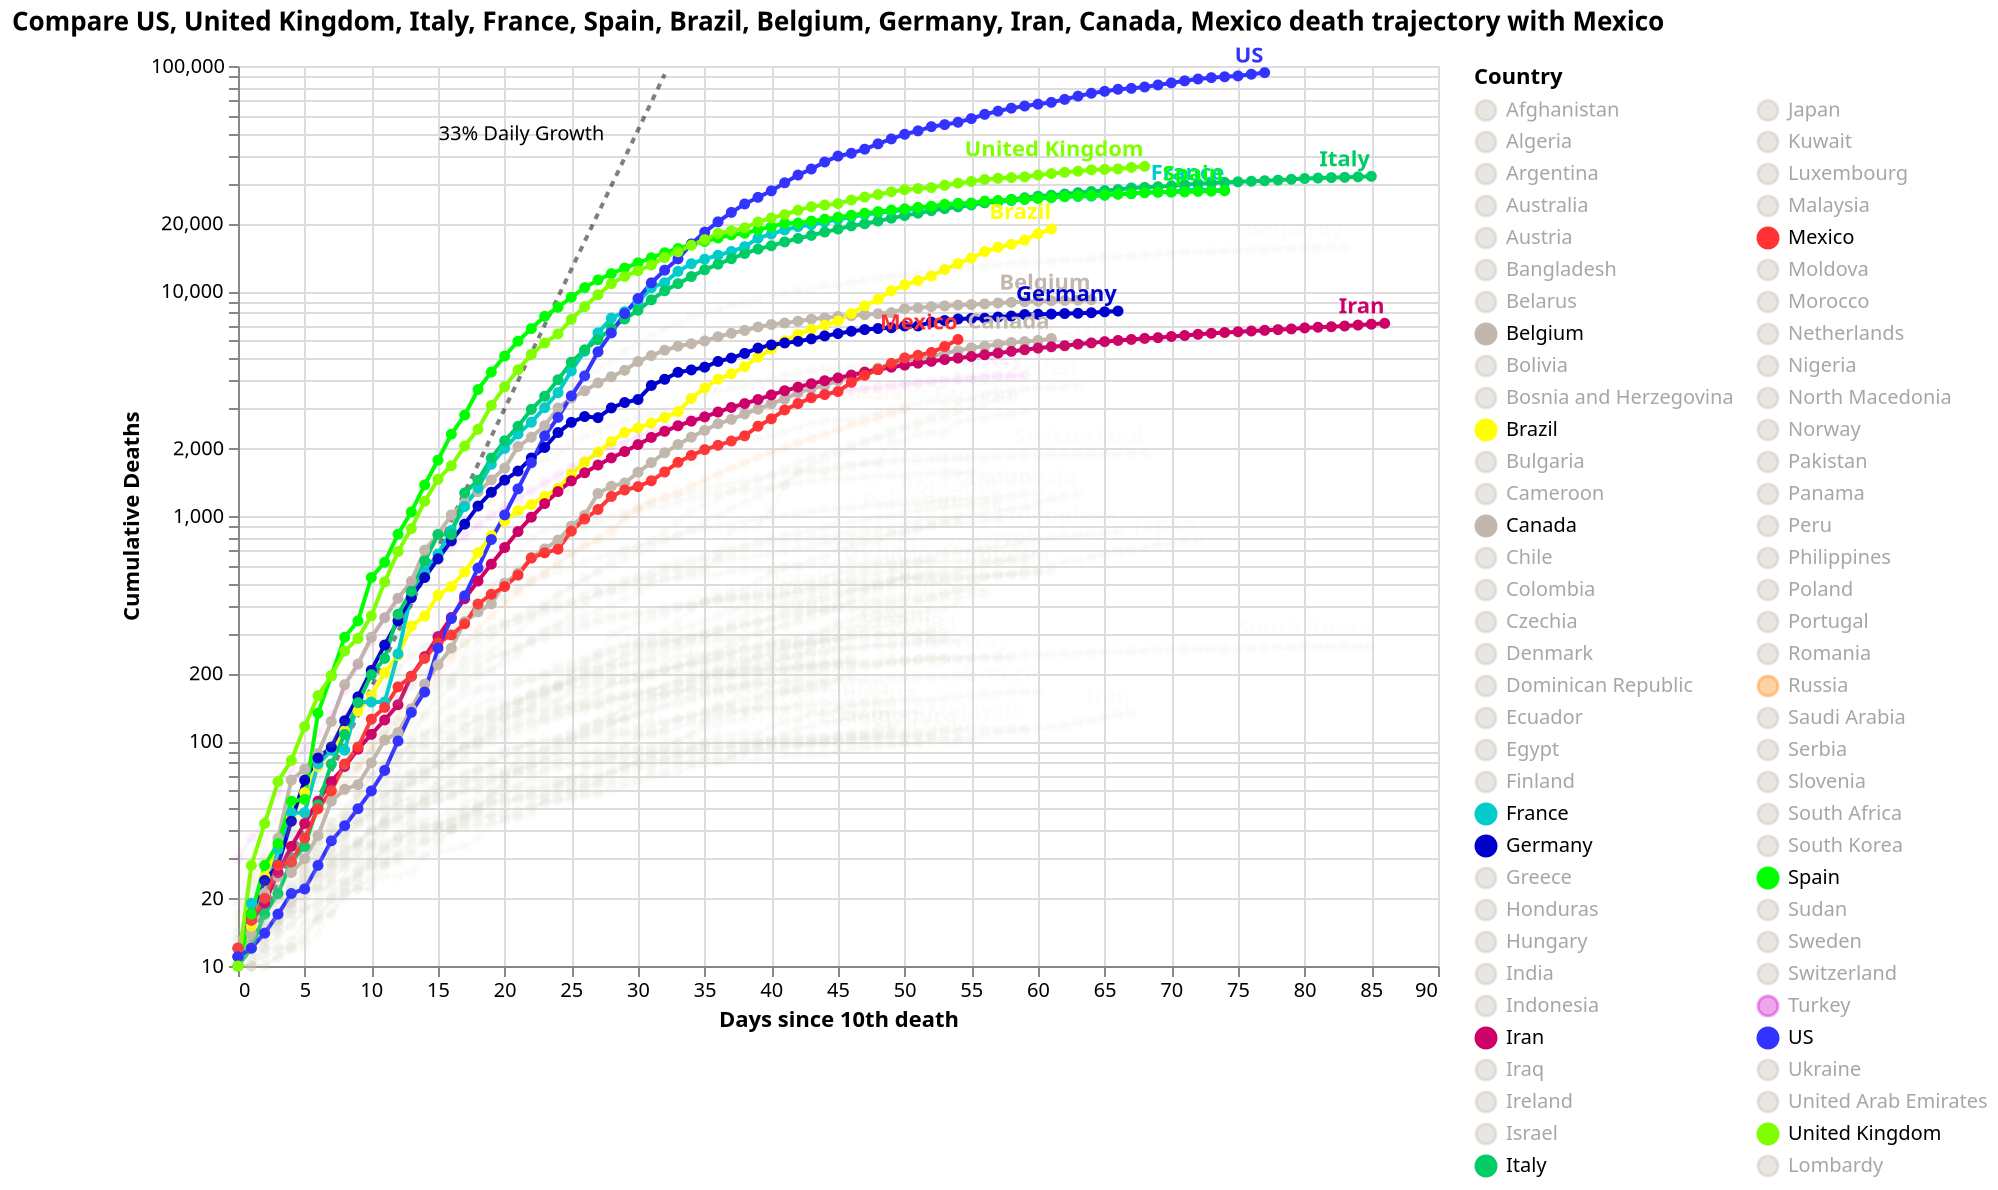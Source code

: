 {
  "$schema": "https://vega.github.io/schema/vega/v5.json",
  "background": "white",
  "padding": 5,
  "width": 600,
  "height": 450,
  "title": {
    "text": "Compare US, United Kingdom, Italy, France, Spain, Brazil, Belgium, Germany, Iran, Canada, Mexico death trajectory with Mexico",
    "frame": "group"
  },
  "style": "cell",
  "data": [
    {
      "name": "selector001_store",
      "values": [
        {
          "unit": "layer_2_layer_0",
          "fields": [
            {
              "type": "E",
              "field": "Country",
              "hasLegend": true
            }
          ],
          "values": [
            "US"
          ]
        },
        {
          "unit": "layer_2_layer_0",
          "fields": [
            {
              "type": "E",
              "field": "Country",
              "hasLegend": true
            }
          ],
          "values": [
            "United Kingdom"
          ]
        },
        {
          "unit": "layer_2_layer_0",
          "fields": [
            {
              "type": "E",
              "field": "Country",
              "hasLegend": true
            }
          ],
          "values": [
            "Italy"
          ]
        },
        {
          "unit": "layer_2_layer_0",
          "fields": [
            {
              "type": "E",
              "field": "Country",
              "hasLegend": true
            }
          ],
          "values": [
            "France"
          ]
        },
        {
          "unit": "layer_2_layer_0",
          "fields": [
            {
              "type": "E",
              "field": "Country",
              "hasLegend": true
            }
          ],
          "values": [
            "Spain"
          ]
        },
        {
          "unit": "layer_2_layer_0",
          "fields": [
            {
              "type": "E",
              "field": "Country",
              "hasLegend": true
            }
          ],
          "values": [
            "Brazil"
          ]
        },
        {
          "unit": "layer_2_layer_0",
          "fields": [
            {
              "type": "E",
              "field": "Country",
              "hasLegend": true
            }
          ],
          "values": [
            "Belgium"
          ]
        },
        {
          "unit": "layer_2_layer_0",
          "fields": [
            {
              "type": "E",
              "field": "Country",
              "hasLegend": true
            }
          ],
          "values": [
            "Germany"
          ]
        },
        {
          "unit": "layer_2_layer_0",
          "fields": [
            {
              "type": "E",
              "field": "Country",
              "hasLegend": true
            }
          ],
          "values": [
            "Iran"
          ]
        },
        {
          "unit": "layer_2_layer_0",
          "fields": [
            {
              "type": "E",
              "field": "Country",
              "hasLegend": true
            }
          ],
          "values": [
            "Canada"
          ]
        },
        {
          "unit": "layer_2_layer_0",
          "fields": [
            {
              "type": "E",
              "field": "Country",
              "hasLegend": true
            }
          ],
          "values": [
            "Mexico"
          ]
        },
        {
          "unit": "layer_2_layer_0",
          "fields": [
            {
              "type": "E",
              "field": "Country",
              "hasLegend": true
            }
          ],
          "values": [
            "Mexico"
          ]
        }
      ]
    },
    {
      "name": "data-0a6188da4b4d8d0acbf23ae2b2e41aa8",
      "values": [
        {
          "Days since 10th death": 0,
          "Confirmed Cases": 10
        },
        {
          "Days since 10th death": 1,
          "Confirmed Cases": 13.3
        },
        {
          "Days since 10th death": 2,
          "Confirmed Cases": 17.689
        },
        {
          "Days since 10th death": 3,
          "Confirmed Cases": 23.526370000000007
        },
        {
          "Days since 10th death": 4,
          "Confirmed Cases": 31.290072100000007
        },
        {
          "Days since 10th death": 5,
          "Confirmed Cases": 41.61579589300001
        },
        {
          "Days since 10th death": 6,
          "Confirmed Cases": 55.34900853769002
        },
        {
          "Days since 10th death": 7,
          "Confirmed Cases": 73.61418135512773
        },
        {
          "Days since 10th death": 8,
          "Confirmed Cases": 97.90686120231989
        },
        {
          "Days since 10th death": 9,
          "Confirmed Cases": 130.21612539908546
        },
        {
          "Days since 10th death": 10,
          "Confirmed Cases": 173.18744678078366
        },
        {
          "Days since 10th death": 11,
          "Confirmed Cases": 230.3393042184423
        },
        {
          "Days since 10th death": 12,
          "Confirmed Cases": 306.35127461052826
        },
        {
          "Days since 10th death": 13,
          "Confirmed Cases": 407.4471952320026
        },
        {
          "Days since 10th death": 14,
          "Confirmed Cases": 541.9047696585635
        },
        {
          "Days since 10th death": 15,
          "Confirmed Cases": 720.7333436458895
        },
        {
          "Days since 10th death": 16,
          "Confirmed Cases": 958.575347049033
        },
        {
          "Days since 10th death": 17,
          "Confirmed Cases": 1274.905211575214
        },
        {
          "Days since 10th death": 18,
          "Confirmed Cases": 1695.6239313950348
        },
        {
          "Days since 10th death": 19,
          "Confirmed Cases": 2255.179828755396
        },
        {
          "Days since 10th death": 20,
          "Confirmed Cases": 2999.3891722446774
        },
        {
          "Days since 10th death": 21,
          "Confirmed Cases": 3989.187599085421
        },
        {
          "Days since 10th death": 22,
          "Confirmed Cases": 5305.61950678361
        },
        {
          "Days since 10th death": 23,
          "Confirmed Cases": 7056.473944022201
        },
        {
          "Days since 10th death": 24,
          "Confirmed Cases": 9385.110345549529
        },
        {
          "Days since 10th death": 25,
          "Confirmed Cases": 12482.196759580875
        },
        {
          "Days since 10th death": 26,
          "Confirmed Cases": 16601.321690242563
        },
        {
          "Days since 10th death": 27,
          "Confirmed Cases": 22079.757848022608
        },
        {
          "Days since 10th death": 28,
          "Confirmed Cases": 29366.07793787007
        },
        {
          "Days since 10th death": 29,
          "Confirmed Cases": 39056.8836573672
        },
        {
          "Days since 10th death": 30,
          "Confirmed Cases": 51945.65526429837
        },
        {
          "Days since 10th death": 31,
          "Confirmed Cases": 69087.72150151685
        },
        {
          "Days since 10th death": 32,
          "Confirmed Cases": 91886.6695970174
        }
      ]
    },
    {
      "name": "data-0d7f94a7204d7b03d11c98fe40c30a03",
      "format": {},
      "values": [
        {
          "Country": "Afghanistan",
          "Date": "2020-04-06T00:00:00",
          "Confirmed Cases": 11,
          "Days since 10th death": 0
        },
        {
          "Country": "Afghanistan",
          "Date": "2020-04-07T00:00:00",
          "Confirmed Cases": 14,
          "Days since 10th death": 1
        },
        {
          "Country": "Afghanistan",
          "Date": "2020-04-08T00:00:00",
          "Confirmed Cases": 14,
          "Days since 10th death": 2
        },
        {
          "Country": "Afghanistan",
          "Date": "2020-04-09T00:00:00",
          "Confirmed Cases": 15,
          "Days since 10th death": 3
        },
        {
          "Country": "Afghanistan",
          "Date": "2020-04-10T00:00:00",
          "Confirmed Cases": 15,
          "Days since 10th death": 4
        },
        {
          "Country": "Afghanistan",
          "Date": "2020-04-11T00:00:00",
          "Confirmed Cases": 18,
          "Days since 10th death": 5
        },
        {
          "Country": "Afghanistan",
          "Date": "2020-04-12T00:00:00",
          "Confirmed Cases": 18,
          "Days since 10th death": 6
        },
        {
          "Country": "Afghanistan",
          "Date": "2020-04-13T00:00:00",
          "Confirmed Cases": 21,
          "Days since 10th death": 7
        },
        {
          "Country": "Afghanistan",
          "Date": "2020-04-14T00:00:00",
          "Confirmed Cases": 23,
          "Days since 10th death": 8
        },
        {
          "Country": "Afghanistan",
          "Date": "2020-04-15T00:00:00",
          "Confirmed Cases": 25,
          "Days since 10th death": 9
        },
        {
          "Country": "Afghanistan",
          "Date": "2020-04-16T00:00:00",
          "Confirmed Cases": 30,
          "Days since 10th death": 10
        },
        {
          "Country": "Afghanistan",
          "Date": "2020-04-17T00:00:00",
          "Confirmed Cases": 30,
          "Days since 10th death": 11
        },
        {
          "Country": "Afghanistan",
          "Date": "2020-04-18T00:00:00",
          "Confirmed Cases": 30,
          "Days since 10th death": 12
        },
        {
          "Country": "Afghanistan",
          "Date": "2020-04-19T00:00:00",
          "Confirmed Cases": 33,
          "Days since 10th death": 13
        },
        {
          "Country": "Afghanistan",
          "Date": "2020-04-20T00:00:00",
          "Confirmed Cases": 36,
          "Days since 10th death": 14
        },
        {
          "Country": "Afghanistan",
          "Date": "2020-04-21T00:00:00",
          "Confirmed Cases": 36,
          "Days since 10th death": 15
        },
        {
          "Country": "Afghanistan",
          "Date": "2020-04-22T00:00:00",
          "Confirmed Cases": 40,
          "Days since 10th death": 16
        },
        {
          "Country": "Afghanistan",
          "Date": "2020-04-23T00:00:00",
          "Confirmed Cases": 42,
          "Days since 10th death": 17
        },
        {
          "Country": "Afghanistan",
          "Date": "2020-04-24T00:00:00",
          "Confirmed Cases": 43,
          "Days since 10th death": 18
        },
        {
          "Country": "Afghanistan",
          "Date": "2020-04-25T00:00:00",
          "Confirmed Cases": 47,
          "Days since 10th death": 19
        },
        {
          "Country": "Afghanistan",
          "Date": "2020-04-26T00:00:00",
          "Confirmed Cases": 50,
          "Days since 10th death": 20
        },
        {
          "Country": "Afghanistan",
          "Date": "2020-04-27T00:00:00",
          "Confirmed Cases": 57,
          "Days since 10th death": 21
        },
        {
          "Country": "Afghanistan",
          "Date": "2020-04-28T00:00:00",
          "Confirmed Cases": 58,
          "Days since 10th death": 22
        },
        {
          "Country": "Afghanistan",
          "Date": "2020-04-29T00:00:00",
          "Confirmed Cases": 60,
          "Days since 10th death": 23
        },
        {
          "Country": "Afghanistan",
          "Date": "2020-04-30T00:00:00",
          "Confirmed Cases": 64,
          "Days since 10th death": 24
        },
        {
          "Country": "Afghanistan",
          "Date": "2020-05-01T00:00:00",
          "Confirmed Cases": 68,
          "Days since 10th death": 25
        },
        {
          "Country": "Afghanistan",
          "Date": "2020-05-02T00:00:00",
          "Confirmed Cases": 72,
          "Days since 10th death": 26
        },
        {
          "Country": "Afghanistan",
          "Date": "2020-05-03T00:00:00",
          "Confirmed Cases": 85,
          "Days since 10th death": 27
        },
        {
          "Country": "Afghanistan",
          "Date": "2020-05-04T00:00:00",
          "Confirmed Cases": 90,
          "Days since 10th death": 28
        },
        {
          "Country": "Afghanistan",
          "Date": "2020-05-05T00:00:00",
          "Confirmed Cases": 95,
          "Days since 10th death": 29
        },
        {
          "Country": "Afghanistan",
          "Date": "2020-05-06T00:00:00",
          "Confirmed Cases": 104,
          "Days since 10th death": 30
        },
        {
          "Country": "Afghanistan",
          "Date": "2020-05-07T00:00:00",
          "Confirmed Cases": 106,
          "Days since 10th death": 31
        },
        {
          "Country": "Afghanistan",
          "Date": "2020-05-08T00:00:00",
          "Confirmed Cases": 109,
          "Days since 10th death": 32
        },
        {
          "Country": "Afghanistan",
          "Date": "2020-05-09T00:00:00",
          "Confirmed Cases": 115,
          "Days since 10th death": 33
        },
        {
          "Country": "Afghanistan",
          "Date": "2020-05-10T00:00:00",
          "Confirmed Cases": 120,
          "Days since 10th death": 34
        },
        {
          "Country": "Afghanistan",
          "Date": "2020-05-11T00:00:00",
          "Confirmed Cases": 122,
          "Days since 10th death": 35
        },
        {
          "Country": "Afghanistan",
          "Date": "2020-05-12T00:00:00",
          "Confirmed Cases": 127,
          "Days since 10th death": 36
        },
        {
          "Country": "Afghanistan",
          "Date": "2020-05-13T00:00:00",
          "Confirmed Cases": 132,
          "Days since 10th death": 37
        },
        {
          "Country": "Afghanistan",
          "Date": "2020-05-14T00:00:00",
          "Confirmed Cases": 136,
          "Days since 10th death": 38
        },
        {
          "Country": "Afghanistan",
          "Date": "2020-05-15T00:00:00",
          "Confirmed Cases": 153,
          "Days since 10th death": 39
        },
        {
          "Country": "Afghanistan",
          "Date": "2020-05-16T00:00:00",
          "Confirmed Cases": 168,
          "Days since 10th death": 40
        },
        {
          "Country": "Afghanistan",
          "Date": "2020-05-17T00:00:00",
          "Confirmed Cases": 169,
          "Days since 10th death": 41
        },
        {
          "Country": "Afghanistan",
          "Date": "2020-05-18T00:00:00",
          "Confirmed Cases": 173,
          "Days since 10th death": 42
        },
        {
          "Country": "Afghanistan",
          "Date": "2020-05-19T00:00:00",
          "Confirmed Cases": 178,
          "Days since 10th death": 43
        },
        {
          "Country": "Afghanistan",
          "Date": "2020-05-20T00:00:00",
          "Confirmed Cases": 187,
          "Days since 10th death": 44
        },
        {
          "Country": "Algeria",
          "Date": "2020-03-20T00:00:00",
          "Confirmed Cases": 11,
          "Days since 10th death": 0
        },
        {
          "Country": "Algeria",
          "Date": "2020-03-21T00:00:00",
          "Confirmed Cases": 15,
          "Days since 10th death": 1
        },
        {
          "Country": "Algeria",
          "Date": "2020-03-22T00:00:00",
          "Confirmed Cases": 17,
          "Days since 10th death": 2
        },
        {
          "Country": "Algeria",
          "Date": "2020-03-23T00:00:00",
          "Confirmed Cases": 17,
          "Days since 10th death": 3
        },
        {
          "Country": "Algeria",
          "Date": "2020-03-24T00:00:00",
          "Confirmed Cases": 19,
          "Days since 10th death": 4
        },
        {
          "Country": "Algeria",
          "Date": "2020-03-25T00:00:00",
          "Confirmed Cases": 21,
          "Days since 10th death": 5
        },
        {
          "Country": "Algeria",
          "Date": "2020-03-26T00:00:00",
          "Confirmed Cases": 25,
          "Days since 10th death": 6
        },
        {
          "Country": "Algeria",
          "Date": "2020-03-27T00:00:00",
          "Confirmed Cases": 26,
          "Days since 10th death": 7
        },
        {
          "Country": "Algeria",
          "Date": "2020-03-28T00:00:00",
          "Confirmed Cases": 29,
          "Days since 10th death": 8
        },
        {
          "Country": "Algeria",
          "Date": "2020-03-29T00:00:00",
          "Confirmed Cases": 31,
          "Days since 10th death": 9
        },
        {
          "Country": "Algeria",
          "Date": "2020-03-30T00:00:00",
          "Confirmed Cases": 35,
          "Days since 10th death": 10
        },
        {
          "Country": "Algeria",
          "Date": "2020-03-31T00:00:00",
          "Confirmed Cases": 44,
          "Days since 10th death": 11
        },
        {
          "Country": "Algeria",
          "Date": "2020-04-01T00:00:00",
          "Confirmed Cases": 58,
          "Days since 10th death": 12
        },
        {
          "Country": "Algeria",
          "Date": "2020-04-02T00:00:00",
          "Confirmed Cases": 86,
          "Days since 10th death": 13
        },
        {
          "Country": "Algeria",
          "Date": "2020-04-03T00:00:00",
          "Confirmed Cases": 105,
          "Days since 10th death": 14
        },
        {
          "Country": "Algeria",
          "Date": "2020-04-04T00:00:00",
          "Confirmed Cases": 130,
          "Days since 10th death": 15
        },
        {
          "Country": "Algeria",
          "Date": "2020-04-05T00:00:00",
          "Confirmed Cases": 152,
          "Days since 10th death": 16
        },
        {
          "Country": "Algeria",
          "Date": "2020-04-06T00:00:00",
          "Confirmed Cases": 173,
          "Days since 10th death": 17
        },
        {
          "Country": "Algeria",
          "Date": "2020-04-07T00:00:00",
          "Confirmed Cases": 193,
          "Days since 10th death": 18
        },
        {
          "Country": "Algeria",
          "Date": "2020-04-08T00:00:00",
          "Confirmed Cases": 205,
          "Days since 10th death": 19
        },
        {
          "Country": "Algeria",
          "Date": "2020-04-09T00:00:00",
          "Confirmed Cases": 235,
          "Days since 10th death": 20
        },
        {
          "Country": "Algeria",
          "Date": "2020-04-10T00:00:00",
          "Confirmed Cases": 256,
          "Days since 10th death": 21
        },
        {
          "Country": "Algeria",
          "Date": "2020-04-11T00:00:00",
          "Confirmed Cases": 275,
          "Days since 10th death": 22
        },
        {
          "Country": "Algeria",
          "Date": "2020-04-12T00:00:00",
          "Confirmed Cases": 293,
          "Days since 10th death": 23
        },
        {
          "Country": "Algeria",
          "Date": "2020-04-13T00:00:00",
          "Confirmed Cases": 313,
          "Days since 10th death": 24
        },
        {
          "Country": "Algeria",
          "Date": "2020-04-14T00:00:00",
          "Confirmed Cases": 326,
          "Days since 10th death": 25
        },
        {
          "Country": "Algeria",
          "Date": "2020-04-15T00:00:00",
          "Confirmed Cases": 336,
          "Days since 10th death": 26
        },
        {
          "Country": "Algeria",
          "Date": "2020-04-16T00:00:00",
          "Confirmed Cases": 348,
          "Days since 10th death": 27
        },
        {
          "Country": "Algeria",
          "Date": "2020-04-17T00:00:00",
          "Confirmed Cases": 364,
          "Days since 10th death": 28
        },
        {
          "Country": "Algeria",
          "Date": "2020-04-18T00:00:00",
          "Confirmed Cases": 367,
          "Days since 10th death": 29
        },
        {
          "Country": "Algeria",
          "Date": "2020-04-19T00:00:00",
          "Confirmed Cases": 375,
          "Days since 10th death": 30
        },
        {
          "Country": "Algeria",
          "Date": "2020-04-20T00:00:00",
          "Confirmed Cases": 384,
          "Days since 10th death": 31
        },
        {
          "Country": "Algeria",
          "Date": "2020-04-21T00:00:00",
          "Confirmed Cases": 392,
          "Days since 10th death": 32
        },
        {
          "Country": "Algeria",
          "Date": "2020-04-22T00:00:00",
          "Confirmed Cases": 402,
          "Days since 10th death": 33
        },
        {
          "Country": "Algeria",
          "Date": "2020-04-23T00:00:00",
          "Confirmed Cases": 407,
          "Days since 10th death": 34
        },
        {
          "Country": "Algeria",
          "Date": "2020-04-24T00:00:00",
          "Confirmed Cases": 415,
          "Days since 10th death": 35
        },
        {
          "Country": "Algeria",
          "Date": "2020-04-25T00:00:00",
          "Confirmed Cases": 419,
          "Days since 10th death": 36
        },
        {
          "Country": "Algeria",
          "Date": "2020-04-26T00:00:00",
          "Confirmed Cases": 425,
          "Days since 10th death": 37
        },
        {
          "Country": "Algeria",
          "Date": "2020-04-27T00:00:00",
          "Confirmed Cases": 432,
          "Days since 10th death": 38
        },
        {
          "Country": "Algeria",
          "Date": "2020-04-28T00:00:00",
          "Confirmed Cases": 437,
          "Days since 10th death": 39
        },
        {
          "Country": "Algeria",
          "Date": "2020-04-29T00:00:00",
          "Confirmed Cases": 444,
          "Days since 10th death": 40
        },
        {
          "Country": "Algeria",
          "Date": "2020-04-30T00:00:00",
          "Confirmed Cases": 450,
          "Days since 10th death": 41
        },
        {
          "Country": "Algeria",
          "Date": "2020-05-01T00:00:00",
          "Confirmed Cases": 453,
          "Days since 10th death": 42
        },
        {
          "Country": "Algeria",
          "Date": "2020-05-02T00:00:00",
          "Confirmed Cases": 459,
          "Days since 10th death": 43
        },
        {
          "Country": "Algeria",
          "Date": "2020-05-03T00:00:00",
          "Confirmed Cases": 463,
          "Days since 10th death": 44
        },
        {
          "Country": "Algeria",
          "Date": "2020-05-04T00:00:00",
          "Confirmed Cases": 465,
          "Days since 10th death": 45
        },
        {
          "Country": "Algeria",
          "Date": "2020-05-05T00:00:00",
          "Confirmed Cases": 470,
          "Days since 10th death": 46
        },
        {
          "Country": "Algeria",
          "Date": "2020-05-06T00:00:00",
          "Confirmed Cases": 476,
          "Days since 10th death": 47
        },
        {
          "Country": "Algeria",
          "Date": "2020-05-07T00:00:00",
          "Confirmed Cases": 483,
          "Days since 10th death": 48
        },
        {
          "Country": "Algeria",
          "Date": "2020-05-08T00:00:00",
          "Confirmed Cases": 488,
          "Days since 10th death": 49
        },
        {
          "Country": "Algeria",
          "Date": "2020-05-09T00:00:00",
          "Confirmed Cases": 494,
          "Days since 10th death": 50
        },
        {
          "Country": "Algeria",
          "Date": "2020-05-10T00:00:00",
          "Confirmed Cases": 502,
          "Days since 10th death": 51
        },
        {
          "Country": "Algeria",
          "Date": "2020-05-11T00:00:00",
          "Confirmed Cases": 507,
          "Days since 10th death": 52
        },
        {
          "Country": "Algeria",
          "Date": "2020-05-12T00:00:00",
          "Confirmed Cases": 515,
          "Days since 10th death": 53
        },
        {
          "Country": "Algeria",
          "Date": "2020-05-13T00:00:00",
          "Confirmed Cases": 522,
          "Days since 10th death": 54
        },
        {
          "Country": "Algeria",
          "Date": "2020-05-14T00:00:00",
          "Confirmed Cases": 529,
          "Days since 10th death": 55
        },
        {
          "Country": "Algeria",
          "Date": "2020-05-15T00:00:00",
          "Confirmed Cases": 536,
          "Days since 10th death": 56
        },
        {
          "Country": "Algeria",
          "Date": "2020-05-16T00:00:00",
          "Confirmed Cases": 542,
          "Days since 10th death": 57
        },
        {
          "Country": "Algeria",
          "Date": "2020-05-17T00:00:00",
          "Confirmed Cases": 548,
          "Days since 10th death": 58
        },
        {
          "Country": "Algeria",
          "Date": "2020-05-18T00:00:00",
          "Confirmed Cases": 555,
          "Days since 10th death": 59
        },
        {
          "Country": "Algeria",
          "Date": "2020-05-19T00:00:00",
          "Confirmed Cases": 561,
          "Days since 10th death": 60
        },
        {
          "Country": "Algeria",
          "Date": "2020-05-20T00:00:00",
          "Confirmed Cases": 568,
          "Days since 10th death": 61
        },
        {
          "Country": "Argentina",
          "Date": "2020-03-27T00:00:00",
          "Confirmed Cases": 13,
          "Days since 10th death": 0
        },
        {
          "Country": "Argentina",
          "Date": "2020-03-28T00:00:00",
          "Confirmed Cases": 18,
          "Days since 10th death": 1
        },
        {
          "Country": "Argentina",
          "Date": "2020-03-29T00:00:00",
          "Confirmed Cases": 19,
          "Days since 10th death": 2
        },
        {
          "Country": "Argentina",
          "Date": "2020-03-30T00:00:00",
          "Confirmed Cases": 23,
          "Days since 10th death": 3
        },
        {
          "Country": "Argentina",
          "Date": "2020-03-31T00:00:00",
          "Confirmed Cases": 27,
          "Days since 10th death": 4
        },
        {
          "Country": "Argentina",
          "Date": "2020-04-01T00:00:00",
          "Confirmed Cases": 28,
          "Days since 10th death": 5
        },
        {
          "Country": "Argentina",
          "Date": "2020-04-02T00:00:00",
          "Confirmed Cases": 36,
          "Days since 10th death": 6
        },
        {
          "Country": "Argentina",
          "Date": "2020-04-03T00:00:00",
          "Confirmed Cases": 39,
          "Days since 10th death": 7
        },
        {
          "Country": "Argentina",
          "Date": "2020-04-04T00:00:00",
          "Confirmed Cases": 43,
          "Days since 10th death": 8
        },
        {
          "Country": "Argentina",
          "Date": "2020-04-05T00:00:00",
          "Confirmed Cases": 44,
          "Days since 10th death": 9
        },
        {
          "Country": "Argentina",
          "Date": "2020-04-06T00:00:00",
          "Confirmed Cases": 48,
          "Days since 10th death": 10
        },
        {
          "Country": "Argentina",
          "Date": "2020-04-07T00:00:00",
          "Confirmed Cases": 56,
          "Days since 10th death": 11
        },
        {
          "Country": "Argentina",
          "Date": "2020-04-08T00:00:00",
          "Confirmed Cases": 63,
          "Days since 10th death": 12
        },
        {
          "Country": "Argentina",
          "Date": "2020-04-09T00:00:00",
          "Confirmed Cases": 72,
          "Days since 10th death": 13
        },
        {
          "Country": "Argentina",
          "Date": "2020-04-10T00:00:00",
          "Confirmed Cases": 82,
          "Days since 10th death": 14
        },
        {
          "Country": "Argentina",
          "Date": "2020-04-11T00:00:00",
          "Confirmed Cases": 83,
          "Days since 10th death": 15
        },
        {
          "Country": "Argentina",
          "Date": "2020-04-12T00:00:00",
          "Confirmed Cases": 90,
          "Days since 10th death": 16
        },
        {
          "Country": "Argentina",
          "Date": "2020-04-13T00:00:00",
          "Confirmed Cases": 97,
          "Days since 10th death": 17
        },
        {
          "Country": "Argentina",
          "Date": "2020-04-14T00:00:00",
          "Confirmed Cases": 102,
          "Days since 10th death": 18
        },
        {
          "Country": "Argentina",
          "Date": "2020-04-15T00:00:00",
          "Confirmed Cases": 111,
          "Days since 10th death": 19
        },
        {
          "Country": "Argentina",
          "Date": "2020-04-16T00:00:00",
          "Confirmed Cases": 115,
          "Days since 10th death": 20
        },
        {
          "Country": "Argentina",
          "Date": "2020-04-17T00:00:00",
          "Confirmed Cases": 123,
          "Days since 10th death": 21
        },
        {
          "Country": "Argentina",
          "Date": "2020-04-18T00:00:00",
          "Confirmed Cases": 129,
          "Days since 10th death": 22
        },
        {
          "Country": "Argentina",
          "Date": "2020-04-19T00:00:00",
          "Confirmed Cases": 132,
          "Days since 10th death": 23
        },
        {
          "Country": "Argentina",
          "Date": "2020-04-20T00:00:00",
          "Confirmed Cases": 136,
          "Days since 10th death": 24
        },
        {
          "Country": "Argentina",
          "Date": "2020-04-21T00:00:00",
          "Confirmed Cases": 147,
          "Days since 10th death": 25
        },
        {
          "Country": "Argentina",
          "Date": "2020-04-22T00:00:00",
          "Confirmed Cases": 152,
          "Days since 10th death": 26
        },
        {
          "Country": "Argentina",
          "Date": "2020-04-23T00:00:00",
          "Confirmed Cases": 165,
          "Days since 10th death": 27
        },
        {
          "Country": "Argentina",
          "Date": "2020-04-24T00:00:00",
          "Confirmed Cases": 176,
          "Days since 10th death": 28
        },
        {
          "Country": "Argentina",
          "Date": "2020-04-25T00:00:00",
          "Confirmed Cases": 185,
          "Days since 10th death": 29
        },
        {
          "Country": "Argentina",
          "Date": "2020-04-26T00:00:00",
          "Confirmed Cases": 192,
          "Days since 10th death": 30
        },
        {
          "Country": "Argentina",
          "Date": "2020-04-27T00:00:00",
          "Confirmed Cases": 197,
          "Days since 10th death": 31
        },
        {
          "Country": "Argentina",
          "Date": "2020-04-28T00:00:00",
          "Confirmed Cases": 207,
          "Days since 10th death": 32
        },
        {
          "Country": "Argentina",
          "Date": "2020-04-29T00:00:00",
          "Confirmed Cases": 214,
          "Days since 10th death": 33
        },
        {
          "Country": "Argentina",
          "Date": "2020-04-30T00:00:00",
          "Confirmed Cases": 218,
          "Days since 10th death": 34
        },
        {
          "Country": "Argentina",
          "Date": "2020-05-01T00:00:00",
          "Confirmed Cases": 225,
          "Days since 10th death": 35
        },
        {
          "Country": "Argentina",
          "Date": "2020-05-02T00:00:00",
          "Confirmed Cases": 237,
          "Days since 10th death": 36
        },
        {
          "Country": "Argentina",
          "Date": "2020-05-03T00:00:00",
          "Confirmed Cases": 246,
          "Days since 10th death": 37
        },
        {
          "Country": "Argentina",
          "Date": "2020-05-04T00:00:00",
          "Confirmed Cases": 260,
          "Days since 10th death": 38
        },
        {
          "Country": "Argentina",
          "Date": "2020-05-05T00:00:00",
          "Confirmed Cases": 264,
          "Days since 10th death": 39
        },
        {
          "Country": "Argentina",
          "Date": "2020-05-06T00:00:00",
          "Confirmed Cases": 273,
          "Days since 10th death": 40
        },
        {
          "Country": "Argentina",
          "Date": "2020-05-07T00:00:00",
          "Confirmed Cases": 282,
          "Days since 10th death": 41
        },
        {
          "Country": "Argentina",
          "Date": "2020-05-08T00:00:00",
          "Confirmed Cases": 293,
          "Days since 10th death": 42
        },
        {
          "Country": "Argentina",
          "Date": "2020-05-09T00:00:00",
          "Confirmed Cases": 300,
          "Days since 10th death": 43
        },
        {
          "Country": "Argentina",
          "Date": "2020-05-10T00:00:00",
          "Confirmed Cases": 305,
          "Days since 10th death": 44
        },
        {
          "Country": "Argentina",
          "Date": "2020-05-11T00:00:00",
          "Confirmed Cases": 314,
          "Days since 10th death": 45
        },
        {
          "Country": "Argentina",
          "Date": "2020-05-12T00:00:00",
          "Confirmed Cases": 319,
          "Days since 10th death": 46
        },
        {
          "Country": "Argentina",
          "Date": "2020-05-13T00:00:00",
          "Confirmed Cases": 329,
          "Days since 10th death": 47
        },
        {
          "Country": "Argentina",
          "Date": "2020-05-14T00:00:00",
          "Confirmed Cases": 353,
          "Days since 10th death": 48
        },
        {
          "Country": "Argentina",
          "Date": "2020-05-15T00:00:00",
          "Confirmed Cases": 356,
          "Days since 10th death": 49
        },
        {
          "Country": "Argentina",
          "Date": "2020-05-16T00:00:00",
          "Confirmed Cases": 363,
          "Days since 10th death": 50
        },
        {
          "Country": "Argentina",
          "Date": "2020-05-17T00:00:00",
          "Confirmed Cases": 373,
          "Days since 10th death": 51
        },
        {
          "Country": "Argentina",
          "Date": "2020-05-18T00:00:00",
          "Confirmed Cases": 382,
          "Days since 10th death": 52
        },
        {
          "Country": "Argentina",
          "Date": "2020-05-19T00:00:00",
          "Confirmed Cases": 393,
          "Days since 10th death": 53
        },
        {
          "Country": "Argentina",
          "Date": "2020-05-20T00:00:00",
          "Confirmed Cases": 403,
          "Days since 10th death": 54
        },
        {
          "Country": "Australia",
          "Date": "2020-03-26T00:00:00",
          "Confirmed Cases": 13,
          "Days since 10th death": 0
        },
        {
          "Country": "Australia",
          "Date": "2020-03-27T00:00:00",
          "Confirmed Cases": 13,
          "Days since 10th death": 1
        },
        {
          "Country": "Australia",
          "Date": "2020-03-28T00:00:00",
          "Confirmed Cases": 14,
          "Days since 10th death": 2
        },
        {
          "Country": "Australia",
          "Date": "2020-03-29T00:00:00",
          "Confirmed Cases": 16,
          "Days since 10th death": 3
        },
        {
          "Country": "Australia",
          "Date": "2020-03-30T00:00:00",
          "Confirmed Cases": 17,
          "Days since 10th death": 4
        },
        {
          "Country": "Australia",
          "Date": "2020-03-31T00:00:00",
          "Confirmed Cases": 18,
          "Days since 10th death": 5
        },
        {
          "Country": "Australia",
          "Date": "2020-04-01T00:00:00",
          "Confirmed Cases": 20,
          "Days since 10th death": 6
        },
        {
          "Country": "Australia",
          "Date": "2020-04-02T00:00:00",
          "Confirmed Cases": 24,
          "Days since 10th death": 7
        },
        {
          "Country": "Australia",
          "Date": "2020-04-03T00:00:00",
          "Confirmed Cases": 28,
          "Days since 10th death": 8
        },
        {
          "Country": "Australia",
          "Date": "2020-04-04T00:00:00",
          "Confirmed Cases": 30,
          "Days since 10th death": 9
        },
        {
          "Country": "Australia",
          "Date": "2020-04-05T00:00:00",
          "Confirmed Cases": 35,
          "Days since 10th death": 10
        },
        {
          "Country": "Australia",
          "Date": "2020-04-06T00:00:00",
          "Confirmed Cases": 40,
          "Days since 10th death": 11
        },
        {
          "Country": "Australia",
          "Date": "2020-04-07T00:00:00",
          "Confirmed Cases": 45,
          "Days since 10th death": 12
        },
        {
          "Country": "Australia",
          "Date": "2020-04-08T00:00:00",
          "Confirmed Cases": 50,
          "Days since 10th death": 13
        },
        {
          "Country": "Australia",
          "Date": "2020-04-09T00:00:00",
          "Confirmed Cases": 51,
          "Days since 10th death": 14
        },
        {
          "Country": "Australia",
          "Date": "2020-04-10T00:00:00",
          "Confirmed Cases": 54,
          "Days since 10th death": 15
        },
        {
          "Country": "Australia",
          "Date": "2020-04-11T00:00:00",
          "Confirmed Cases": 57,
          "Days since 10th death": 16
        },
        {
          "Country": "Australia",
          "Date": "2020-04-12T00:00:00",
          "Confirmed Cases": 60,
          "Days since 10th death": 17
        },
        {
          "Country": "Australia",
          "Date": "2020-04-13T00:00:00",
          "Confirmed Cases": 61,
          "Days since 10th death": 18
        },
        {
          "Country": "Australia",
          "Date": "2020-04-14T00:00:00",
          "Confirmed Cases": 62,
          "Days since 10th death": 19
        },
        {
          "Country": "Australia",
          "Date": "2020-04-15T00:00:00",
          "Confirmed Cases": 63,
          "Days since 10th death": 20
        },
        {
          "Country": "Australia",
          "Date": "2020-04-16T00:00:00",
          "Confirmed Cases": 63,
          "Days since 10th death": 21
        },
        {
          "Country": "Australia",
          "Date": "2020-04-17T00:00:00",
          "Confirmed Cases": 66,
          "Days since 10th death": 22
        },
        {
          "Country": "Australia",
          "Date": "2020-04-18T00:00:00",
          "Confirmed Cases": 67,
          "Days since 10th death": 23
        },
        {
          "Country": "Australia",
          "Date": "2020-04-19T00:00:00",
          "Confirmed Cases": 67,
          "Days since 10th death": 24
        },
        {
          "Country": "Australia",
          "Date": "2020-04-20T00:00:00",
          "Confirmed Cases": 67,
          "Days since 10th death": 25
        },
        {
          "Country": "Australia",
          "Date": "2020-04-21T00:00:00",
          "Confirmed Cases": 67,
          "Days since 10th death": 26
        },
        {
          "Country": "Australia",
          "Date": "2020-04-22T00:00:00",
          "Confirmed Cases": 67,
          "Days since 10th death": 27
        },
        {
          "Country": "Australia",
          "Date": "2020-04-23T00:00:00",
          "Confirmed Cases": 75,
          "Days since 10th death": 28
        },
        {
          "Country": "Australia",
          "Date": "2020-04-24T00:00:00",
          "Confirmed Cases": 79,
          "Days since 10th death": 29
        },
        {
          "Country": "Australia",
          "Date": "2020-04-25T00:00:00",
          "Confirmed Cases": 80,
          "Days since 10th death": 30
        },
        {
          "Country": "Australia",
          "Date": "2020-04-26T00:00:00",
          "Confirmed Cases": 83,
          "Days since 10th death": 31
        },
        {
          "Country": "Australia",
          "Date": "2020-04-27T00:00:00",
          "Confirmed Cases": 83,
          "Days since 10th death": 32
        },
        {
          "Country": "Australia",
          "Date": "2020-04-28T00:00:00",
          "Confirmed Cases": 89,
          "Days since 10th death": 33
        },
        {
          "Country": "Australia",
          "Date": "2020-04-29T00:00:00",
          "Confirmed Cases": 91,
          "Days since 10th death": 34
        },
        {
          "Country": "Australia",
          "Date": "2020-04-30T00:00:00",
          "Confirmed Cases": 93,
          "Days since 10th death": 35
        },
        {
          "Country": "Australia",
          "Date": "2020-05-01T00:00:00",
          "Confirmed Cases": 93,
          "Days since 10th death": 36
        },
        {
          "Country": "Australia",
          "Date": "2020-05-02T00:00:00",
          "Confirmed Cases": 94,
          "Days since 10th death": 37
        },
        {
          "Country": "Australia",
          "Date": "2020-05-03T00:00:00",
          "Confirmed Cases": 95,
          "Days since 10th death": 38
        },
        {
          "Country": "Australia",
          "Date": "2020-05-04T00:00:00",
          "Confirmed Cases": 96,
          "Days since 10th death": 39
        },
        {
          "Country": "Australia",
          "Date": "2020-05-05T00:00:00",
          "Confirmed Cases": 97,
          "Days since 10th death": 40
        },
        {
          "Country": "Australia",
          "Date": "2020-05-06T00:00:00",
          "Confirmed Cases": 97,
          "Days since 10th death": 41
        },
        {
          "Country": "Australia",
          "Date": "2020-05-07T00:00:00",
          "Confirmed Cases": 97,
          "Days since 10th death": 42
        },
        {
          "Country": "Australia",
          "Date": "2020-05-08T00:00:00",
          "Confirmed Cases": 97,
          "Days since 10th death": 43
        },
        {
          "Country": "Australia",
          "Date": "2020-05-09T00:00:00",
          "Confirmed Cases": 97,
          "Days since 10th death": 44
        },
        {
          "Country": "Australia",
          "Date": "2020-05-10T00:00:00",
          "Confirmed Cases": 97,
          "Days since 10th death": 45
        },
        {
          "Country": "Australia",
          "Date": "2020-05-11T00:00:00",
          "Confirmed Cases": 97,
          "Days since 10th death": 46
        },
        {
          "Country": "Australia",
          "Date": "2020-05-12T00:00:00",
          "Confirmed Cases": 98,
          "Days since 10th death": 47
        },
        {
          "Country": "Australia",
          "Date": "2020-05-13T00:00:00",
          "Confirmed Cases": 98,
          "Days since 10th death": 48
        },
        {
          "Country": "Australia",
          "Date": "2020-05-14T00:00:00",
          "Confirmed Cases": 98,
          "Days since 10th death": 49
        },
        {
          "Country": "Australia",
          "Date": "2020-05-15T00:00:00",
          "Confirmed Cases": 98,
          "Days since 10th death": 50
        },
        {
          "Country": "Australia",
          "Date": "2020-05-16T00:00:00",
          "Confirmed Cases": 98,
          "Days since 10th death": 51
        },
        {
          "Country": "Australia",
          "Date": "2020-05-17T00:00:00",
          "Confirmed Cases": 99,
          "Days since 10th death": 52
        },
        {
          "Country": "Australia",
          "Date": "2020-05-18T00:00:00",
          "Confirmed Cases": 99,
          "Days since 10th death": 53
        },
        {
          "Country": "Australia",
          "Date": "2020-05-19T00:00:00",
          "Confirmed Cases": 100,
          "Days since 10th death": 54
        },
        {
          "Country": "Australia",
          "Date": "2020-05-20T00:00:00",
          "Confirmed Cases": 100,
          "Days since 10th death": 55
        },
        {
          "Country": "Austria",
          "Date": "2020-03-22T00:00:00",
          "Confirmed Cases": 16,
          "Days since 10th death": 0
        },
        {
          "Country": "Austria",
          "Date": "2020-03-23T00:00:00",
          "Confirmed Cases": 21,
          "Days since 10th death": 1
        },
        {
          "Country": "Austria",
          "Date": "2020-03-24T00:00:00",
          "Confirmed Cases": 28,
          "Days since 10th death": 2
        },
        {
          "Country": "Austria",
          "Date": "2020-03-25T00:00:00",
          "Confirmed Cases": 30,
          "Days since 10th death": 3
        },
        {
          "Country": "Austria",
          "Date": "2020-03-26T00:00:00",
          "Confirmed Cases": 49,
          "Days since 10th death": 4
        },
        {
          "Country": "Austria",
          "Date": "2020-03-27T00:00:00",
          "Confirmed Cases": 58,
          "Days since 10th death": 5
        },
        {
          "Country": "Austria",
          "Date": "2020-03-28T00:00:00",
          "Confirmed Cases": 68,
          "Days since 10th death": 6
        },
        {
          "Country": "Austria",
          "Date": "2020-03-29T00:00:00",
          "Confirmed Cases": 86,
          "Days since 10th death": 7
        },
        {
          "Country": "Austria",
          "Date": "2020-03-30T00:00:00",
          "Confirmed Cases": 108,
          "Days since 10th death": 8
        },
        {
          "Country": "Austria",
          "Date": "2020-03-31T00:00:00",
          "Confirmed Cases": 128,
          "Days since 10th death": 9
        },
        {
          "Country": "Austria",
          "Date": "2020-04-01T00:00:00",
          "Confirmed Cases": 146,
          "Days since 10th death": 10
        },
        {
          "Country": "Austria",
          "Date": "2020-04-02T00:00:00",
          "Confirmed Cases": 158,
          "Days since 10th death": 11
        },
        {
          "Country": "Austria",
          "Date": "2020-04-03T00:00:00",
          "Confirmed Cases": 168,
          "Days since 10th death": 12
        },
        {
          "Country": "Austria",
          "Date": "2020-04-04T00:00:00",
          "Confirmed Cases": 186,
          "Days since 10th death": 13
        },
        {
          "Country": "Austria",
          "Date": "2020-04-05T00:00:00",
          "Confirmed Cases": 204,
          "Days since 10th death": 14
        },
        {
          "Country": "Austria",
          "Date": "2020-04-06T00:00:00",
          "Confirmed Cases": 220,
          "Days since 10th death": 15
        },
        {
          "Country": "Austria",
          "Date": "2020-04-07T00:00:00",
          "Confirmed Cases": 243,
          "Days since 10th death": 16
        },
        {
          "Country": "Austria",
          "Date": "2020-04-08T00:00:00",
          "Confirmed Cases": 273,
          "Days since 10th death": 17
        },
        {
          "Country": "Austria",
          "Date": "2020-04-09T00:00:00",
          "Confirmed Cases": 295,
          "Days since 10th death": 18
        },
        {
          "Country": "Austria",
          "Date": "2020-04-10T00:00:00",
          "Confirmed Cases": 319,
          "Days since 10th death": 19
        },
        {
          "Country": "Austria",
          "Date": "2020-04-11T00:00:00",
          "Confirmed Cases": 337,
          "Days since 10th death": 20
        },
        {
          "Country": "Austria",
          "Date": "2020-04-12T00:00:00",
          "Confirmed Cases": 350,
          "Days since 10th death": 21
        },
        {
          "Country": "Austria",
          "Date": "2020-04-13T00:00:00",
          "Confirmed Cases": 368,
          "Days since 10th death": 22
        },
        {
          "Country": "Austria",
          "Date": "2020-04-14T00:00:00",
          "Confirmed Cases": 384,
          "Days since 10th death": 23
        },
        {
          "Country": "Austria",
          "Date": "2020-04-15T00:00:00",
          "Confirmed Cases": 393,
          "Days since 10th death": 24
        },
        {
          "Country": "Austria",
          "Date": "2020-04-16T00:00:00",
          "Confirmed Cases": 410,
          "Days since 10th death": 25
        },
        {
          "Country": "Austria",
          "Date": "2020-04-17T00:00:00",
          "Confirmed Cases": 431,
          "Days since 10th death": 26
        },
        {
          "Country": "Austria",
          "Date": "2020-04-18T00:00:00",
          "Confirmed Cases": 443,
          "Days since 10th death": 27
        },
        {
          "Country": "Austria",
          "Date": "2020-04-19T00:00:00",
          "Confirmed Cases": 452,
          "Days since 10th death": 28
        },
        {
          "Country": "Austria",
          "Date": "2020-04-20T00:00:00",
          "Confirmed Cases": 470,
          "Days since 10th death": 29
        },
        {
          "Country": "Austria",
          "Date": "2020-04-21T00:00:00",
          "Confirmed Cases": 491,
          "Days since 10th death": 30
        },
        {
          "Country": "Austria",
          "Date": "2020-04-22T00:00:00",
          "Confirmed Cases": 510,
          "Days since 10th death": 31
        },
        {
          "Country": "Austria",
          "Date": "2020-04-23T00:00:00",
          "Confirmed Cases": 522,
          "Days since 10th death": 32
        },
        {
          "Country": "Austria",
          "Date": "2020-04-24T00:00:00",
          "Confirmed Cases": 530,
          "Days since 10th death": 33
        },
        {
          "Country": "Austria",
          "Date": "2020-04-25T00:00:00",
          "Confirmed Cases": 536,
          "Days since 10th death": 34
        },
        {
          "Country": "Austria",
          "Date": "2020-04-26T00:00:00",
          "Confirmed Cases": 542,
          "Days since 10th death": 35
        },
        {
          "Country": "Austria",
          "Date": "2020-04-27T00:00:00",
          "Confirmed Cases": 549,
          "Days since 10th death": 36
        },
        {
          "Country": "Austria",
          "Date": "2020-04-28T00:00:00",
          "Confirmed Cases": 569,
          "Days since 10th death": 37
        },
        {
          "Country": "Austria",
          "Date": "2020-04-29T00:00:00",
          "Confirmed Cases": 580,
          "Days since 10th death": 38
        },
        {
          "Country": "Austria",
          "Date": "2020-04-30T00:00:00",
          "Confirmed Cases": 584,
          "Days since 10th death": 39
        },
        {
          "Country": "Austria",
          "Date": "2020-05-01T00:00:00",
          "Confirmed Cases": 589,
          "Days since 10th death": 40
        },
        {
          "Country": "Austria",
          "Date": "2020-05-02T00:00:00",
          "Confirmed Cases": 596,
          "Days since 10th death": 41
        },
        {
          "Country": "Austria",
          "Date": "2020-05-03T00:00:00",
          "Confirmed Cases": 598,
          "Days since 10th death": 42
        },
        {
          "Country": "Austria",
          "Date": "2020-05-04T00:00:00",
          "Confirmed Cases": 600,
          "Days since 10th death": 43
        },
        {
          "Country": "Austria",
          "Date": "2020-05-05T00:00:00",
          "Confirmed Cases": 606,
          "Days since 10th death": 44
        },
        {
          "Country": "Austria",
          "Date": "2020-05-06T00:00:00",
          "Confirmed Cases": 608,
          "Days since 10th death": 45
        },
        {
          "Country": "Austria",
          "Date": "2020-05-07T00:00:00",
          "Confirmed Cases": 609,
          "Days since 10th death": 46
        },
        {
          "Country": "Austria",
          "Date": "2020-05-08T00:00:00",
          "Confirmed Cases": 614,
          "Days since 10th death": 47
        },
        {
          "Country": "Austria",
          "Date": "2020-05-09T00:00:00",
          "Confirmed Cases": 615,
          "Days since 10th death": 48
        },
        {
          "Country": "Austria",
          "Date": "2020-05-10T00:00:00",
          "Confirmed Cases": 618,
          "Days since 10th death": 49
        },
        {
          "Country": "Austria",
          "Date": "2020-05-11T00:00:00",
          "Confirmed Cases": 620,
          "Days since 10th death": 50
        },
        {
          "Country": "Austria",
          "Date": "2020-05-12T00:00:00",
          "Confirmed Cases": 623,
          "Days since 10th death": 51
        },
        {
          "Country": "Austria",
          "Date": "2020-05-13T00:00:00",
          "Confirmed Cases": 624,
          "Days since 10th death": 52
        },
        {
          "Country": "Austria",
          "Date": "2020-05-14T00:00:00",
          "Confirmed Cases": 626,
          "Days since 10th death": 53
        },
        {
          "Country": "Austria",
          "Date": "2020-05-15T00:00:00",
          "Confirmed Cases": 628,
          "Days since 10th death": 54
        },
        {
          "Country": "Austria",
          "Date": "2020-05-16T00:00:00",
          "Confirmed Cases": 629,
          "Days since 10th death": 55
        },
        {
          "Country": "Austria",
          "Date": "2020-05-17T00:00:00",
          "Confirmed Cases": 629,
          "Days since 10th death": 56
        },
        {
          "Country": "Austria",
          "Date": "2020-05-18T00:00:00",
          "Confirmed Cases": 629,
          "Days since 10th death": 57
        },
        {
          "Country": "Austria",
          "Date": "2020-05-19T00:00:00",
          "Confirmed Cases": 632,
          "Days since 10th death": 58
        },
        {
          "Country": "Austria",
          "Date": "2020-05-20T00:00:00",
          "Confirmed Cases": 633,
          "Days since 10th death": 59
        },
        {
          "Country": "Bangladesh",
          "Date": "2020-04-06T00:00:00",
          "Confirmed Cases": 12,
          "Days since 10th death": 0
        },
        {
          "Country": "Bangladesh",
          "Date": "2020-04-07T00:00:00",
          "Confirmed Cases": 17,
          "Days since 10th death": 1
        },
        {
          "Country": "Bangladesh",
          "Date": "2020-04-08T00:00:00",
          "Confirmed Cases": 20,
          "Days since 10th death": 2
        },
        {
          "Country": "Bangladesh",
          "Date": "2020-04-09T00:00:00",
          "Confirmed Cases": 21,
          "Days since 10th death": 3
        },
        {
          "Country": "Bangladesh",
          "Date": "2020-04-10T00:00:00",
          "Confirmed Cases": 27,
          "Days since 10th death": 4
        },
        {
          "Country": "Bangladesh",
          "Date": "2020-04-11T00:00:00",
          "Confirmed Cases": 30,
          "Days since 10th death": 5
        },
        {
          "Country": "Bangladesh",
          "Date": "2020-04-12T00:00:00",
          "Confirmed Cases": 34,
          "Days since 10th death": 6
        },
        {
          "Country": "Bangladesh",
          "Date": "2020-04-13T00:00:00",
          "Confirmed Cases": 39,
          "Days since 10th death": 7
        },
        {
          "Country": "Bangladesh",
          "Date": "2020-04-14T00:00:00",
          "Confirmed Cases": 46,
          "Days since 10th death": 8
        },
        {
          "Country": "Bangladesh",
          "Date": "2020-04-15T00:00:00",
          "Confirmed Cases": 50,
          "Days since 10th death": 9
        },
        {
          "Country": "Bangladesh",
          "Date": "2020-04-16T00:00:00",
          "Confirmed Cases": 60,
          "Days since 10th death": 10
        },
        {
          "Country": "Bangladesh",
          "Date": "2020-04-17T00:00:00",
          "Confirmed Cases": 75,
          "Days since 10th death": 11
        },
        {
          "Country": "Bangladesh",
          "Date": "2020-04-18T00:00:00",
          "Confirmed Cases": 84,
          "Days since 10th death": 12
        },
        {
          "Country": "Bangladesh",
          "Date": "2020-04-19T00:00:00",
          "Confirmed Cases": 91,
          "Days since 10th death": 13
        },
        {
          "Country": "Bangladesh",
          "Date": "2020-04-20T00:00:00",
          "Confirmed Cases": 101,
          "Days since 10th death": 14
        },
        {
          "Country": "Bangladesh",
          "Date": "2020-04-21T00:00:00",
          "Confirmed Cases": 110,
          "Days since 10th death": 15
        },
        {
          "Country": "Bangladesh",
          "Date": "2020-04-22T00:00:00",
          "Confirmed Cases": 120,
          "Days since 10th death": 16
        },
        {
          "Country": "Bangladesh",
          "Date": "2020-04-23T00:00:00",
          "Confirmed Cases": 127,
          "Days since 10th death": 17
        },
        {
          "Country": "Bangladesh",
          "Date": "2020-04-24T00:00:00",
          "Confirmed Cases": 131,
          "Days since 10th death": 18
        },
        {
          "Country": "Bangladesh",
          "Date": "2020-04-25T00:00:00",
          "Confirmed Cases": 140,
          "Days since 10th death": 19
        },
        {
          "Country": "Bangladesh",
          "Date": "2020-04-26T00:00:00",
          "Confirmed Cases": 145,
          "Days since 10th death": 20
        },
        {
          "Country": "Bangladesh",
          "Date": "2020-04-27T00:00:00",
          "Confirmed Cases": 152,
          "Days since 10th death": 21
        },
        {
          "Country": "Bangladesh",
          "Date": "2020-04-28T00:00:00",
          "Confirmed Cases": 155,
          "Days since 10th death": 22
        },
        {
          "Country": "Bangladesh",
          "Date": "2020-04-29T00:00:00",
          "Confirmed Cases": 163,
          "Days since 10th death": 23
        },
        {
          "Country": "Bangladesh",
          "Date": "2020-04-30T00:00:00",
          "Confirmed Cases": 168,
          "Days since 10th death": 24
        },
        {
          "Country": "Bangladesh",
          "Date": "2020-05-01T00:00:00",
          "Confirmed Cases": 170,
          "Days since 10th death": 25
        },
        {
          "Country": "Bangladesh",
          "Date": "2020-05-02T00:00:00",
          "Confirmed Cases": 175,
          "Days since 10th death": 26
        },
        {
          "Country": "Bangladesh",
          "Date": "2020-05-03T00:00:00",
          "Confirmed Cases": 177,
          "Days since 10th death": 27
        },
        {
          "Country": "Bangladesh",
          "Date": "2020-05-04T00:00:00",
          "Confirmed Cases": 182,
          "Days since 10th death": 28
        },
        {
          "Country": "Bangladesh",
          "Date": "2020-05-05T00:00:00",
          "Confirmed Cases": 183,
          "Days since 10th death": 29
        },
        {
          "Country": "Bangladesh",
          "Date": "2020-05-06T00:00:00",
          "Confirmed Cases": 186,
          "Days since 10th death": 30
        },
        {
          "Country": "Bangladesh",
          "Date": "2020-05-07T00:00:00",
          "Confirmed Cases": 199,
          "Days since 10th death": 31
        },
        {
          "Country": "Bangladesh",
          "Date": "2020-05-08T00:00:00",
          "Confirmed Cases": 206,
          "Days since 10th death": 32
        },
        {
          "Country": "Bangladesh",
          "Date": "2020-05-09T00:00:00",
          "Confirmed Cases": 214,
          "Days since 10th death": 33
        },
        {
          "Country": "Bangladesh",
          "Date": "2020-05-10T00:00:00",
          "Confirmed Cases": 228,
          "Days since 10th death": 34
        },
        {
          "Country": "Bangladesh",
          "Date": "2020-05-11T00:00:00",
          "Confirmed Cases": 239,
          "Days since 10th death": 35
        },
        {
          "Country": "Bangladesh",
          "Date": "2020-05-12T00:00:00",
          "Confirmed Cases": 250,
          "Days since 10th death": 36
        },
        {
          "Country": "Bangladesh",
          "Date": "2020-05-13T00:00:00",
          "Confirmed Cases": 269,
          "Days since 10th death": 37
        },
        {
          "Country": "Bangladesh",
          "Date": "2020-05-14T00:00:00",
          "Confirmed Cases": 283,
          "Days since 10th death": 38
        },
        {
          "Country": "Bangladesh",
          "Date": "2020-05-15T00:00:00",
          "Confirmed Cases": 298,
          "Days since 10th death": 39
        },
        {
          "Country": "Bangladesh",
          "Date": "2020-05-16T00:00:00",
          "Confirmed Cases": 314,
          "Days since 10th death": 40
        },
        {
          "Country": "Bangladesh",
          "Date": "2020-05-17T00:00:00",
          "Confirmed Cases": 328,
          "Days since 10th death": 41
        },
        {
          "Country": "Bangladesh",
          "Date": "2020-05-18T00:00:00",
          "Confirmed Cases": 349,
          "Days since 10th death": 42
        },
        {
          "Country": "Bangladesh",
          "Date": "2020-05-19T00:00:00",
          "Confirmed Cases": 370,
          "Days since 10th death": 43
        },
        {
          "Country": "Bangladesh",
          "Date": "2020-05-20T00:00:00",
          "Confirmed Cases": 386,
          "Days since 10th death": 44
        },
        {
          "Country": "Belarus",
          "Date": "2020-04-06T00:00:00",
          "Confirmed Cases": 13,
          "Days since 10th death": 0
        },
        {
          "Country": "Belarus",
          "Date": "2020-04-07T00:00:00",
          "Confirmed Cases": 13,
          "Days since 10th death": 1
        },
        {
          "Country": "Belarus",
          "Date": "2020-04-08T00:00:00",
          "Confirmed Cases": 13,
          "Days since 10th death": 2
        },
        {
          "Country": "Belarus",
          "Date": "2020-04-09T00:00:00",
          "Confirmed Cases": 16,
          "Days since 10th death": 3
        },
        {
          "Country": "Belarus",
          "Date": "2020-04-10T00:00:00",
          "Confirmed Cases": 19,
          "Days since 10th death": 4
        },
        {
          "Country": "Belarus",
          "Date": "2020-04-11T00:00:00",
          "Confirmed Cases": 23,
          "Days since 10th death": 5
        },
        {
          "Country": "Belarus",
          "Date": "2020-04-12T00:00:00",
          "Confirmed Cases": 26,
          "Days since 10th death": 6
        },
        {
          "Country": "Belarus",
          "Date": "2020-04-13T00:00:00",
          "Confirmed Cases": 29,
          "Days since 10th death": 7
        },
        {
          "Country": "Belarus",
          "Date": "2020-04-14T00:00:00",
          "Confirmed Cases": 33,
          "Days since 10th death": 8
        },
        {
          "Country": "Belarus",
          "Date": "2020-04-15T00:00:00",
          "Confirmed Cases": 36,
          "Days since 10th death": 9
        },
        {
          "Country": "Belarus",
          "Date": "2020-04-16T00:00:00",
          "Confirmed Cases": 40,
          "Days since 10th death": 10
        },
        {
          "Country": "Belarus",
          "Date": "2020-04-17T00:00:00",
          "Confirmed Cases": 42,
          "Days since 10th death": 11
        },
        {
          "Country": "Belarus",
          "Date": "2020-04-18T00:00:00",
          "Confirmed Cases": 45,
          "Days since 10th death": 12
        },
        {
          "Country": "Belarus",
          "Date": "2020-04-19T00:00:00",
          "Confirmed Cases": 47,
          "Days since 10th death": 13
        },
        {
          "Country": "Belarus",
          "Date": "2020-04-20T00:00:00",
          "Confirmed Cases": 51,
          "Days since 10th death": 14
        },
        {
          "Country": "Belarus",
          "Date": "2020-04-21T00:00:00",
          "Confirmed Cases": 55,
          "Days since 10th death": 15
        },
        {
          "Country": "Belarus",
          "Date": "2020-04-22T00:00:00",
          "Confirmed Cases": 58,
          "Days since 10th death": 16
        },
        {
          "Country": "Belarus",
          "Date": "2020-04-23T00:00:00",
          "Confirmed Cases": 60,
          "Days since 10th death": 17
        },
        {
          "Country": "Belarus",
          "Date": "2020-04-24T00:00:00",
          "Confirmed Cases": 63,
          "Days since 10th death": 18
        },
        {
          "Country": "Belarus",
          "Date": "2020-04-25T00:00:00",
          "Confirmed Cases": 67,
          "Days since 10th death": 19
        },
        {
          "Country": "Belarus",
          "Date": "2020-04-26T00:00:00",
          "Confirmed Cases": 72,
          "Days since 10th death": 20
        },
        {
          "Country": "Belarus",
          "Date": "2020-04-27T00:00:00",
          "Confirmed Cases": 75,
          "Days since 10th death": 21
        },
        {
          "Country": "Belarus",
          "Date": "2020-04-28T00:00:00",
          "Confirmed Cases": 79,
          "Days since 10th death": 22
        },
        {
          "Country": "Belarus",
          "Date": "2020-04-29T00:00:00",
          "Confirmed Cases": 84,
          "Days since 10th death": 23
        },
        {
          "Country": "Belarus",
          "Date": "2020-04-30T00:00:00",
          "Confirmed Cases": 89,
          "Days since 10th death": 24
        },
        {
          "Country": "Belarus",
          "Date": "2020-05-01T00:00:00",
          "Confirmed Cases": 93,
          "Days since 10th death": 25
        },
        {
          "Country": "Belarus",
          "Date": "2020-05-02T00:00:00",
          "Confirmed Cases": 97,
          "Days since 10th death": 26
        },
        {
          "Country": "Belarus",
          "Date": "2020-05-03T00:00:00",
          "Confirmed Cases": 99,
          "Days since 10th death": 27
        },
        {
          "Country": "Belarus",
          "Date": "2020-05-04T00:00:00",
          "Confirmed Cases": 103,
          "Days since 10th death": 28
        },
        {
          "Country": "Belarus",
          "Date": "2020-05-05T00:00:00",
          "Confirmed Cases": 107,
          "Days since 10th death": 29
        },
        {
          "Country": "Belarus",
          "Date": "2020-05-06T00:00:00",
          "Confirmed Cases": 112,
          "Days since 10th death": 30
        },
        {
          "Country": "Belarus",
          "Date": "2020-05-07T00:00:00",
          "Confirmed Cases": 116,
          "Days since 10th death": 31
        },
        {
          "Country": "Belarus",
          "Date": "2020-05-08T00:00:00",
          "Confirmed Cases": 121,
          "Days since 10th death": 32
        },
        {
          "Country": "Belarus",
          "Date": "2020-05-09T00:00:00",
          "Confirmed Cases": 126,
          "Days since 10th death": 33
        },
        {
          "Country": "Belarus",
          "Date": "2020-05-10T00:00:00",
          "Confirmed Cases": 131,
          "Days since 10th death": 34
        },
        {
          "Country": "Belarus",
          "Date": "2020-05-11T00:00:00",
          "Confirmed Cases": 135,
          "Days since 10th death": 35
        },
        {
          "Country": "Belarus",
          "Date": "2020-05-12T00:00:00",
          "Confirmed Cases": 142,
          "Days since 10th death": 36
        },
        {
          "Country": "Belarus",
          "Date": "2020-05-13T00:00:00",
          "Confirmed Cases": 146,
          "Days since 10th death": 37
        },
        {
          "Country": "Belarus",
          "Date": "2020-05-14T00:00:00",
          "Confirmed Cases": 151,
          "Days since 10th death": 38
        },
        {
          "Country": "Belarus",
          "Date": "2020-05-15T00:00:00",
          "Confirmed Cases": 156,
          "Days since 10th death": 39
        },
        {
          "Country": "Belarus",
          "Date": "2020-05-16T00:00:00",
          "Confirmed Cases": 160,
          "Days since 10th death": 40
        },
        {
          "Country": "Belarus",
          "Date": "2020-05-17T00:00:00",
          "Confirmed Cases": 165,
          "Days since 10th death": 41
        },
        {
          "Country": "Belarus",
          "Date": "2020-05-18T00:00:00",
          "Confirmed Cases": 171,
          "Days since 10th death": 42
        },
        {
          "Country": "Belarus",
          "Date": "2020-05-19T00:00:00",
          "Confirmed Cases": 175,
          "Days since 10th death": 43
        },
        {
          "Country": "Belarus",
          "Date": "2020-05-20T00:00:00",
          "Confirmed Cases": 179,
          "Days since 10th death": 44
        },
        {
          "Country": "Belgium",
          "Date": "2020-03-17T00:00:00",
          "Confirmed Cases": 10,
          "Days since 10th death": 0
        },
        {
          "Country": "Belgium",
          "Date": "2020-03-18T00:00:00",
          "Confirmed Cases": 14,
          "Days since 10th death": 1
        },
        {
          "Country": "Belgium",
          "Date": "2020-03-19T00:00:00",
          "Confirmed Cases": 21,
          "Days since 10th death": 2
        },
        {
          "Country": "Belgium",
          "Date": "2020-03-20T00:00:00",
          "Confirmed Cases": 37,
          "Days since 10th death": 3
        },
        {
          "Country": "Belgium",
          "Date": "2020-03-21T00:00:00",
          "Confirmed Cases": 67,
          "Days since 10th death": 4
        },
        {
          "Country": "Belgium",
          "Date": "2020-03-22T00:00:00",
          "Confirmed Cases": 75,
          "Days since 10th death": 5
        },
        {
          "Country": "Belgium",
          "Date": "2020-03-23T00:00:00",
          "Confirmed Cases": 88,
          "Days since 10th death": 6
        },
        {
          "Country": "Belgium",
          "Date": "2020-03-24T00:00:00",
          "Confirmed Cases": 122,
          "Days since 10th death": 7
        },
        {
          "Country": "Belgium",
          "Date": "2020-03-25T00:00:00",
          "Confirmed Cases": 178,
          "Days since 10th death": 8
        },
        {
          "Country": "Belgium",
          "Date": "2020-03-26T00:00:00",
          "Confirmed Cases": 220,
          "Days since 10th death": 9
        },
        {
          "Country": "Belgium",
          "Date": "2020-03-27T00:00:00",
          "Confirmed Cases": 289,
          "Days since 10th death": 10
        },
        {
          "Country": "Belgium",
          "Date": "2020-03-28T00:00:00",
          "Confirmed Cases": 353,
          "Days since 10th death": 11
        },
        {
          "Country": "Belgium",
          "Date": "2020-03-29T00:00:00",
          "Confirmed Cases": 431,
          "Days since 10th death": 12
        },
        {
          "Country": "Belgium",
          "Date": "2020-03-30T00:00:00",
          "Confirmed Cases": 513,
          "Days since 10th death": 13
        },
        {
          "Country": "Belgium",
          "Date": "2020-03-31T00:00:00",
          "Confirmed Cases": 705,
          "Days since 10th death": 14
        },
        {
          "Country": "Belgium",
          "Date": "2020-04-01T00:00:00",
          "Confirmed Cases": 828,
          "Days since 10th death": 15
        },
        {
          "Country": "Belgium",
          "Date": "2020-04-02T00:00:00",
          "Confirmed Cases": 1011,
          "Days since 10th death": 16
        },
        {
          "Country": "Belgium",
          "Date": "2020-04-03T00:00:00",
          "Confirmed Cases": 1143,
          "Days since 10th death": 17
        },
        {
          "Country": "Belgium",
          "Date": "2020-04-04T00:00:00",
          "Confirmed Cases": 1283,
          "Days since 10th death": 18
        },
        {
          "Country": "Belgium",
          "Date": "2020-04-05T00:00:00",
          "Confirmed Cases": 1447,
          "Days since 10th death": 19
        },
        {
          "Country": "Belgium",
          "Date": "2020-04-06T00:00:00",
          "Confirmed Cases": 1632,
          "Days since 10th death": 20
        },
        {
          "Country": "Belgium",
          "Date": "2020-04-07T00:00:00",
          "Confirmed Cases": 2035,
          "Days since 10th death": 21
        },
        {
          "Country": "Belgium",
          "Date": "2020-04-08T00:00:00",
          "Confirmed Cases": 2240,
          "Days since 10th death": 22
        },
        {
          "Country": "Belgium",
          "Date": "2020-04-09T00:00:00",
          "Confirmed Cases": 2523,
          "Days since 10th death": 23
        },
        {
          "Country": "Belgium",
          "Date": "2020-04-10T00:00:00",
          "Confirmed Cases": 3019,
          "Days since 10th death": 24
        },
        {
          "Country": "Belgium",
          "Date": "2020-04-11T00:00:00",
          "Confirmed Cases": 3346,
          "Days since 10th death": 25
        },
        {
          "Country": "Belgium",
          "Date": "2020-04-12T00:00:00",
          "Confirmed Cases": 3600,
          "Days since 10th death": 26
        },
        {
          "Country": "Belgium",
          "Date": "2020-04-13T00:00:00",
          "Confirmed Cases": 3903,
          "Days since 10th death": 27
        },
        {
          "Country": "Belgium",
          "Date": "2020-04-14T00:00:00",
          "Confirmed Cases": 4157,
          "Days since 10th death": 28
        },
        {
          "Country": "Belgium",
          "Date": "2020-04-15T00:00:00",
          "Confirmed Cases": 4440,
          "Days since 10th death": 29
        },
        {
          "Country": "Belgium",
          "Date": "2020-04-16T00:00:00",
          "Confirmed Cases": 4857,
          "Days since 10th death": 30
        },
        {
          "Country": "Belgium",
          "Date": "2020-04-17T00:00:00",
          "Confirmed Cases": 5163,
          "Days since 10th death": 31
        },
        {
          "Country": "Belgium",
          "Date": "2020-04-18T00:00:00",
          "Confirmed Cases": 5453,
          "Days since 10th death": 32
        },
        {
          "Country": "Belgium",
          "Date": "2020-04-19T00:00:00",
          "Confirmed Cases": 5683,
          "Days since 10th death": 33
        },
        {
          "Country": "Belgium",
          "Date": "2020-04-20T00:00:00",
          "Confirmed Cases": 5828,
          "Days since 10th death": 34
        },
        {
          "Country": "Belgium",
          "Date": "2020-04-21T00:00:00",
          "Confirmed Cases": 5998,
          "Days since 10th death": 35
        },
        {
          "Country": "Belgium",
          "Date": "2020-04-22T00:00:00",
          "Confirmed Cases": 6262,
          "Days since 10th death": 36
        },
        {
          "Country": "Belgium",
          "Date": "2020-04-23T00:00:00",
          "Confirmed Cases": 6490,
          "Days since 10th death": 37
        },
        {
          "Country": "Belgium",
          "Date": "2020-04-24T00:00:00",
          "Confirmed Cases": 6679,
          "Days since 10th death": 38
        },
        {
          "Country": "Belgium",
          "Date": "2020-04-25T00:00:00",
          "Confirmed Cases": 6917,
          "Days since 10th death": 39
        },
        {
          "Country": "Belgium",
          "Date": "2020-04-26T00:00:00",
          "Confirmed Cases": 7094,
          "Days since 10th death": 40
        },
        {
          "Country": "Belgium",
          "Date": "2020-04-27T00:00:00",
          "Confirmed Cases": 7207,
          "Days since 10th death": 41
        },
        {
          "Country": "Belgium",
          "Date": "2020-04-28T00:00:00",
          "Confirmed Cases": 7331,
          "Days since 10th death": 42
        },
        {
          "Country": "Belgium",
          "Date": "2020-04-29T00:00:00",
          "Confirmed Cases": 7501,
          "Days since 10th death": 43
        },
        {
          "Country": "Belgium",
          "Date": "2020-04-30T00:00:00",
          "Confirmed Cases": 7594,
          "Days since 10th death": 44
        },
        {
          "Country": "Belgium",
          "Date": "2020-05-01T00:00:00",
          "Confirmed Cases": 7703,
          "Days since 10th death": 45
        },
        {
          "Country": "Belgium",
          "Date": "2020-05-02T00:00:00",
          "Confirmed Cases": 7765,
          "Days since 10th death": 46
        },
        {
          "Country": "Belgium",
          "Date": "2020-05-03T00:00:00",
          "Confirmed Cases": 7844,
          "Days since 10th death": 47
        },
        {
          "Country": "Belgium",
          "Date": "2020-05-04T00:00:00",
          "Confirmed Cases": 7924,
          "Days since 10th death": 48
        },
        {
          "Country": "Belgium",
          "Date": "2020-05-05T00:00:00",
          "Confirmed Cases": 8016,
          "Days since 10th death": 49
        },
        {
          "Country": "Belgium",
          "Date": "2020-05-06T00:00:00",
          "Confirmed Cases": 8339,
          "Days since 10th death": 50
        },
        {
          "Country": "Belgium",
          "Date": "2020-05-07T00:00:00",
          "Confirmed Cases": 8415,
          "Days since 10th death": 51
        },
        {
          "Country": "Belgium",
          "Date": "2020-05-08T00:00:00",
          "Confirmed Cases": 8521,
          "Days since 10th death": 52
        },
        {
          "Country": "Belgium",
          "Date": "2020-05-09T00:00:00",
          "Confirmed Cases": 8581,
          "Days since 10th death": 53
        },
        {
          "Country": "Belgium",
          "Date": "2020-05-10T00:00:00",
          "Confirmed Cases": 8656,
          "Days since 10th death": 54
        },
        {
          "Country": "Belgium",
          "Date": "2020-05-11T00:00:00",
          "Confirmed Cases": 8707,
          "Days since 10th death": 55
        },
        {
          "Country": "Belgium",
          "Date": "2020-05-12T00:00:00",
          "Confirmed Cases": 8761,
          "Days since 10th death": 56
        },
        {
          "Country": "Belgium",
          "Date": "2020-05-13T00:00:00",
          "Confirmed Cases": 8843,
          "Days since 10th death": 57
        },
        {
          "Country": "Belgium",
          "Date": "2020-05-14T00:00:00",
          "Confirmed Cases": 8903,
          "Days since 10th death": 58
        },
        {
          "Country": "Belgium",
          "Date": "2020-05-15T00:00:00",
          "Confirmed Cases": 8959,
          "Days since 10th death": 59
        },
        {
          "Country": "Belgium",
          "Date": "2020-05-16T00:00:00",
          "Confirmed Cases": 9005,
          "Days since 10th death": 60
        },
        {
          "Country": "Belgium",
          "Date": "2020-05-17T00:00:00",
          "Confirmed Cases": 9052,
          "Days since 10th death": 61
        },
        {
          "Country": "Belgium",
          "Date": "2020-05-18T00:00:00",
          "Confirmed Cases": 9080,
          "Days since 10th death": 62
        },
        {
          "Country": "Belgium",
          "Date": "2020-05-19T00:00:00",
          "Confirmed Cases": 9108,
          "Days since 10th death": 63
        },
        {
          "Country": "Belgium",
          "Date": "2020-05-20T00:00:00",
          "Confirmed Cases": 9150,
          "Days since 10th death": 64
        },
        {
          "Country": "Bolivia",
          "Date": "2020-04-04T00:00:00",
          "Confirmed Cases": 10,
          "Days since 10th death": 0
        },
        {
          "Country": "Bolivia",
          "Date": "2020-04-05T00:00:00",
          "Confirmed Cases": 10,
          "Days since 10th death": 1
        },
        {
          "Country": "Bolivia",
          "Date": "2020-04-06T00:00:00",
          "Confirmed Cases": 11,
          "Days since 10th death": 2
        },
        {
          "Country": "Bolivia",
          "Date": "2020-04-07T00:00:00",
          "Confirmed Cases": 14,
          "Days since 10th death": 3
        },
        {
          "Country": "Bolivia",
          "Date": "2020-04-08T00:00:00",
          "Confirmed Cases": 15,
          "Days since 10th death": 4
        },
        {
          "Country": "Bolivia",
          "Date": "2020-04-09T00:00:00",
          "Confirmed Cases": 18,
          "Days since 10th death": 5
        },
        {
          "Country": "Bolivia",
          "Date": "2020-04-10T00:00:00",
          "Confirmed Cases": 19,
          "Days since 10th death": 6
        },
        {
          "Country": "Bolivia",
          "Date": "2020-04-11T00:00:00",
          "Confirmed Cases": 20,
          "Days since 10th death": 7
        },
        {
          "Country": "Bolivia",
          "Date": "2020-04-12T00:00:00",
          "Confirmed Cases": 24,
          "Days since 10th death": 8
        },
        {
          "Country": "Bolivia",
          "Date": "2020-04-13T00:00:00",
          "Confirmed Cases": 27,
          "Days since 10th death": 9
        },
        {
          "Country": "Bolivia",
          "Date": "2020-04-14T00:00:00",
          "Confirmed Cases": 28,
          "Days since 10th death": 10
        },
        {
          "Country": "Bolivia",
          "Date": "2020-04-15T00:00:00",
          "Confirmed Cases": 28,
          "Days since 10th death": 11
        },
        {
          "Country": "Bolivia",
          "Date": "2020-04-16T00:00:00",
          "Confirmed Cases": 29,
          "Days since 10th death": 12
        },
        {
          "Country": "Bolivia",
          "Date": "2020-04-17T00:00:00",
          "Confirmed Cases": 31,
          "Days since 10th death": 13
        },
        {
          "Country": "Bolivia",
          "Date": "2020-04-18T00:00:00",
          "Confirmed Cases": 31,
          "Days since 10th death": 14
        },
        {
          "Country": "Bolivia",
          "Date": "2020-04-19T00:00:00",
          "Confirmed Cases": 32,
          "Days since 10th death": 15
        },
        {
          "Country": "Bolivia",
          "Date": "2020-04-20T00:00:00",
          "Confirmed Cases": 33,
          "Days since 10th death": 16
        },
        {
          "Country": "Bolivia",
          "Date": "2020-04-21T00:00:00",
          "Confirmed Cases": 34,
          "Days since 10th death": 17
        },
        {
          "Country": "Bolivia",
          "Date": "2020-04-22T00:00:00",
          "Confirmed Cases": 37,
          "Days since 10th death": 18
        },
        {
          "Country": "Bolivia",
          "Date": "2020-04-23T00:00:00",
          "Confirmed Cases": 43,
          "Days since 10th death": 19
        },
        {
          "Country": "Bolivia",
          "Date": "2020-04-24T00:00:00",
          "Confirmed Cases": 44,
          "Days since 10th death": 20
        },
        {
          "Country": "Bolivia",
          "Date": "2020-04-25T00:00:00",
          "Confirmed Cases": 46,
          "Days since 10th death": 21
        },
        {
          "Country": "Bolivia",
          "Date": "2020-04-26T00:00:00",
          "Confirmed Cases": 50,
          "Days since 10th death": 22
        },
        {
          "Country": "Bolivia",
          "Date": "2020-04-27T00:00:00",
          "Confirmed Cases": 53,
          "Days since 10th death": 23
        },
        {
          "Country": "Bolivia",
          "Date": "2020-04-28T00:00:00",
          "Confirmed Cases": 55,
          "Days since 10th death": 24
        },
        {
          "Country": "Bolivia",
          "Date": "2020-04-29T00:00:00",
          "Confirmed Cases": 59,
          "Days since 10th death": 25
        },
        {
          "Country": "Bolivia",
          "Date": "2020-04-30T00:00:00",
          "Confirmed Cases": 62,
          "Days since 10th death": 26
        },
        {
          "Country": "Bolivia",
          "Date": "2020-05-01T00:00:00",
          "Confirmed Cases": 66,
          "Days since 10th death": 27
        },
        {
          "Country": "Bolivia",
          "Date": "2020-05-02T00:00:00",
          "Confirmed Cases": 71,
          "Days since 10th death": 28
        },
        {
          "Country": "Bolivia",
          "Date": "2020-05-03T00:00:00",
          "Confirmed Cases": 76,
          "Days since 10th death": 29
        },
        {
          "Country": "Bolivia",
          "Date": "2020-05-04T00:00:00",
          "Confirmed Cases": 82,
          "Days since 10th death": 30
        },
        {
          "Country": "Bolivia",
          "Date": "2020-05-05T00:00:00",
          "Confirmed Cases": 86,
          "Days since 10th death": 31
        },
        {
          "Country": "Bolivia",
          "Date": "2020-05-06T00:00:00",
          "Confirmed Cases": 91,
          "Days since 10th death": 32
        },
        {
          "Country": "Bolivia",
          "Date": "2020-05-07T00:00:00",
          "Confirmed Cases": 102,
          "Days since 10th death": 33
        },
        {
          "Country": "Bolivia",
          "Date": "2020-05-08T00:00:00",
          "Confirmed Cases": 106,
          "Days since 10th death": 34
        },
        {
          "Country": "Bolivia",
          "Date": "2020-05-09T00:00:00",
          "Confirmed Cases": 114,
          "Days since 10th death": 35
        },
        {
          "Country": "Bolivia",
          "Date": "2020-05-10T00:00:00",
          "Confirmed Cases": 118,
          "Days since 10th death": 36
        },
        {
          "Country": "Bolivia",
          "Date": "2020-05-11T00:00:00",
          "Confirmed Cases": 122,
          "Days since 10th death": 37
        },
        {
          "Country": "Bolivia",
          "Date": "2020-05-12T00:00:00",
          "Confirmed Cases": 128,
          "Days since 10th death": 38
        },
        {
          "Country": "Bolivia",
          "Date": "2020-05-13T00:00:00",
          "Confirmed Cases": 142,
          "Days since 10th death": 39
        },
        {
          "Country": "Bolivia",
          "Date": "2020-05-14T00:00:00",
          "Confirmed Cases": 152,
          "Days since 10th death": 40
        },
        {
          "Country": "Bolivia",
          "Date": "2020-05-15T00:00:00",
          "Confirmed Cases": 164,
          "Days since 10th death": 41
        },
        {
          "Country": "Bolivia",
          "Date": "2020-05-16T00:00:00",
          "Confirmed Cases": 165,
          "Days since 10th death": 42
        },
        {
          "Country": "Bolivia",
          "Date": "2020-05-17T00:00:00",
          "Confirmed Cases": 169,
          "Days since 10th death": 43
        },
        {
          "Country": "Bolivia",
          "Date": "2020-05-18T00:00:00",
          "Confirmed Cases": 174,
          "Days since 10th death": 44
        },
        {
          "Country": "Bolivia",
          "Date": "2020-05-19T00:00:00",
          "Confirmed Cases": 189,
          "Days since 10th death": 45
        },
        {
          "Country": "Bolivia",
          "Date": "2020-05-20T00:00:00",
          "Confirmed Cases": 199,
          "Days since 10th death": 46
        },
        {
          "Country": "Bosnia and Herzegovina",
          "Date": "2020-03-30T00:00:00",
          "Confirmed Cases": 10,
          "Days since 10th death": 0
        },
        {
          "Country": "Bosnia and Herzegovina",
          "Date": "2020-03-31T00:00:00",
          "Confirmed Cases": 13,
          "Days since 10th death": 1
        },
        {
          "Country": "Bosnia and Herzegovina",
          "Date": "2020-04-01T00:00:00",
          "Confirmed Cases": 13,
          "Days since 10th death": 2
        },
        {
          "Country": "Bosnia and Herzegovina",
          "Date": "2020-04-02T00:00:00",
          "Confirmed Cases": 16,
          "Days since 10th death": 3
        },
        {
          "Country": "Bosnia and Herzegovina",
          "Date": "2020-04-03T00:00:00",
          "Confirmed Cases": 17,
          "Days since 10th death": 4
        },
        {
          "Country": "Bosnia and Herzegovina",
          "Date": "2020-04-04T00:00:00",
          "Confirmed Cases": 21,
          "Days since 10th death": 5
        },
        {
          "Country": "Bosnia and Herzegovina",
          "Date": "2020-04-05T00:00:00",
          "Confirmed Cases": 23,
          "Days since 10th death": 6
        },
        {
          "Country": "Bosnia and Herzegovina",
          "Date": "2020-04-06T00:00:00",
          "Confirmed Cases": 29,
          "Days since 10th death": 7
        },
        {
          "Country": "Bosnia and Herzegovina",
          "Date": "2020-04-07T00:00:00",
          "Confirmed Cases": 33,
          "Days since 10th death": 8
        },
        {
          "Country": "Bosnia and Herzegovina",
          "Date": "2020-04-08T00:00:00",
          "Confirmed Cases": 34,
          "Days since 10th death": 9
        },
        {
          "Country": "Bosnia and Herzegovina",
          "Date": "2020-04-09T00:00:00",
          "Confirmed Cases": 35,
          "Days since 10th death": 10
        },
        {
          "Country": "Bosnia and Herzegovina",
          "Date": "2020-04-10T00:00:00",
          "Confirmed Cases": 36,
          "Days since 10th death": 11
        },
        {
          "Country": "Bosnia and Herzegovina",
          "Date": "2020-04-11T00:00:00",
          "Confirmed Cases": 37,
          "Days since 10th death": 12
        },
        {
          "Country": "Bosnia and Herzegovina",
          "Date": "2020-04-12T00:00:00",
          "Confirmed Cases": 39,
          "Days since 10th death": 13
        },
        {
          "Country": "Bosnia and Herzegovina",
          "Date": "2020-04-13T00:00:00",
          "Confirmed Cases": 39,
          "Days since 10th death": 14
        },
        {
          "Country": "Bosnia and Herzegovina",
          "Date": "2020-04-14T00:00:00",
          "Confirmed Cases": 40,
          "Days since 10th death": 15
        },
        {
          "Country": "Bosnia and Herzegovina",
          "Date": "2020-04-15T00:00:00",
          "Confirmed Cases": 41,
          "Days since 10th death": 16
        },
        {
          "Country": "Bosnia and Herzegovina",
          "Date": "2020-04-16T00:00:00",
          "Confirmed Cases": 43,
          "Days since 10th death": 17
        },
        {
          "Country": "Bosnia and Herzegovina",
          "Date": "2020-04-17T00:00:00",
          "Confirmed Cases": 46,
          "Days since 10th death": 18
        },
        {
          "Country": "Bosnia and Herzegovina",
          "Date": "2020-04-18T00:00:00",
          "Confirmed Cases": 47,
          "Days since 10th death": 19
        },
        {
          "Country": "Bosnia and Herzegovina",
          "Date": "2020-04-19T00:00:00",
          "Confirmed Cases": 48,
          "Days since 10th death": 20
        },
        {
          "Country": "Bosnia and Herzegovina",
          "Date": "2020-04-20T00:00:00",
          "Confirmed Cases": 49,
          "Days since 10th death": 21
        },
        {
          "Country": "Bosnia and Herzegovina",
          "Date": "2020-04-21T00:00:00",
          "Confirmed Cases": 51,
          "Days since 10th death": 22
        },
        {
          "Country": "Bosnia and Herzegovina",
          "Date": "2020-04-22T00:00:00",
          "Confirmed Cases": 53,
          "Days since 10th death": 23
        },
        {
          "Country": "Bosnia and Herzegovina",
          "Date": "2020-04-23T00:00:00",
          "Confirmed Cases": 54,
          "Days since 10th death": 24
        },
        {
          "Country": "Bosnia and Herzegovina",
          "Date": "2020-04-24T00:00:00",
          "Confirmed Cases": 55,
          "Days since 10th death": 25
        },
        {
          "Country": "Bosnia and Herzegovina",
          "Date": "2020-04-25T00:00:00",
          "Confirmed Cases": 57,
          "Days since 10th death": 26
        },
        {
          "Country": "Bosnia and Herzegovina",
          "Date": "2020-04-26T00:00:00",
          "Confirmed Cases": 59,
          "Days since 10th death": 27
        },
        {
          "Country": "Bosnia and Herzegovina",
          "Date": "2020-04-27T00:00:00",
          "Confirmed Cases": 60,
          "Days since 10th death": 28
        },
        {
          "Country": "Bosnia and Herzegovina",
          "Date": "2020-04-28T00:00:00",
          "Confirmed Cases": 63,
          "Days since 10th death": 29
        },
        {
          "Country": "Bosnia and Herzegovina",
          "Date": "2020-04-29T00:00:00",
          "Confirmed Cases": 65,
          "Days since 10th death": 30
        },
        {
          "Country": "Bosnia and Herzegovina",
          "Date": "2020-04-30T00:00:00",
          "Confirmed Cases": 69,
          "Days since 10th death": 31
        },
        {
          "Country": "Bosnia and Herzegovina",
          "Date": "2020-05-01T00:00:00",
          "Confirmed Cases": 70,
          "Days since 10th death": 32
        },
        {
          "Country": "Bosnia and Herzegovina",
          "Date": "2020-05-02T00:00:00",
          "Confirmed Cases": 72,
          "Days since 10th death": 33
        },
        {
          "Country": "Bosnia and Herzegovina",
          "Date": "2020-05-03T00:00:00",
          "Confirmed Cases": 77,
          "Days since 10th death": 34
        },
        {
          "Country": "Bosnia and Herzegovina",
          "Date": "2020-05-04T00:00:00",
          "Confirmed Cases": 78,
          "Days since 10th death": 35
        },
        {
          "Country": "Bosnia and Herzegovina",
          "Date": "2020-05-05T00:00:00",
          "Confirmed Cases": 79,
          "Days since 10th death": 36
        },
        {
          "Country": "Bosnia and Herzegovina",
          "Date": "2020-05-06T00:00:00",
          "Confirmed Cases": 86,
          "Days since 10th death": 37
        },
        {
          "Country": "Bosnia and Herzegovina",
          "Date": "2020-05-07T00:00:00",
          "Confirmed Cases": 90,
          "Days since 10th death": 38
        },
        {
          "Country": "Bosnia and Herzegovina",
          "Date": "2020-05-08T00:00:00",
          "Confirmed Cases": 98,
          "Days since 10th death": 39
        },
        {
          "Country": "Bosnia and Herzegovina",
          "Date": "2020-05-09T00:00:00",
          "Confirmed Cases": 102,
          "Days since 10th death": 40
        },
        {
          "Country": "Bosnia and Herzegovina",
          "Date": "2020-05-10T00:00:00",
          "Confirmed Cases": 107,
          "Days since 10th death": 41
        },
        {
          "Country": "Bosnia and Herzegovina",
          "Date": "2020-05-11T00:00:00",
          "Confirmed Cases": 113,
          "Days since 10th death": 42
        },
        {
          "Country": "Bosnia and Herzegovina",
          "Date": "2020-05-12T00:00:00",
          "Confirmed Cases": 117,
          "Days since 10th death": 43
        },
        {
          "Country": "Bosnia and Herzegovina",
          "Date": "2020-05-13T00:00:00",
          "Confirmed Cases": 120,
          "Days since 10th death": 44
        },
        {
          "Country": "Bosnia and Herzegovina",
          "Date": "2020-05-14T00:00:00",
          "Confirmed Cases": 122,
          "Days since 10th death": 45
        },
        {
          "Country": "Bosnia and Herzegovina",
          "Date": "2020-05-15T00:00:00",
          "Confirmed Cases": 128,
          "Days since 10th death": 46
        },
        {
          "Country": "Bosnia and Herzegovina",
          "Date": "2020-05-16T00:00:00",
          "Confirmed Cases": 129,
          "Days since 10th death": 47
        },
        {
          "Country": "Bosnia and Herzegovina",
          "Date": "2020-05-17T00:00:00",
          "Confirmed Cases": 133,
          "Days since 10th death": 48
        },
        {
          "Country": "Bosnia and Herzegovina",
          "Date": "2020-05-18T00:00:00",
          "Confirmed Cases": 133,
          "Days since 10th death": 49
        },
        {
          "Country": "Bosnia and Herzegovina",
          "Date": "2020-05-19T00:00:00",
          "Confirmed Cases": 134,
          "Days since 10th death": 50
        },
        {
          "Country": "Bosnia and Herzegovina",
          "Date": "2020-05-20T00:00:00",
          "Confirmed Cases": 136,
          "Days since 10th death": 51
        },
        {
          "Country": "Brazil",
          "Date": "2020-03-20T00:00:00",
          "Confirmed Cases": 11,
          "Days since 10th death": 0
        },
        {
          "Country": "Brazil",
          "Date": "2020-03-21T00:00:00",
          "Confirmed Cases": 15,
          "Days since 10th death": 1
        },
        {
          "Country": "Brazil",
          "Date": "2020-03-22T00:00:00",
          "Confirmed Cases": 25,
          "Days since 10th death": 2
        },
        {
          "Country": "Brazil",
          "Date": "2020-03-23T00:00:00",
          "Confirmed Cases": 34,
          "Days since 10th death": 3
        },
        {
          "Country": "Brazil",
          "Date": "2020-03-24T00:00:00",
          "Confirmed Cases": 46,
          "Days since 10th death": 4
        },
        {
          "Country": "Brazil",
          "Date": "2020-03-25T00:00:00",
          "Confirmed Cases": 59,
          "Days since 10th death": 5
        },
        {
          "Country": "Brazil",
          "Date": "2020-03-26T00:00:00",
          "Confirmed Cases": 77,
          "Days since 10th death": 6
        },
        {
          "Country": "Brazil",
          "Date": "2020-03-27T00:00:00",
          "Confirmed Cases": 92,
          "Days since 10th death": 7
        },
        {
          "Country": "Brazil",
          "Date": "2020-03-28T00:00:00",
          "Confirmed Cases": 111,
          "Days since 10th death": 8
        },
        {
          "Country": "Brazil",
          "Date": "2020-03-29T00:00:00",
          "Confirmed Cases": 136,
          "Days since 10th death": 9
        },
        {
          "Country": "Brazil",
          "Date": "2020-03-30T00:00:00",
          "Confirmed Cases": 159,
          "Days since 10th death": 10
        },
        {
          "Country": "Brazil",
          "Date": "2020-03-31T00:00:00",
          "Confirmed Cases": 201,
          "Days since 10th death": 11
        },
        {
          "Country": "Brazil",
          "Date": "2020-04-01T00:00:00",
          "Confirmed Cases": 240,
          "Days since 10th death": 12
        },
        {
          "Country": "Brazil",
          "Date": "2020-04-02T00:00:00",
          "Confirmed Cases": 324,
          "Days since 10th death": 13
        },
        {
          "Country": "Brazil",
          "Date": "2020-04-03T00:00:00",
          "Confirmed Cases": 359,
          "Days since 10th death": 14
        },
        {
          "Country": "Brazil",
          "Date": "2020-04-04T00:00:00",
          "Confirmed Cases": 445,
          "Days since 10th death": 15
        },
        {
          "Country": "Brazil",
          "Date": "2020-04-05T00:00:00",
          "Confirmed Cases": 486,
          "Days since 10th death": 16
        },
        {
          "Country": "Brazil",
          "Date": "2020-04-06T00:00:00",
          "Confirmed Cases": 564,
          "Days since 10th death": 17
        },
        {
          "Country": "Brazil",
          "Date": "2020-04-07T00:00:00",
          "Confirmed Cases": 686,
          "Days since 10th death": 18
        },
        {
          "Country": "Brazil",
          "Date": "2020-04-08T00:00:00",
          "Confirmed Cases": 819,
          "Days since 10th death": 19
        },
        {
          "Country": "Brazil",
          "Date": "2020-04-09T00:00:00",
          "Confirmed Cases": 950,
          "Days since 10th death": 20
        },
        {
          "Country": "Brazil",
          "Date": "2020-04-10T00:00:00",
          "Confirmed Cases": 1057,
          "Days since 10th death": 21
        },
        {
          "Country": "Brazil",
          "Date": "2020-04-11T00:00:00",
          "Confirmed Cases": 1124,
          "Days since 10th death": 22
        },
        {
          "Country": "Brazil",
          "Date": "2020-04-12T00:00:00",
          "Confirmed Cases": 1223,
          "Days since 10th death": 23
        },
        {
          "Country": "Brazil",
          "Date": "2020-04-13T00:00:00",
          "Confirmed Cases": 1328,
          "Days since 10th death": 24
        },
        {
          "Country": "Brazil",
          "Date": "2020-04-14T00:00:00",
          "Confirmed Cases": 1532,
          "Days since 10th death": 25
        },
        {
          "Country": "Brazil",
          "Date": "2020-04-15T00:00:00",
          "Confirmed Cases": 1736,
          "Days since 10th death": 26
        },
        {
          "Country": "Brazil",
          "Date": "2020-04-16T00:00:00",
          "Confirmed Cases": 1924,
          "Days since 10th death": 27
        },
        {
          "Country": "Brazil",
          "Date": "2020-04-17T00:00:00",
          "Confirmed Cases": 2141,
          "Days since 10th death": 28
        },
        {
          "Country": "Brazil",
          "Date": "2020-04-18T00:00:00",
          "Confirmed Cases": 2354,
          "Days since 10th death": 29
        },
        {
          "Country": "Brazil",
          "Date": "2020-04-19T00:00:00",
          "Confirmed Cases": 2462,
          "Days since 10th death": 30
        },
        {
          "Country": "Brazil",
          "Date": "2020-04-20T00:00:00",
          "Confirmed Cases": 2587,
          "Days since 10th death": 31
        },
        {
          "Country": "Brazil",
          "Date": "2020-04-21T00:00:00",
          "Confirmed Cases": 2741,
          "Days since 10th death": 32
        },
        {
          "Country": "Brazil",
          "Date": "2020-04-22T00:00:00",
          "Confirmed Cases": 2906,
          "Days since 10th death": 33
        },
        {
          "Country": "Brazil",
          "Date": "2020-04-23T00:00:00",
          "Confirmed Cases": 3331,
          "Days since 10th death": 34
        },
        {
          "Country": "Brazil",
          "Date": "2020-04-24T00:00:00",
          "Confirmed Cases": 3704,
          "Days since 10th death": 35
        },
        {
          "Country": "Brazil",
          "Date": "2020-04-25T00:00:00",
          "Confirmed Cases": 4057,
          "Days since 10th death": 36
        },
        {
          "Country": "Brazil",
          "Date": "2020-04-26T00:00:00",
          "Confirmed Cases": 4286,
          "Days since 10th death": 37
        },
        {
          "Country": "Brazil",
          "Date": "2020-04-27T00:00:00",
          "Confirmed Cases": 4603,
          "Days since 10th death": 38
        },
        {
          "Country": "Brazil",
          "Date": "2020-04-28T00:00:00",
          "Confirmed Cases": 5083,
          "Days since 10th death": 39
        },
        {
          "Country": "Brazil",
          "Date": "2020-04-29T00:00:00",
          "Confirmed Cases": 5513,
          "Days since 10th death": 40
        },
        {
          "Country": "Brazil",
          "Date": "2020-04-30T00:00:00",
          "Confirmed Cases": 6006,
          "Days since 10th death": 41
        },
        {
          "Country": "Brazil",
          "Date": "2020-05-01T00:00:00",
          "Confirmed Cases": 6412,
          "Days since 10th death": 42
        },
        {
          "Country": "Brazil",
          "Date": "2020-05-02T00:00:00",
          "Confirmed Cases": 6761,
          "Days since 10th death": 43
        },
        {
          "Country": "Brazil",
          "Date": "2020-05-03T00:00:00",
          "Confirmed Cases": 7051,
          "Days since 10th death": 44
        },
        {
          "Country": "Brazil",
          "Date": "2020-05-04T00:00:00",
          "Confirmed Cases": 7367,
          "Days since 10th death": 45
        },
        {
          "Country": "Brazil",
          "Date": "2020-05-05T00:00:00",
          "Confirmed Cases": 7938,
          "Days since 10th death": 46
        },
        {
          "Country": "Brazil",
          "Date": "2020-05-06T00:00:00",
          "Confirmed Cases": 8588,
          "Days since 10th death": 47
        },
        {
          "Country": "Brazil",
          "Date": "2020-05-07T00:00:00",
          "Confirmed Cases": 9190,
          "Days since 10th death": 48
        },
        {
          "Country": "Brazil",
          "Date": "2020-05-08T00:00:00",
          "Confirmed Cases": 10017,
          "Days since 10th death": 49
        },
        {
          "Country": "Brazil",
          "Date": "2020-05-09T00:00:00",
          "Confirmed Cases": 10656,
          "Days since 10th death": 50
        },
        {
          "Country": "Brazil",
          "Date": "2020-05-10T00:00:00",
          "Confirmed Cases": 11123,
          "Days since 10th death": 51
        },
        {
          "Country": "Brazil",
          "Date": "2020-05-11T00:00:00",
          "Confirmed Cases": 11653,
          "Days since 10th death": 52
        },
        {
          "Country": "Brazil",
          "Date": "2020-05-12T00:00:00",
          "Confirmed Cases": 12461,
          "Days since 10th death": 53
        },
        {
          "Country": "Brazil",
          "Date": "2020-05-13T00:00:00",
          "Confirmed Cases": 13240,
          "Days since 10th death": 54
        },
        {
          "Country": "Brazil",
          "Date": "2020-05-14T00:00:00",
          "Confirmed Cases": 13999,
          "Days since 10th death": 55
        },
        {
          "Country": "Brazil",
          "Date": "2020-05-15T00:00:00",
          "Confirmed Cases": 14962,
          "Days since 10th death": 56
        },
        {
          "Country": "Brazil",
          "Date": "2020-05-16T00:00:00",
          "Confirmed Cases": 15662,
          "Days since 10th death": 57
        },
        {
          "Country": "Brazil",
          "Date": "2020-05-17T00:00:00",
          "Confirmed Cases": 16118,
          "Days since 10th death": 58
        },
        {
          "Country": "Brazil",
          "Date": "2020-05-18T00:00:00",
          "Confirmed Cases": 16853,
          "Days since 10th death": 59
        },
        {
          "Country": "Brazil",
          "Date": "2020-05-19T00:00:00",
          "Confirmed Cases": 17983,
          "Days since 10th death": 60
        },
        {
          "Country": "Brazil",
          "Date": "2020-05-20T00:00:00",
          "Confirmed Cases": 18859,
          "Days since 10th death": 61
        },
        {
          "Country": "Bulgaria",
          "Date": "2020-04-01T00:00:00",
          "Confirmed Cases": 10,
          "Days since 10th death": 0
        },
        {
          "Country": "Bulgaria",
          "Date": "2020-04-02T00:00:00",
          "Confirmed Cases": 10,
          "Days since 10th death": 1
        },
        {
          "Country": "Bulgaria",
          "Date": "2020-04-03T00:00:00",
          "Confirmed Cases": 14,
          "Days since 10th death": 2
        },
        {
          "Country": "Bulgaria",
          "Date": "2020-04-04T00:00:00",
          "Confirmed Cases": 17,
          "Days since 10th death": 3
        },
        {
          "Country": "Bulgaria",
          "Date": "2020-04-05T00:00:00",
          "Confirmed Cases": 20,
          "Days since 10th death": 4
        },
        {
          "Country": "Bulgaria",
          "Date": "2020-04-06T00:00:00",
          "Confirmed Cases": 22,
          "Days since 10th death": 5
        },
        {
          "Country": "Bulgaria",
          "Date": "2020-04-07T00:00:00",
          "Confirmed Cases": 23,
          "Days since 10th death": 6
        },
        {
          "Country": "Bulgaria",
          "Date": "2020-04-08T00:00:00",
          "Confirmed Cases": 24,
          "Days since 10th death": 7
        },
        {
          "Country": "Bulgaria",
          "Date": "2020-04-09T00:00:00",
          "Confirmed Cases": 24,
          "Days since 10th death": 8
        },
        {
          "Country": "Bulgaria",
          "Date": "2020-04-10T00:00:00",
          "Confirmed Cases": 25,
          "Days since 10th death": 9
        },
        {
          "Country": "Bulgaria",
          "Date": "2020-04-11T00:00:00",
          "Confirmed Cases": 28,
          "Days since 10th death": 10
        },
        {
          "Country": "Bulgaria",
          "Date": "2020-04-12T00:00:00",
          "Confirmed Cases": 29,
          "Days since 10th death": 11
        },
        {
          "Country": "Bulgaria",
          "Date": "2020-04-13T00:00:00",
          "Confirmed Cases": 32,
          "Days since 10th death": 12
        },
        {
          "Country": "Bulgaria",
          "Date": "2020-04-14T00:00:00",
          "Confirmed Cases": 35,
          "Days since 10th death": 13
        },
        {
          "Country": "Bulgaria",
          "Date": "2020-04-15T00:00:00",
          "Confirmed Cases": 36,
          "Days since 10th death": 14
        },
        {
          "Country": "Bulgaria",
          "Date": "2020-04-16T00:00:00",
          "Confirmed Cases": 38,
          "Days since 10th death": 15
        },
        {
          "Country": "Bulgaria",
          "Date": "2020-04-17T00:00:00",
          "Confirmed Cases": 41,
          "Days since 10th death": 16
        },
        {
          "Country": "Bulgaria",
          "Date": "2020-04-18T00:00:00",
          "Confirmed Cases": 41,
          "Days since 10th death": 17
        },
        {
          "Country": "Bulgaria",
          "Date": "2020-04-19T00:00:00",
          "Confirmed Cases": 42,
          "Days since 10th death": 18
        },
        {
          "Country": "Bulgaria",
          "Date": "2020-04-20T00:00:00",
          "Confirmed Cases": 43,
          "Days since 10th death": 19
        },
        {
          "Country": "Bulgaria",
          "Date": "2020-04-21T00:00:00",
          "Confirmed Cases": 45,
          "Days since 10th death": 20
        },
        {
          "Country": "Bulgaria",
          "Date": "2020-04-22T00:00:00",
          "Confirmed Cases": 49,
          "Days since 10th death": 21
        },
        {
          "Country": "Bulgaria",
          "Date": "2020-04-23T00:00:00",
          "Confirmed Cases": 52,
          "Days since 10th death": 22
        },
        {
          "Country": "Bulgaria",
          "Date": "2020-04-24T00:00:00",
          "Confirmed Cases": 54,
          "Days since 10th death": 23
        },
        {
          "Country": "Bulgaria",
          "Date": "2020-04-25T00:00:00",
          "Confirmed Cases": 55,
          "Days since 10th death": 24
        },
        {
          "Country": "Bulgaria",
          "Date": "2020-04-26T00:00:00",
          "Confirmed Cases": 56,
          "Days since 10th death": 25
        },
        {
          "Country": "Bulgaria",
          "Date": "2020-04-27T00:00:00",
          "Confirmed Cases": 58,
          "Days since 10th death": 26
        },
        {
          "Country": "Bulgaria",
          "Date": "2020-04-28T00:00:00",
          "Confirmed Cases": 58,
          "Days since 10th death": 27
        },
        {
          "Country": "Bulgaria",
          "Date": "2020-04-29T00:00:00",
          "Confirmed Cases": 64,
          "Days since 10th death": 28
        },
        {
          "Country": "Bulgaria",
          "Date": "2020-04-30T00:00:00",
          "Confirmed Cases": 66,
          "Days since 10th death": 29
        },
        {
          "Country": "Bulgaria",
          "Date": "2020-05-01T00:00:00",
          "Confirmed Cases": 68,
          "Days since 10th death": 30
        },
        {
          "Country": "Bulgaria",
          "Date": "2020-05-02T00:00:00",
          "Confirmed Cases": 72,
          "Days since 10th death": 31
        },
        {
          "Country": "Bulgaria",
          "Date": "2020-05-03T00:00:00",
          "Confirmed Cases": 73,
          "Days since 10th death": 32
        },
        {
          "Country": "Bulgaria",
          "Date": "2020-05-04T00:00:00",
          "Confirmed Cases": 78,
          "Days since 10th death": 33
        },
        {
          "Country": "Bulgaria",
          "Date": "2020-05-05T00:00:00",
          "Confirmed Cases": 80,
          "Days since 10th death": 34
        },
        {
          "Country": "Bulgaria",
          "Date": "2020-05-06T00:00:00",
          "Confirmed Cases": 84,
          "Days since 10th death": 35
        },
        {
          "Country": "Bulgaria",
          "Date": "2020-05-07T00:00:00",
          "Confirmed Cases": 84,
          "Days since 10th death": 36
        },
        {
          "Country": "Bulgaria",
          "Date": "2020-05-08T00:00:00",
          "Confirmed Cases": 86,
          "Days since 10th death": 37
        },
        {
          "Country": "Bulgaria",
          "Date": "2020-05-09T00:00:00",
          "Confirmed Cases": 90,
          "Days since 10th death": 38
        },
        {
          "Country": "Bulgaria",
          "Date": "2020-05-10T00:00:00",
          "Confirmed Cases": 91,
          "Days since 10th death": 39
        },
        {
          "Country": "Bulgaria",
          "Date": "2020-05-11T00:00:00",
          "Confirmed Cases": 93,
          "Days since 10th death": 40
        },
        {
          "Country": "Bulgaria",
          "Date": "2020-05-12T00:00:00",
          "Confirmed Cases": 95,
          "Days since 10th death": 41
        },
        {
          "Country": "Bulgaria",
          "Date": "2020-05-13T00:00:00",
          "Confirmed Cases": 96,
          "Days since 10th death": 42
        },
        {
          "Country": "Bulgaria",
          "Date": "2020-05-14T00:00:00",
          "Confirmed Cases": 99,
          "Days since 10th death": 43
        },
        {
          "Country": "Bulgaria",
          "Date": "2020-05-15T00:00:00",
          "Confirmed Cases": 102,
          "Days since 10th death": 44
        },
        {
          "Country": "Bulgaria",
          "Date": "2020-05-16T00:00:00",
          "Confirmed Cases": 105,
          "Days since 10th death": 45
        },
        {
          "Country": "Bulgaria",
          "Date": "2020-05-17T00:00:00",
          "Confirmed Cases": 108,
          "Days since 10th death": 46
        },
        {
          "Country": "Bulgaria",
          "Date": "2020-05-18T00:00:00",
          "Confirmed Cases": 110,
          "Days since 10th death": 47
        },
        {
          "Country": "Bulgaria",
          "Date": "2020-05-19T00:00:00",
          "Confirmed Cases": 112,
          "Days since 10th death": 48
        },
        {
          "Country": "Bulgaria",
          "Date": "2020-05-20T00:00:00",
          "Confirmed Cases": 116,
          "Days since 10th death": 49
        },
        {
          "Country": "Cameroon",
          "Date": "2020-04-08T00:00:00",
          "Confirmed Cases": 10,
          "Days since 10th death": 0
        },
        {
          "Country": "Cameroon",
          "Date": "2020-04-09T00:00:00",
          "Confirmed Cases": 10,
          "Days since 10th death": 1
        },
        {
          "Country": "Cameroon",
          "Date": "2020-04-10T00:00:00",
          "Confirmed Cases": 12,
          "Days since 10th death": 2
        },
        {
          "Country": "Cameroon",
          "Date": "2020-04-11T00:00:00",
          "Confirmed Cases": 12,
          "Days since 10th death": 3
        },
        {
          "Country": "Cameroon",
          "Date": "2020-04-12T00:00:00",
          "Confirmed Cases": 12,
          "Days since 10th death": 4
        },
        {
          "Country": "Cameroon",
          "Date": "2020-04-13T00:00:00",
          "Confirmed Cases": 12,
          "Days since 10th death": 5
        },
        {
          "Country": "Cameroon",
          "Date": "2020-04-14T00:00:00",
          "Confirmed Cases": 14,
          "Days since 10th death": 6
        },
        {
          "Country": "Cameroon",
          "Date": "2020-04-15T00:00:00",
          "Confirmed Cases": 17,
          "Days since 10th death": 7
        },
        {
          "Country": "Cameroon",
          "Date": "2020-04-16T00:00:00",
          "Confirmed Cases": 22,
          "Days since 10th death": 8
        },
        {
          "Country": "Cameroon",
          "Date": "2020-04-17T00:00:00",
          "Confirmed Cases": 22,
          "Days since 10th death": 9
        },
        {
          "Country": "Cameroon",
          "Date": "2020-04-18T00:00:00",
          "Confirmed Cases": 22,
          "Days since 10th death": 10
        },
        {
          "Country": "Cameroon",
          "Date": "2020-04-19T00:00:00",
          "Confirmed Cases": 42,
          "Days since 10th death": 11
        },
        {
          "Country": "Cameroon",
          "Date": "2020-04-20T00:00:00",
          "Confirmed Cases": 42,
          "Days since 10th death": 12
        },
        {
          "Country": "Cameroon",
          "Date": "2020-04-21T00:00:00",
          "Confirmed Cases": 43,
          "Days since 10th death": 13
        },
        {
          "Country": "Cameroon",
          "Date": "2020-04-22T00:00:00",
          "Confirmed Cases": 43,
          "Days since 10th death": 14
        },
        {
          "Country": "Cameroon",
          "Date": "2020-04-23T00:00:00",
          "Confirmed Cases": 43,
          "Days since 10th death": 15
        },
        {
          "Country": "Cameroon",
          "Date": "2020-04-24T00:00:00",
          "Confirmed Cases": 43,
          "Days since 10th death": 16
        },
        {
          "Country": "Cameroon",
          "Date": "2020-04-25T00:00:00",
          "Confirmed Cases": 53,
          "Days since 10th death": 17
        },
        {
          "Country": "Cameroon",
          "Date": "2020-04-26T00:00:00",
          "Confirmed Cases": 56,
          "Days since 10th death": 18
        },
        {
          "Country": "Cameroon",
          "Date": "2020-04-27T00:00:00",
          "Confirmed Cases": 58,
          "Days since 10th death": 19
        },
        {
          "Country": "Cameroon",
          "Date": "2020-04-28T00:00:00",
          "Confirmed Cases": 58,
          "Days since 10th death": 20
        },
        {
          "Country": "Cameroon",
          "Date": "2020-04-29T00:00:00",
          "Confirmed Cases": 61,
          "Days since 10th death": 21
        },
        {
          "Country": "Cameroon",
          "Date": "2020-04-30T00:00:00",
          "Confirmed Cases": 61,
          "Days since 10th death": 22
        },
        {
          "Country": "Cameroon",
          "Date": "2020-05-01T00:00:00",
          "Confirmed Cases": 61,
          "Days since 10th death": 23
        },
        {
          "Country": "Cameroon",
          "Date": "2020-05-02T00:00:00",
          "Confirmed Cases": 64,
          "Days since 10th death": 24
        },
        {
          "Country": "Cameroon",
          "Date": "2020-05-03T00:00:00",
          "Confirmed Cases": 64,
          "Days since 10th death": 25
        },
        {
          "Country": "Cameroon",
          "Date": "2020-05-04T00:00:00",
          "Confirmed Cases": 64,
          "Days since 10th death": 26
        },
        {
          "Country": "Cameroon",
          "Date": "2020-05-05T00:00:00",
          "Confirmed Cases": 64,
          "Days since 10th death": 27
        },
        {
          "Country": "Cameroon",
          "Date": "2020-05-06T00:00:00",
          "Confirmed Cases": 108,
          "Days since 10th death": 28
        },
        {
          "Country": "Cameroon",
          "Date": "2020-05-07T00:00:00",
          "Confirmed Cases": 108,
          "Days since 10th death": 29
        },
        {
          "Country": "Cameroon",
          "Date": "2020-05-08T00:00:00",
          "Confirmed Cases": 108,
          "Days since 10th death": 30
        },
        {
          "Country": "Cameroon",
          "Date": "2020-05-09T00:00:00",
          "Confirmed Cases": 108,
          "Days since 10th death": 31
        },
        {
          "Country": "Cameroon",
          "Date": "2020-05-10T00:00:00",
          "Confirmed Cases": 114,
          "Days since 10th death": 32
        },
        {
          "Country": "Cameroon",
          "Date": "2020-05-11T00:00:00",
          "Confirmed Cases": 125,
          "Days since 10th death": 33
        },
        {
          "Country": "Cameroon",
          "Date": "2020-05-12T00:00:00",
          "Confirmed Cases": 125,
          "Days since 10th death": 34
        },
        {
          "Country": "Cameroon",
          "Date": "2020-05-13T00:00:00",
          "Confirmed Cases": 136,
          "Days since 10th death": 35
        },
        {
          "Country": "Cameroon",
          "Date": "2020-05-14T00:00:00",
          "Confirmed Cases": 139,
          "Days since 10th death": 36
        },
        {
          "Country": "Cameroon",
          "Date": "2020-05-15T00:00:00",
          "Confirmed Cases": 140,
          "Days since 10th death": 37
        },
        {
          "Country": "Cameroon",
          "Date": "2020-05-16T00:00:00",
          "Confirmed Cases": 140,
          "Days since 10th death": 38
        },
        {
          "Country": "Cameroon",
          "Date": "2020-05-17T00:00:00",
          "Confirmed Cases": 140,
          "Days since 10th death": 39
        },
        {
          "Country": "Cameroon",
          "Date": "2020-05-18T00:00:00",
          "Confirmed Cases": 140,
          "Days since 10th death": 40
        },
        {
          "Country": "Cameroon",
          "Date": "2020-05-19T00:00:00",
          "Confirmed Cases": 140,
          "Days since 10th death": 41
        },
        {
          "Country": "Cameroon",
          "Date": "2020-05-20T00:00:00",
          "Confirmed Cases": 146,
          "Days since 10th death": 42
        },
        {
          "Country": "Canada",
          "Date": "2020-03-20T00:00:00",
          "Confirmed Cases": 12,
          "Days since 10th death": 0
        },
        {
          "Country": "Canada",
          "Date": "2020-03-21T00:00:00",
          "Confirmed Cases": 19,
          "Days since 10th death": 1
        },
        {
          "Country": "Canada",
          "Date": "2020-03-22T00:00:00",
          "Confirmed Cases": 21,
          "Days since 10th death": 2
        },
        {
          "Country": "Canada",
          "Date": "2020-03-23T00:00:00",
          "Confirmed Cases": 25,
          "Days since 10th death": 3
        },
        {
          "Country": "Canada",
          "Date": "2020-03-24T00:00:00",
          "Confirmed Cases": 26,
          "Days since 10th death": 4
        },
        {
          "Country": "Canada",
          "Date": "2020-03-25T00:00:00",
          "Confirmed Cases": 30,
          "Days since 10th death": 5
        },
        {
          "Country": "Canada",
          "Date": "2020-03-26T00:00:00",
          "Confirmed Cases": 38,
          "Days since 10th death": 6
        },
        {
          "Country": "Canada",
          "Date": "2020-03-27T00:00:00",
          "Confirmed Cases": 54,
          "Days since 10th death": 7
        },
        {
          "Country": "Canada",
          "Date": "2020-03-28T00:00:00",
          "Confirmed Cases": 61,
          "Days since 10th death": 8
        },
        {
          "Country": "Canada",
          "Date": "2020-03-29T00:00:00",
          "Confirmed Cases": 64,
          "Days since 10th death": 9
        },
        {
          "Country": "Canada",
          "Date": "2020-03-30T00:00:00",
          "Confirmed Cases": 80,
          "Days since 10th death": 10
        },
        {
          "Country": "Canada",
          "Date": "2020-03-31T00:00:00",
          "Confirmed Cases": 101,
          "Days since 10th death": 11
        },
        {
          "Country": "Canada",
          "Date": "2020-04-01T00:00:00",
          "Confirmed Cases": 109,
          "Days since 10th death": 12
        },
        {
          "Country": "Canada",
          "Date": "2020-04-02T00:00:00",
          "Confirmed Cases": 139,
          "Days since 10th death": 13
        },
        {
          "Country": "Canada",
          "Date": "2020-04-03T00:00:00",
          "Confirmed Cases": 179,
          "Days since 10th death": 14
        },
        {
          "Country": "Canada",
          "Date": "2020-04-04T00:00:00",
          "Confirmed Cases": 218,
          "Days since 10th death": 15
        },
        {
          "Country": "Canada",
          "Date": "2020-04-05T00:00:00",
          "Confirmed Cases": 259,
          "Days since 10th death": 16
        },
        {
          "Country": "Canada",
          "Date": "2020-04-06T00:00:00",
          "Confirmed Cases": 339,
          "Days since 10th death": 17
        },
        {
          "Country": "Canada",
          "Date": "2020-04-07T00:00:00",
          "Confirmed Cases": 375,
          "Days since 10th death": 18
        },
        {
          "Country": "Canada",
          "Date": "2020-04-08T00:00:00",
          "Confirmed Cases": 407,
          "Days since 10th death": 19
        },
        {
          "Country": "Canada",
          "Date": "2020-04-09T00:00:00",
          "Confirmed Cases": 503,
          "Days since 10th death": 20
        },
        {
          "Country": "Canada",
          "Date": "2020-04-10T00:00:00",
          "Confirmed Cases": 557,
          "Days since 10th death": 21
        },
        {
          "Country": "Canada",
          "Date": "2020-04-11T00:00:00",
          "Confirmed Cases": 654,
          "Days since 10th death": 22
        },
        {
          "Country": "Canada",
          "Date": "2020-04-12T00:00:00",
          "Confirmed Cases": 714,
          "Days since 10th death": 23
        },
        {
          "Country": "Canada",
          "Date": "2020-04-13T00:00:00",
          "Confirmed Cases": 781,
          "Days since 10th death": 24
        },
        {
          "Country": "Canada",
          "Date": "2020-04-14T00:00:00",
          "Confirmed Cases": 901,
          "Days since 10th death": 25
        },
        {
          "Country": "Canada",
          "Date": "2020-04-15T00:00:00",
          "Confirmed Cases": 1008,
          "Days since 10th death": 26
        },
        {
          "Country": "Canada",
          "Date": "2020-04-16T00:00:00",
          "Confirmed Cases": 1259,
          "Days since 10th death": 27
        },
        {
          "Country": "Canada",
          "Date": "2020-04-17T00:00:00",
          "Confirmed Cases": 1356,
          "Days since 10th death": 28
        },
        {
          "Country": "Canada",
          "Date": "2020-04-18T00:00:00",
          "Confirmed Cases": 1401,
          "Days since 10th death": 29
        },
        {
          "Country": "Canada",
          "Date": "2020-04-19T00:00:00",
          "Confirmed Cases": 1565,
          "Days since 10th death": 30
        },
        {
          "Country": "Canada",
          "Date": "2020-04-20T00:00:00",
          "Confirmed Cases": 1727,
          "Days since 10th death": 31
        },
        {
          "Country": "Canada",
          "Date": "2020-04-21T00:00:00",
          "Confirmed Cases": 1910,
          "Days since 10th death": 32
        },
        {
          "Country": "Canada",
          "Date": "2020-04-22T00:00:00",
          "Confirmed Cases": 2078,
          "Days since 10th death": 33
        },
        {
          "Country": "Canada",
          "Date": "2020-04-23T00:00:00",
          "Confirmed Cases": 2241,
          "Days since 10th death": 34
        },
        {
          "Country": "Canada",
          "Date": "2020-04-24T00:00:00",
          "Confirmed Cases": 2402,
          "Days since 10th death": 35
        },
        {
          "Country": "Canada",
          "Date": "2020-04-25T00:00:00",
          "Confirmed Cases": 2571,
          "Days since 10th death": 36
        },
        {
          "Country": "Canada",
          "Date": "2020-04-26T00:00:00",
          "Confirmed Cases": 2687,
          "Days since 10th death": 37
        },
        {
          "Country": "Canada",
          "Date": "2020-04-27T00:00:00",
          "Confirmed Cases": 2841,
          "Days since 10th death": 38
        },
        {
          "Country": "Canada",
          "Date": "2020-04-28T00:00:00",
          "Confirmed Cases": 2983,
          "Days since 10th death": 39
        },
        {
          "Country": "Canada",
          "Date": "2020-04-29T00:00:00",
          "Confirmed Cases": 3155,
          "Days since 10th death": 40
        },
        {
          "Country": "Canada",
          "Date": "2020-04-30T00:00:00",
          "Confirmed Cases": 3310,
          "Days since 10th death": 41
        },
        {
          "Country": "Canada",
          "Date": "2020-05-01T00:00:00",
          "Confirmed Cases": 3537,
          "Days since 10th death": 42
        },
        {
          "Country": "Canada",
          "Date": "2020-05-02T00:00:00",
          "Confirmed Cases": 3684,
          "Days since 10th death": 43
        },
        {
          "Country": "Canada",
          "Date": "2020-05-03T00:00:00",
          "Confirmed Cases": 3795,
          "Days since 10th death": 44
        },
        {
          "Country": "Canada",
          "Date": "2020-05-04T00:00:00",
          "Confirmed Cases": 4003,
          "Days since 10th death": 45
        },
        {
          "Country": "Canada",
          "Date": "2020-05-05T00:00:00",
          "Confirmed Cases": 4190,
          "Days since 10th death": 46
        },
        {
          "Country": "Canada",
          "Date": "2020-05-06T00:00:00",
          "Confirmed Cases": 4366,
          "Days since 10th death": 47
        },
        {
          "Country": "Canada",
          "Date": "2020-05-07T00:00:00",
          "Confirmed Cases": 4541,
          "Days since 10th death": 48
        },
        {
          "Country": "Canada",
          "Date": "2020-05-08T00:00:00",
          "Confirmed Cases": 4697,
          "Days since 10th death": 49
        },
        {
          "Country": "Canada",
          "Date": "2020-05-09T00:00:00",
          "Confirmed Cases": 4823,
          "Days since 10th death": 50
        },
        {
          "Country": "Canada",
          "Date": "2020-05-10T00:00:00",
          "Confirmed Cases": 4991,
          "Days since 10th death": 51
        },
        {
          "Country": "Canada",
          "Date": "2020-05-11T00:00:00",
          "Confirmed Cases": 5115,
          "Days since 10th death": 52
        },
        {
          "Country": "Canada",
          "Date": "2020-05-12T00:00:00",
          "Confirmed Cases": 5300,
          "Days since 10th death": 53
        },
        {
          "Country": "Canada",
          "Date": "2020-05-13T00:00:00",
          "Confirmed Cases": 5425,
          "Days since 10th death": 54
        },
        {
          "Country": "Canada",
          "Date": "2020-05-14T00:00:00",
          "Confirmed Cases": 5592,
          "Days since 10th death": 55
        },
        {
          "Country": "Canada",
          "Date": "2020-05-15T00:00:00",
          "Confirmed Cases": 5679,
          "Days since 10th death": 56
        },
        {
          "Country": "Canada",
          "Date": "2020-05-16T00:00:00",
          "Confirmed Cases": 5800,
          "Days since 10th death": 57
        },
        {
          "Country": "Canada",
          "Date": "2020-05-17T00:00:00",
          "Confirmed Cases": 5903,
          "Days since 10th death": 58
        },
        {
          "Country": "Canada",
          "Date": "2020-05-18T00:00:00",
          "Confirmed Cases": 5960,
          "Days since 10th death": 59
        },
        {
          "Country": "Canada",
          "Date": "2020-05-19T00:00:00",
          "Confirmed Cases": 6028,
          "Days since 10th death": 60
        },
        {
          "Country": "Canada",
          "Date": "2020-05-20T00:00:00",
          "Confirmed Cases": 6150,
          "Days since 10th death": 61
        },
        {
          "Country": "Chile",
          "Date": "2020-03-31T00:00:00",
          "Confirmed Cases": 12,
          "Days since 10th death": 0
        },
        {
          "Country": "Chile",
          "Date": "2020-04-01T00:00:00",
          "Confirmed Cases": 16,
          "Days since 10th death": 1
        },
        {
          "Country": "Chile",
          "Date": "2020-04-02T00:00:00",
          "Confirmed Cases": 18,
          "Days since 10th death": 2
        },
        {
          "Country": "Chile",
          "Date": "2020-04-03T00:00:00",
          "Confirmed Cases": 22,
          "Days since 10th death": 3
        },
        {
          "Country": "Chile",
          "Date": "2020-04-04T00:00:00",
          "Confirmed Cases": 27,
          "Days since 10th death": 4
        },
        {
          "Country": "Chile",
          "Date": "2020-04-05T00:00:00",
          "Confirmed Cases": 34,
          "Days since 10th death": 5
        },
        {
          "Country": "Chile",
          "Date": "2020-04-06T00:00:00",
          "Confirmed Cases": 37,
          "Days since 10th death": 6
        },
        {
          "Country": "Chile",
          "Date": "2020-04-07T00:00:00",
          "Confirmed Cases": 43,
          "Days since 10th death": 7
        },
        {
          "Country": "Chile",
          "Date": "2020-04-08T00:00:00",
          "Confirmed Cases": 48,
          "Days since 10th death": 8
        },
        {
          "Country": "Chile",
          "Date": "2020-04-09T00:00:00",
          "Confirmed Cases": 57,
          "Days since 10th death": 9
        },
        {
          "Country": "Chile",
          "Date": "2020-04-10T00:00:00",
          "Confirmed Cases": 65,
          "Days since 10th death": 10
        },
        {
          "Country": "Chile",
          "Date": "2020-04-11T00:00:00",
          "Confirmed Cases": 73,
          "Days since 10th death": 11
        },
        {
          "Country": "Chile",
          "Date": "2020-04-12T00:00:00",
          "Confirmed Cases": 80,
          "Days since 10th death": 12
        },
        {
          "Country": "Chile",
          "Date": "2020-04-13T00:00:00",
          "Confirmed Cases": 82,
          "Days since 10th death": 13
        },
        {
          "Country": "Chile",
          "Date": "2020-04-14T00:00:00",
          "Confirmed Cases": 92,
          "Days since 10th death": 14
        },
        {
          "Country": "Chile",
          "Date": "2020-04-15T00:00:00",
          "Confirmed Cases": 94,
          "Days since 10th death": 15
        },
        {
          "Country": "Chile",
          "Date": "2020-04-16T00:00:00",
          "Confirmed Cases": 105,
          "Days since 10th death": 16
        },
        {
          "Country": "Chile",
          "Date": "2020-04-17T00:00:00",
          "Confirmed Cases": 116,
          "Days since 10th death": 17
        },
        {
          "Country": "Chile",
          "Date": "2020-04-18T00:00:00",
          "Confirmed Cases": 126,
          "Days since 10th death": 18
        },
        {
          "Country": "Chile",
          "Date": "2020-04-19T00:00:00",
          "Confirmed Cases": 133,
          "Days since 10th death": 19
        },
        {
          "Country": "Chile",
          "Date": "2020-04-20T00:00:00",
          "Confirmed Cases": 139,
          "Days since 10th death": 20
        },
        {
          "Country": "Chile",
          "Date": "2020-04-21T00:00:00",
          "Confirmed Cases": 147,
          "Days since 10th death": 21
        },
        {
          "Country": "Chile",
          "Date": "2020-04-22T00:00:00",
          "Confirmed Cases": 160,
          "Days since 10th death": 22
        },
        {
          "Country": "Chile",
          "Date": "2020-04-23T00:00:00",
          "Confirmed Cases": 168,
          "Days since 10th death": 23
        },
        {
          "Country": "Chile",
          "Date": "2020-04-24T00:00:00",
          "Confirmed Cases": 174,
          "Days since 10th death": 24
        },
        {
          "Country": "Chile",
          "Date": "2020-04-25T00:00:00",
          "Confirmed Cases": 181,
          "Days since 10th death": 25
        },
        {
          "Country": "Chile",
          "Date": "2020-04-26T00:00:00",
          "Confirmed Cases": 189,
          "Days since 10th death": 26
        },
        {
          "Country": "Chile",
          "Date": "2020-04-27T00:00:00",
          "Confirmed Cases": 198,
          "Days since 10th death": 27
        },
        {
          "Country": "Chile",
          "Date": "2020-04-28T00:00:00",
          "Confirmed Cases": 207,
          "Days since 10th death": 28
        },
        {
          "Country": "Chile",
          "Date": "2020-04-29T00:00:00",
          "Confirmed Cases": 216,
          "Days since 10th death": 29
        },
        {
          "Country": "Chile",
          "Date": "2020-04-30T00:00:00",
          "Confirmed Cases": 227,
          "Days since 10th death": 30
        },
        {
          "Country": "Chile",
          "Date": "2020-05-01T00:00:00",
          "Confirmed Cases": 234,
          "Days since 10th death": 31
        },
        {
          "Country": "Chile",
          "Date": "2020-05-02T00:00:00",
          "Confirmed Cases": 247,
          "Days since 10th death": 32
        },
        {
          "Country": "Chile",
          "Date": "2020-05-03T00:00:00",
          "Confirmed Cases": 260,
          "Days since 10th death": 33
        },
        {
          "Country": "Chile",
          "Date": "2020-05-04T00:00:00",
          "Confirmed Cases": 270,
          "Days since 10th death": 34
        },
        {
          "Country": "Chile",
          "Date": "2020-05-05T00:00:00",
          "Confirmed Cases": 275,
          "Days since 10th death": 35
        },
        {
          "Country": "Chile",
          "Date": "2020-05-06T00:00:00",
          "Confirmed Cases": 281,
          "Days since 10th death": 36
        },
        {
          "Country": "Chile",
          "Date": "2020-05-07T00:00:00",
          "Confirmed Cases": 285,
          "Days since 10th death": 37
        },
        {
          "Country": "Chile",
          "Date": "2020-05-08T00:00:00",
          "Confirmed Cases": 294,
          "Days since 10th death": 38
        },
        {
          "Country": "Chile",
          "Date": "2020-05-09T00:00:00",
          "Confirmed Cases": 304,
          "Days since 10th death": 39
        },
        {
          "Country": "Chile",
          "Date": "2020-05-10T00:00:00",
          "Confirmed Cases": 312,
          "Days since 10th death": 40
        },
        {
          "Country": "Chile",
          "Date": "2020-05-11T00:00:00",
          "Confirmed Cases": 323,
          "Days since 10th death": 41
        },
        {
          "Country": "Chile",
          "Date": "2020-05-12T00:00:00",
          "Confirmed Cases": 335,
          "Days since 10th death": 42
        },
        {
          "Country": "Chile",
          "Date": "2020-05-13T00:00:00",
          "Confirmed Cases": 346,
          "Days since 10th death": 43
        },
        {
          "Country": "Chile",
          "Date": "2020-05-14T00:00:00",
          "Confirmed Cases": 368,
          "Days since 10th death": 44
        },
        {
          "Country": "Chile",
          "Date": "2020-05-15T00:00:00",
          "Confirmed Cases": 394,
          "Days since 10th death": 45
        },
        {
          "Country": "Chile",
          "Date": "2020-05-16T00:00:00",
          "Confirmed Cases": 421,
          "Days since 10th death": 46
        },
        {
          "Country": "Chile",
          "Date": "2020-05-17T00:00:00",
          "Confirmed Cases": 450,
          "Days since 10th death": 47
        },
        {
          "Country": "Chile",
          "Date": "2020-05-18T00:00:00",
          "Confirmed Cases": 478,
          "Days since 10th death": 48
        },
        {
          "Country": "Chile",
          "Date": "2020-05-19T00:00:00",
          "Confirmed Cases": 509,
          "Days since 10th death": 49
        },
        {
          "Country": "Chile",
          "Date": "2020-05-20T00:00:00",
          "Confirmed Cases": 544,
          "Days since 10th death": 50
        },
        {
          "Country": "Colombia",
          "Date": "2020-03-29T00:00:00",
          "Confirmed Cases": 10,
          "Days since 10th death": 0
        },
        {
          "Country": "Colombia",
          "Date": "2020-03-30T00:00:00",
          "Confirmed Cases": 12,
          "Days since 10th death": 1
        },
        {
          "Country": "Colombia",
          "Date": "2020-03-31T00:00:00",
          "Confirmed Cases": 16,
          "Days since 10th death": 2
        },
        {
          "Country": "Colombia",
          "Date": "2020-04-01T00:00:00",
          "Confirmed Cases": 17,
          "Days since 10th death": 3
        },
        {
          "Country": "Colombia",
          "Date": "2020-04-02T00:00:00",
          "Confirmed Cases": 19,
          "Days since 10th death": 4
        },
        {
          "Country": "Colombia",
          "Date": "2020-04-03T00:00:00",
          "Confirmed Cases": 25,
          "Days since 10th death": 5
        },
        {
          "Country": "Colombia",
          "Date": "2020-04-04T00:00:00",
          "Confirmed Cases": 32,
          "Days since 10th death": 6
        },
        {
          "Country": "Colombia",
          "Date": "2020-04-05T00:00:00",
          "Confirmed Cases": 35,
          "Days since 10th death": 7
        },
        {
          "Country": "Colombia",
          "Date": "2020-04-06T00:00:00",
          "Confirmed Cases": 46,
          "Days since 10th death": 8
        },
        {
          "Country": "Colombia",
          "Date": "2020-04-07T00:00:00",
          "Confirmed Cases": 50,
          "Days since 10th death": 9
        },
        {
          "Country": "Colombia",
          "Date": "2020-04-08T00:00:00",
          "Confirmed Cases": 54,
          "Days since 10th death": 10
        },
        {
          "Country": "Colombia",
          "Date": "2020-04-09T00:00:00",
          "Confirmed Cases": 69,
          "Days since 10th death": 11
        },
        {
          "Country": "Colombia",
          "Date": "2020-04-10T00:00:00",
          "Confirmed Cases": 80,
          "Days since 10th death": 12
        },
        {
          "Country": "Colombia",
          "Date": "2020-04-11T00:00:00",
          "Confirmed Cases": 100,
          "Days since 10th death": 13
        },
        {
          "Country": "Colombia",
          "Date": "2020-04-12T00:00:00",
          "Confirmed Cases": 109,
          "Days since 10th death": 14
        },
        {
          "Country": "Colombia",
          "Date": "2020-04-13T00:00:00",
          "Confirmed Cases": 112,
          "Days since 10th death": 15
        },
        {
          "Country": "Colombia",
          "Date": "2020-04-14T00:00:00",
          "Confirmed Cases": 127,
          "Days since 10th death": 16
        },
        {
          "Country": "Colombia",
          "Date": "2020-04-15T00:00:00",
          "Confirmed Cases": 131,
          "Days since 10th death": 17
        },
        {
          "Country": "Colombia",
          "Date": "2020-04-16T00:00:00",
          "Confirmed Cases": 144,
          "Days since 10th death": 18
        },
        {
          "Country": "Colombia",
          "Date": "2020-04-17T00:00:00",
          "Confirmed Cases": 153,
          "Days since 10th death": 19
        },
        {
          "Country": "Colombia",
          "Date": "2020-04-18T00:00:00",
          "Confirmed Cases": 153,
          "Days since 10th death": 20
        },
        {
          "Country": "Colombia",
          "Date": "2020-04-19T00:00:00",
          "Confirmed Cases": 179,
          "Days since 10th death": 21
        },
        {
          "Country": "Colombia",
          "Date": "2020-04-20T00:00:00",
          "Confirmed Cases": 189,
          "Days since 10th death": 22
        },
        {
          "Country": "Colombia",
          "Date": "2020-04-21T00:00:00",
          "Confirmed Cases": 196,
          "Days since 10th death": 23
        },
        {
          "Country": "Colombia",
          "Date": "2020-04-22T00:00:00",
          "Confirmed Cases": 206,
          "Days since 10th death": 24
        },
        {
          "Country": "Colombia",
          "Date": "2020-04-23T00:00:00",
          "Confirmed Cases": 215,
          "Days since 10th death": 25
        },
        {
          "Country": "Colombia",
          "Date": "2020-04-24T00:00:00",
          "Confirmed Cases": 225,
          "Days since 10th death": 26
        },
        {
          "Country": "Colombia",
          "Date": "2020-04-25T00:00:00",
          "Confirmed Cases": 233,
          "Days since 10th death": 27
        },
        {
          "Country": "Colombia",
          "Date": "2020-04-26T00:00:00",
          "Confirmed Cases": 244,
          "Days since 10th death": 28
        },
        {
          "Country": "Colombia",
          "Date": "2020-04-27T00:00:00",
          "Confirmed Cases": 253,
          "Days since 10th death": 29
        },
        {
          "Country": "Colombia",
          "Date": "2020-04-28T00:00:00",
          "Confirmed Cases": 269,
          "Days since 10th death": 30
        },
        {
          "Country": "Colombia",
          "Date": "2020-04-29T00:00:00",
          "Confirmed Cases": 278,
          "Days since 10th death": 31
        },
        {
          "Country": "Colombia",
          "Date": "2020-04-30T00:00:00",
          "Confirmed Cases": 293,
          "Days since 10th death": 32
        },
        {
          "Country": "Colombia",
          "Date": "2020-05-01T00:00:00",
          "Confirmed Cases": 314,
          "Days since 10th death": 33
        },
        {
          "Country": "Colombia",
          "Date": "2020-05-02T00:00:00",
          "Confirmed Cases": 324,
          "Days since 10th death": 34
        },
        {
          "Country": "Colombia",
          "Date": "2020-05-03T00:00:00",
          "Confirmed Cases": 340,
          "Days since 10th death": 35
        },
        {
          "Country": "Colombia",
          "Date": "2020-05-04T00:00:00",
          "Confirmed Cases": 358,
          "Days since 10th death": 36
        },
        {
          "Country": "Colombia",
          "Date": "2020-05-05T00:00:00",
          "Confirmed Cases": 378,
          "Days since 10th death": 37
        },
        {
          "Country": "Colombia",
          "Date": "2020-05-06T00:00:00",
          "Confirmed Cases": 397,
          "Days since 10th death": 38
        },
        {
          "Country": "Colombia",
          "Date": "2020-05-07T00:00:00",
          "Confirmed Cases": 407,
          "Days since 10th death": 39
        },
        {
          "Country": "Colombia",
          "Date": "2020-05-08T00:00:00",
          "Confirmed Cases": 428,
          "Days since 10th death": 40
        },
        {
          "Country": "Colombia",
          "Date": "2020-05-09T00:00:00",
          "Confirmed Cases": 445,
          "Days since 10th death": 41
        },
        {
          "Country": "Colombia",
          "Date": "2020-05-10T00:00:00",
          "Confirmed Cases": 463,
          "Days since 10th death": 42
        },
        {
          "Country": "Colombia",
          "Date": "2020-05-11T00:00:00",
          "Confirmed Cases": 479,
          "Days since 10th death": 43
        },
        {
          "Country": "Colombia",
          "Date": "2020-05-12T00:00:00",
          "Confirmed Cases": 493,
          "Days since 10th death": 44
        },
        {
          "Country": "Colombia",
          "Date": "2020-05-13T00:00:00",
          "Confirmed Cases": 509,
          "Days since 10th death": 45
        },
        {
          "Country": "Colombia",
          "Date": "2020-05-14T00:00:00",
          "Confirmed Cases": 525,
          "Days since 10th death": 46
        },
        {
          "Country": "Colombia",
          "Date": "2020-05-15T00:00:00",
          "Confirmed Cases": 546,
          "Days since 10th death": 47
        },
        {
          "Country": "Colombia",
          "Date": "2020-05-16T00:00:00",
          "Confirmed Cases": 562,
          "Days since 10th death": 48
        },
        {
          "Country": "Colombia",
          "Date": "2020-05-17T00:00:00",
          "Confirmed Cases": 574,
          "Days since 10th death": 49
        },
        {
          "Country": "Colombia",
          "Date": "2020-05-18T00:00:00",
          "Confirmed Cases": 592,
          "Days since 10th death": 50
        },
        {
          "Country": "Colombia",
          "Date": "2020-05-19T00:00:00",
          "Confirmed Cases": 613,
          "Days since 10th death": 51
        },
        {
          "Country": "Colombia",
          "Date": "2020-05-20T00:00:00",
          "Confirmed Cases": 630,
          "Days since 10th death": 52
        },
        {
          "Country": "Czechia",
          "Date": "2020-03-28T00:00:00",
          "Confirmed Cases": 11,
          "Days since 10th death": 0
        },
        {
          "Country": "Czechia",
          "Date": "2020-03-29T00:00:00",
          "Confirmed Cases": 16,
          "Days since 10th death": 1
        },
        {
          "Country": "Czechia",
          "Date": "2020-03-30T00:00:00",
          "Confirmed Cases": 23,
          "Days since 10th death": 2
        },
        {
          "Country": "Czechia",
          "Date": "2020-03-31T00:00:00",
          "Confirmed Cases": 31,
          "Days since 10th death": 3
        },
        {
          "Country": "Czechia",
          "Date": "2020-04-01T00:00:00",
          "Confirmed Cases": 39,
          "Days since 10th death": 4
        },
        {
          "Country": "Czechia",
          "Date": "2020-04-02T00:00:00",
          "Confirmed Cases": 44,
          "Days since 10th death": 5
        },
        {
          "Country": "Czechia",
          "Date": "2020-04-03T00:00:00",
          "Confirmed Cases": 53,
          "Days since 10th death": 6
        },
        {
          "Country": "Czechia",
          "Date": "2020-04-04T00:00:00",
          "Confirmed Cases": 59,
          "Days since 10th death": 7
        },
        {
          "Country": "Czechia",
          "Date": "2020-04-05T00:00:00",
          "Confirmed Cases": 67,
          "Days since 10th death": 8
        },
        {
          "Country": "Czechia",
          "Date": "2020-04-06T00:00:00",
          "Confirmed Cases": 78,
          "Days since 10th death": 9
        },
        {
          "Country": "Czechia",
          "Date": "2020-04-07T00:00:00",
          "Confirmed Cases": 88,
          "Days since 10th death": 10
        },
        {
          "Country": "Czechia",
          "Date": "2020-04-08T00:00:00",
          "Confirmed Cases": 99,
          "Days since 10th death": 11
        },
        {
          "Country": "Czechia",
          "Date": "2020-04-09T00:00:00",
          "Confirmed Cases": 112,
          "Days since 10th death": 12
        },
        {
          "Country": "Czechia",
          "Date": "2020-04-10T00:00:00",
          "Confirmed Cases": 119,
          "Days since 10th death": 13
        },
        {
          "Country": "Czechia",
          "Date": "2020-04-11T00:00:00",
          "Confirmed Cases": 129,
          "Days since 10th death": 14
        },
        {
          "Country": "Czechia",
          "Date": "2020-04-12T00:00:00",
          "Confirmed Cases": 138,
          "Days since 10th death": 15
        },
        {
          "Country": "Czechia",
          "Date": "2020-04-13T00:00:00",
          "Confirmed Cases": 143,
          "Days since 10th death": 16
        },
        {
          "Country": "Czechia",
          "Date": "2020-04-14T00:00:00",
          "Confirmed Cases": 161,
          "Days since 10th death": 17
        },
        {
          "Country": "Czechia",
          "Date": "2020-04-15T00:00:00",
          "Confirmed Cases": 166,
          "Days since 10th death": 18
        },
        {
          "Country": "Czechia",
          "Date": "2020-04-16T00:00:00",
          "Confirmed Cases": 169,
          "Days since 10th death": 19
        },
        {
          "Country": "Czechia",
          "Date": "2020-04-17T00:00:00",
          "Confirmed Cases": 173,
          "Days since 10th death": 20
        },
        {
          "Country": "Czechia",
          "Date": "2020-04-18T00:00:00",
          "Confirmed Cases": 181,
          "Days since 10th death": 21
        },
        {
          "Country": "Czechia",
          "Date": "2020-04-19T00:00:00",
          "Confirmed Cases": 186,
          "Days since 10th death": 22
        },
        {
          "Country": "Czechia",
          "Date": "2020-04-20T00:00:00",
          "Confirmed Cases": 194,
          "Days since 10th death": 23
        },
        {
          "Country": "Czechia",
          "Date": "2020-04-21T00:00:00",
          "Confirmed Cases": 201,
          "Days since 10th death": 24
        },
        {
          "Country": "Czechia",
          "Date": "2020-04-22T00:00:00",
          "Confirmed Cases": 208,
          "Days since 10th death": 25
        },
        {
          "Country": "Czechia",
          "Date": "2020-04-23T00:00:00",
          "Confirmed Cases": 210,
          "Days since 10th death": 26
        },
        {
          "Country": "Czechia",
          "Date": "2020-04-24T00:00:00",
          "Confirmed Cases": 214,
          "Days since 10th death": 27
        },
        {
          "Country": "Czechia",
          "Date": "2020-04-25T00:00:00",
          "Confirmed Cases": 218,
          "Days since 10th death": 28
        },
        {
          "Country": "Czechia",
          "Date": "2020-04-26T00:00:00",
          "Confirmed Cases": 220,
          "Days since 10th death": 29
        },
        {
          "Country": "Czechia",
          "Date": "2020-04-27T00:00:00",
          "Confirmed Cases": 223,
          "Days since 10th death": 30
        },
        {
          "Country": "Czechia",
          "Date": "2020-04-28T00:00:00",
          "Confirmed Cases": 227,
          "Days since 10th death": 31
        },
        {
          "Country": "Czechia",
          "Date": "2020-04-29T00:00:00",
          "Confirmed Cases": 227,
          "Days since 10th death": 32
        },
        {
          "Country": "Czechia",
          "Date": "2020-04-30T00:00:00",
          "Confirmed Cases": 236,
          "Days since 10th death": 33
        },
        {
          "Country": "Czechia",
          "Date": "2020-05-01T00:00:00",
          "Confirmed Cases": 240,
          "Days since 10th death": 34
        },
        {
          "Country": "Czechia",
          "Date": "2020-05-02T00:00:00",
          "Confirmed Cases": 245,
          "Days since 10th death": 35
        },
        {
          "Country": "Czechia",
          "Date": "2020-05-03T00:00:00",
          "Confirmed Cases": 248,
          "Days since 10th death": 36
        },
        {
          "Country": "Czechia",
          "Date": "2020-05-04T00:00:00",
          "Confirmed Cases": 252,
          "Days since 10th death": 37
        },
        {
          "Country": "Czechia",
          "Date": "2020-05-05T00:00:00",
          "Confirmed Cases": 257,
          "Days since 10th death": 38
        },
        {
          "Country": "Czechia",
          "Date": "2020-05-06T00:00:00",
          "Confirmed Cases": 262,
          "Days since 10th death": 39
        },
        {
          "Country": "Czechia",
          "Date": "2020-05-07T00:00:00",
          "Confirmed Cases": 270,
          "Days since 10th death": 40
        },
        {
          "Country": "Czechia",
          "Date": "2020-05-08T00:00:00",
          "Confirmed Cases": 273,
          "Days since 10th death": 41
        },
        {
          "Country": "Czechia",
          "Date": "2020-05-09T00:00:00",
          "Confirmed Cases": 276,
          "Days since 10th death": 42
        },
        {
          "Country": "Czechia",
          "Date": "2020-05-10T00:00:00",
          "Confirmed Cases": 280,
          "Days since 10th death": 43
        },
        {
          "Country": "Czechia",
          "Date": "2020-05-11T00:00:00",
          "Confirmed Cases": 282,
          "Days since 10th death": 44
        },
        {
          "Country": "Czechia",
          "Date": "2020-05-12T00:00:00",
          "Confirmed Cases": 283,
          "Days since 10th death": 45
        },
        {
          "Country": "Czechia",
          "Date": "2020-05-13T00:00:00",
          "Confirmed Cases": 290,
          "Days since 10th death": 46
        },
        {
          "Country": "Czechia",
          "Date": "2020-05-14T00:00:00",
          "Confirmed Cases": 293,
          "Days since 10th death": 47
        },
        {
          "Country": "Czechia",
          "Date": "2020-05-15T00:00:00",
          "Confirmed Cases": 295,
          "Days since 10th death": 48
        },
        {
          "Country": "Czechia",
          "Date": "2020-05-16T00:00:00",
          "Confirmed Cases": 296,
          "Days since 10th death": 49
        },
        {
          "Country": "Czechia",
          "Date": "2020-05-17T00:00:00",
          "Confirmed Cases": 298,
          "Days since 10th death": 50
        },
        {
          "Country": "Czechia",
          "Date": "2020-05-18T00:00:00",
          "Confirmed Cases": 297,
          "Days since 10th death": 51
        },
        {
          "Country": "Czechia",
          "Date": "2020-05-19T00:00:00",
          "Confirmed Cases": 302,
          "Days since 10th death": 52
        },
        {
          "Country": "Czechia",
          "Date": "2020-05-20T00:00:00",
          "Confirmed Cases": 304,
          "Days since 10th death": 53
        },
        {
          "Country": "Denmark",
          "Date": "2020-03-21T00:00:00",
          "Confirmed Cases": 13,
          "Days since 10th death": 0
        },
        {
          "Country": "Denmark",
          "Date": "2020-03-22T00:00:00",
          "Confirmed Cases": 13,
          "Days since 10th death": 1
        },
        {
          "Country": "Denmark",
          "Date": "2020-03-23T00:00:00",
          "Confirmed Cases": 24,
          "Days since 10th death": 2
        },
        {
          "Country": "Denmark",
          "Date": "2020-03-24T00:00:00",
          "Confirmed Cases": 32,
          "Days since 10th death": 3
        },
        {
          "Country": "Denmark",
          "Date": "2020-03-25T00:00:00",
          "Confirmed Cases": 34,
          "Days since 10th death": 4
        },
        {
          "Country": "Denmark",
          "Date": "2020-03-26T00:00:00",
          "Confirmed Cases": 41,
          "Days since 10th death": 5
        },
        {
          "Country": "Denmark",
          "Date": "2020-03-27T00:00:00",
          "Confirmed Cases": 52,
          "Days since 10th death": 6
        },
        {
          "Country": "Denmark",
          "Date": "2020-03-28T00:00:00",
          "Confirmed Cases": 65,
          "Days since 10th death": 7
        },
        {
          "Country": "Denmark",
          "Date": "2020-03-29T00:00:00",
          "Confirmed Cases": 72,
          "Days since 10th death": 8
        },
        {
          "Country": "Denmark",
          "Date": "2020-03-30T00:00:00",
          "Confirmed Cases": 77,
          "Days since 10th death": 9
        },
        {
          "Country": "Denmark",
          "Date": "2020-03-31T00:00:00",
          "Confirmed Cases": 90,
          "Days since 10th death": 10
        },
        {
          "Country": "Denmark",
          "Date": "2020-04-01T00:00:00",
          "Confirmed Cases": 104,
          "Days since 10th death": 11
        },
        {
          "Country": "Denmark",
          "Date": "2020-04-02T00:00:00",
          "Confirmed Cases": 123,
          "Days since 10th death": 12
        },
        {
          "Country": "Denmark",
          "Date": "2020-04-03T00:00:00",
          "Confirmed Cases": 139,
          "Days since 10th death": 13
        },
        {
          "Country": "Denmark",
          "Date": "2020-04-04T00:00:00",
          "Confirmed Cases": 161,
          "Days since 10th death": 14
        },
        {
          "Country": "Denmark",
          "Date": "2020-04-05T00:00:00",
          "Confirmed Cases": 179,
          "Days since 10th death": 15
        },
        {
          "Country": "Denmark",
          "Date": "2020-04-06T00:00:00",
          "Confirmed Cases": 187,
          "Days since 10th death": 16
        },
        {
          "Country": "Denmark",
          "Date": "2020-04-07T00:00:00",
          "Confirmed Cases": 203,
          "Days since 10th death": 17
        },
        {
          "Country": "Denmark",
          "Date": "2020-04-08T00:00:00",
          "Confirmed Cases": 218,
          "Days since 10th death": 18
        },
        {
          "Country": "Denmark",
          "Date": "2020-04-09T00:00:00",
          "Confirmed Cases": 237,
          "Days since 10th death": 19
        },
        {
          "Country": "Denmark",
          "Date": "2020-04-10T00:00:00",
          "Confirmed Cases": 247,
          "Days since 10th death": 20
        },
        {
          "Country": "Denmark",
          "Date": "2020-04-11T00:00:00",
          "Confirmed Cases": 260,
          "Days since 10th death": 21
        },
        {
          "Country": "Denmark",
          "Date": "2020-04-12T00:00:00",
          "Confirmed Cases": 273,
          "Days since 10th death": 22
        },
        {
          "Country": "Denmark",
          "Date": "2020-04-13T00:00:00",
          "Confirmed Cases": 285,
          "Days since 10th death": 23
        },
        {
          "Country": "Denmark",
          "Date": "2020-04-14T00:00:00",
          "Confirmed Cases": 299,
          "Days since 10th death": 24
        },
        {
          "Country": "Denmark",
          "Date": "2020-04-15T00:00:00",
          "Confirmed Cases": 309,
          "Days since 10th death": 25
        },
        {
          "Country": "Denmark",
          "Date": "2020-04-16T00:00:00",
          "Confirmed Cases": 321,
          "Days since 10th death": 26
        },
        {
          "Country": "Denmark",
          "Date": "2020-04-17T00:00:00",
          "Confirmed Cases": 336,
          "Days since 10th death": 27
        },
        {
          "Country": "Denmark",
          "Date": "2020-04-18T00:00:00",
          "Confirmed Cases": 346,
          "Days since 10th death": 28
        },
        {
          "Country": "Denmark",
          "Date": "2020-04-19T00:00:00",
          "Confirmed Cases": 355,
          "Days since 10th death": 29
        },
        {
          "Country": "Denmark",
          "Date": "2020-04-20T00:00:00",
          "Confirmed Cases": 364,
          "Days since 10th death": 30
        },
        {
          "Country": "Denmark",
          "Date": "2020-04-21T00:00:00",
          "Confirmed Cases": 370,
          "Days since 10th death": 31
        },
        {
          "Country": "Denmark",
          "Date": "2020-04-22T00:00:00",
          "Confirmed Cases": 384,
          "Days since 10th death": 32
        },
        {
          "Country": "Denmark",
          "Date": "2020-04-23T00:00:00",
          "Confirmed Cases": 394,
          "Days since 10th death": 33
        },
        {
          "Country": "Denmark",
          "Date": "2020-04-24T00:00:00",
          "Confirmed Cases": 403,
          "Days since 10th death": 34
        },
        {
          "Country": "Denmark",
          "Date": "2020-04-25T00:00:00",
          "Confirmed Cases": 418,
          "Days since 10th death": 35
        },
        {
          "Country": "Denmark",
          "Date": "2020-04-26T00:00:00",
          "Confirmed Cases": 422,
          "Days since 10th death": 36
        },
        {
          "Country": "Denmark",
          "Date": "2020-04-27T00:00:00",
          "Confirmed Cases": 427,
          "Days since 10th death": 37
        },
        {
          "Country": "Denmark",
          "Date": "2020-04-28T00:00:00",
          "Confirmed Cases": 434,
          "Days since 10th death": 38
        },
        {
          "Country": "Denmark",
          "Date": "2020-04-29T00:00:00",
          "Confirmed Cases": 443,
          "Days since 10th death": 39
        },
        {
          "Country": "Denmark",
          "Date": "2020-04-30T00:00:00",
          "Confirmed Cases": 452,
          "Days since 10th death": 40
        },
        {
          "Country": "Denmark",
          "Date": "2020-05-01T00:00:00",
          "Confirmed Cases": 460,
          "Days since 10th death": 41
        },
        {
          "Country": "Denmark",
          "Date": "2020-05-02T00:00:00",
          "Confirmed Cases": 475,
          "Days since 10th death": 42
        },
        {
          "Country": "Denmark",
          "Date": "2020-05-03T00:00:00",
          "Confirmed Cases": 484,
          "Days since 10th death": 43
        },
        {
          "Country": "Denmark",
          "Date": "2020-05-04T00:00:00",
          "Confirmed Cases": 493,
          "Days since 10th death": 44
        },
        {
          "Country": "Denmark",
          "Date": "2020-05-05T00:00:00",
          "Confirmed Cases": 503,
          "Days since 10th death": 45
        },
        {
          "Country": "Denmark",
          "Date": "2020-05-06T00:00:00",
          "Confirmed Cases": 506,
          "Days since 10th death": 46
        },
        {
          "Country": "Denmark",
          "Date": "2020-05-07T00:00:00",
          "Confirmed Cases": 514,
          "Days since 10th death": 47
        },
        {
          "Country": "Denmark",
          "Date": "2020-05-08T00:00:00",
          "Confirmed Cases": 522,
          "Days since 10th death": 48
        },
        {
          "Country": "Denmark",
          "Date": "2020-05-09T00:00:00",
          "Confirmed Cases": 526,
          "Days since 10th death": 49
        },
        {
          "Country": "Denmark",
          "Date": "2020-05-10T00:00:00",
          "Confirmed Cases": 529,
          "Days since 10th death": 50
        },
        {
          "Country": "Denmark",
          "Date": "2020-05-11T00:00:00",
          "Confirmed Cases": 533,
          "Days since 10th death": 51
        },
        {
          "Country": "Denmark",
          "Date": "2020-05-12T00:00:00",
          "Confirmed Cases": 527,
          "Days since 10th death": 52
        },
        {
          "Country": "Denmark",
          "Date": "2020-05-13T00:00:00",
          "Confirmed Cases": 533,
          "Days since 10th death": 53
        },
        {
          "Country": "Denmark",
          "Date": "2020-05-14T00:00:00",
          "Confirmed Cases": 537,
          "Days since 10th death": 54
        },
        {
          "Country": "Denmark",
          "Date": "2020-05-15T00:00:00",
          "Confirmed Cases": 537,
          "Days since 10th death": 55
        },
        {
          "Country": "Denmark",
          "Date": "2020-05-16T00:00:00",
          "Confirmed Cases": 543,
          "Days since 10th death": 56
        },
        {
          "Country": "Denmark",
          "Date": "2020-05-17T00:00:00",
          "Confirmed Cases": 547,
          "Days since 10th death": 57
        },
        {
          "Country": "Denmark",
          "Date": "2020-05-18T00:00:00",
          "Confirmed Cases": 548,
          "Days since 10th death": 58
        },
        {
          "Country": "Denmark",
          "Date": "2020-05-19T00:00:00",
          "Confirmed Cases": 551,
          "Days since 10th death": 59
        },
        {
          "Country": "Denmark",
          "Date": "2020-05-20T00:00:00",
          "Confirmed Cases": 554,
          "Days since 10th death": 60
        },
        {
          "Country": "Dominican Republic",
          "Date": "2020-03-25T00:00:00",
          "Confirmed Cases": 10,
          "Days since 10th death": 0
        },
        {
          "Country": "Dominican Republic",
          "Date": "2020-03-26T00:00:00",
          "Confirmed Cases": 10,
          "Days since 10th death": 1
        },
        {
          "Country": "Dominican Republic",
          "Date": "2020-03-27T00:00:00",
          "Confirmed Cases": 20,
          "Days since 10th death": 2
        },
        {
          "Country": "Dominican Republic",
          "Date": "2020-03-28T00:00:00",
          "Confirmed Cases": 28,
          "Days since 10th death": 3
        },
        {
          "Country": "Dominican Republic",
          "Date": "2020-03-29T00:00:00",
          "Confirmed Cases": 39,
          "Days since 10th death": 4
        },
        {
          "Country": "Dominican Republic",
          "Date": "2020-03-30T00:00:00",
          "Confirmed Cases": 42,
          "Days since 10th death": 5
        },
        {
          "Country": "Dominican Republic",
          "Date": "2020-03-31T00:00:00",
          "Confirmed Cases": 51,
          "Days since 10th death": 6
        },
        {
          "Country": "Dominican Republic",
          "Date": "2020-04-01T00:00:00",
          "Confirmed Cases": 57,
          "Days since 10th death": 7
        },
        {
          "Country": "Dominican Republic",
          "Date": "2020-04-02T00:00:00",
          "Confirmed Cases": 60,
          "Days since 10th death": 8
        },
        {
          "Country": "Dominican Republic",
          "Date": "2020-04-03T00:00:00",
          "Confirmed Cases": 68,
          "Days since 10th death": 9
        },
        {
          "Country": "Dominican Republic",
          "Date": "2020-04-04T00:00:00",
          "Confirmed Cases": 68,
          "Days since 10th death": 10
        },
        {
          "Country": "Dominican Republic",
          "Date": "2020-04-05T00:00:00",
          "Confirmed Cases": 82,
          "Days since 10th death": 11
        },
        {
          "Country": "Dominican Republic",
          "Date": "2020-04-06T00:00:00",
          "Confirmed Cases": 86,
          "Days since 10th death": 12
        },
        {
          "Country": "Dominican Republic",
          "Date": "2020-04-07T00:00:00",
          "Confirmed Cases": 98,
          "Days since 10th death": 13
        },
        {
          "Country": "Dominican Republic",
          "Date": "2020-04-08T00:00:00",
          "Confirmed Cases": 108,
          "Days since 10th death": 14
        },
        {
          "Country": "Dominican Republic",
          "Date": "2020-04-09T00:00:00",
          "Confirmed Cases": 118,
          "Days since 10th death": 15
        },
        {
          "Country": "Dominican Republic",
          "Date": "2020-04-10T00:00:00",
          "Confirmed Cases": 126,
          "Days since 10th death": 16
        },
        {
          "Country": "Dominican Republic",
          "Date": "2020-04-11T00:00:00",
          "Confirmed Cases": 135,
          "Days since 10th death": 17
        },
        {
          "Country": "Dominican Republic",
          "Date": "2020-04-12T00:00:00",
          "Confirmed Cases": 173,
          "Days since 10th death": 18
        },
        {
          "Country": "Dominican Republic",
          "Date": "2020-04-13T00:00:00",
          "Confirmed Cases": 177,
          "Days since 10th death": 19
        },
        {
          "Country": "Dominican Republic",
          "Date": "2020-04-14T00:00:00",
          "Confirmed Cases": 183,
          "Days since 10th death": 20
        },
        {
          "Country": "Dominican Republic",
          "Date": "2020-04-15T00:00:00",
          "Confirmed Cases": 189,
          "Days since 10th death": 21
        },
        {
          "Country": "Dominican Republic",
          "Date": "2020-04-16T00:00:00",
          "Confirmed Cases": 196,
          "Days since 10th death": 22
        },
        {
          "Country": "Dominican Republic",
          "Date": "2020-04-17T00:00:00",
          "Confirmed Cases": 200,
          "Days since 10th death": 23
        },
        {
          "Country": "Dominican Republic",
          "Date": "2020-04-18T00:00:00",
          "Confirmed Cases": 217,
          "Days since 10th death": 24
        },
        {
          "Country": "Dominican Republic",
          "Date": "2020-04-19T00:00:00",
          "Confirmed Cases": 226,
          "Days since 10th death": 25
        },
        {
          "Country": "Dominican Republic",
          "Date": "2020-04-20T00:00:00",
          "Confirmed Cases": 235,
          "Days since 10th death": 26
        },
        {
          "Country": "Dominican Republic",
          "Date": "2020-04-21T00:00:00",
          "Confirmed Cases": 245,
          "Days since 10th death": 27
        },
        {
          "Country": "Dominican Republic",
          "Date": "2020-04-22T00:00:00",
          "Confirmed Cases": 260,
          "Days since 10th death": 28
        },
        {
          "Country": "Dominican Republic",
          "Date": "2020-04-23T00:00:00",
          "Confirmed Cases": 265,
          "Days since 10th death": 29
        },
        {
          "Country": "Dominican Republic",
          "Date": "2020-04-24T00:00:00",
          "Confirmed Cases": 267,
          "Days since 10th death": 30
        },
        {
          "Country": "Dominican Republic",
          "Date": "2020-04-25T00:00:00",
          "Confirmed Cases": 273,
          "Days since 10th death": 31
        },
        {
          "Country": "Dominican Republic",
          "Date": "2020-04-26T00:00:00",
          "Confirmed Cases": 278,
          "Days since 10th death": 32
        },
        {
          "Country": "Dominican Republic",
          "Date": "2020-04-27T00:00:00",
          "Confirmed Cases": 282,
          "Days since 10th death": 33
        },
        {
          "Country": "Dominican Republic",
          "Date": "2020-04-28T00:00:00",
          "Confirmed Cases": 286,
          "Days since 10th death": 34
        },
        {
          "Country": "Dominican Republic",
          "Date": "2020-04-29T00:00:00",
          "Confirmed Cases": 293,
          "Days since 10th death": 35
        },
        {
          "Country": "Dominican Republic",
          "Date": "2020-04-30T00:00:00",
          "Confirmed Cases": 301,
          "Days since 10th death": 36
        },
        {
          "Country": "Dominican Republic",
          "Date": "2020-05-01T00:00:00",
          "Confirmed Cases": 313,
          "Days since 10th death": 37
        },
        {
          "Country": "Dominican Republic",
          "Date": "2020-05-02T00:00:00",
          "Confirmed Cases": 326,
          "Days since 10th death": 38
        },
        {
          "Country": "Dominican Republic",
          "Date": "2020-05-03T00:00:00",
          "Confirmed Cases": 333,
          "Days since 10th death": 39
        },
        {
          "Country": "Dominican Republic",
          "Date": "2020-05-04T00:00:00",
          "Confirmed Cases": 346,
          "Days since 10th death": 40
        },
        {
          "Country": "Dominican Republic",
          "Date": "2020-05-05T00:00:00",
          "Confirmed Cases": 354,
          "Days since 10th death": 41
        },
        {
          "Country": "Dominican Republic",
          "Date": "2020-05-06T00:00:00",
          "Confirmed Cases": 362,
          "Days since 10th death": 42
        },
        {
          "Country": "Dominican Republic",
          "Date": "2020-05-07T00:00:00",
          "Confirmed Cases": 373,
          "Days since 10th death": 43
        },
        {
          "Country": "Dominican Republic",
          "Date": "2020-05-08T00:00:00",
          "Confirmed Cases": 380,
          "Days since 10th death": 44
        },
        {
          "Country": "Dominican Republic",
          "Date": "2020-05-09T00:00:00",
          "Confirmed Cases": 385,
          "Days since 10th death": 45
        },
        {
          "Country": "Dominican Republic",
          "Date": "2020-05-10T00:00:00",
          "Confirmed Cases": 388,
          "Days since 10th death": 46
        },
        {
          "Country": "Dominican Republic",
          "Date": "2020-05-11T00:00:00",
          "Confirmed Cases": 393,
          "Days since 10th death": 47
        },
        {
          "Country": "Dominican Republic",
          "Date": "2020-05-12T00:00:00",
          "Confirmed Cases": 402,
          "Days since 10th death": 48
        },
        {
          "Country": "Dominican Republic",
          "Date": "2020-05-13T00:00:00",
          "Confirmed Cases": 409,
          "Days since 10th death": 49
        },
        {
          "Country": "Dominican Republic",
          "Date": "2020-05-14T00:00:00",
          "Confirmed Cases": 422,
          "Days since 10th death": 50
        },
        {
          "Country": "Dominican Republic",
          "Date": "2020-05-15T00:00:00",
          "Confirmed Cases": 424,
          "Days since 10th death": 51
        },
        {
          "Country": "Dominican Republic",
          "Date": "2020-05-16T00:00:00",
          "Confirmed Cases": 428,
          "Days since 10th death": 52
        },
        {
          "Country": "Dominican Republic",
          "Date": "2020-05-17T00:00:00",
          "Confirmed Cases": 428,
          "Days since 10th death": 53
        },
        {
          "Country": "Dominican Republic",
          "Date": "2020-05-18T00:00:00",
          "Confirmed Cases": 434,
          "Days since 10th death": 54
        },
        {
          "Country": "Dominican Republic",
          "Date": "2020-05-19T00:00:00",
          "Confirmed Cases": 441,
          "Days since 10th death": 55
        },
        {
          "Country": "Dominican Republic",
          "Date": "2020-05-20T00:00:00",
          "Confirmed Cases": 446,
          "Days since 10th death": 56
        },
        {
          "Country": "Ecuador",
          "Date": "2020-03-22T00:00:00",
          "Confirmed Cases": 14,
          "Days since 10th death": 0
        },
        {
          "Country": "Ecuador",
          "Date": "2020-03-23T00:00:00",
          "Confirmed Cases": 18,
          "Days since 10th death": 1
        },
        {
          "Country": "Ecuador",
          "Date": "2020-03-24T00:00:00",
          "Confirmed Cases": 27,
          "Days since 10th death": 2
        },
        {
          "Country": "Ecuador",
          "Date": "2020-03-25T00:00:00",
          "Confirmed Cases": 28,
          "Days since 10th death": 3
        },
        {
          "Country": "Ecuador",
          "Date": "2020-03-26T00:00:00",
          "Confirmed Cases": 34,
          "Days since 10th death": 4
        },
        {
          "Country": "Ecuador",
          "Date": "2020-03-27T00:00:00",
          "Confirmed Cases": 36,
          "Days since 10th death": 5
        },
        {
          "Country": "Ecuador",
          "Date": "2020-03-28T00:00:00",
          "Confirmed Cases": 48,
          "Days since 10th death": 6
        },
        {
          "Country": "Ecuador",
          "Date": "2020-03-29T00:00:00",
          "Confirmed Cases": 58,
          "Days since 10th death": 7
        },
        {
          "Country": "Ecuador",
          "Date": "2020-03-30T00:00:00",
          "Confirmed Cases": 60,
          "Days since 10th death": 8
        },
        {
          "Country": "Ecuador",
          "Date": "2020-03-31T00:00:00",
          "Confirmed Cases": 75,
          "Days since 10th death": 9
        },
        {
          "Country": "Ecuador",
          "Date": "2020-04-01T00:00:00",
          "Confirmed Cases": 93,
          "Days since 10th death": 10
        },
        {
          "Country": "Ecuador",
          "Date": "2020-04-02T00:00:00",
          "Confirmed Cases": 120,
          "Days since 10th death": 11
        },
        {
          "Country": "Ecuador",
          "Date": "2020-04-03T00:00:00",
          "Confirmed Cases": 145,
          "Days since 10th death": 12
        },
        {
          "Country": "Ecuador",
          "Date": "2020-04-04T00:00:00",
          "Confirmed Cases": 172,
          "Days since 10th death": 13
        },
        {
          "Country": "Ecuador",
          "Date": "2020-04-05T00:00:00",
          "Confirmed Cases": 180,
          "Days since 10th death": 14
        },
        {
          "Country": "Ecuador",
          "Date": "2020-04-06T00:00:00",
          "Confirmed Cases": 191,
          "Days since 10th death": 15
        },
        {
          "Country": "Ecuador",
          "Date": "2020-04-07T00:00:00",
          "Confirmed Cases": 191,
          "Days since 10th death": 16
        },
        {
          "Country": "Ecuador",
          "Date": "2020-04-08T00:00:00",
          "Confirmed Cases": 242,
          "Days since 10th death": 17
        },
        {
          "Country": "Ecuador",
          "Date": "2020-04-09T00:00:00",
          "Confirmed Cases": 272,
          "Days since 10th death": 18
        },
        {
          "Country": "Ecuador",
          "Date": "2020-04-10T00:00:00",
          "Confirmed Cases": 297,
          "Days since 10th death": 19
        },
        {
          "Country": "Ecuador",
          "Date": "2020-04-11T00:00:00",
          "Confirmed Cases": 315,
          "Days since 10th death": 20
        },
        {
          "Country": "Ecuador",
          "Date": "2020-04-12T00:00:00",
          "Confirmed Cases": 333,
          "Days since 10th death": 21
        },
        {
          "Country": "Ecuador",
          "Date": "2020-04-13T00:00:00",
          "Confirmed Cases": 355,
          "Days since 10th death": 22
        },
        {
          "Country": "Ecuador",
          "Date": "2020-04-14T00:00:00",
          "Confirmed Cases": 369,
          "Days since 10th death": 23
        },
        {
          "Country": "Ecuador",
          "Date": "2020-04-15T00:00:00",
          "Confirmed Cases": 388,
          "Days since 10th death": 24
        },
        {
          "Country": "Ecuador",
          "Date": "2020-04-16T00:00:00",
          "Confirmed Cases": 403,
          "Days since 10th death": 25
        },
        {
          "Country": "Ecuador",
          "Date": "2020-04-17T00:00:00",
          "Confirmed Cases": 421,
          "Days since 10th death": 26
        },
        {
          "Country": "Ecuador",
          "Date": "2020-04-18T00:00:00",
          "Confirmed Cases": 456,
          "Days since 10th death": 27
        },
        {
          "Country": "Ecuador",
          "Date": "2020-04-19T00:00:00",
          "Confirmed Cases": 474,
          "Days since 10th death": 28
        },
        {
          "Country": "Ecuador",
          "Date": "2020-04-20T00:00:00",
          "Confirmed Cases": 507,
          "Days since 10th death": 29
        },
        {
          "Country": "Ecuador",
          "Date": "2020-04-21T00:00:00",
          "Confirmed Cases": 520,
          "Days since 10th death": 30
        },
        {
          "Country": "Ecuador",
          "Date": "2020-04-22T00:00:00",
          "Confirmed Cases": 537,
          "Days since 10th death": 31
        },
        {
          "Country": "Ecuador",
          "Date": "2020-04-23T00:00:00",
          "Confirmed Cases": 560,
          "Days since 10th death": 32
        },
        {
          "Country": "Ecuador",
          "Date": "2020-04-24T00:00:00",
          "Confirmed Cases": 576,
          "Days since 10th death": 33
        },
        {
          "Country": "Ecuador",
          "Date": "2020-04-25T00:00:00",
          "Confirmed Cases": 576,
          "Days since 10th death": 34
        },
        {
          "Country": "Ecuador",
          "Date": "2020-04-26T00:00:00",
          "Confirmed Cases": 576,
          "Days since 10th death": 35
        },
        {
          "Country": "Ecuador",
          "Date": "2020-04-27T00:00:00",
          "Confirmed Cases": 663,
          "Days since 10th death": 36
        },
        {
          "Country": "Ecuador",
          "Date": "2020-04-28T00:00:00",
          "Confirmed Cases": 871,
          "Days since 10th death": 37
        },
        {
          "Country": "Ecuador",
          "Date": "2020-04-29T00:00:00",
          "Confirmed Cases": 883,
          "Days since 10th death": 38
        },
        {
          "Country": "Ecuador",
          "Date": "2020-04-30T00:00:00",
          "Confirmed Cases": 900,
          "Days since 10th death": 39
        },
        {
          "Country": "Ecuador",
          "Date": "2020-05-01T00:00:00",
          "Confirmed Cases": 1063,
          "Days since 10th death": 40
        },
        {
          "Country": "Ecuador",
          "Date": "2020-05-02T00:00:00",
          "Confirmed Cases": 1371,
          "Days since 10th death": 41
        },
        {
          "Country": "Ecuador",
          "Date": "2020-05-03T00:00:00",
          "Confirmed Cases": 1564,
          "Days since 10th death": 42
        },
        {
          "Country": "Ecuador",
          "Date": "2020-05-04T00:00:00",
          "Confirmed Cases": 1569,
          "Days since 10th death": 43
        },
        {
          "Country": "Ecuador",
          "Date": "2020-05-05T00:00:00",
          "Confirmed Cases": 1569,
          "Days since 10th death": 44
        },
        {
          "Country": "Ecuador",
          "Date": "2020-05-06T00:00:00",
          "Confirmed Cases": 1618,
          "Days since 10th death": 45
        },
        {
          "Country": "Ecuador",
          "Date": "2020-05-07T00:00:00",
          "Confirmed Cases": 1654,
          "Days since 10th death": 46
        },
        {
          "Country": "Ecuador",
          "Date": "2020-05-08T00:00:00",
          "Confirmed Cases": 1704,
          "Days since 10th death": 47
        },
        {
          "Country": "Ecuador",
          "Date": "2020-05-09T00:00:00",
          "Confirmed Cases": 1717,
          "Days since 10th death": 48
        },
        {
          "Country": "Ecuador",
          "Date": "2020-05-10T00:00:00",
          "Confirmed Cases": 2127,
          "Days since 10th death": 49
        },
        {
          "Country": "Ecuador",
          "Date": "2020-05-11T00:00:00",
          "Confirmed Cases": 2145,
          "Days since 10th death": 50
        },
        {
          "Country": "Ecuador",
          "Date": "2020-05-12T00:00:00",
          "Confirmed Cases": 2327,
          "Days since 10th death": 51
        },
        {
          "Country": "Ecuador",
          "Date": "2020-05-13T00:00:00",
          "Confirmed Cases": 2334,
          "Days since 10th death": 52
        },
        {
          "Country": "Ecuador",
          "Date": "2020-05-14T00:00:00",
          "Confirmed Cases": 2338,
          "Days since 10th death": 53
        },
        {
          "Country": "Ecuador",
          "Date": "2020-05-15T00:00:00",
          "Confirmed Cases": 2594,
          "Days since 10th death": 54
        },
        {
          "Country": "Ecuador",
          "Date": "2020-05-16T00:00:00",
          "Confirmed Cases": 2688,
          "Days since 10th death": 55
        },
        {
          "Country": "Ecuador",
          "Date": "2020-05-17T00:00:00",
          "Confirmed Cases": 2736,
          "Days since 10th death": 56
        },
        {
          "Country": "Ecuador",
          "Date": "2020-05-18T00:00:00",
          "Confirmed Cases": 2799,
          "Days since 10th death": 57
        },
        {
          "Country": "Ecuador",
          "Date": "2020-05-19T00:00:00",
          "Confirmed Cases": 2839,
          "Days since 10th death": 58
        },
        {
          "Country": "Ecuador",
          "Date": "2020-05-20T00:00:00",
          "Confirmed Cases": 2888,
          "Days since 10th death": 59
        },
        {
          "Country": "Egypt",
          "Date": "2020-03-21T00:00:00",
          "Confirmed Cases": 10,
          "Days since 10th death": 0
        },
        {
          "Country": "Egypt",
          "Date": "2020-03-22T00:00:00",
          "Confirmed Cases": 14,
          "Days since 10th death": 1
        },
        {
          "Country": "Egypt",
          "Date": "2020-03-23T00:00:00",
          "Confirmed Cases": 19,
          "Days since 10th death": 2
        },
        {
          "Country": "Egypt",
          "Date": "2020-03-24T00:00:00",
          "Confirmed Cases": 20,
          "Days since 10th death": 3
        },
        {
          "Country": "Egypt",
          "Date": "2020-03-25T00:00:00",
          "Confirmed Cases": 21,
          "Days since 10th death": 4
        },
        {
          "Country": "Egypt",
          "Date": "2020-03-26T00:00:00",
          "Confirmed Cases": 24,
          "Days since 10th death": 5
        },
        {
          "Country": "Egypt",
          "Date": "2020-03-27T00:00:00",
          "Confirmed Cases": 30,
          "Days since 10th death": 6
        },
        {
          "Country": "Egypt",
          "Date": "2020-03-28T00:00:00",
          "Confirmed Cases": 36,
          "Days since 10th death": 7
        },
        {
          "Country": "Egypt",
          "Date": "2020-03-29T00:00:00",
          "Confirmed Cases": 40,
          "Days since 10th death": 8
        },
        {
          "Country": "Egypt",
          "Date": "2020-03-30T00:00:00",
          "Confirmed Cases": 41,
          "Days since 10th death": 9
        },
        {
          "Country": "Egypt",
          "Date": "2020-03-31T00:00:00",
          "Confirmed Cases": 46,
          "Days since 10th death": 10
        },
        {
          "Country": "Egypt",
          "Date": "2020-04-01T00:00:00",
          "Confirmed Cases": 52,
          "Days since 10th death": 11
        },
        {
          "Country": "Egypt",
          "Date": "2020-04-02T00:00:00",
          "Confirmed Cases": 58,
          "Days since 10th death": 12
        },
        {
          "Country": "Egypt",
          "Date": "2020-04-03T00:00:00",
          "Confirmed Cases": 66,
          "Days since 10th death": 13
        },
        {
          "Country": "Egypt",
          "Date": "2020-04-04T00:00:00",
          "Confirmed Cases": 71,
          "Days since 10th death": 14
        },
        {
          "Country": "Egypt",
          "Date": "2020-04-05T00:00:00",
          "Confirmed Cases": 78,
          "Days since 10th death": 15
        },
        {
          "Country": "Egypt",
          "Date": "2020-04-06T00:00:00",
          "Confirmed Cases": 85,
          "Days since 10th death": 16
        },
        {
          "Country": "Egypt",
          "Date": "2020-04-07T00:00:00",
          "Confirmed Cases": 94,
          "Days since 10th death": 17
        },
        {
          "Country": "Egypt",
          "Date": "2020-04-08T00:00:00",
          "Confirmed Cases": 103,
          "Days since 10th death": 18
        },
        {
          "Country": "Egypt",
          "Date": "2020-04-09T00:00:00",
          "Confirmed Cases": 118,
          "Days since 10th death": 19
        },
        {
          "Country": "Egypt",
          "Date": "2020-04-10T00:00:00",
          "Confirmed Cases": 135,
          "Days since 10th death": 20
        },
        {
          "Country": "Egypt",
          "Date": "2020-04-11T00:00:00",
          "Confirmed Cases": 146,
          "Days since 10th death": 21
        },
        {
          "Country": "Egypt",
          "Date": "2020-04-12T00:00:00",
          "Confirmed Cases": 159,
          "Days since 10th death": 22
        },
        {
          "Country": "Egypt",
          "Date": "2020-04-13T00:00:00",
          "Confirmed Cases": 164,
          "Days since 10th death": 23
        },
        {
          "Country": "Egypt",
          "Date": "2020-04-14T00:00:00",
          "Confirmed Cases": 178,
          "Days since 10th death": 24
        },
        {
          "Country": "Egypt",
          "Date": "2020-04-15T00:00:00",
          "Confirmed Cases": 183,
          "Days since 10th death": 25
        },
        {
          "Country": "Egypt",
          "Date": "2020-04-16T00:00:00",
          "Confirmed Cases": 196,
          "Days since 10th death": 26
        },
        {
          "Country": "Egypt",
          "Date": "2020-04-17T00:00:00",
          "Confirmed Cases": 205,
          "Days since 10th death": 27
        },
        {
          "Country": "Egypt",
          "Date": "2020-04-18T00:00:00",
          "Confirmed Cases": 224,
          "Days since 10th death": 28
        },
        {
          "Country": "Egypt",
          "Date": "2020-04-19T00:00:00",
          "Confirmed Cases": 239,
          "Days since 10th death": 29
        },
        {
          "Country": "Egypt",
          "Date": "2020-04-20T00:00:00",
          "Confirmed Cases": 250,
          "Days since 10th death": 30
        },
        {
          "Country": "Egypt",
          "Date": "2020-04-21T00:00:00",
          "Confirmed Cases": 264,
          "Days since 10th death": 31
        },
        {
          "Country": "Egypt",
          "Date": "2020-04-22T00:00:00",
          "Confirmed Cases": 276,
          "Days since 10th death": 32
        },
        {
          "Country": "Egypt",
          "Date": "2020-04-23T00:00:00",
          "Confirmed Cases": 287,
          "Days since 10th death": 33
        },
        {
          "Country": "Egypt",
          "Date": "2020-04-24T00:00:00",
          "Confirmed Cases": 294,
          "Days since 10th death": 34
        },
        {
          "Country": "Egypt",
          "Date": "2020-04-25T00:00:00",
          "Confirmed Cases": 307,
          "Days since 10th death": 35
        },
        {
          "Country": "Egypt",
          "Date": "2020-04-26T00:00:00",
          "Confirmed Cases": 317,
          "Days since 10th death": 36
        },
        {
          "Country": "Egypt",
          "Date": "2020-04-27T00:00:00",
          "Confirmed Cases": 337,
          "Days since 10th death": 37
        },
        {
          "Country": "Egypt",
          "Date": "2020-04-28T00:00:00",
          "Confirmed Cases": 359,
          "Days since 10th death": 38
        },
        {
          "Country": "Egypt",
          "Date": "2020-04-29T00:00:00",
          "Confirmed Cases": 380,
          "Days since 10th death": 39
        },
        {
          "Country": "Egypt",
          "Date": "2020-04-30T00:00:00",
          "Confirmed Cases": 392,
          "Days since 10th death": 40
        },
        {
          "Country": "Egypt",
          "Date": "2020-05-01T00:00:00",
          "Confirmed Cases": 406,
          "Days since 10th death": 41
        },
        {
          "Country": "Egypt",
          "Date": "2020-05-02T00:00:00",
          "Confirmed Cases": 415,
          "Days since 10th death": 42
        },
        {
          "Country": "Egypt",
          "Date": "2020-05-03T00:00:00",
          "Confirmed Cases": 429,
          "Days since 10th death": 43
        },
        {
          "Country": "Egypt",
          "Date": "2020-05-04T00:00:00",
          "Confirmed Cases": 436,
          "Days since 10th death": 44
        },
        {
          "Country": "Egypt",
          "Date": "2020-05-05T00:00:00",
          "Confirmed Cases": 452,
          "Days since 10th death": 45
        },
        {
          "Country": "Egypt",
          "Date": "2020-05-06T00:00:00",
          "Confirmed Cases": 469,
          "Days since 10th death": 46
        },
        {
          "Country": "Egypt",
          "Date": "2020-05-07T00:00:00",
          "Confirmed Cases": 482,
          "Days since 10th death": 47
        },
        {
          "Country": "Egypt",
          "Date": "2020-05-08T00:00:00",
          "Confirmed Cases": 503,
          "Days since 10th death": 48
        },
        {
          "Country": "Egypt",
          "Date": "2020-05-09T00:00:00",
          "Confirmed Cases": 514,
          "Days since 10th death": 49
        },
        {
          "Country": "Egypt",
          "Date": "2020-05-10T00:00:00",
          "Confirmed Cases": 525,
          "Days since 10th death": 50
        },
        {
          "Country": "Egypt",
          "Date": "2020-05-11T00:00:00",
          "Confirmed Cases": 533,
          "Days since 10th death": 51
        },
        {
          "Country": "Egypt",
          "Date": "2020-05-12T00:00:00",
          "Confirmed Cases": 544,
          "Days since 10th death": 52
        },
        {
          "Country": "Egypt",
          "Date": "2020-05-13T00:00:00",
          "Confirmed Cases": 556,
          "Days since 10th death": 53
        },
        {
          "Country": "Egypt",
          "Date": "2020-05-14T00:00:00",
          "Confirmed Cases": 571,
          "Days since 10th death": 54
        },
        {
          "Country": "Egypt",
          "Date": "2020-05-15T00:00:00",
          "Confirmed Cases": 592,
          "Days since 10th death": 55
        },
        {
          "Country": "Egypt",
          "Date": "2020-05-16T00:00:00",
          "Confirmed Cases": 612,
          "Days since 10th death": 56
        },
        {
          "Country": "Egypt",
          "Date": "2020-05-17T00:00:00",
          "Confirmed Cases": 630,
          "Days since 10th death": 57
        },
        {
          "Country": "Egypt",
          "Date": "2020-05-18T00:00:00",
          "Confirmed Cases": 645,
          "Days since 10th death": 58
        },
        {
          "Country": "Egypt",
          "Date": "2020-05-19T00:00:00",
          "Confirmed Cases": 659,
          "Days since 10th death": 59
        },
        {
          "Country": "Egypt",
          "Date": "2020-05-20T00:00:00",
          "Confirmed Cases": 680,
          "Days since 10th death": 60
        },
        {
          "Country": "Finland",
          "Date": "2020-03-29T00:00:00",
          "Confirmed Cases": 11,
          "Days since 10th death": 0
        },
        {
          "Country": "Finland",
          "Date": "2020-03-30T00:00:00",
          "Confirmed Cases": 13,
          "Days since 10th death": 1
        },
        {
          "Country": "Finland",
          "Date": "2020-03-31T00:00:00",
          "Confirmed Cases": 17,
          "Days since 10th death": 2
        },
        {
          "Country": "Finland",
          "Date": "2020-04-01T00:00:00",
          "Confirmed Cases": 17,
          "Days since 10th death": 3
        },
        {
          "Country": "Finland",
          "Date": "2020-04-02T00:00:00",
          "Confirmed Cases": 19,
          "Days since 10th death": 4
        },
        {
          "Country": "Finland",
          "Date": "2020-04-03T00:00:00",
          "Confirmed Cases": 20,
          "Days since 10th death": 5
        },
        {
          "Country": "Finland",
          "Date": "2020-04-04T00:00:00",
          "Confirmed Cases": 25,
          "Days since 10th death": 6
        },
        {
          "Country": "Finland",
          "Date": "2020-04-05T00:00:00",
          "Confirmed Cases": 28,
          "Days since 10th death": 7
        },
        {
          "Country": "Finland",
          "Date": "2020-04-06T00:00:00",
          "Confirmed Cases": 27,
          "Days since 10th death": 8
        },
        {
          "Country": "Finland",
          "Date": "2020-04-07T00:00:00",
          "Confirmed Cases": 34,
          "Days since 10th death": 9
        },
        {
          "Country": "Finland",
          "Date": "2020-04-08T00:00:00",
          "Confirmed Cases": 40,
          "Days since 10th death": 10
        },
        {
          "Country": "Finland",
          "Date": "2020-04-09T00:00:00",
          "Confirmed Cases": 42,
          "Days since 10th death": 11
        },
        {
          "Country": "Finland",
          "Date": "2020-04-10T00:00:00",
          "Confirmed Cases": 48,
          "Days since 10th death": 12
        },
        {
          "Country": "Finland",
          "Date": "2020-04-11T00:00:00",
          "Confirmed Cases": 49,
          "Days since 10th death": 13
        },
        {
          "Country": "Finland",
          "Date": "2020-04-12T00:00:00",
          "Confirmed Cases": 56,
          "Days since 10th death": 14
        },
        {
          "Country": "Finland",
          "Date": "2020-04-13T00:00:00",
          "Confirmed Cases": 59,
          "Days since 10th death": 15
        },
        {
          "Country": "Finland",
          "Date": "2020-04-14T00:00:00",
          "Confirmed Cases": 64,
          "Days since 10th death": 16
        },
        {
          "Country": "Finland",
          "Date": "2020-04-15T00:00:00",
          "Confirmed Cases": 72,
          "Days since 10th death": 17
        },
        {
          "Country": "Finland",
          "Date": "2020-04-16T00:00:00",
          "Confirmed Cases": 75,
          "Days since 10th death": 18
        },
        {
          "Country": "Finland",
          "Date": "2020-04-17T00:00:00",
          "Confirmed Cases": 82,
          "Days since 10th death": 19
        },
        {
          "Country": "Finland",
          "Date": "2020-04-18T00:00:00",
          "Confirmed Cases": 90,
          "Days since 10th death": 20
        },
        {
          "Country": "Finland",
          "Date": "2020-04-19T00:00:00",
          "Confirmed Cases": 94,
          "Days since 10th death": 21
        },
        {
          "Country": "Finland",
          "Date": "2020-04-20T00:00:00",
          "Confirmed Cases": 98,
          "Days since 10th death": 22
        },
        {
          "Country": "Finland",
          "Date": "2020-04-21T00:00:00",
          "Confirmed Cases": 141,
          "Days since 10th death": 23
        },
        {
          "Country": "Finland",
          "Date": "2020-04-22T00:00:00",
          "Confirmed Cases": 149,
          "Days since 10th death": 24
        },
        {
          "Country": "Finland",
          "Date": "2020-04-23T00:00:00",
          "Confirmed Cases": 172,
          "Days since 10th death": 25
        },
        {
          "Country": "Finland",
          "Date": "2020-04-24T00:00:00",
          "Confirmed Cases": 177,
          "Days since 10th death": 26
        },
        {
          "Country": "Finland",
          "Date": "2020-04-25T00:00:00",
          "Confirmed Cases": 186,
          "Days since 10th death": 27
        },
        {
          "Country": "Finland",
          "Date": "2020-04-26T00:00:00",
          "Confirmed Cases": 190,
          "Days since 10th death": 28
        },
        {
          "Country": "Finland",
          "Date": "2020-04-27T00:00:00",
          "Confirmed Cases": 193,
          "Days since 10th death": 29
        },
        {
          "Country": "Finland",
          "Date": "2020-04-28T00:00:00",
          "Confirmed Cases": 199,
          "Days since 10th death": 30
        },
        {
          "Country": "Finland",
          "Date": "2020-04-29T00:00:00",
          "Confirmed Cases": 206,
          "Days since 10th death": 31
        },
        {
          "Country": "Finland",
          "Date": "2020-04-30T00:00:00",
          "Confirmed Cases": 211,
          "Days since 10th death": 32
        },
        {
          "Country": "Finland",
          "Date": "2020-05-01T00:00:00",
          "Confirmed Cases": 218,
          "Days since 10th death": 33
        },
        {
          "Country": "Finland",
          "Date": "2020-05-02T00:00:00",
          "Confirmed Cases": 220,
          "Days since 10th death": 34
        },
        {
          "Country": "Finland",
          "Date": "2020-05-03T00:00:00",
          "Confirmed Cases": 230,
          "Days since 10th death": 35
        },
        {
          "Country": "Finland",
          "Date": "2020-05-04T00:00:00",
          "Confirmed Cases": 240,
          "Days since 10th death": 36
        },
        {
          "Country": "Finland",
          "Date": "2020-05-05T00:00:00",
          "Confirmed Cases": 246,
          "Days since 10th death": 37
        },
        {
          "Country": "Finland",
          "Date": "2020-05-06T00:00:00",
          "Confirmed Cases": 252,
          "Days since 10th death": 38
        },
        {
          "Country": "Finland",
          "Date": "2020-05-07T00:00:00",
          "Confirmed Cases": 255,
          "Days since 10th death": 39
        },
        {
          "Country": "Finland",
          "Date": "2020-05-08T00:00:00",
          "Confirmed Cases": 260,
          "Days since 10th death": 40
        },
        {
          "Country": "Finland",
          "Date": "2020-05-09T00:00:00",
          "Confirmed Cases": 265,
          "Days since 10th death": 41
        },
        {
          "Country": "Finland",
          "Date": "2020-05-10T00:00:00",
          "Confirmed Cases": 267,
          "Days since 10th death": 42
        },
        {
          "Country": "Finland",
          "Date": "2020-05-11T00:00:00",
          "Confirmed Cases": 271,
          "Days since 10th death": 43
        },
        {
          "Country": "Finland",
          "Date": "2020-05-12T00:00:00",
          "Confirmed Cases": 275,
          "Days since 10th death": 44
        },
        {
          "Country": "Finland",
          "Date": "2020-05-13T00:00:00",
          "Confirmed Cases": 284,
          "Days since 10th death": 45
        },
        {
          "Country": "Finland",
          "Date": "2020-05-14T00:00:00",
          "Confirmed Cases": 287,
          "Days since 10th death": 46
        },
        {
          "Country": "Finland",
          "Date": "2020-05-15T00:00:00",
          "Confirmed Cases": 293,
          "Days since 10th death": 47
        },
        {
          "Country": "Finland",
          "Date": "2020-05-16T00:00:00",
          "Confirmed Cases": 297,
          "Days since 10th death": 48
        },
        {
          "Country": "Finland",
          "Date": "2020-05-17T00:00:00",
          "Confirmed Cases": 298,
          "Days since 10th death": 49
        },
        {
          "Country": "Finland",
          "Date": "2020-05-18T00:00:00",
          "Confirmed Cases": 300,
          "Days since 10th death": 50
        },
        {
          "Country": "Finland",
          "Date": "2020-05-19T00:00:00",
          "Confirmed Cases": 301,
          "Days since 10th death": 51
        },
        {
          "Country": "Finland",
          "Date": "2020-05-20T00:00:00",
          "Confirmed Cases": 304,
          "Days since 10th death": 52
        },
        {
          "Country": "France",
          "Date": "2020-03-07T00:00:00",
          "Confirmed Cases": 11,
          "Days since 10th death": 0
        },
        {
          "Country": "France",
          "Date": "2020-03-08T00:00:00",
          "Confirmed Cases": 19,
          "Days since 10th death": 1
        },
        {
          "Country": "France",
          "Date": "2020-03-09T00:00:00",
          "Confirmed Cases": 19,
          "Days since 10th death": 2
        },
        {
          "Country": "France",
          "Date": "2020-03-10T00:00:00",
          "Confirmed Cases": 33,
          "Days since 10th death": 3
        },
        {
          "Country": "France",
          "Date": "2020-03-11T00:00:00",
          "Confirmed Cases": 48,
          "Days since 10th death": 4
        },
        {
          "Country": "France",
          "Date": "2020-03-12T00:00:00",
          "Confirmed Cases": 48,
          "Days since 10th death": 5
        },
        {
          "Country": "France",
          "Date": "2020-03-13T00:00:00",
          "Confirmed Cases": 79,
          "Days since 10th death": 6
        },
        {
          "Country": "France",
          "Date": "2020-03-14T00:00:00",
          "Confirmed Cases": 91,
          "Days since 10th death": 7
        },
        {
          "Country": "France",
          "Date": "2020-03-15T00:00:00",
          "Confirmed Cases": 91,
          "Days since 10th death": 8
        },
        {
          "Country": "France",
          "Date": "2020-03-16T00:00:00",
          "Confirmed Cases": 149,
          "Days since 10th death": 9
        },
        {
          "Country": "France",
          "Date": "2020-03-17T00:00:00",
          "Confirmed Cases": 149,
          "Days since 10th death": 10
        },
        {
          "Country": "France",
          "Date": "2020-03-18T00:00:00",
          "Confirmed Cases": 149,
          "Days since 10th death": 11
        },
        {
          "Country": "France",
          "Date": "2020-03-19T00:00:00",
          "Confirmed Cases": 244,
          "Days since 10th death": 12
        },
        {
          "Country": "France",
          "Date": "2020-03-20T00:00:00",
          "Confirmed Cases": 451,
          "Days since 10th death": 13
        },
        {
          "Country": "France",
          "Date": "2020-03-21T00:00:00",
          "Confirmed Cases": 563,
          "Days since 10th death": 14
        },
        {
          "Country": "France",
          "Date": "2020-03-22T00:00:00",
          "Confirmed Cases": 676,
          "Days since 10th death": 15
        },
        {
          "Country": "France",
          "Date": "2020-03-23T00:00:00",
          "Confirmed Cases": 862,
          "Days since 10th death": 16
        },
        {
          "Country": "France",
          "Date": "2020-03-24T00:00:00",
          "Confirmed Cases": 1102,
          "Days since 10th death": 17
        },
        {
          "Country": "France",
          "Date": "2020-03-25T00:00:00",
          "Confirmed Cases": 1333,
          "Days since 10th death": 18
        },
        {
          "Country": "France",
          "Date": "2020-03-26T00:00:00",
          "Confirmed Cases": 1698,
          "Days since 10th death": 19
        },
        {
          "Country": "France",
          "Date": "2020-03-27T00:00:00",
          "Confirmed Cases": 1997,
          "Days since 10th death": 20
        },
        {
          "Country": "France",
          "Date": "2020-03-28T00:00:00",
          "Confirmed Cases": 2317,
          "Days since 10th death": 21
        },
        {
          "Country": "France",
          "Date": "2020-03-29T00:00:00",
          "Confirmed Cases": 2611,
          "Days since 10th death": 22
        },
        {
          "Country": "France",
          "Date": "2020-03-30T00:00:00",
          "Confirmed Cases": 3030,
          "Days since 10th death": 23
        },
        {
          "Country": "France",
          "Date": "2020-03-31T00:00:00",
          "Confirmed Cases": 3532,
          "Days since 10th death": 24
        },
        {
          "Country": "France",
          "Date": "2020-04-01T00:00:00",
          "Confirmed Cases": 4414,
          "Days since 10th death": 25
        },
        {
          "Country": "France",
          "Date": "2020-04-02T00:00:00",
          "Confirmed Cases": 5398,
          "Days since 10th death": 26
        },
        {
          "Country": "France",
          "Date": "2020-04-03T00:00:00",
          "Confirmed Cases": 6520,
          "Days since 10th death": 27
        },
        {
          "Country": "France",
          "Date": "2020-04-04T00:00:00",
          "Confirmed Cases": 7574,
          "Days since 10th death": 28
        },
        {
          "Country": "France",
          "Date": "2020-04-05T00:00:00",
          "Confirmed Cases": 8093,
          "Days since 10th death": 29
        },
        {
          "Country": "France",
          "Date": "2020-04-06T00:00:00",
          "Confirmed Cases": 8926,
          "Days since 10th death": 30
        },
        {
          "Country": "France",
          "Date": "2020-04-07T00:00:00",
          "Confirmed Cases": 10343,
          "Days since 10th death": 31
        },
        {
          "Country": "France",
          "Date": "2020-04-08T00:00:00",
          "Confirmed Cases": 10887,
          "Days since 10th death": 32
        },
        {
          "Country": "France",
          "Date": "2020-04-09T00:00:00",
          "Confirmed Cases": 12228,
          "Days since 10th death": 33
        },
        {
          "Country": "France",
          "Date": "2020-04-10T00:00:00",
          "Confirmed Cases": 13215,
          "Days since 10th death": 34
        },
        {
          "Country": "France",
          "Date": "2020-04-11T00:00:00",
          "Confirmed Cases": 13851,
          "Days since 10th death": 35
        },
        {
          "Country": "France",
          "Date": "2020-04-12T00:00:00",
          "Confirmed Cases": 14412,
          "Days since 10th death": 36
        },
        {
          "Country": "France",
          "Date": "2020-04-13T00:00:00",
          "Confirmed Cases": 14986,
          "Days since 10th death": 37
        },
        {
          "Country": "France",
          "Date": "2020-04-14T00:00:00",
          "Confirmed Cases": 15731,
          "Days since 10th death": 38
        },
        {
          "Country": "France",
          "Date": "2020-04-15T00:00:00",
          "Confirmed Cases": 17169,
          "Days since 10th death": 39
        },
        {
          "Country": "France",
          "Date": "2020-04-16T00:00:00",
          "Confirmed Cases": 17922,
          "Days since 10th death": 40
        },
        {
          "Country": "France",
          "Date": "2020-04-17T00:00:00",
          "Confirmed Cases": 18683,
          "Days since 10th death": 41
        },
        {
          "Country": "France",
          "Date": "2020-04-18T00:00:00",
          "Confirmed Cases": 19325,
          "Days since 10th death": 42
        },
        {
          "Country": "France",
          "Date": "2020-04-19T00:00:00",
          "Confirmed Cases": 19720,
          "Days since 10th death": 43
        },
        {
          "Country": "France",
          "Date": "2020-04-20T00:00:00",
          "Confirmed Cases": 20267,
          "Days since 10th death": 44
        },
        {
          "Country": "France",
          "Date": "2020-04-21T00:00:00",
          "Confirmed Cases": 20798,
          "Days since 10th death": 45
        },
        {
          "Country": "France",
          "Date": "2020-04-22T00:00:00",
          "Confirmed Cases": 21342,
          "Days since 10th death": 46
        },
        {
          "Country": "France",
          "Date": "2020-04-23T00:00:00",
          "Confirmed Cases": 21858,
          "Days since 10th death": 47
        },
        {
          "Country": "France",
          "Date": "2020-04-24T00:00:00",
          "Confirmed Cases": 22248,
          "Days since 10th death": 48
        },
        {
          "Country": "France",
          "Date": "2020-04-25T00:00:00",
          "Confirmed Cases": 22617,
          "Days since 10th death": 49
        },
        {
          "Country": "France",
          "Date": "2020-04-26T00:00:00",
          "Confirmed Cases": 22859,
          "Days since 10th death": 50
        },
        {
          "Country": "France",
          "Date": "2020-04-27T00:00:00",
          "Confirmed Cases": 23296,
          "Days since 10th death": 51
        },
        {
          "Country": "France",
          "Date": "2020-04-28T00:00:00",
          "Confirmed Cases": 23663,
          "Days since 10th death": 52
        },
        {
          "Country": "France",
          "Date": "2020-04-29T00:00:00",
          "Confirmed Cases": 24090,
          "Days since 10th death": 53
        },
        {
          "Country": "France",
          "Date": "2020-04-30T00:00:00",
          "Confirmed Cases": 24379,
          "Days since 10th death": 54
        },
        {
          "Country": "France",
          "Date": "2020-05-01T00:00:00",
          "Confirmed Cases": 24597,
          "Days since 10th death": 55
        },
        {
          "Country": "France",
          "Date": "2020-05-02T00:00:00",
          "Confirmed Cases": 24763,
          "Days since 10th death": 56
        },
        {
          "Country": "France",
          "Date": "2020-05-03T00:00:00",
          "Confirmed Cases": 24900,
          "Days since 10th death": 57
        },
        {
          "Country": "France",
          "Date": "2020-05-04T00:00:00",
          "Confirmed Cases": 25204,
          "Days since 10th death": 58
        },
        {
          "Country": "France",
          "Date": "2020-05-05T00:00:00",
          "Confirmed Cases": 25537,
          "Days since 10th death": 59
        },
        {
          "Country": "France",
          "Date": "2020-05-06T00:00:00",
          "Confirmed Cases": 25812,
          "Days since 10th death": 60
        },
        {
          "Country": "France",
          "Date": "2020-05-07T00:00:00",
          "Confirmed Cases": 25990,
          "Days since 10th death": 61
        },
        {
          "Country": "France",
          "Date": "2020-05-08T00:00:00",
          "Confirmed Cases": 26233,
          "Days since 10th death": 62
        },
        {
          "Country": "France",
          "Date": "2020-05-09T00:00:00",
          "Confirmed Cases": 26313,
          "Days since 10th death": 63
        },
        {
          "Country": "France",
          "Date": "2020-05-10T00:00:00",
          "Confirmed Cases": 26383,
          "Days since 10th death": 64
        },
        {
          "Country": "France",
          "Date": "2020-05-11T00:00:00",
          "Confirmed Cases": 26646,
          "Days since 10th death": 65
        },
        {
          "Country": "France",
          "Date": "2020-05-12T00:00:00",
          "Confirmed Cases": 26994,
          "Days since 10th death": 66
        },
        {
          "Country": "France",
          "Date": "2020-05-13T00:00:00",
          "Confirmed Cases": 27077,
          "Days since 10th death": 67
        },
        {
          "Country": "France",
          "Date": "2020-05-14T00:00:00",
          "Confirmed Cases": 27428,
          "Days since 10th death": 68
        },
        {
          "Country": "France",
          "Date": "2020-05-15T00:00:00",
          "Confirmed Cases": 27532,
          "Days since 10th death": 69
        },
        {
          "Country": "France",
          "Date": "2020-05-16T00:00:00",
          "Confirmed Cases": 27532,
          "Days since 10th death": 70
        },
        {
          "Country": "France",
          "Date": "2020-05-17T00:00:00",
          "Confirmed Cases": 28111,
          "Days since 10th death": 71
        },
        {
          "Country": "France",
          "Date": "2020-05-18T00:00:00",
          "Confirmed Cases": 28242,
          "Days since 10th death": 72
        },
        {
          "Country": "France",
          "Date": "2020-05-19T00:00:00",
          "Confirmed Cases": 28025,
          "Days since 10th death": 73
        },
        {
          "Country": "France",
          "Date": "2020-05-20T00:00:00",
          "Confirmed Cases": 28135,
          "Days since 10th death": 74
        },
        {
          "Country": "Germany",
          "Date": "2020-03-15T00:00:00",
          "Confirmed Cases": 11,
          "Days since 10th death": 0
        },
        {
          "Country": "Germany",
          "Date": "2020-03-16T00:00:00",
          "Confirmed Cases": 17,
          "Days since 10th death": 1
        },
        {
          "Country": "Germany",
          "Date": "2020-03-17T00:00:00",
          "Confirmed Cases": 24,
          "Days since 10th death": 2
        },
        {
          "Country": "Germany",
          "Date": "2020-03-18T00:00:00",
          "Confirmed Cases": 28,
          "Days since 10th death": 3
        },
        {
          "Country": "Germany",
          "Date": "2020-03-19T00:00:00",
          "Confirmed Cases": 44,
          "Days since 10th death": 4
        },
        {
          "Country": "Germany",
          "Date": "2020-03-20T00:00:00",
          "Confirmed Cases": 67,
          "Days since 10th death": 5
        },
        {
          "Country": "Germany",
          "Date": "2020-03-21T00:00:00",
          "Confirmed Cases": 84,
          "Days since 10th death": 6
        },
        {
          "Country": "Germany",
          "Date": "2020-03-22T00:00:00",
          "Confirmed Cases": 94,
          "Days since 10th death": 7
        },
        {
          "Country": "Germany",
          "Date": "2020-03-23T00:00:00",
          "Confirmed Cases": 123,
          "Days since 10th death": 8
        },
        {
          "Country": "Germany",
          "Date": "2020-03-24T00:00:00",
          "Confirmed Cases": 157,
          "Days since 10th death": 9
        },
        {
          "Country": "Germany",
          "Date": "2020-03-25T00:00:00",
          "Confirmed Cases": 206,
          "Days since 10th death": 10
        },
        {
          "Country": "Germany",
          "Date": "2020-03-26T00:00:00",
          "Confirmed Cases": 267,
          "Days since 10th death": 11
        },
        {
          "Country": "Germany",
          "Date": "2020-03-27T00:00:00",
          "Confirmed Cases": 342,
          "Days since 10th death": 12
        },
        {
          "Country": "Germany",
          "Date": "2020-03-28T00:00:00",
          "Confirmed Cases": 433,
          "Days since 10th death": 13
        },
        {
          "Country": "Germany",
          "Date": "2020-03-29T00:00:00",
          "Confirmed Cases": 533,
          "Days since 10th death": 14
        },
        {
          "Country": "Germany",
          "Date": "2020-03-30T00:00:00",
          "Confirmed Cases": 645,
          "Days since 10th death": 15
        },
        {
          "Country": "Germany",
          "Date": "2020-03-31T00:00:00",
          "Confirmed Cases": 775,
          "Days since 10th death": 16
        },
        {
          "Country": "Germany",
          "Date": "2020-04-01T00:00:00",
          "Confirmed Cases": 920,
          "Days since 10th death": 17
        },
        {
          "Country": "Germany",
          "Date": "2020-04-02T00:00:00",
          "Confirmed Cases": 1107,
          "Days since 10th death": 18
        },
        {
          "Country": "Germany",
          "Date": "2020-04-03T00:00:00",
          "Confirmed Cases": 1275,
          "Days since 10th death": 19
        },
        {
          "Country": "Germany",
          "Date": "2020-04-04T00:00:00",
          "Confirmed Cases": 1444,
          "Days since 10th death": 20
        },
        {
          "Country": "Germany",
          "Date": "2020-04-05T00:00:00",
          "Confirmed Cases": 1584,
          "Days since 10th death": 21
        },
        {
          "Country": "Germany",
          "Date": "2020-04-06T00:00:00",
          "Confirmed Cases": 1810,
          "Days since 10th death": 22
        },
        {
          "Country": "Germany",
          "Date": "2020-04-07T00:00:00",
          "Confirmed Cases": 2016,
          "Days since 10th death": 23
        },
        {
          "Country": "Germany",
          "Date": "2020-04-08T00:00:00",
          "Confirmed Cases": 2349,
          "Days since 10th death": 24
        },
        {
          "Country": "Germany",
          "Date": "2020-04-09T00:00:00",
          "Confirmed Cases": 2607,
          "Days since 10th death": 25
        },
        {
          "Country": "Germany",
          "Date": "2020-04-10T00:00:00",
          "Confirmed Cases": 2767,
          "Days since 10th death": 26
        },
        {
          "Country": "Germany",
          "Date": "2020-04-11T00:00:00",
          "Confirmed Cases": 2736,
          "Days since 10th death": 27
        },
        {
          "Country": "Germany",
          "Date": "2020-04-12T00:00:00",
          "Confirmed Cases": 3022,
          "Days since 10th death": 28
        },
        {
          "Country": "Germany",
          "Date": "2020-04-13T00:00:00",
          "Confirmed Cases": 3194,
          "Days since 10th death": 29
        },
        {
          "Country": "Germany",
          "Date": "2020-04-14T00:00:00",
          "Confirmed Cases": 3294,
          "Days since 10th death": 30
        },
        {
          "Country": "Germany",
          "Date": "2020-04-15T00:00:00",
          "Confirmed Cases": 3804,
          "Days since 10th death": 31
        },
        {
          "Country": "Germany",
          "Date": "2020-04-16T00:00:00",
          "Confirmed Cases": 4052,
          "Days since 10th death": 32
        },
        {
          "Country": "Germany",
          "Date": "2020-04-17T00:00:00",
          "Confirmed Cases": 4352,
          "Days since 10th death": 33
        },
        {
          "Country": "Germany",
          "Date": "2020-04-18T00:00:00",
          "Confirmed Cases": 4459,
          "Days since 10th death": 34
        },
        {
          "Country": "Germany",
          "Date": "2020-04-19T00:00:00",
          "Confirmed Cases": 4586,
          "Days since 10th death": 35
        },
        {
          "Country": "Germany",
          "Date": "2020-04-20T00:00:00",
          "Confirmed Cases": 4862,
          "Days since 10th death": 36
        },
        {
          "Country": "Germany",
          "Date": "2020-04-21T00:00:00",
          "Confirmed Cases": 5033,
          "Days since 10th death": 37
        },
        {
          "Country": "Germany",
          "Date": "2020-04-22T00:00:00",
          "Confirmed Cases": 5279,
          "Days since 10th death": 38
        },
        {
          "Country": "Germany",
          "Date": "2020-04-23T00:00:00",
          "Confirmed Cases": 5575,
          "Days since 10th death": 39
        },
        {
          "Country": "Germany",
          "Date": "2020-04-24T00:00:00",
          "Confirmed Cases": 5760,
          "Days since 10th death": 40
        },
        {
          "Country": "Germany",
          "Date": "2020-04-25T00:00:00",
          "Confirmed Cases": 5877,
          "Days since 10th death": 41
        },
        {
          "Country": "Germany",
          "Date": "2020-04-26T00:00:00",
          "Confirmed Cases": 5976,
          "Days since 10th death": 42
        },
        {
          "Country": "Germany",
          "Date": "2020-04-27T00:00:00",
          "Confirmed Cases": 6126,
          "Days since 10th death": 43
        },
        {
          "Country": "Germany",
          "Date": "2020-04-28T00:00:00",
          "Confirmed Cases": 6314,
          "Days since 10th death": 44
        },
        {
          "Country": "Germany",
          "Date": "2020-04-29T00:00:00",
          "Confirmed Cases": 6467,
          "Days since 10th death": 45
        },
        {
          "Country": "Germany",
          "Date": "2020-04-30T00:00:00",
          "Confirmed Cases": 6623,
          "Days since 10th death": 46
        },
        {
          "Country": "Germany",
          "Date": "2020-05-01T00:00:00",
          "Confirmed Cases": 6736,
          "Days since 10th death": 47
        },
        {
          "Country": "Germany",
          "Date": "2020-05-02T00:00:00",
          "Confirmed Cases": 6812,
          "Days since 10th death": 48
        },
        {
          "Country": "Germany",
          "Date": "2020-05-03T00:00:00",
          "Confirmed Cases": 6866,
          "Days since 10th death": 49
        },
        {
          "Country": "Germany",
          "Date": "2020-05-04T00:00:00",
          "Confirmed Cases": 6993,
          "Days since 10th death": 50
        },
        {
          "Country": "Germany",
          "Date": "2020-05-05T00:00:00",
          "Confirmed Cases": 6993,
          "Days since 10th death": 51
        },
        {
          "Country": "Germany",
          "Date": "2020-05-06T00:00:00",
          "Confirmed Cases": 7275,
          "Days since 10th death": 52
        },
        {
          "Country": "Germany",
          "Date": "2020-05-07T00:00:00",
          "Confirmed Cases": 7392,
          "Days since 10th death": 53
        },
        {
          "Country": "Germany",
          "Date": "2020-05-08T00:00:00",
          "Confirmed Cases": 7510,
          "Days since 10th death": 54
        },
        {
          "Country": "Germany",
          "Date": "2020-05-09T00:00:00",
          "Confirmed Cases": 7549,
          "Days since 10th death": 55
        },
        {
          "Country": "Germany",
          "Date": "2020-05-10T00:00:00",
          "Confirmed Cases": 7569,
          "Days since 10th death": 56
        },
        {
          "Country": "Germany",
          "Date": "2020-05-11T00:00:00",
          "Confirmed Cases": 7661,
          "Days since 10th death": 57
        },
        {
          "Country": "Germany",
          "Date": "2020-05-12T00:00:00",
          "Confirmed Cases": 7738,
          "Days since 10th death": 58
        },
        {
          "Country": "Germany",
          "Date": "2020-05-13T00:00:00",
          "Confirmed Cases": 7861,
          "Days since 10th death": 59
        },
        {
          "Country": "Germany",
          "Date": "2020-05-14T00:00:00",
          "Confirmed Cases": 7884,
          "Days since 10th death": 60
        },
        {
          "Country": "Germany",
          "Date": "2020-05-15T00:00:00",
          "Confirmed Cases": 7897,
          "Days since 10th death": 61
        },
        {
          "Country": "Germany",
          "Date": "2020-05-16T00:00:00",
          "Confirmed Cases": 7938,
          "Days since 10th death": 62
        },
        {
          "Country": "Germany",
          "Date": "2020-05-17T00:00:00",
          "Confirmed Cases": 7962,
          "Days since 10th death": 63
        },
        {
          "Country": "Germany",
          "Date": "2020-05-18T00:00:00",
          "Confirmed Cases": 8003,
          "Days since 10th death": 64
        },
        {
          "Country": "Germany",
          "Date": "2020-05-19T00:00:00",
          "Confirmed Cases": 8081,
          "Days since 10th death": 65
        },
        {
          "Country": "Germany",
          "Date": "2020-05-20T00:00:00",
          "Confirmed Cases": 8144,
          "Days since 10th death": 66
        },
        {
          "Country": "Greece",
          "Date": "2020-03-21T00:00:00",
          "Confirmed Cases": 13,
          "Days since 10th death": 0
        },
        {
          "Country": "Greece",
          "Date": "2020-03-22T00:00:00",
          "Confirmed Cases": 15,
          "Days since 10th death": 1
        },
        {
          "Country": "Greece",
          "Date": "2020-03-23T00:00:00",
          "Confirmed Cases": 17,
          "Days since 10th death": 2
        },
        {
          "Country": "Greece",
          "Date": "2020-03-24T00:00:00",
          "Confirmed Cases": 20,
          "Days since 10th death": 3
        },
        {
          "Country": "Greece",
          "Date": "2020-03-25T00:00:00",
          "Confirmed Cases": 22,
          "Days since 10th death": 4
        },
        {
          "Country": "Greece",
          "Date": "2020-03-26T00:00:00",
          "Confirmed Cases": 26,
          "Days since 10th death": 5
        },
        {
          "Country": "Greece",
          "Date": "2020-03-27T00:00:00",
          "Confirmed Cases": 28,
          "Days since 10th death": 6
        },
        {
          "Country": "Greece",
          "Date": "2020-03-28T00:00:00",
          "Confirmed Cases": 32,
          "Days since 10th death": 7
        },
        {
          "Country": "Greece",
          "Date": "2020-03-29T00:00:00",
          "Confirmed Cases": 38,
          "Days since 10th death": 8
        },
        {
          "Country": "Greece",
          "Date": "2020-03-30T00:00:00",
          "Confirmed Cases": 43,
          "Days since 10th death": 9
        },
        {
          "Country": "Greece",
          "Date": "2020-03-31T00:00:00",
          "Confirmed Cases": 49,
          "Days since 10th death": 10
        },
        {
          "Country": "Greece",
          "Date": "2020-04-01T00:00:00",
          "Confirmed Cases": 50,
          "Days since 10th death": 11
        },
        {
          "Country": "Greece",
          "Date": "2020-04-02T00:00:00",
          "Confirmed Cases": 53,
          "Days since 10th death": 12
        },
        {
          "Country": "Greece",
          "Date": "2020-04-03T00:00:00",
          "Confirmed Cases": 63,
          "Days since 10th death": 13
        },
        {
          "Country": "Greece",
          "Date": "2020-04-04T00:00:00",
          "Confirmed Cases": 68,
          "Days since 10th death": 14
        },
        {
          "Country": "Greece",
          "Date": "2020-04-05T00:00:00",
          "Confirmed Cases": 73,
          "Days since 10th death": 15
        },
        {
          "Country": "Greece",
          "Date": "2020-04-06T00:00:00",
          "Confirmed Cases": 79,
          "Days since 10th death": 16
        },
        {
          "Country": "Greece",
          "Date": "2020-04-07T00:00:00",
          "Confirmed Cases": 81,
          "Days since 10th death": 17
        },
        {
          "Country": "Greece",
          "Date": "2020-04-08T00:00:00",
          "Confirmed Cases": 83,
          "Days since 10th death": 18
        },
        {
          "Country": "Greece",
          "Date": "2020-04-09T00:00:00",
          "Confirmed Cases": 87,
          "Days since 10th death": 19
        },
        {
          "Country": "Greece",
          "Date": "2020-04-10T00:00:00",
          "Confirmed Cases": 92,
          "Days since 10th death": 20
        },
        {
          "Country": "Greece",
          "Date": "2020-04-11T00:00:00",
          "Confirmed Cases": 93,
          "Days since 10th death": 21
        },
        {
          "Country": "Greece",
          "Date": "2020-04-12T00:00:00",
          "Confirmed Cases": 98,
          "Days since 10th death": 22
        },
        {
          "Country": "Greece",
          "Date": "2020-04-13T00:00:00",
          "Confirmed Cases": 99,
          "Days since 10th death": 23
        },
        {
          "Country": "Greece",
          "Date": "2020-04-14T00:00:00",
          "Confirmed Cases": 101,
          "Days since 10th death": 24
        },
        {
          "Country": "Greece",
          "Date": "2020-04-15T00:00:00",
          "Confirmed Cases": 102,
          "Days since 10th death": 25
        },
        {
          "Country": "Greece",
          "Date": "2020-04-16T00:00:00",
          "Confirmed Cases": 105,
          "Days since 10th death": 26
        },
        {
          "Country": "Greece",
          "Date": "2020-04-17T00:00:00",
          "Confirmed Cases": 108,
          "Days since 10th death": 27
        },
        {
          "Country": "Greece",
          "Date": "2020-04-18T00:00:00",
          "Confirmed Cases": 110,
          "Days since 10th death": 28
        },
        {
          "Country": "Greece",
          "Date": "2020-04-19T00:00:00",
          "Confirmed Cases": 113,
          "Days since 10th death": 29
        },
        {
          "Country": "Greece",
          "Date": "2020-04-20T00:00:00",
          "Confirmed Cases": 116,
          "Days since 10th death": 30
        },
        {
          "Country": "Greece",
          "Date": "2020-04-21T00:00:00",
          "Confirmed Cases": 121,
          "Days since 10th death": 31
        },
        {
          "Country": "Greece",
          "Date": "2020-04-22T00:00:00",
          "Confirmed Cases": 121,
          "Days since 10th death": 32
        },
        {
          "Country": "Greece",
          "Date": "2020-04-23T00:00:00",
          "Confirmed Cases": 125,
          "Days since 10th death": 33
        },
        {
          "Country": "Greece",
          "Date": "2020-04-24T00:00:00",
          "Confirmed Cases": 130,
          "Days since 10th death": 34
        },
        {
          "Country": "Greece",
          "Date": "2020-04-25T00:00:00",
          "Confirmed Cases": 130,
          "Days since 10th death": 35
        },
        {
          "Country": "Greece",
          "Date": "2020-04-26T00:00:00",
          "Confirmed Cases": 134,
          "Days since 10th death": 36
        },
        {
          "Country": "Greece",
          "Date": "2020-04-27T00:00:00",
          "Confirmed Cases": 136,
          "Days since 10th death": 37
        },
        {
          "Country": "Greece",
          "Date": "2020-04-28T00:00:00",
          "Confirmed Cases": 138,
          "Days since 10th death": 38
        },
        {
          "Country": "Greece",
          "Date": "2020-04-29T00:00:00",
          "Confirmed Cases": 139,
          "Days since 10th death": 39
        },
        {
          "Country": "Greece",
          "Date": "2020-04-30T00:00:00",
          "Confirmed Cases": 140,
          "Days since 10th death": 40
        },
        {
          "Country": "Greece",
          "Date": "2020-05-01T00:00:00",
          "Confirmed Cases": 140,
          "Days since 10th death": 41
        },
        {
          "Country": "Greece",
          "Date": "2020-05-02T00:00:00",
          "Confirmed Cases": 143,
          "Days since 10th death": 42
        },
        {
          "Country": "Greece",
          "Date": "2020-05-03T00:00:00",
          "Confirmed Cases": 144,
          "Days since 10th death": 43
        },
        {
          "Country": "Greece",
          "Date": "2020-05-04T00:00:00",
          "Confirmed Cases": 146,
          "Days since 10th death": 44
        },
        {
          "Country": "Greece",
          "Date": "2020-05-05T00:00:00",
          "Confirmed Cases": 146,
          "Days since 10th death": 45
        },
        {
          "Country": "Greece",
          "Date": "2020-05-06T00:00:00",
          "Confirmed Cases": 147,
          "Days since 10th death": 46
        },
        {
          "Country": "Greece",
          "Date": "2020-05-07T00:00:00",
          "Confirmed Cases": 148,
          "Days since 10th death": 47
        },
        {
          "Country": "Greece",
          "Date": "2020-05-08T00:00:00",
          "Confirmed Cases": 150,
          "Days since 10th death": 48
        },
        {
          "Country": "Greece",
          "Date": "2020-05-09T00:00:00",
          "Confirmed Cases": 151,
          "Days since 10th death": 49
        },
        {
          "Country": "Greece",
          "Date": "2020-05-10T00:00:00",
          "Confirmed Cases": 151,
          "Days since 10th death": 50
        },
        {
          "Country": "Greece",
          "Date": "2020-05-11T00:00:00",
          "Confirmed Cases": 151,
          "Days since 10th death": 51
        },
        {
          "Country": "Greece",
          "Date": "2020-05-12T00:00:00",
          "Confirmed Cases": 152,
          "Days since 10th death": 52
        },
        {
          "Country": "Greece",
          "Date": "2020-05-13T00:00:00",
          "Confirmed Cases": 155,
          "Days since 10th death": 53
        },
        {
          "Country": "Greece",
          "Date": "2020-05-14T00:00:00",
          "Confirmed Cases": 156,
          "Days since 10th death": 54
        },
        {
          "Country": "Greece",
          "Date": "2020-05-15T00:00:00",
          "Confirmed Cases": 160,
          "Days since 10th death": 55
        },
        {
          "Country": "Greece",
          "Date": "2020-05-16T00:00:00",
          "Confirmed Cases": 162,
          "Days since 10th death": 56
        },
        {
          "Country": "Greece",
          "Date": "2020-05-17T00:00:00",
          "Confirmed Cases": 163,
          "Days since 10th death": 57
        },
        {
          "Country": "Greece",
          "Date": "2020-05-18T00:00:00",
          "Confirmed Cases": 165,
          "Days since 10th death": 58
        },
        {
          "Country": "Greece",
          "Date": "2020-05-19T00:00:00",
          "Confirmed Cases": 165,
          "Days since 10th death": 59
        },
        {
          "Country": "Greece",
          "Date": "2020-05-20T00:00:00",
          "Confirmed Cases": 166,
          "Days since 10th death": 60
        },
        {
          "Country": "Honduras",
          "Date": "2020-04-01T00:00:00",
          "Confirmed Cases": 10,
          "Days since 10th death": 0
        },
        {
          "Country": "Honduras",
          "Date": "2020-04-02T00:00:00",
          "Confirmed Cases": 14,
          "Days since 10th death": 1
        },
        {
          "Country": "Honduras",
          "Date": "2020-04-03T00:00:00",
          "Confirmed Cases": 15,
          "Days since 10th death": 2
        },
        {
          "Country": "Honduras",
          "Date": "2020-04-04T00:00:00",
          "Confirmed Cases": 15,
          "Days since 10th death": 3
        },
        {
          "Country": "Honduras",
          "Date": "2020-04-05T00:00:00",
          "Confirmed Cases": 22,
          "Days since 10th death": 4
        },
        {
          "Country": "Honduras",
          "Date": "2020-04-06T00:00:00",
          "Confirmed Cases": 22,
          "Days since 10th death": 5
        },
        {
          "Country": "Honduras",
          "Date": "2020-04-07T00:00:00",
          "Confirmed Cases": 22,
          "Days since 10th death": 6
        },
        {
          "Country": "Honduras",
          "Date": "2020-04-08T00:00:00",
          "Confirmed Cases": 22,
          "Days since 10th death": 7
        },
        {
          "Country": "Honduras",
          "Date": "2020-04-09T00:00:00",
          "Confirmed Cases": 23,
          "Days since 10th death": 8
        },
        {
          "Country": "Honduras",
          "Date": "2020-04-10T00:00:00",
          "Confirmed Cases": 23,
          "Days since 10th death": 9
        },
        {
          "Country": "Honduras",
          "Date": "2020-04-11T00:00:00",
          "Confirmed Cases": 24,
          "Days since 10th death": 10
        },
        {
          "Country": "Honduras",
          "Date": "2020-04-12T00:00:00",
          "Confirmed Cases": 25,
          "Days since 10th death": 11
        },
        {
          "Country": "Honduras",
          "Date": "2020-04-13T00:00:00",
          "Confirmed Cases": 25,
          "Days since 10th death": 12
        },
        {
          "Country": "Honduras",
          "Date": "2020-04-14T00:00:00",
          "Confirmed Cases": 26,
          "Days since 10th death": 13
        },
        {
          "Country": "Honduras",
          "Date": "2020-04-15T00:00:00",
          "Confirmed Cases": 31,
          "Days since 10th death": 14
        },
        {
          "Country": "Honduras",
          "Date": "2020-04-16T00:00:00",
          "Confirmed Cases": 35,
          "Days since 10th death": 15
        },
        {
          "Country": "Honduras",
          "Date": "2020-04-17T00:00:00",
          "Confirmed Cases": 41,
          "Days since 10th death": 16
        },
        {
          "Country": "Honduras",
          "Date": "2020-04-18T00:00:00",
          "Confirmed Cases": 46,
          "Days since 10th death": 17
        },
        {
          "Country": "Honduras",
          "Date": "2020-04-19T00:00:00",
          "Confirmed Cases": 46,
          "Days since 10th death": 18
        },
        {
          "Country": "Honduras",
          "Date": "2020-04-20T00:00:00",
          "Confirmed Cases": 46,
          "Days since 10th death": 19
        },
        {
          "Country": "Honduras",
          "Date": "2020-04-21T00:00:00",
          "Confirmed Cases": 46,
          "Days since 10th death": 20
        },
        {
          "Country": "Honduras",
          "Date": "2020-04-22T00:00:00",
          "Confirmed Cases": 46,
          "Days since 10th death": 21
        },
        {
          "Country": "Honduras",
          "Date": "2020-04-23T00:00:00",
          "Confirmed Cases": 47,
          "Days since 10th death": 22
        },
        {
          "Country": "Honduras",
          "Date": "2020-04-24T00:00:00",
          "Confirmed Cases": 55,
          "Days since 10th death": 23
        },
        {
          "Country": "Honduras",
          "Date": "2020-04-25T00:00:00",
          "Confirmed Cases": 59,
          "Days since 10th death": 24
        },
        {
          "Country": "Honduras",
          "Date": "2020-04-26T00:00:00",
          "Confirmed Cases": 59,
          "Days since 10th death": 25
        },
        {
          "Country": "Honduras",
          "Date": "2020-04-27T00:00:00",
          "Confirmed Cases": 61,
          "Days since 10th death": 26
        },
        {
          "Country": "Honduras",
          "Date": "2020-04-28T00:00:00",
          "Confirmed Cases": 64,
          "Days since 10th death": 27
        },
        {
          "Country": "Honduras",
          "Date": "2020-04-29T00:00:00",
          "Confirmed Cases": 66,
          "Days since 10th death": 28
        },
        {
          "Country": "Honduras",
          "Date": "2020-04-30T00:00:00",
          "Confirmed Cases": 71,
          "Days since 10th death": 29
        },
        {
          "Country": "Honduras",
          "Date": "2020-05-01T00:00:00",
          "Confirmed Cases": 75,
          "Days since 10th death": 30
        },
        {
          "Country": "Honduras",
          "Date": "2020-05-02T00:00:00",
          "Confirmed Cases": 76,
          "Days since 10th death": 31
        },
        {
          "Country": "Honduras",
          "Date": "2020-05-03T00:00:00",
          "Confirmed Cases": 82,
          "Days since 10th death": 32
        },
        {
          "Country": "Honduras",
          "Date": "2020-05-04T00:00:00",
          "Confirmed Cases": 83,
          "Days since 10th death": 33
        },
        {
          "Country": "Honduras",
          "Date": "2020-05-05T00:00:00",
          "Confirmed Cases": 93,
          "Days since 10th death": 34
        },
        {
          "Country": "Honduras",
          "Date": "2020-05-06T00:00:00",
          "Confirmed Cases": 99,
          "Days since 10th death": 35
        },
        {
          "Country": "Honduras",
          "Date": "2020-05-07T00:00:00",
          "Confirmed Cases": 105,
          "Days since 10th death": 36
        },
        {
          "Country": "Honduras",
          "Date": "2020-05-08T00:00:00",
          "Confirmed Cases": 107,
          "Days since 10th death": 37
        },
        {
          "Country": "Honduras",
          "Date": "2020-05-09T00:00:00",
          "Confirmed Cases": 108,
          "Days since 10th death": 38
        },
        {
          "Country": "Honduras",
          "Date": "2020-05-10T00:00:00",
          "Confirmed Cases": 108,
          "Days since 10th death": 39
        },
        {
          "Country": "Honduras",
          "Date": "2020-05-11T00:00:00",
          "Confirmed Cases": 116,
          "Days since 10th death": 40
        },
        {
          "Country": "Honduras",
          "Date": "2020-05-12T00:00:00",
          "Confirmed Cases": 121,
          "Days since 10th death": 41
        },
        {
          "Country": "Honduras",
          "Date": "2020-05-13T00:00:00",
          "Confirmed Cases": 123,
          "Days since 10th death": 42
        },
        {
          "Country": "Honduras",
          "Date": "2020-05-14T00:00:00",
          "Confirmed Cases": 133,
          "Days since 10th death": 43
        },
        {
          "Country": "Honduras",
          "Date": "2020-05-15T00:00:00",
          "Confirmed Cases": 134,
          "Days since 10th death": 44
        },
        {
          "Country": "Honduras",
          "Date": "2020-05-16T00:00:00",
          "Confirmed Cases": 138,
          "Days since 10th death": 45
        },
        {
          "Country": "Honduras",
          "Date": "2020-05-17T00:00:00",
          "Confirmed Cases": 142,
          "Days since 10th death": 46
        },
        {
          "Country": "Honduras",
          "Date": "2020-05-18T00:00:00",
          "Confirmed Cases": 146,
          "Days since 10th death": 47
        },
        {
          "Country": "Honduras",
          "Date": "2020-05-19T00:00:00",
          "Confirmed Cases": 147,
          "Days since 10th death": 48
        },
        {
          "Country": "Honduras",
          "Date": "2020-05-20T00:00:00",
          "Confirmed Cases": 147,
          "Days since 10th death": 49
        },
        {
          "Country": "Hungary",
          "Date": "2020-03-25T00:00:00",
          "Confirmed Cases": 10,
          "Days since 10th death": 0
        },
        {
          "Country": "Hungary",
          "Date": "2020-03-26T00:00:00",
          "Confirmed Cases": 10,
          "Days since 10th death": 1
        },
        {
          "Country": "Hungary",
          "Date": "2020-03-27T00:00:00",
          "Confirmed Cases": 10,
          "Days since 10th death": 2
        },
        {
          "Country": "Hungary",
          "Date": "2020-03-28T00:00:00",
          "Confirmed Cases": 11,
          "Days since 10th death": 3
        },
        {
          "Country": "Hungary",
          "Date": "2020-03-29T00:00:00",
          "Confirmed Cases": 13,
          "Days since 10th death": 4
        },
        {
          "Country": "Hungary",
          "Date": "2020-03-30T00:00:00",
          "Confirmed Cases": 15,
          "Days since 10th death": 5
        },
        {
          "Country": "Hungary",
          "Date": "2020-03-31T00:00:00",
          "Confirmed Cases": 16,
          "Days since 10th death": 6
        },
        {
          "Country": "Hungary",
          "Date": "2020-04-01T00:00:00",
          "Confirmed Cases": 20,
          "Days since 10th death": 7
        },
        {
          "Country": "Hungary",
          "Date": "2020-04-02T00:00:00",
          "Confirmed Cases": 21,
          "Days since 10th death": 8
        },
        {
          "Country": "Hungary",
          "Date": "2020-04-03T00:00:00",
          "Confirmed Cases": 26,
          "Days since 10th death": 9
        },
        {
          "Country": "Hungary",
          "Date": "2020-04-04T00:00:00",
          "Confirmed Cases": 32,
          "Days since 10th death": 10
        },
        {
          "Country": "Hungary",
          "Date": "2020-04-05T00:00:00",
          "Confirmed Cases": 34,
          "Days since 10th death": 11
        },
        {
          "Country": "Hungary",
          "Date": "2020-04-06T00:00:00",
          "Confirmed Cases": 38,
          "Days since 10th death": 12
        },
        {
          "Country": "Hungary",
          "Date": "2020-04-07T00:00:00",
          "Confirmed Cases": 47,
          "Days since 10th death": 13
        },
        {
          "Country": "Hungary",
          "Date": "2020-04-08T00:00:00",
          "Confirmed Cases": 58,
          "Days since 10th death": 14
        },
        {
          "Country": "Hungary",
          "Date": "2020-04-09T00:00:00",
          "Confirmed Cases": 66,
          "Days since 10th death": 15
        },
        {
          "Country": "Hungary",
          "Date": "2020-04-10T00:00:00",
          "Confirmed Cases": 77,
          "Days since 10th death": 16
        },
        {
          "Country": "Hungary",
          "Date": "2020-04-11T00:00:00",
          "Confirmed Cases": 85,
          "Days since 10th death": 17
        },
        {
          "Country": "Hungary",
          "Date": "2020-04-12T00:00:00",
          "Confirmed Cases": 99,
          "Days since 10th death": 18
        },
        {
          "Country": "Hungary",
          "Date": "2020-04-13T00:00:00",
          "Confirmed Cases": 109,
          "Days since 10th death": 19
        },
        {
          "Country": "Hungary",
          "Date": "2020-04-14T00:00:00",
          "Confirmed Cases": 122,
          "Days since 10th death": 20
        },
        {
          "Country": "Hungary",
          "Date": "2020-04-15T00:00:00",
          "Confirmed Cases": 134,
          "Days since 10th death": 21
        },
        {
          "Country": "Hungary",
          "Date": "2020-04-16T00:00:00",
          "Confirmed Cases": 142,
          "Days since 10th death": 22
        },
        {
          "Country": "Hungary",
          "Date": "2020-04-17T00:00:00",
          "Confirmed Cases": 156,
          "Days since 10th death": 23
        },
        {
          "Country": "Hungary",
          "Date": "2020-04-18T00:00:00",
          "Confirmed Cases": 172,
          "Days since 10th death": 24
        },
        {
          "Country": "Hungary",
          "Date": "2020-04-19T00:00:00",
          "Confirmed Cases": 189,
          "Days since 10th death": 25
        },
        {
          "Country": "Hungary",
          "Date": "2020-04-20T00:00:00",
          "Confirmed Cases": 199,
          "Days since 10th death": 26
        },
        {
          "Country": "Hungary",
          "Date": "2020-04-21T00:00:00",
          "Confirmed Cases": 213,
          "Days since 10th death": 27
        },
        {
          "Country": "Hungary",
          "Date": "2020-04-22T00:00:00",
          "Confirmed Cases": 225,
          "Days since 10th death": 28
        },
        {
          "Country": "Hungary",
          "Date": "2020-04-23T00:00:00",
          "Confirmed Cases": 239,
          "Days since 10th death": 29
        },
        {
          "Country": "Hungary",
          "Date": "2020-04-24T00:00:00",
          "Confirmed Cases": 262,
          "Days since 10th death": 30
        },
        {
          "Country": "Hungary",
          "Date": "2020-04-25T00:00:00",
          "Confirmed Cases": 262,
          "Days since 10th death": 31
        },
        {
          "Country": "Hungary",
          "Date": "2020-04-26T00:00:00",
          "Confirmed Cases": 272,
          "Days since 10th death": 32
        },
        {
          "Country": "Hungary",
          "Date": "2020-04-27T00:00:00",
          "Confirmed Cases": 280,
          "Days since 10th death": 33
        },
        {
          "Country": "Hungary",
          "Date": "2020-04-28T00:00:00",
          "Confirmed Cases": 291,
          "Days since 10th death": 34
        },
        {
          "Country": "Hungary",
          "Date": "2020-04-29T00:00:00",
          "Confirmed Cases": 300,
          "Days since 10th death": 35
        },
        {
          "Country": "Hungary",
          "Date": "2020-04-30T00:00:00",
          "Confirmed Cases": 312,
          "Days since 10th death": 36
        },
        {
          "Country": "Hungary",
          "Date": "2020-05-01T00:00:00",
          "Confirmed Cases": 323,
          "Days since 10th death": 37
        },
        {
          "Country": "Hungary",
          "Date": "2020-05-02T00:00:00",
          "Confirmed Cases": 335,
          "Days since 10th death": 38
        },
        {
          "Country": "Hungary",
          "Date": "2020-05-03T00:00:00",
          "Confirmed Cases": 340,
          "Days since 10th death": 39
        },
        {
          "Country": "Hungary",
          "Date": "2020-05-04T00:00:00",
          "Confirmed Cases": 351,
          "Days since 10th death": 40
        },
        {
          "Country": "Hungary",
          "Date": "2020-05-05T00:00:00",
          "Confirmed Cases": 363,
          "Days since 10th death": 41
        },
        {
          "Country": "Hungary",
          "Date": "2020-05-06T00:00:00",
          "Confirmed Cases": 373,
          "Days since 10th death": 42
        },
        {
          "Country": "Hungary",
          "Date": "2020-05-07T00:00:00",
          "Confirmed Cases": 383,
          "Days since 10th death": 43
        },
        {
          "Country": "Hungary",
          "Date": "2020-05-08T00:00:00",
          "Confirmed Cases": 392,
          "Days since 10th death": 44
        },
        {
          "Country": "Hungary",
          "Date": "2020-05-09T00:00:00",
          "Confirmed Cases": 405,
          "Days since 10th death": 45
        },
        {
          "Country": "Hungary",
          "Date": "2020-05-10T00:00:00",
          "Confirmed Cases": 413,
          "Days since 10th death": 46
        },
        {
          "Country": "Hungary",
          "Date": "2020-05-11T00:00:00",
          "Confirmed Cases": 421,
          "Days since 10th death": 47
        },
        {
          "Country": "Hungary",
          "Date": "2020-05-12T00:00:00",
          "Confirmed Cases": 425,
          "Days since 10th death": 48
        },
        {
          "Country": "Hungary",
          "Date": "2020-05-13T00:00:00",
          "Confirmed Cases": 430,
          "Days since 10th death": 49
        },
        {
          "Country": "Hungary",
          "Date": "2020-05-14T00:00:00",
          "Confirmed Cases": 436,
          "Days since 10th death": 50
        },
        {
          "Country": "Hungary",
          "Date": "2020-05-15T00:00:00",
          "Confirmed Cases": 442,
          "Days since 10th death": 51
        },
        {
          "Country": "Hungary",
          "Date": "2020-05-16T00:00:00",
          "Confirmed Cases": 448,
          "Days since 10th death": 52
        },
        {
          "Country": "Hungary",
          "Date": "2020-05-17T00:00:00",
          "Confirmed Cases": 451,
          "Days since 10th death": 53
        },
        {
          "Country": "Hungary",
          "Date": "2020-05-18T00:00:00",
          "Confirmed Cases": 462,
          "Days since 10th death": 54
        },
        {
          "Country": "Hungary",
          "Date": "2020-05-19T00:00:00",
          "Confirmed Cases": 467,
          "Days since 10th death": 55
        },
        {
          "Country": "Hungary",
          "Date": "2020-05-20T00:00:00",
          "Confirmed Cases": 470,
          "Days since 10th death": 56
        },
        {
          "Country": "India",
          "Date": "2020-03-23T00:00:00",
          "Confirmed Cases": 10,
          "Days since 10th death": 0
        },
        {
          "Country": "India",
          "Date": "2020-03-24T00:00:00",
          "Confirmed Cases": 10,
          "Days since 10th death": 1
        },
        {
          "Country": "India",
          "Date": "2020-03-25T00:00:00",
          "Confirmed Cases": 12,
          "Days since 10th death": 2
        },
        {
          "Country": "India",
          "Date": "2020-03-26T00:00:00",
          "Confirmed Cases": 20,
          "Days since 10th death": 3
        },
        {
          "Country": "India",
          "Date": "2020-03-27T00:00:00",
          "Confirmed Cases": 20,
          "Days since 10th death": 4
        },
        {
          "Country": "India",
          "Date": "2020-03-28T00:00:00",
          "Confirmed Cases": 24,
          "Days since 10th death": 5
        },
        {
          "Country": "India",
          "Date": "2020-03-29T00:00:00",
          "Confirmed Cases": 27,
          "Days since 10th death": 6
        },
        {
          "Country": "India",
          "Date": "2020-03-30T00:00:00",
          "Confirmed Cases": 32,
          "Days since 10th death": 7
        },
        {
          "Country": "India",
          "Date": "2020-03-31T00:00:00",
          "Confirmed Cases": 35,
          "Days since 10th death": 8
        },
        {
          "Country": "India",
          "Date": "2020-04-01T00:00:00",
          "Confirmed Cases": 58,
          "Days since 10th death": 9
        },
        {
          "Country": "India",
          "Date": "2020-04-02T00:00:00",
          "Confirmed Cases": 72,
          "Days since 10th death": 10
        },
        {
          "Country": "India",
          "Date": "2020-04-03T00:00:00",
          "Confirmed Cases": 72,
          "Days since 10th death": 11
        },
        {
          "Country": "India",
          "Date": "2020-04-04T00:00:00",
          "Confirmed Cases": 86,
          "Days since 10th death": 12
        },
        {
          "Country": "India",
          "Date": "2020-04-05T00:00:00",
          "Confirmed Cases": 99,
          "Days since 10th death": 13
        },
        {
          "Country": "India",
          "Date": "2020-04-06T00:00:00",
          "Confirmed Cases": 136,
          "Days since 10th death": 14
        },
        {
          "Country": "India",
          "Date": "2020-04-07T00:00:00",
          "Confirmed Cases": 150,
          "Days since 10th death": 15
        },
        {
          "Country": "India",
          "Date": "2020-04-08T00:00:00",
          "Confirmed Cases": 178,
          "Days since 10th death": 16
        },
        {
          "Country": "India",
          "Date": "2020-04-09T00:00:00",
          "Confirmed Cases": 226,
          "Days since 10th death": 17
        },
        {
          "Country": "India",
          "Date": "2020-04-10T00:00:00",
          "Confirmed Cases": 246,
          "Days since 10th death": 18
        },
        {
          "Country": "India",
          "Date": "2020-04-11T00:00:00",
          "Confirmed Cases": 288,
          "Days since 10th death": 19
        },
        {
          "Country": "India",
          "Date": "2020-04-12T00:00:00",
          "Confirmed Cases": 331,
          "Days since 10th death": 20
        },
        {
          "Country": "India",
          "Date": "2020-04-13T00:00:00",
          "Confirmed Cases": 358,
          "Days since 10th death": 21
        },
        {
          "Country": "India",
          "Date": "2020-04-14T00:00:00",
          "Confirmed Cases": 393,
          "Days since 10th death": 22
        },
        {
          "Country": "India",
          "Date": "2020-04-15T00:00:00",
          "Confirmed Cases": 405,
          "Days since 10th death": 23
        },
        {
          "Country": "India",
          "Date": "2020-04-16T00:00:00",
          "Confirmed Cases": 448,
          "Days since 10th death": 24
        },
        {
          "Country": "India",
          "Date": "2020-04-17T00:00:00",
          "Confirmed Cases": 486,
          "Days since 10th death": 25
        },
        {
          "Country": "India",
          "Date": "2020-04-18T00:00:00",
          "Confirmed Cases": 521,
          "Days since 10th death": 26
        },
        {
          "Country": "India",
          "Date": "2020-04-19T00:00:00",
          "Confirmed Cases": 559,
          "Days since 10th death": 27
        },
        {
          "Country": "India",
          "Date": "2020-04-20T00:00:00",
          "Confirmed Cases": 592,
          "Days since 10th death": 28
        },
        {
          "Country": "India",
          "Date": "2020-04-21T00:00:00",
          "Confirmed Cases": 645,
          "Days since 10th death": 29
        },
        {
          "Country": "India",
          "Date": "2020-04-22T00:00:00",
          "Confirmed Cases": 681,
          "Days since 10th death": 30
        },
        {
          "Country": "India",
          "Date": "2020-04-23T00:00:00",
          "Confirmed Cases": 721,
          "Days since 10th death": 31
        },
        {
          "Country": "India",
          "Date": "2020-04-24T00:00:00",
          "Confirmed Cases": 780,
          "Days since 10th death": 32
        },
        {
          "Country": "India",
          "Date": "2020-04-25T00:00:00",
          "Confirmed Cases": 825,
          "Days since 10th death": 33
        },
        {
          "Country": "India",
          "Date": "2020-04-26T00:00:00",
          "Confirmed Cases": 881,
          "Days since 10th death": 34
        },
        {
          "Country": "India",
          "Date": "2020-04-27T00:00:00",
          "Confirmed Cases": 939,
          "Days since 10th death": 35
        },
        {
          "Country": "India",
          "Date": "2020-04-28T00:00:00",
          "Confirmed Cases": 1008,
          "Days since 10th death": 36
        },
        {
          "Country": "India",
          "Date": "2020-04-29T00:00:00",
          "Confirmed Cases": 1079,
          "Days since 10th death": 37
        },
        {
          "Country": "India",
          "Date": "2020-04-30T00:00:00",
          "Confirmed Cases": 1154,
          "Days since 10th death": 38
        },
        {
          "Country": "India",
          "Date": "2020-05-01T00:00:00",
          "Confirmed Cases": 1223,
          "Days since 10th death": 39
        },
        {
          "Country": "India",
          "Date": "2020-05-02T00:00:00",
          "Confirmed Cases": 1323,
          "Days since 10th death": 40
        },
        {
          "Country": "India",
          "Date": "2020-05-03T00:00:00",
          "Confirmed Cases": 1391,
          "Days since 10th death": 41
        },
        {
          "Country": "India",
          "Date": "2020-05-04T00:00:00",
          "Confirmed Cases": 1566,
          "Days since 10th death": 42
        },
        {
          "Country": "India",
          "Date": "2020-05-05T00:00:00",
          "Confirmed Cases": 1693,
          "Days since 10th death": 43
        },
        {
          "Country": "India",
          "Date": "2020-05-06T00:00:00",
          "Confirmed Cases": 1785,
          "Days since 10th death": 44
        },
        {
          "Country": "India",
          "Date": "2020-05-07T00:00:00",
          "Confirmed Cases": 1889,
          "Days since 10th death": 45
        },
        {
          "Country": "India",
          "Date": "2020-05-08T00:00:00",
          "Confirmed Cases": 1985,
          "Days since 10th death": 46
        },
        {
          "Country": "India",
          "Date": "2020-05-09T00:00:00",
          "Confirmed Cases": 2101,
          "Days since 10th death": 47
        },
        {
          "Country": "India",
          "Date": "2020-05-10T00:00:00",
          "Confirmed Cases": 2212,
          "Days since 10th death": 48
        },
        {
          "Country": "India",
          "Date": "2020-05-11T00:00:00",
          "Confirmed Cases": 2294,
          "Days since 10th death": 49
        },
        {
          "Country": "India",
          "Date": "2020-05-12T00:00:00",
          "Confirmed Cases": 2415,
          "Days since 10th death": 50
        },
        {
          "Country": "India",
          "Date": "2020-05-13T00:00:00",
          "Confirmed Cases": 2551,
          "Days since 10th death": 51
        },
        {
          "Country": "India",
          "Date": "2020-05-14T00:00:00",
          "Confirmed Cases": 2649,
          "Days since 10th death": 52
        },
        {
          "Country": "India",
          "Date": "2020-05-15T00:00:00",
          "Confirmed Cases": 2753,
          "Days since 10th death": 53
        },
        {
          "Country": "India",
          "Date": "2020-05-16T00:00:00",
          "Confirmed Cases": 2871,
          "Days since 10th death": 54
        },
        {
          "Country": "India",
          "Date": "2020-05-17T00:00:00",
          "Confirmed Cases": 3025,
          "Days since 10th death": 55
        },
        {
          "Country": "India",
          "Date": "2020-05-18T00:00:00",
          "Confirmed Cases": 3156,
          "Days since 10th death": 56
        },
        {
          "Country": "India",
          "Date": "2020-05-19T00:00:00",
          "Confirmed Cases": 3302,
          "Days since 10th death": 57
        },
        {
          "Country": "India",
          "Date": "2020-05-20T00:00:00",
          "Confirmed Cases": 3434,
          "Days since 10th death": 58
        },
        {
          "Country": "Indonesia",
          "Date": "2020-03-18T00:00:00",
          "Confirmed Cases": 19,
          "Days since 10th death": 0
        },
        {
          "Country": "Indonesia",
          "Date": "2020-03-19T00:00:00",
          "Confirmed Cases": 25,
          "Days since 10th death": 1
        },
        {
          "Country": "Indonesia",
          "Date": "2020-03-20T00:00:00",
          "Confirmed Cases": 32,
          "Days since 10th death": 2
        },
        {
          "Country": "Indonesia",
          "Date": "2020-03-21T00:00:00",
          "Confirmed Cases": 38,
          "Days since 10th death": 3
        },
        {
          "Country": "Indonesia",
          "Date": "2020-03-22T00:00:00",
          "Confirmed Cases": 48,
          "Days since 10th death": 4
        },
        {
          "Country": "Indonesia",
          "Date": "2020-03-23T00:00:00",
          "Confirmed Cases": 49,
          "Days since 10th death": 5
        },
        {
          "Country": "Indonesia",
          "Date": "2020-03-24T00:00:00",
          "Confirmed Cases": 55,
          "Days since 10th death": 6
        },
        {
          "Country": "Indonesia",
          "Date": "2020-03-25T00:00:00",
          "Confirmed Cases": 58,
          "Days since 10th death": 7
        },
        {
          "Country": "Indonesia",
          "Date": "2020-03-26T00:00:00",
          "Confirmed Cases": 78,
          "Days since 10th death": 8
        },
        {
          "Country": "Indonesia",
          "Date": "2020-03-27T00:00:00",
          "Confirmed Cases": 87,
          "Days since 10th death": 9
        },
        {
          "Country": "Indonesia",
          "Date": "2020-03-28T00:00:00",
          "Confirmed Cases": 102,
          "Days since 10th death": 10
        },
        {
          "Country": "Indonesia",
          "Date": "2020-03-29T00:00:00",
          "Confirmed Cases": 114,
          "Days since 10th death": 11
        },
        {
          "Country": "Indonesia",
          "Date": "2020-03-30T00:00:00",
          "Confirmed Cases": 122,
          "Days since 10th death": 12
        },
        {
          "Country": "Indonesia",
          "Date": "2020-03-31T00:00:00",
          "Confirmed Cases": 136,
          "Days since 10th death": 13
        },
        {
          "Country": "Indonesia",
          "Date": "2020-04-01T00:00:00",
          "Confirmed Cases": 157,
          "Days since 10th death": 14
        },
        {
          "Country": "Indonesia",
          "Date": "2020-04-02T00:00:00",
          "Confirmed Cases": 170,
          "Days since 10th death": 15
        },
        {
          "Country": "Indonesia",
          "Date": "2020-04-03T00:00:00",
          "Confirmed Cases": 181,
          "Days since 10th death": 16
        },
        {
          "Country": "Indonesia",
          "Date": "2020-04-04T00:00:00",
          "Confirmed Cases": 191,
          "Days since 10th death": 17
        },
        {
          "Country": "Indonesia",
          "Date": "2020-04-05T00:00:00",
          "Confirmed Cases": 198,
          "Days since 10th death": 18
        },
        {
          "Country": "Indonesia",
          "Date": "2020-04-06T00:00:00",
          "Confirmed Cases": 209,
          "Days since 10th death": 19
        },
        {
          "Country": "Indonesia",
          "Date": "2020-04-07T00:00:00",
          "Confirmed Cases": 221,
          "Days since 10th death": 20
        },
        {
          "Country": "Indonesia",
          "Date": "2020-04-08T00:00:00",
          "Confirmed Cases": 240,
          "Days since 10th death": 21
        },
        {
          "Country": "Indonesia",
          "Date": "2020-04-09T00:00:00",
          "Confirmed Cases": 280,
          "Days since 10th death": 22
        },
        {
          "Country": "Indonesia",
          "Date": "2020-04-10T00:00:00",
          "Confirmed Cases": 306,
          "Days since 10th death": 23
        },
        {
          "Country": "Indonesia",
          "Date": "2020-04-11T00:00:00",
          "Confirmed Cases": 327,
          "Days since 10th death": 24
        },
        {
          "Country": "Indonesia",
          "Date": "2020-04-12T00:00:00",
          "Confirmed Cases": 373,
          "Days since 10th death": 25
        },
        {
          "Country": "Indonesia",
          "Date": "2020-04-13T00:00:00",
          "Confirmed Cases": 399,
          "Days since 10th death": 26
        },
        {
          "Country": "Indonesia",
          "Date": "2020-04-14T00:00:00",
          "Confirmed Cases": 459,
          "Days since 10th death": 27
        },
        {
          "Country": "Indonesia",
          "Date": "2020-04-15T00:00:00",
          "Confirmed Cases": 469,
          "Days since 10th death": 28
        },
        {
          "Country": "Indonesia",
          "Date": "2020-04-16T00:00:00",
          "Confirmed Cases": 496,
          "Days since 10th death": 29
        },
        {
          "Country": "Indonesia",
          "Date": "2020-04-17T00:00:00",
          "Confirmed Cases": 520,
          "Days since 10th death": 30
        },
        {
          "Country": "Indonesia",
          "Date": "2020-04-18T00:00:00",
          "Confirmed Cases": 535,
          "Days since 10th death": 31
        },
        {
          "Country": "Indonesia",
          "Date": "2020-04-19T00:00:00",
          "Confirmed Cases": 582,
          "Days since 10th death": 32
        },
        {
          "Country": "Indonesia",
          "Date": "2020-04-20T00:00:00",
          "Confirmed Cases": 590,
          "Days since 10th death": 33
        },
        {
          "Country": "Indonesia",
          "Date": "2020-04-21T00:00:00",
          "Confirmed Cases": 616,
          "Days since 10th death": 34
        },
        {
          "Country": "Indonesia",
          "Date": "2020-04-22T00:00:00",
          "Confirmed Cases": 635,
          "Days since 10th death": 35
        },
        {
          "Country": "Indonesia",
          "Date": "2020-04-23T00:00:00",
          "Confirmed Cases": 647,
          "Days since 10th death": 36
        },
        {
          "Country": "Indonesia",
          "Date": "2020-04-24T00:00:00",
          "Confirmed Cases": 689,
          "Days since 10th death": 37
        },
        {
          "Country": "Indonesia",
          "Date": "2020-04-25T00:00:00",
          "Confirmed Cases": 720,
          "Days since 10th death": 38
        },
        {
          "Country": "Indonesia",
          "Date": "2020-04-26T00:00:00",
          "Confirmed Cases": 743,
          "Days since 10th death": 39
        },
        {
          "Country": "Indonesia",
          "Date": "2020-04-27T00:00:00",
          "Confirmed Cases": 765,
          "Days since 10th death": 40
        },
        {
          "Country": "Indonesia",
          "Date": "2020-04-28T00:00:00",
          "Confirmed Cases": 773,
          "Days since 10th death": 41
        },
        {
          "Country": "Indonesia",
          "Date": "2020-04-29T00:00:00",
          "Confirmed Cases": 784,
          "Days since 10th death": 42
        },
        {
          "Country": "Indonesia",
          "Date": "2020-04-30T00:00:00",
          "Confirmed Cases": 792,
          "Days since 10th death": 43
        },
        {
          "Country": "Indonesia",
          "Date": "2020-05-01T00:00:00",
          "Confirmed Cases": 800,
          "Days since 10th death": 44
        },
        {
          "Country": "Indonesia",
          "Date": "2020-05-02T00:00:00",
          "Confirmed Cases": 831,
          "Days since 10th death": 45
        },
        {
          "Country": "Indonesia",
          "Date": "2020-05-03T00:00:00",
          "Confirmed Cases": 845,
          "Days since 10th death": 46
        },
        {
          "Country": "Indonesia",
          "Date": "2020-05-04T00:00:00",
          "Confirmed Cases": 864,
          "Days since 10th death": 47
        },
        {
          "Country": "Indonesia",
          "Date": "2020-05-05T00:00:00",
          "Confirmed Cases": 872,
          "Days since 10th death": 48
        },
        {
          "Country": "Indonesia",
          "Date": "2020-05-06T00:00:00",
          "Confirmed Cases": 895,
          "Days since 10th death": 49
        },
        {
          "Country": "Indonesia",
          "Date": "2020-05-07T00:00:00",
          "Confirmed Cases": 930,
          "Days since 10th death": 50
        },
        {
          "Country": "Indonesia",
          "Date": "2020-05-08T00:00:00",
          "Confirmed Cases": 943,
          "Days since 10th death": 51
        },
        {
          "Country": "Indonesia",
          "Date": "2020-05-09T00:00:00",
          "Confirmed Cases": 959,
          "Days since 10th death": 52
        },
        {
          "Country": "Indonesia",
          "Date": "2020-05-10T00:00:00",
          "Confirmed Cases": 973,
          "Days since 10th death": 53
        },
        {
          "Country": "Indonesia",
          "Date": "2020-05-11T00:00:00",
          "Confirmed Cases": 991,
          "Days since 10th death": 54
        },
        {
          "Country": "Indonesia",
          "Date": "2020-05-12T00:00:00",
          "Confirmed Cases": 1007,
          "Days since 10th death": 55
        },
        {
          "Country": "Indonesia",
          "Date": "2020-05-13T00:00:00",
          "Confirmed Cases": 1028,
          "Days since 10th death": 56
        },
        {
          "Country": "Indonesia",
          "Date": "2020-05-14T00:00:00",
          "Confirmed Cases": 1043,
          "Days since 10th death": 57
        },
        {
          "Country": "Indonesia",
          "Date": "2020-05-15T00:00:00",
          "Confirmed Cases": 1076,
          "Days since 10th death": 58
        },
        {
          "Country": "Indonesia",
          "Date": "2020-05-16T00:00:00",
          "Confirmed Cases": 1089,
          "Days since 10th death": 59
        },
        {
          "Country": "Indonesia",
          "Date": "2020-05-17T00:00:00",
          "Confirmed Cases": 1148,
          "Days since 10th death": 60
        },
        {
          "Country": "Indonesia",
          "Date": "2020-05-18T00:00:00",
          "Confirmed Cases": 1191,
          "Days since 10th death": 61
        },
        {
          "Country": "Indonesia",
          "Date": "2020-05-19T00:00:00",
          "Confirmed Cases": 1221,
          "Days since 10th death": 62
        },
        {
          "Country": "Indonesia",
          "Date": "2020-05-20T00:00:00",
          "Confirmed Cases": 1242,
          "Days since 10th death": 63
        },
        {
          "Country": "Iran",
          "Date": "2020-02-24T00:00:00",
          "Confirmed Cases": 12,
          "Days since 10th death": 0
        },
        {
          "Country": "Iran",
          "Date": "2020-02-25T00:00:00",
          "Confirmed Cases": 16,
          "Days since 10th death": 1
        },
        {
          "Country": "Iran",
          "Date": "2020-02-26T00:00:00",
          "Confirmed Cases": 19,
          "Days since 10th death": 2
        },
        {
          "Country": "Iran",
          "Date": "2020-02-27T00:00:00",
          "Confirmed Cases": 26,
          "Days since 10th death": 3
        },
        {
          "Country": "Iran",
          "Date": "2020-02-28T00:00:00",
          "Confirmed Cases": 34,
          "Days since 10th death": 4
        },
        {
          "Country": "Iran",
          "Date": "2020-02-29T00:00:00",
          "Confirmed Cases": 43,
          "Days since 10th death": 5
        },
        {
          "Country": "Iran",
          "Date": "2020-03-01T00:00:00",
          "Confirmed Cases": 54,
          "Days since 10th death": 6
        },
        {
          "Country": "Iran",
          "Date": "2020-03-02T00:00:00",
          "Confirmed Cases": 66,
          "Days since 10th death": 7
        },
        {
          "Country": "Iran",
          "Date": "2020-03-03T00:00:00",
          "Confirmed Cases": 77,
          "Days since 10th death": 8
        },
        {
          "Country": "Iran",
          "Date": "2020-03-04T00:00:00",
          "Confirmed Cases": 92,
          "Days since 10th death": 9
        },
        {
          "Country": "Iran",
          "Date": "2020-03-05T00:00:00",
          "Confirmed Cases": 107,
          "Days since 10th death": 10
        },
        {
          "Country": "Iran",
          "Date": "2020-03-06T00:00:00",
          "Confirmed Cases": 124,
          "Days since 10th death": 11
        },
        {
          "Country": "Iran",
          "Date": "2020-03-07T00:00:00",
          "Confirmed Cases": 145,
          "Days since 10th death": 12
        },
        {
          "Country": "Iran",
          "Date": "2020-03-08T00:00:00",
          "Confirmed Cases": 194,
          "Days since 10th death": 13
        },
        {
          "Country": "Iran",
          "Date": "2020-03-09T00:00:00",
          "Confirmed Cases": 237,
          "Days since 10th death": 14
        },
        {
          "Country": "Iran",
          "Date": "2020-03-10T00:00:00",
          "Confirmed Cases": 291,
          "Days since 10th death": 15
        },
        {
          "Country": "Iran",
          "Date": "2020-03-11T00:00:00",
          "Confirmed Cases": 354,
          "Days since 10th death": 16
        },
        {
          "Country": "Iran",
          "Date": "2020-03-12T00:00:00",
          "Confirmed Cases": 429,
          "Days since 10th death": 17
        },
        {
          "Country": "Iran",
          "Date": "2020-03-13T00:00:00",
          "Confirmed Cases": 514,
          "Days since 10th death": 18
        },
        {
          "Country": "Iran",
          "Date": "2020-03-14T00:00:00",
          "Confirmed Cases": 611,
          "Days since 10th death": 19
        },
        {
          "Country": "Iran",
          "Date": "2020-03-15T00:00:00",
          "Confirmed Cases": 724,
          "Days since 10th death": 20
        },
        {
          "Country": "Iran",
          "Date": "2020-03-16T00:00:00",
          "Confirmed Cases": 853,
          "Days since 10th death": 21
        },
        {
          "Country": "Iran",
          "Date": "2020-03-17T00:00:00",
          "Confirmed Cases": 988,
          "Days since 10th death": 22
        },
        {
          "Country": "Iran",
          "Date": "2020-03-18T00:00:00",
          "Confirmed Cases": 1135,
          "Days since 10th death": 23
        },
        {
          "Country": "Iran",
          "Date": "2020-03-19T00:00:00",
          "Confirmed Cases": 1284,
          "Days since 10th death": 24
        },
        {
          "Country": "Iran",
          "Date": "2020-03-20T00:00:00",
          "Confirmed Cases": 1433,
          "Days since 10th death": 25
        },
        {
          "Country": "Iran",
          "Date": "2020-03-21T00:00:00",
          "Confirmed Cases": 1556,
          "Days since 10th death": 26
        },
        {
          "Country": "Iran",
          "Date": "2020-03-22T00:00:00",
          "Confirmed Cases": 1685,
          "Days since 10th death": 27
        },
        {
          "Country": "Iran",
          "Date": "2020-03-23T00:00:00",
          "Confirmed Cases": 1812,
          "Days since 10th death": 28
        },
        {
          "Country": "Iran",
          "Date": "2020-03-24T00:00:00",
          "Confirmed Cases": 1934,
          "Days since 10th death": 29
        },
        {
          "Country": "Iran",
          "Date": "2020-03-25T00:00:00",
          "Confirmed Cases": 2077,
          "Days since 10th death": 30
        },
        {
          "Country": "Iran",
          "Date": "2020-03-26T00:00:00",
          "Confirmed Cases": 2234,
          "Days since 10th death": 31
        },
        {
          "Country": "Iran",
          "Date": "2020-03-27T00:00:00",
          "Confirmed Cases": 2378,
          "Days since 10th death": 32
        },
        {
          "Country": "Iran",
          "Date": "2020-03-28T00:00:00",
          "Confirmed Cases": 2517,
          "Days since 10th death": 33
        },
        {
          "Country": "Iran",
          "Date": "2020-03-29T00:00:00",
          "Confirmed Cases": 2640,
          "Days since 10th death": 34
        },
        {
          "Country": "Iran",
          "Date": "2020-03-30T00:00:00",
          "Confirmed Cases": 2757,
          "Days since 10th death": 35
        },
        {
          "Country": "Iran",
          "Date": "2020-03-31T00:00:00",
          "Confirmed Cases": 2898,
          "Days since 10th death": 36
        },
        {
          "Country": "Iran",
          "Date": "2020-04-01T00:00:00",
          "Confirmed Cases": 3036,
          "Days since 10th death": 37
        },
        {
          "Country": "Iran",
          "Date": "2020-04-02T00:00:00",
          "Confirmed Cases": 3160,
          "Days since 10th death": 38
        },
        {
          "Country": "Iran",
          "Date": "2020-04-03T00:00:00",
          "Confirmed Cases": 3294,
          "Days since 10th death": 39
        },
        {
          "Country": "Iran",
          "Date": "2020-04-04T00:00:00",
          "Confirmed Cases": 3452,
          "Days since 10th death": 40
        },
        {
          "Country": "Iran",
          "Date": "2020-04-05T00:00:00",
          "Confirmed Cases": 3603,
          "Days since 10th death": 41
        },
        {
          "Country": "Iran",
          "Date": "2020-04-06T00:00:00",
          "Confirmed Cases": 3739,
          "Days since 10th death": 42
        },
        {
          "Country": "Iran",
          "Date": "2020-04-07T00:00:00",
          "Confirmed Cases": 3872,
          "Days since 10th death": 43
        },
        {
          "Country": "Iran",
          "Date": "2020-04-08T00:00:00",
          "Confirmed Cases": 3993,
          "Days since 10th death": 44
        },
        {
          "Country": "Iran",
          "Date": "2020-04-09T00:00:00",
          "Confirmed Cases": 4110,
          "Days since 10th death": 45
        },
        {
          "Country": "Iran",
          "Date": "2020-04-10T00:00:00",
          "Confirmed Cases": 4232,
          "Days since 10th death": 46
        },
        {
          "Country": "Iran",
          "Date": "2020-04-11T00:00:00",
          "Confirmed Cases": 4357,
          "Days since 10th death": 47
        },
        {
          "Country": "Iran",
          "Date": "2020-04-12T00:00:00",
          "Confirmed Cases": 4474,
          "Days since 10th death": 48
        },
        {
          "Country": "Iran",
          "Date": "2020-04-13T00:00:00",
          "Confirmed Cases": 4585,
          "Days since 10th death": 49
        },
        {
          "Country": "Iran",
          "Date": "2020-04-14T00:00:00",
          "Confirmed Cases": 4683,
          "Days since 10th death": 50
        },
        {
          "Country": "Iran",
          "Date": "2020-04-15T00:00:00",
          "Confirmed Cases": 4777,
          "Days since 10th death": 51
        },
        {
          "Country": "Iran",
          "Date": "2020-04-16T00:00:00",
          "Confirmed Cases": 4869,
          "Days since 10th death": 52
        },
        {
          "Country": "Iran",
          "Date": "2020-04-17T00:00:00",
          "Confirmed Cases": 4958,
          "Days since 10th death": 53
        },
        {
          "Country": "Iran",
          "Date": "2020-04-18T00:00:00",
          "Confirmed Cases": 5031,
          "Days since 10th death": 54
        },
        {
          "Country": "Iran",
          "Date": "2020-04-19T00:00:00",
          "Confirmed Cases": 5118,
          "Days since 10th death": 55
        },
        {
          "Country": "Iran",
          "Date": "2020-04-20T00:00:00",
          "Confirmed Cases": 5209,
          "Days since 10th death": 56
        },
        {
          "Country": "Iran",
          "Date": "2020-04-21T00:00:00",
          "Confirmed Cases": 5297,
          "Days since 10th death": 57
        },
        {
          "Country": "Iran",
          "Date": "2020-04-22T00:00:00",
          "Confirmed Cases": 5391,
          "Days since 10th death": 58
        },
        {
          "Country": "Iran",
          "Date": "2020-04-23T00:00:00",
          "Confirmed Cases": 5481,
          "Days since 10th death": 59
        },
        {
          "Country": "Iran",
          "Date": "2020-04-24T00:00:00",
          "Confirmed Cases": 5574,
          "Days since 10th death": 60
        },
        {
          "Country": "Iran",
          "Date": "2020-04-25T00:00:00",
          "Confirmed Cases": 5650,
          "Days since 10th death": 61
        },
        {
          "Country": "Iran",
          "Date": "2020-04-26T00:00:00",
          "Confirmed Cases": 5710,
          "Days since 10th death": 62
        },
        {
          "Country": "Iran",
          "Date": "2020-04-27T00:00:00",
          "Confirmed Cases": 5806,
          "Days since 10th death": 63
        },
        {
          "Country": "Iran",
          "Date": "2020-04-28T00:00:00",
          "Confirmed Cases": 5877,
          "Days since 10th death": 64
        },
        {
          "Country": "Iran",
          "Date": "2020-04-29T00:00:00",
          "Confirmed Cases": 5957,
          "Days since 10th death": 65
        },
        {
          "Country": "Iran",
          "Date": "2020-04-30T00:00:00",
          "Confirmed Cases": 6028,
          "Days since 10th death": 66
        },
        {
          "Country": "Iran",
          "Date": "2020-05-01T00:00:00",
          "Confirmed Cases": 6091,
          "Days since 10th death": 67
        },
        {
          "Country": "Iran",
          "Date": "2020-05-02T00:00:00",
          "Confirmed Cases": 6156,
          "Days since 10th death": 68
        },
        {
          "Country": "Iran",
          "Date": "2020-05-03T00:00:00",
          "Confirmed Cases": 6203,
          "Days since 10th death": 69
        },
        {
          "Country": "Iran",
          "Date": "2020-05-04T00:00:00",
          "Confirmed Cases": 6277,
          "Days since 10th death": 70
        },
        {
          "Country": "Iran",
          "Date": "2020-05-05T00:00:00",
          "Confirmed Cases": 6340,
          "Days since 10th death": 71
        },
        {
          "Country": "Iran",
          "Date": "2020-05-06T00:00:00",
          "Confirmed Cases": 6418,
          "Days since 10th death": 72
        },
        {
          "Country": "Iran",
          "Date": "2020-05-07T00:00:00",
          "Confirmed Cases": 6486,
          "Days since 10th death": 73
        },
        {
          "Country": "Iran",
          "Date": "2020-05-08T00:00:00",
          "Confirmed Cases": 6541,
          "Days since 10th death": 74
        },
        {
          "Country": "Iran",
          "Date": "2020-05-09T00:00:00",
          "Confirmed Cases": 6589,
          "Days since 10th death": 75
        },
        {
          "Country": "Iran",
          "Date": "2020-05-10T00:00:00",
          "Confirmed Cases": 6640,
          "Days since 10th death": 76
        },
        {
          "Country": "Iran",
          "Date": "2020-05-11T00:00:00",
          "Confirmed Cases": 6685,
          "Days since 10th death": 77
        },
        {
          "Country": "Iran",
          "Date": "2020-05-12T00:00:00",
          "Confirmed Cases": 6733,
          "Days since 10th death": 78
        },
        {
          "Country": "Iran",
          "Date": "2020-05-13T00:00:00",
          "Confirmed Cases": 6783,
          "Days since 10th death": 79
        },
        {
          "Country": "Iran",
          "Date": "2020-05-14T00:00:00",
          "Confirmed Cases": 6854,
          "Days since 10th death": 80
        },
        {
          "Country": "Iran",
          "Date": "2020-05-15T00:00:00",
          "Confirmed Cases": 6902,
          "Days since 10th death": 81
        },
        {
          "Country": "Iran",
          "Date": "2020-05-16T00:00:00",
          "Confirmed Cases": 6937,
          "Days since 10th death": 82
        },
        {
          "Country": "Iran",
          "Date": "2020-05-17T00:00:00",
          "Confirmed Cases": 6988,
          "Days since 10th death": 83
        },
        {
          "Country": "Iran",
          "Date": "2020-05-18T00:00:00",
          "Confirmed Cases": 7057,
          "Days since 10th death": 84
        },
        {
          "Country": "Iran",
          "Date": "2020-05-19T00:00:00",
          "Confirmed Cases": 7119,
          "Days since 10th death": 85
        },
        {
          "Country": "Iran",
          "Date": "2020-05-20T00:00:00",
          "Confirmed Cases": 7183,
          "Days since 10th death": 86
        },
        {
          "Country": "Iraq",
          "Date": "2020-03-14T00:00:00",
          "Confirmed Cases": 10,
          "Days since 10th death": 0
        },
        {
          "Country": "Iraq",
          "Date": "2020-03-15T00:00:00",
          "Confirmed Cases": 10,
          "Days since 10th death": 1
        },
        {
          "Country": "Iraq",
          "Date": "2020-03-16T00:00:00",
          "Confirmed Cases": 10,
          "Days since 10th death": 2
        },
        {
          "Country": "Iraq",
          "Date": "2020-03-17T00:00:00",
          "Confirmed Cases": 11,
          "Days since 10th death": 3
        },
        {
          "Country": "Iraq",
          "Date": "2020-03-18T00:00:00",
          "Confirmed Cases": 12,
          "Days since 10th death": 4
        },
        {
          "Country": "Iraq",
          "Date": "2020-03-19T00:00:00",
          "Confirmed Cases": 13,
          "Days since 10th death": 5
        },
        {
          "Country": "Iraq",
          "Date": "2020-03-20T00:00:00",
          "Confirmed Cases": 17,
          "Days since 10th death": 6
        },
        {
          "Country": "Iraq",
          "Date": "2020-03-21T00:00:00",
          "Confirmed Cases": 17,
          "Days since 10th death": 7
        },
        {
          "Country": "Iraq",
          "Date": "2020-03-22T00:00:00",
          "Confirmed Cases": 20,
          "Days since 10th death": 8
        },
        {
          "Country": "Iraq",
          "Date": "2020-03-23T00:00:00",
          "Confirmed Cases": 23,
          "Days since 10th death": 9
        },
        {
          "Country": "Iraq",
          "Date": "2020-03-24T00:00:00",
          "Confirmed Cases": 27,
          "Days since 10th death": 10
        },
        {
          "Country": "Iraq",
          "Date": "2020-03-25T00:00:00",
          "Confirmed Cases": 29,
          "Days since 10th death": 11
        },
        {
          "Country": "Iraq",
          "Date": "2020-03-26T00:00:00",
          "Confirmed Cases": 36,
          "Days since 10th death": 12
        },
        {
          "Country": "Iraq",
          "Date": "2020-03-27T00:00:00",
          "Confirmed Cases": 40,
          "Days since 10th death": 13
        },
        {
          "Country": "Iraq",
          "Date": "2020-03-28T00:00:00",
          "Confirmed Cases": 42,
          "Days since 10th death": 14
        },
        {
          "Country": "Iraq",
          "Date": "2020-03-29T00:00:00",
          "Confirmed Cases": 42,
          "Days since 10th death": 15
        },
        {
          "Country": "Iraq",
          "Date": "2020-03-30T00:00:00",
          "Confirmed Cases": 46,
          "Days since 10th death": 16
        },
        {
          "Country": "Iraq",
          "Date": "2020-03-31T00:00:00",
          "Confirmed Cases": 50,
          "Days since 10th death": 17
        },
        {
          "Country": "Iraq",
          "Date": "2020-04-01T00:00:00",
          "Confirmed Cases": 52,
          "Days since 10th death": 18
        },
        {
          "Country": "Iraq",
          "Date": "2020-04-02T00:00:00",
          "Confirmed Cases": 54,
          "Days since 10th death": 19
        },
        {
          "Country": "Iraq",
          "Date": "2020-04-03T00:00:00",
          "Confirmed Cases": 54,
          "Days since 10th death": 20
        },
        {
          "Country": "Iraq",
          "Date": "2020-04-04T00:00:00",
          "Confirmed Cases": 56,
          "Days since 10th death": 21
        },
        {
          "Country": "Iraq",
          "Date": "2020-04-05T00:00:00",
          "Confirmed Cases": 61,
          "Days since 10th death": 22
        },
        {
          "Country": "Iraq",
          "Date": "2020-04-06T00:00:00",
          "Confirmed Cases": 64,
          "Days since 10th death": 23
        },
        {
          "Country": "Iraq",
          "Date": "2020-04-07T00:00:00",
          "Confirmed Cases": 65,
          "Days since 10th death": 24
        },
        {
          "Country": "Iraq",
          "Date": "2020-04-08T00:00:00",
          "Confirmed Cases": 69,
          "Days since 10th death": 25
        },
        {
          "Country": "Iraq",
          "Date": "2020-04-09T00:00:00",
          "Confirmed Cases": 69,
          "Days since 10th death": 26
        },
        {
          "Country": "Iraq",
          "Date": "2020-04-10T00:00:00",
          "Confirmed Cases": 70,
          "Days since 10th death": 27
        },
        {
          "Country": "Iraq",
          "Date": "2020-04-11T00:00:00",
          "Confirmed Cases": 72,
          "Days since 10th death": 28
        },
        {
          "Country": "Iraq",
          "Date": "2020-04-12T00:00:00",
          "Confirmed Cases": 76,
          "Days since 10th death": 29
        },
        {
          "Country": "Iraq",
          "Date": "2020-04-13T00:00:00",
          "Confirmed Cases": 78,
          "Days since 10th death": 30
        },
        {
          "Country": "Iraq",
          "Date": "2020-04-14T00:00:00",
          "Confirmed Cases": 78,
          "Days since 10th death": 31
        },
        {
          "Country": "Iraq",
          "Date": "2020-04-15T00:00:00",
          "Confirmed Cases": 79,
          "Days since 10th death": 32
        },
        {
          "Country": "Iraq",
          "Date": "2020-04-16T00:00:00",
          "Confirmed Cases": 80,
          "Days since 10th death": 33
        },
        {
          "Country": "Iraq",
          "Date": "2020-04-17T00:00:00",
          "Confirmed Cases": 81,
          "Days since 10th death": 34
        },
        {
          "Country": "Iraq",
          "Date": "2020-04-18T00:00:00",
          "Confirmed Cases": 82,
          "Days since 10th death": 35
        },
        {
          "Country": "Iraq",
          "Date": "2020-04-19T00:00:00",
          "Confirmed Cases": 82,
          "Days since 10th death": 36
        },
        {
          "Country": "Iraq",
          "Date": "2020-04-20T00:00:00",
          "Confirmed Cases": 82,
          "Days since 10th death": 37
        },
        {
          "Country": "Iraq",
          "Date": "2020-04-21T00:00:00",
          "Confirmed Cases": 83,
          "Days since 10th death": 38
        },
        {
          "Country": "Iraq",
          "Date": "2020-04-22T00:00:00",
          "Confirmed Cases": 83,
          "Days since 10th death": 39
        },
        {
          "Country": "Iraq",
          "Date": "2020-04-23T00:00:00",
          "Confirmed Cases": 83,
          "Days since 10th death": 40
        },
        {
          "Country": "Iraq",
          "Date": "2020-04-24T00:00:00",
          "Confirmed Cases": 86,
          "Days since 10th death": 41
        },
        {
          "Country": "Iraq",
          "Date": "2020-04-25T00:00:00",
          "Confirmed Cases": 86,
          "Days since 10th death": 42
        },
        {
          "Country": "Iraq",
          "Date": "2020-04-26T00:00:00",
          "Confirmed Cases": 87,
          "Days since 10th death": 43
        },
        {
          "Country": "Iraq",
          "Date": "2020-04-27T00:00:00",
          "Confirmed Cases": 88,
          "Days since 10th death": 44
        },
        {
          "Country": "Iraq",
          "Date": "2020-04-28T00:00:00",
          "Confirmed Cases": 90,
          "Days since 10th death": 45
        },
        {
          "Country": "Iraq",
          "Date": "2020-04-29T00:00:00",
          "Confirmed Cases": 92,
          "Days since 10th death": 46
        },
        {
          "Country": "Iraq",
          "Date": "2020-04-30T00:00:00",
          "Confirmed Cases": 93,
          "Days since 10th death": 47
        },
        {
          "Country": "Iraq",
          "Date": "2020-05-01T00:00:00",
          "Confirmed Cases": 94,
          "Days since 10th death": 48
        },
        {
          "Country": "Iraq",
          "Date": "2020-05-02T00:00:00",
          "Confirmed Cases": 95,
          "Days since 10th death": 49
        },
        {
          "Country": "Iraq",
          "Date": "2020-05-03T00:00:00",
          "Confirmed Cases": 97,
          "Days since 10th death": 50
        },
        {
          "Country": "Iraq",
          "Date": "2020-05-04T00:00:00",
          "Confirmed Cases": 98,
          "Days since 10th death": 51
        },
        {
          "Country": "Iraq",
          "Date": "2020-05-05T00:00:00",
          "Confirmed Cases": 102,
          "Days since 10th death": 52
        },
        {
          "Country": "Iraq",
          "Date": "2020-05-06T00:00:00",
          "Confirmed Cases": 102,
          "Days since 10th death": 53
        },
        {
          "Country": "Iraq",
          "Date": "2020-05-07T00:00:00",
          "Confirmed Cases": 102,
          "Days since 10th death": 54
        },
        {
          "Country": "Iraq",
          "Date": "2020-05-08T00:00:00",
          "Confirmed Cases": 104,
          "Days since 10th death": 55
        },
        {
          "Country": "Iraq",
          "Date": "2020-05-09T00:00:00",
          "Confirmed Cases": 107,
          "Days since 10th death": 56
        },
        {
          "Country": "Iraq",
          "Date": "2020-05-10T00:00:00",
          "Confirmed Cases": 109,
          "Days since 10th death": 57
        },
        {
          "Country": "Iraq",
          "Date": "2020-05-11T00:00:00",
          "Confirmed Cases": 110,
          "Days since 10th death": 58
        },
        {
          "Country": "Iraq",
          "Date": "2020-05-12T00:00:00",
          "Confirmed Cases": 112,
          "Days since 10th death": 59
        },
        {
          "Country": "Iraq",
          "Date": "2020-05-13T00:00:00",
          "Confirmed Cases": 115,
          "Days since 10th death": 60
        },
        {
          "Country": "Iraq",
          "Date": "2020-05-14T00:00:00",
          "Confirmed Cases": 115,
          "Days since 10th death": 61
        },
        {
          "Country": "Iraq",
          "Date": "2020-05-15T00:00:00",
          "Confirmed Cases": 117,
          "Days since 10th death": 62
        },
        {
          "Country": "Iraq",
          "Date": "2020-05-16T00:00:00",
          "Confirmed Cases": 121,
          "Days since 10th death": 63
        },
        {
          "Country": "Iraq",
          "Date": "2020-05-17T00:00:00",
          "Confirmed Cases": 123,
          "Days since 10th death": 64
        },
        {
          "Country": "Iraq",
          "Date": "2020-05-18T00:00:00",
          "Confirmed Cases": 127,
          "Days since 10th death": 65
        },
        {
          "Country": "Iraq",
          "Date": "2020-05-19T00:00:00",
          "Confirmed Cases": 131,
          "Days since 10th death": 66
        },
        {
          "Country": "Iraq",
          "Date": "2020-05-20T00:00:00",
          "Confirmed Cases": 134,
          "Days since 10th death": 67
        },
        {
          "Country": "Ireland",
          "Date": "2020-03-26T00:00:00",
          "Confirmed Cases": 19,
          "Days since 10th death": 0
        },
        {
          "Country": "Ireland",
          "Date": "2020-03-27T00:00:00",
          "Confirmed Cases": 22,
          "Days since 10th death": 1
        },
        {
          "Country": "Ireland",
          "Date": "2020-03-28T00:00:00",
          "Confirmed Cases": 36,
          "Days since 10th death": 2
        },
        {
          "Country": "Ireland",
          "Date": "2020-03-29T00:00:00",
          "Confirmed Cases": 46,
          "Days since 10th death": 3
        },
        {
          "Country": "Ireland",
          "Date": "2020-03-30T00:00:00",
          "Confirmed Cases": 54,
          "Days since 10th death": 4
        },
        {
          "Country": "Ireland",
          "Date": "2020-03-31T00:00:00",
          "Confirmed Cases": 71,
          "Days since 10th death": 5
        },
        {
          "Country": "Ireland",
          "Date": "2020-04-01T00:00:00",
          "Confirmed Cases": 85,
          "Days since 10th death": 6
        },
        {
          "Country": "Ireland",
          "Date": "2020-04-02T00:00:00",
          "Confirmed Cases": 98,
          "Days since 10th death": 7
        },
        {
          "Country": "Ireland",
          "Date": "2020-04-03T00:00:00",
          "Confirmed Cases": 120,
          "Days since 10th death": 8
        },
        {
          "Country": "Ireland",
          "Date": "2020-04-04T00:00:00",
          "Confirmed Cases": 137,
          "Days since 10th death": 9
        },
        {
          "Country": "Ireland",
          "Date": "2020-04-05T00:00:00",
          "Confirmed Cases": 158,
          "Days since 10th death": 10
        },
        {
          "Country": "Ireland",
          "Date": "2020-04-06T00:00:00",
          "Confirmed Cases": 174,
          "Days since 10th death": 11
        },
        {
          "Country": "Ireland",
          "Date": "2020-04-07T00:00:00",
          "Confirmed Cases": 210,
          "Days since 10th death": 12
        },
        {
          "Country": "Ireland",
          "Date": "2020-04-08T00:00:00",
          "Confirmed Cases": 235,
          "Days since 10th death": 13
        },
        {
          "Country": "Ireland",
          "Date": "2020-04-09T00:00:00",
          "Confirmed Cases": 263,
          "Days since 10th death": 14
        },
        {
          "Country": "Ireland",
          "Date": "2020-04-10T00:00:00",
          "Confirmed Cases": 287,
          "Days since 10th death": 15
        },
        {
          "Country": "Ireland",
          "Date": "2020-04-11T00:00:00",
          "Confirmed Cases": 320,
          "Days since 10th death": 16
        },
        {
          "Country": "Ireland",
          "Date": "2020-04-12T00:00:00",
          "Confirmed Cases": 334,
          "Days since 10th death": 17
        },
        {
          "Country": "Ireland",
          "Date": "2020-04-13T00:00:00",
          "Confirmed Cases": 365,
          "Days since 10th death": 18
        },
        {
          "Country": "Ireland",
          "Date": "2020-04-14T00:00:00",
          "Confirmed Cases": 406,
          "Days since 10th death": 19
        },
        {
          "Country": "Ireland",
          "Date": "2020-04-15T00:00:00",
          "Confirmed Cases": 444,
          "Days since 10th death": 20
        },
        {
          "Country": "Ireland",
          "Date": "2020-04-16T00:00:00",
          "Confirmed Cases": 486,
          "Days since 10th death": 21
        },
        {
          "Country": "Ireland",
          "Date": "2020-04-17T00:00:00",
          "Confirmed Cases": 530,
          "Days since 10th death": 22
        },
        {
          "Country": "Ireland",
          "Date": "2020-04-18T00:00:00",
          "Confirmed Cases": 571,
          "Days since 10th death": 23
        },
        {
          "Country": "Ireland",
          "Date": "2020-04-19T00:00:00",
          "Confirmed Cases": 610,
          "Days since 10th death": 24
        },
        {
          "Country": "Ireland",
          "Date": "2020-04-20T00:00:00",
          "Confirmed Cases": 687,
          "Days since 10th death": 25
        },
        {
          "Country": "Ireland",
          "Date": "2020-04-21T00:00:00",
          "Confirmed Cases": 730,
          "Days since 10th death": 26
        },
        {
          "Country": "Ireland",
          "Date": "2020-04-22T00:00:00",
          "Confirmed Cases": 769,
          "Days since 10th death": 27
        },
        {
          "Country": "Ireland",
          "Date": "2020-04-23T00:00:00",
          "Confirmed Cases": 794,
          "Days since 10th death": 28
        },
        {
          "Country": "Ireland",
          "Date": "2020-04-24T00:00:00",
          "Confirmed Cases": 1014,
          "Days since 10th death": 29
        },
        {
          "Country": "Ireland",
          "Date": "2020-04-25T00:00:00",
          "Confirmed Cases": 1063,
          "Days since 10th death": 30
        },
        {
          "Country": "Ireland",
          "Date": "2020-04-26T00:00:00",
          "Confirmed Cases": 1087,
          "Days since 10th death": 31
        },
        {
          "Country": "Ireland",
          "Date": "2020-04-27T00:00:00",
          "Confirmed Cases": 1102,
          "Days since 10th death": 32
        },
        {
          "Country": "Ireland",
          "Date": "2020-04-28T00:00:00",
          "Confirmed Cases": 1159,
          "Days since 10th death": 33
        },
        {
          "Country": "Ireland",
          "Date": "2020-04-29T00:00:00",
          "Confirmed Cases": 1190,
          "Days since 10th death": 34
        },
        {
          "Country": "Ireland",
          "Date": "2020-04-30T00:00:00",
          "Confirmed Cases": 1232,
          "Days since 10th death": 35
        },
        {
          "Country": "Ireland",
          "Date": "2020-05-01T00:00:00",
          "Confirmed Cases": 1265,
          "Days since 10th death": 36
        },
        {
          "Country": "Ireland",
          "Date": "2020-05-02T00:00:00",
          "Confirmed Cases": 1286,
          "Days since 10th death": 37
        },
        {
          "Country": "Ireland",
          "Date": "2020-05-03T00:00:00",
          "Confirmed Cases": 1303,
          "Days since 10th death": 38
        },
        {
          "Country": "Ireland",
          "Date": "2020-05-04T00:00:00",
          "Confirmed Cases": 1319,
          "Days since 10th death": 39
        },
        {
          "Country": "Ireland",
          "Date": "2020-05-05T00:00:00",
          "Confirmed Cases": 1339,
          "Days since 10th death": 40
        },
        {
          "Country": "Ireland",
          "Date": "2020-05-06T00:00:00",
          "Confirmed Cases": 1375,
          "Days since 10th death": 41
        },
        {
          "Country": "Ireland",
          "Date": "2020-05-07T00:00:00",
          "Confirmed Cases": 1403,
          "Days since 10th death": 42
        },
        {
          "Country": "Ireland",
          "Date": "2020-05-08T00:00:00",
          "Confirmed Cases": 1429,
          "Days since 10th death": 43
        },
        {
          "Country": "Ireland",
          "Date": "2020-05-09T00:00:00",
          "Confirmed Cases": 1446,
          "Days since 10th death": 44
        },
        {
          "Country": "Ireland",
          "Date": "2020-05-10T00:00:00",
          "Confirmed Cases": 1458,
          "Days since 10th death": 45
        },
        {
          "Country": "Ireland",
          "Date": "2020-05-11T00:00:00",
          "Confirmed Cases": 1467,
          "Days since 10th death": 46
        },
        {
          "Country": "Ireland",
          "Date": "2020-05-12T00:00:00",
          "Confirmed Cases": 1488,
          "Days since 10th death": 47
        },
        {
          "Country": "Ireland",
          "Date": "2020-05-13T00:00:00",
          "Confirmed Cases": 1497,
          "Days since 10th death": 48
        },
        {
          "Country": "Ireland",
          "Date": "2020-05-14T00:00:00",
          "Confirmed Cases": 1506,
          "Days since 10th death": 49
        },
        {
          "Country": "Ireland",
          "Date": "2020-05-15T00:00:00",
          "Confirmed Cases": 1518,
          "Days since 10th death": 50
        },
        {
          "Country": "Ireland",
          "Date": "2020-05-16T00:00:00",
          "Confirmed Cases": 1533,
          "Days since 10th death": 51
        },
        {
          "Country": "Ireland",
          "Date": "2020-05-17T00:00:00",
          "Confirmed Cases": 1543,
          "Days since 10th death": 52
        },
        {
          "Country": "Ireland",
          "Date": "2020-05-18T00:00:00",
          "Confirmed Cases": 1547,
          "Days since 10th death": 53
        },
        {
          "Country": "Ireland",
          "Date": "2020-05-19T00:00:00",
          "Confirmed Cases": 1561,
          "Days since 10th death": 54
        },
        {
          "Country": "Ireland",
          "Date": "2020-05-20T00:00:00",
          "Confirmed Cases": 1571,
          "Days since 10th death": 55
        },
        {
          "Country": "Israel",
          "Date": "2020-03-27T00:00:00",
          "Confirmed Cases": 12,
          "Days since 10th death": 0
        },
        {
          "Country": "Israel",
          "Date": "2020-03-28T00:00:00",
          "Confirmed Cases": 12,
          "Days since 10th death": 1
        },
        {
          "Country": "Israel",
          "Date": "2020-03-29T00:00:00",
          "Confirmed Cases": 15,
          "Days since 10th death": 2
        },
        {
          "Country": "Israel",
          "Date": "2020-03-30T00:00:00",
          "Confirmed Cases": 16,
          "Days since 10th death": 3
        },
        {
          "Country": "Israel",
          "Date": "2020-03-31T00:00:00",
          "Confirmed Cases": 20,
          "Days since 10th death": 4
        },
        {
          "Country": "Israel",
          "Date": "2020-04-01T00:00:00",
          "Confirmed Cases": 26,
          "Days since 10th death": 5
        },
        {
          "Country": "Israel",
          "Date": "2020-04-02T00:00:00",
          "Confirmed Cases": 36,
          "Days since 10th death": 6
        },
        {
          "Country": "Israel",
          "Date": "2020-04-03T00:00:00",
          "Confirmed Cases": 40,
          "Days since 10th death": 7
        },
        {
          "Country": "Israel",
          "Date": "2020-04-04T00:00:00",
          "Confirmed Cases": 44,
          "Days since 10th death": 8
        },
        {
          "Country": "Israel",
          "Date": "2020-04-05T00:00:00",
          "Confirmed Cases": 49,
          "Days since 10th death": 9
        },
        {
          "Country": "Israel",
          "Date": "2020-04-06T00:00:00",
          "Confirmed Cases": 57,
          "Days since 10th death": 10
        },
        {
          "Country": "Israel",
          "Date": "2020-04-07T00:00:00",
          "Confirmed Cases": 65,
          "Days since 10th death": 11
        },
        {
          "Country": "Israel",
          "Date": "2020-04-08T00:00:00",
          "Confirmed Cases": 73,
          "Days since 10th death": 12
        },
        {
          "Country": "Israel",
          "Date": "2020-04-09T00:00:00",
          "Confirmed Cases": 86,
          "Days since 10th death": 13
        },
        {
          "Country": "Israel",
          "Date": "2020-04-10T00:00:00",
          "Confirmed Cases": 95,
          "Days since 10th death": 14
        },
        {
          "Country": "Israel",
          "Date": "2020-04-11T00:00:00",
          "Confirmed Cases": 101,
          "Days since 10th death": 15
        },
        {
          "Country": "Israel",
          "Date": "2020-04-12T00:00:00",
          "Confirmed Cases": 103,
          "Days since 10th death": 16
        },
        {
          "Country": "Israel",
          "Date": "2020-04-13T00:00:00",
          "Confirmed Cases": 116,
          "Days since 10th death": 17
        },
        {
          "Country": "Israel",
          "Date": "2020-04-14T00:00:00",
          "Confirmed Cases": 123,
          "Days since 10th death": 18
        },
        {
          "Country": "Israel",
          "Date": "2020-04-15T00:00:00",
          "Confirmed Cases": 130,
          "Days since 10th death": 19
        },
        {
          "Country": "Israel",
          "Date": "2020-04-16T00:00:00",
          "Confirmed Cases": 142,
          "Days since 10th death": 20
        },
        {
          "Country": "Israel",
          "Date": "2020-04-17T00:00:00",
          "Confirmed Cases": 151,
          "Days since 10th death": 21
        },
        {
          "Country": "Israel",
          "Date": "2020-04-18T00:00:00",
          "Confirmed Cases": 164,
          "Days since 10th death": 22
        },
        {
          "Country": "Israel",
          "Date": "2020-04-19T00:00:00",
          "Confirmed Cases": 172,
          "Days since 10th death": 23
        },
        {
          "Country": "Israel",
          "Date": "2020-04-20T00:00:00",
          "Confirmed Cases": 177,
          "Days since 10th death": 24
        },
        {
          "Country": "Israel",
          "Date": "2020-04-21T00:00:00",
          "Confirmed Cases": 184,
          "Days since 10th death": 25
        },
        {
          "Country": "Israel",
          "Date": "2020-04-22T00:00:00",
          "Confirmed Cases": 189,
          "Days since 10th death": 26
        },
        {
          "Country": "Israel",
          "Date": "2020-04-23T00:00:00",
          "Confirmed Cases": 192,
          "Days since 10th death": 27
        },
        {
          "Country": "Israel",
          "Date": "2020-04-24T00:00:00",
          "Confirmed Cases": 194,
          "Days since 10th death": 28
        },
        {
          "Country": "Israel",
          "Date": "2020-04-25T00:00:00",
          "Confirmed Cases": 199,
          "Days since 10th death": 29
        },
        {
          "Country": "Israel",
          "Date": "2020-04-26T00:00:00",
          "Confirmed Cases": 201,
          "Days since 10th death": 30
        },
        {
          "Country": "Israel",
          "Date": "2020-04-27T00:00:00",
          "Confirmed Cases": 204,
          "Days since 10th death": 31
        },
        {
          "Country": "Israel",
          "Date": "2020-04-28T00:00:00",
          "Confirmed Cases": 210,
          "Days since 10th death": 32
        },
        {
          "Country": "Israel",
          "Date": "2020-04-29T00:00:00",
          "Confirmed Cases": 215,
          "Days since 10th death": 33
        },
        {
          "Country": "Israel",
          "Date": "2020-04-30T00:00:00",
          "Confirmed Cases": 222,
          "Days since 10th death": 34
        },
        {
          "Country": "Israel",
          "Date": "2020-05-01T00:00:00",
          "Confirmed Cases": 225,
          "Days since 10th death": 35
        },
        {
          "Country": "Israel",
          "Date": "2020-05-02T00:00:00",
          "Confirmed Cases": 229,
          "Days since 10th death": 36
        },
        {
          "Country": "Israel",
          "Date": "2020-05-03T00:00:00",
          "Confirmed Cases": 232,
          "Days since 10th death": 37
        },
        {
          "Country": "Israel",
          "Date": "2020-05-04T00:00:00",
          "Confirmed Cases": 235,
          "Days since 10th death": 38
        },
        {
          "Country": "Israel",
          "Date": "2020-05-05T00:00:00",
          "Confirmed Cases": 238,
          "Days since 10th death": 39
        },
        {
          "Country": "Israel",
          "Date": "2020-05-06T00:00:00",
          "Confirmed Cases": 239,
          "Days since 10th death": 40
        },
        {
          "Country": "Israel",
          "Date": "2020-05-07T00:00:00",
          "Confirmed Cases": 240,
          "Days since 10th death": 41
        },
        {
          "Country": "Israel",
          "Date": "2020-05-08T00:00:00",
          "Confirmed Cases": 245,
          "Days since 10th death": 42
        },
        {
          "Country": "Israel",
          "Date": "2020-05-09T00:00:00",
          "Confirmed Cases": 247,
          "Days since 10th death": 43
        },
        {
          "Country": "Israel",
          "Date": "2020-05-10T00:00:00",
          "Confirmed Cases": 252,
          "Days since 10th death": 44
        },
        {
          "Country": "Israel",
          "Date": "2020-05-11T00:00:00",
          "Confirmed Cases": 258,
          "Days since 10th death": 45
        },
        {
          "Country": "Israel",
          "Date": "2020-05-12T00:00:00",
          "Confirmed Cases": 260,
          "Days since 10th death": 46
        },
        {
          "Country": "Israel",
          "Date": "2020-05-13T00:00:00",
          "Confirmed Cases": 264,
          "Days since 10th death": 47
        },
        {
          "Country": "Israel",
          "Date": "2020-05-14T00:00:00",
          "Confirmed Cases": 265,
          "Days since 10th death": 48
        },
        {
          "Country": "Israel",
          "Date": "2020-05-15T00:00:00",
          "Confirmed Cases": 266,
          "Days since 10th death": 49
        },
        {
          "Country": "Israel",
          "Date": "2020-05-16T00:00:00",
          "Confirmed Cases": 268,
          "Days since 10th death": 50
        },
        {
          "Country": "Israel",
          "Date": "2020-05-17T00:00:00",
          "Confirmed Cases": 272,
          "Days since 10th death": 51
        },
        {
          "Country": "Israel",
          "Date": "2020-05-18T00:00:00",
          "Confirmed Cases": 276,
          "Days since 10th death": 52
        },
        {
          "Country": "Israel",
          "Date": "2020-05-19T00:00:00",
          "Confirmed Cases": 278,
          "Days since 10th death": 53
        },
        {
          "Country": "Israel",
          "Date": "2020-05-20T00:00:00",
          "Confirmed Cases": 279,
          "Days since 10th death": 54
        },
        {
          "Country": "Italy",
          "Date": "2020-02-25T00:00:00",
          "Confirmed Cases": 10,
          "Days since 10th death": 0
        },
        {
          "Country": "Italy",
          "Date": "2020-02-26T00:00:00",
          "Confirmed Cases": 12,
          "Days since 10th death": 1
        },
        {
          "Country": "Italy",
          "Date": "2020-02-27T00:00:00",
          "Confirmed Cases": 17,
          "Days since 10th death": 2
        },
        {
          "Country": "Italy",
          "Date": "2020-02-28T00:00:00",
          "Confirmed Cases": 21,
          "Days since 10th death": 3
        },
        {
          "Country": "Italy",
          "Date": "2020-02-29T00:00:00",
          "Confirmed Cases": 29,
          "Days since 10th death": 4
        },
        {
          "Country": "Italy",
          "Date": "2020-03-01T00:00:00",
          "Confirmed Cases": 34,
          "Days since 10th death": 5
        },
        {
          "Country": "Italy",
          "Date": "2020-03-02T00:00:00",
          "Confirmed Cases": 52,
          "Days since 10th death": 6
        },
        {
          "Country": "Italy",
          "Date": "2020-03-03T00:00:00",
          "Confirmed Cases": 79,
          "Days since 10th death": 7
        },
        {
          "Country": "Italy",
          "Date": "2020-03-04T00:00:00",
          "Confirmed Cases": 107,
          "Days since 10th death": 8
        },
        {
          "Country": "Italy",
          "Date": "2020-03-05T00:00:00",
          "Confirmed Cases": 148,
          "Days since 10th death": 9
        },
        {
          "Country": "Italy",
          "Date": "2020-03-06T00:00:00",
          "Confirmed Cases": 197,
          "Days since 10th death": 10
        },
        {
          "Country": "Italy",
          "Date": "2020-03-07T00:00:00",
          "Confirmed Cases": 233,
          "Days since 10th death": 11
        },
        {
          "Country": "Italy",
          "Date": "2020-03-08T00:00:00",
          "Confirmed Cases": 366,
          "Days since 10th death": 12
        },
        {
          "Country": "Italy",
          "Date": "2020-03-09T00:00:00",
          "Confirmed Cases": 463,
          "Days since 10th death": 13
        },
        {
          "Country": "Italy",
          "Date": "2020-03-10T00:00:00",
          "Confirmed Cases": 631,
          "Days since 10th death": 14
        },
        {
          "Country": "Italy",
          "Date": "2020-03-11T00:00:00",
          "Confirmed Cases": 827,
          "Days since 10th death": 15
        },
        {
          "Country": "Italy",
          "Date": "2020-03-12T00:00:00",
          "Confirmed Cases": 827,
          "Days since 10th death": 16
        },
        {
          "Country": "Italy",
          "Date": "2020-03-13T00:00:00",
          "Confirmed Cases": 1266,
          "Days since 10th death": 17
        },
        {
          "Country": "Italy",
          "Date": "2020-03-14T00:00:00",
          "Confirmed Cases": 1441,
          "Days since 10th death": 18
        },
        {
          "Country": "Italy",
          "Date": "2020-03-15T00:00:00",
          "Confirmed Cases": 1809,
          "Days since 10th death": 19
        },
        {
          "Country": "Italy",
          "Date": "2020-03-16T00:00:00",
          "Confirmed Cases": 2158,
          "Days since 10th death": 20
        },
        {
          "Country": "Italy",
          "Date": "2020-03-17T00:00:00",
          "Confirmed Cases": 2503,
          "Days since 10th death": 21
        },
        {
          "Country": "Italy",
          "Date": "2020-03-18T00:00:00",
          "Confirmed Cases": 2978,
          "Days since 10th death": 22
        },
        {
          "Country": "Italy",
          "Date": "2020-03-19T00:00:00",
          "Confirmed Cases": 3405,
          "Days since 10th death": 23
        },
        {
          "Country": "Italy",
          "Date": "2020-03-20T00:00:00",
          "Confirmed Cases": 4032,
          "Days since 10th death": 24
        },
        {
          "Country": "Italy",
          "Date": "2020-03-21T00:00:00",
          "Confirmed Cases": 4825,
          "Days since 10th death": 25
        },
        {
          "Country": "Italy",
          "Date": "2020-03-22T00:00:00",
          "Confirmed Cases": 5476,
          "Days since 10th death": 26
        },
        {
          "Country": "Italy",
          "Date": "2020-03-23T00:00:00",
          "Confirmed Cases": 6077,
          "Days since 10th death": 27
        },
        {
          "Country": "Italy",
          "Date": "2020-03-24T00:00:00",
          "Confirmed Cases": 6820,
          "Days since 10th death": 28
        },
        {
          "Country": "Italy",
          "Date": "2020-03-25T00:00:00",
          "Confirmed Cases": 7503,
          "Days since 10th death": 29
        },
        {
          "Country": "Italy",
          "Date": "2020-03-26T00:00:00",
          "Confirmed Cases": 8215,
          "Days since 10th death": 30
        },
        {
          "Country": "Italy",
          "Date": "2020-03-27T00:00:00",
          "Confirmed Cases": 9134,
          "Days since 10th death": 31
        },
        {
          "Country": "Italy",
          "Date": "2020-03-28T00:00:00",
          "Confirmed Cases": 10023,
          "Days since 10th death": 32
        },
        {
          "Country": "Italy",
          "Date": "2020-03-29T00:00:00",
          "Confirmed Cases": 10779,
          "Days since 10th death": 33
        },
        {
          "Country": "Italy",
          "Date": "2020-03-30T00:00:00",
          "Confirmed Cases": 11591,
          "Days since 10th death": 34
        },
        {
          "Country": "Italy",
          "Date": "2020-03-31T00:00:00",
          "Confirmed Cases": 12428,
          "Days since 10th death": 35
        },
        {
          "Country": "Italy",
          "Date": "2020-04-01T00:00:00",
          "Confirmed Cases": 13155,
          "Days since 10th death": 36
        },
        {
          "Country": "Italy",
          "Date": "2020-04-02T00:00:00",
          "Confirmed Cases": 13915,
          "Days since 10th death": 37
        },
        {
          "Country": "Italy",
          "Date": "2020-04-03T00:00:00",
          "Confirmed Cases": 14681,
          "Days since 10th death": 38
        },
        {
          "Country": "Italy",
          "Date": "2020-04-04T00:00:00",
          "Confirmed Cases": 15362,
          "Days since 10th death": 39
        },
        {
          "Country": "Italy",
          "Date": "2020-04-05T00:00:00",
          "Confirmed Cases": 15887,
          "Days since 10th death": 40
        },
        {
          "Country": "Italy",
          "Date": "2020-04-06T00:00:00",
          "Confirmed Cases": 16523,
          "Days since 10th death": 41
        },
        {
          "Country": "Italy",
          "Date": "2020-04-07T00:00:00",
          "Confirmed Cases": 17127,
          "Days since 10th death": 42
        },
        {
          "Country": "Italy",
          "Date": "2020-04-08T00:00:00",
          "Confirmed Cases": 17669,
          "Days since 10th death": 43
        },
        {
          "Country": "Italy",
          "Date": "2020-04-09T00:00:00",
          "Confirmed Cases": 18279,
          "Days since 10th death": 44
        },
        {
          "Country": "Italy",
          "Date": "2020-04-10T00:00:00",
          "Confirmed Cases": 18849,
          "Days since 10th death": 45
        },
        {
          "Country": "Italy",
          "Date": "2020-04-11T00:00:00",
          "Confirmed Cases": 19468,
          "Days since 10th death": 46
        },
        {
          "Country": "Italy",
          "Date": "2020-04-12T00:00:00",
          "Confirmed Cases": 19899,
          "Days since 10th death": 47
        },
        {
          "Country": "Italy",
          "Date": "2020-04-13T00:00:00",
          "Confirmed Cases": 20465,
          "Days since 10th death": 48
        },
        {
          "Country": "Italy",
          "Date": "2020-04-14T00:00:00",
          "Confirmed Cases": 21067,
          "Days since 10th death": 49
        },
        {
          "Country": "Italy",
          "Date": "2020-04-15T00:00:00",
          "Confirmed Cases": 21645,
          "Days since 10th death": 50
        },
        {
          "Country": "Italy",
          "Date": "2020-04-16T00:00:00",
          "Confirmed Cases": 22170,
          "Days since 10th death": 51
        },
        {
          "Country": "Italy",
          "Date": "2020-04-17T00:00:00",
          "Confirmed Cases": 22745,
          "Days since 10th death": 52
        },
        {
          "Country": "Italy",
          "Date": "2020-04-18T00:00:00",
          "Confirmed Cases": 23227,
          "Days since 10th death": 53
        },
        {
          "Country": "Italy",
          "Date": "2020-04-19T00:00:00",
          "Confirmed Cases": 23660,
          "Days since 10th death": 54
        },
        {
          "Country": "Italy",
          "Date": "2020-04-20T00:00:00",
          "Confirmed Cases": 24114,
          "Days since 10th death": 55
        },
        {
          "Country": "Italy",
          "Date": "2020-04-21T00:00:00",
          "Confirmed Cases": 24648,
          "Days since 10th death": 56
        },
        {
          "Country": "Italy",
          "Date": "2020-04-22T00:00:00",
          "Confirmed Cases": 25085,
          "Days since 10th death": 57
        },
        {
          "Country": "Italy",
          "Date": "2020-04-23T00:00:00",
          "Confirmed Cases": 25549,
          "Days since 10th death": 58
        },
        {
          "Country": "Italy",
          "Date": "2020-04-24T00:00:00",
          "Confirmed Cases": 25969,
          "Days since 10th death": 59
        },
        {
          "Country": "Italy",
          "Date": "2020-04-25T00:00:00",
          "Confirmed Cases": 26384,
          "Days since 10th death": 60
        },
        {
          "Country": "Italy",
          "Date": "2020-04-26T00:00:00",
          "Confirmed Cases": 26644,
          "Days since 10th death": 61
        },
        {
          "Country": "Italy",
          "Date": "2020-04-27T00:00:00",
          "Confirmed Cases": 26977,
          "Days since 10th death": 62
        },
        {
          "Country": "Italy",
          "Date": "2020-04-28T00:00:00",
          "Confirmed Cases": 27359,
          "Days since 10th death": 63
        },
        {
          "Country": "Italy",
          "Date": "2020-04-29T00:00:00",
          "Confirmed Cases": 27682,
          "Days since 10th death": 64
        },
        {
          "Country": "Italy",
          "Date": "2020-04-30T00:00:00",
          "Confirmed Cases": 27967,
          "Days since 10th death": 65
        },
        {
          "Country": "Italy",
          "Date": "2020-05-01T00:00:00",
          "Confirmed Cases": 28236,
          "Days since 10th death": 66
        },
        {
          "Country": "Italy",
          "Date": "2020-05-02T00:00:00",
          "Confirmed Cases": 28710,
          "Days since 10th death": 67
        },
        {
          "Country": "Italy",
          "Date": "2020-05-03T00:00:00",
          "Confirmed Cases": 28884,
          "Days since 10th death": 68
        },
        {
          "Country": "Italy",
          "Date": "2020-05-04T00:00:00",
          "Confirmed Cases": 29079,
          "Days since 10th death": 69
        },
        {
          "Country": "Italy",
          "Date": "2020-05-05T00:00:00",
          "Confirmed Cases": 29315,
          "Days since 10th death": 70
        },
        {
          "Country": "Italy",
          "Date": "2020-05-06T00:00:00",
          "Confirmed Cases": 29684,
          "Days since 10th death": 71
        },
        {
          "Country": "Italy",
          "Date": "2020-05-07T00:00:00",
          "Confirmed Cases": 29958,
          "Days since 10th death": 72
        },
        {
          "Country": "Italy",
          "Date": "2020-05-08T00:00:00",
          "Confirmed Cases": 30201,
          "Days since 10th death": 73
        },
        {
          "Country": "Italy",
          "Date": "2020-05-09T00:00:00",
          "Confirmed Cases": 30395,
          "Days since 10th death": 74
        },
        {
          "Country": "Italy",
          "Date": "2020-05-10T00:00:00",
          "Confirmed Cases": 30560,
          "Days since 10th death": 75
        },
        {
          "Country": "Italy",
          "Date": "2020-05-11T00:00:00",
          "Confirmed Cases": 30739,
          "Days since 10th death": 76
        },
        {
          "Country": "Italy",
          "Date": "2020-05-12T00:00:00",
          "Confirmed Cases": 30911,
          "Days since 10th death": 77
        },
        {
          "Country": "Italy",
          "Date": "2020-05-13T00:00:00",
          "Confirmed Cases": 31106,
          "Days since 10th death": 78
        },
        {
          "Country": "Italy",
          "Date": "2020-05-14T00:00:00",
          "Confirmed Cases": 31368,
          "Days since 10th death": 79
        },
        {
          "Country": "Italy",
          "Date": "2020-05-15T00:00:00",
          "Confirmed Cases": 31610,
          "Days since 10th death": 80
        },
        {
          "Country": "Italy",
          "Date": "2020-05-16T00:00:00",
          "Confirmed Cases": 31763,
          "Days since 10th death": 81
        },
        {
          "Country": "Italy",
          "Date": "2020-05-17T00:00:00",
          "Confirmed Cases": 31908,
          "Days since 10th death": 82
        },
        {
          "Country": "Italy",
          "Date": "2020-05-18T00:00:00",
          "Confirmed Cases": 32007,
          "Days since 10th death": 83
        },
        {
          "Country": "Italy",
          "Date": "2020-05-19T00:00:00",
          "Confirmed Cases": 32169,
          "Days since 10th death": 84
        },
        {
          "Country": "Italy",
          "Date": "2020-05-20T00:00:00",
          "Confirmed Cases": 32330,
          "Days since 10th death": 85
        },
        {
          "Country": "Japan",
          "Date": "2020-03-09T00:00:00",
          "Confirmed Cases": 10,
          "Days since 10th death": 0
        },
        {
          "Country": "Japan",
          "Date": "2020-03-10T00:00:00",
          "Confirmed Cases": 10,
          "Days since 10th death": 1
        },
        {
          "Country": "Japan",
          "Date": "2020-03-11T00:00:00",
          "Confirmed Cases": 15,
          "Days since 10th death": 2
        },
        {
          "Country": "Japan",
          "Date": "2020-03-12T00:00:00",
          "Confirmed Cases": 16,
          "Days since 10th death": 3
        },
        {
          "Country": "Japan",
          "Date": "2020-03-13T00:00:00",
          "Confirmed Cases": 19,
          "Days since 10th death": 4
        },
        {
          "Country": "Japan",
          "Date": "2020-03-14T00:00:00",
          "Confirmed Cases": 22,
          "Days since 10th death": 5
        },
        {
          "Country": "Japan",
          "Date": "2020-03-15T00:00:00",
          "Confirmed Cases": 22,
          "Days since 10th death": 6
        },
        {
          "Country": "Japan",
          "Date": "2020-03-16T00:00:00",
          "Confirmed Cases": 27,
          "Days since 10th death": 7
        },
        {
          "Country": "Japan",
          "Date": "2020-03-17T00:00:00",
          "Confirmed Cases": 29,
          "Days since 10th death": 8
        },
        {
          "Country": "Japan",
          "Date": "2020-03-18T00:00:00",
          "Confirmed Cases": 29,
          "Days since 10th death": 9
        },
        {
          "Country": "Japan",
          "Date": "2020-03-19T00:00:00",
          "Confirmed Cases": 29,
          "Days since 10th death": 10
        },
        {
          "Country": "Japan",
          "Date": "2020-03-20T00:00:00",
          "Confirmed Cases": 33,
          "Days since 10th death": 11
        },
        {
          "Country": "Japan",
          "Date": "2020-03-21T00:00:00",
          "Confirmed Cases": 35,
          "Days since 10th death": 12
        },
        {
          "Country": "Japan",
          "Date": "2020-03-22T00:00:00",
          "Confirmed Cases": 41,
          "Days since 10th death": 13
        },
        {
          "Country": "Japan",
          "Date": "2020-03-23T00:00:00",
          "Confirmed Cases": 42,
          "Days since 10th death": 14
        },
        {
          "Country": "Japan",
          "Date": "2020-03-24T00:00:00",
          "Confirmed Cases": 43,
          "Days since 10th death": 15
        },
        {
          "Country": "Japan",
          "Date": "2020-03-25T00:00:00",
          "Confirmed Cases": 45,
          "Days since 10th death": 16
        },
        {
          "Country": "Japan",
          "Date": "2020-03-26T00:00:00",
          "Confirmed Cases": 47,
          "Days since 10th death": 17
        },
        {
          "Country": "Japan",
          "Date": "2020-03-27T00:00:00",
          "Confirmed Cases": 49,
          "Days since 10th death": 18
        },
        {
          "Country": "Japan",
          "Date": "2020-03-28T00:00:00",
          "Confirmed Cases": 52,
          "Days since 10th death": 19
        },
        {
          "Country": "Japan",
          "Date": "2020-03-29T00:00:00",
          "Confirmed Cases": 54,
          "Days since 10th death": 20
        },
        {
          "Country": "Japan",
          "Date": "2020-03-30T00:00:00",
          "Confirmed Cases": 54,
          "Days since 10th death": 21
        },
        {
          "Country": "Japan",
          "Date": "2020-03-31T00:00:00",
          "Confirmed Cases": 56,
          "Days since 10th death": 22
        },
        {
          "Country": "Japan",
          "Date": "2020-04-01T00:00:00",
          "Confirmed Cases": 57,
          "Days since 10th death": 23
        },
        {
          "Country": "Japan",
          "Date": "2020-04-02T00:00:00",
          "Confirmed Cases": 62,
          "Days since 10th death": 24
        },
        {
          "Country": "Japan",
          "Date": "2020-04-03T00:00:00",
          "Confirmed Cases": 63,
          "Days since 10th death": 25
        },
        {
          "Country": "Japan",
          "Date": "2020-04-04T00:00:00",
          "Confirmed Cases": 77,
          "Days since 10th death": 26
        },
        {
          "Country": "Japan",
          "Date": "2020-04-05T00:00:00",
          "Confirmed Cases": 77,
          "Days since 10th death": 27
        },
        {
          "Country": "Japan",
          "Date": "2020-04-06T00:00:00",
          "Confirmed Cases": 85,
          "Days since 10th death": 28
        },
        {
          "Country": "Japan",
          "Date": "2020-04-07T00:00:00",
          "Confirmed Cases": 92,
          "Days since 10th death": 29
        },
        {
          "Country": "Japan",
          "Date": "2020-04-08T00:00:00",
          "Confirmed Cases": 93,
          "Days since 10th death": 30
        },
        {
          "Country": "Japan",
          "Date": "2020-04-09T00:00:00",
          "Confirmed Cases": 94,
          "Days since 10th death": 31
        },
        {
          "Country": "Japan",
          "Date": "2020-04-10T00:00:00",
          "Confirmed Cases": 99,
          "Days since 10th death": 32
        },
        {
          "Country": "Japan",
          "Date": "2020-04-11T00:00:00",
          "Confirmed Cases": 99,
          "Days since 10th death": 33
        },
        {
          "Country": "Japan",
          "Date": "2020-04-12T00:00:00",
          "Confirmed Cases": 108,
          "Days since 10th death": 34
        },
        {
          "Country": "Japan",
          "Date": "2020-04-13T00:00:00",
          "Confirmed Cases": 123,
          "Days since 10th death": 35
        },
        {
          "Country": "Japan",
          "Date": "2020-04-14T00:00:00",
          "Confirmed Cases": 143,
          "Days since 10th death": 36
        },
        {
          "Country": "Japan",
          "Date": "2020-04-15T00:00:00",
          "Confirmed Cases": 146,
          "Days since 10th death": 37
        },
        {
          "Country": "Japan",
          "Date": "2020-04-16T00:00:00",
          "Confirmed Cases": 178,
          "Days since 10th death": 38
        },
        {
          "Country": "Japan",
          "Date": "2020-04-17T00:00:00",
          "Confirmed Cases": 190,
          "Days since 10th death": 39
        },
        {
          "Country": "Japan",
          "Date": "2020-04-18T00:00:00",
          "Confirmed Cases": 222,
          "Days since 10th death": 40
        },
        {
          "Country": "Japan",
          "Date": "2020-04-19T00:00:00",
          "Confirmed Cases": 236,
          "Days since 10th death": 41
        },
        {
          "Country": "Japan",
          "Date": "2020-04-20T00:00:00",
          "Confirmed Cases": 236,
          "Days since 10th death": 42
        },
        {
          "Country": "Japan",
          "Date": "2020-04-21T00:00:00",
          "Confirmed Cases": 263,
          "Days since 10th death": 43
        },
        {
          "Country": "Japan",
          "Date": "2020-04-22T00:00:00",
          "Confirmed Cases": 281,
          "Days since 10th death": 44
        },
        {
          "Country": "Japan",
          "Date": "2020-04-23T00:00:00",
          "Confirmed Cases": 328,
          "Days since 10th death": 45
        },
        {
          "Country": "Japan",
          "Date": "2020-04-24T00:00:00",
          "Confirmed Cases": 345,
          "Days since 10th death": 46
        },
        {
          "Country": "Japan",
          "Date": "2020-04-25T00:00:00",
          "Confirmed Cases": 360,
          "Days since 10th death": 47
        },
        {
          "Country": "Japan",
          "Date": "2020-04-26T00:00:00",
          "Confirmed Cases": 372,
          "Days since 10th death": 48
        },
        {
          "Country": "Japan",
          "Date": "2020-04-27T00:00:00",
          "Confirmed Cases": 385,
          "Days since 10th death": 49
        },
        {
          "Country": "Japan",
          "Date": "2020-04-28T00:00:00",
          "Confirmed Cases": 394,
          "Days since 10th death": 50
        },
        {
          "Country": "Japan",
          "Date": "2020-04-29T00:00:00",
          "Confirmed Cases": 413,
          "Days since 10th death": 51
        },
        {
          "Country": "Japan",
          "Date": "2020-04-30T00:00:00",
          "Confirmed Cases": 430,
          "Days since 10th death": 52
        },
        {
          "Country": "Japan",
          "Date": "2020-05-01T00:00:00",
          "Confirmed Cases": 455,
          "Days since 10th death": 53
        },
        {
          "Country": "Japan",
          "Date": "2020-05-02T00:00:00",
          "Confirmed Cases": 474,
          "Days since 10th death": 54
        },
        {
          "Country": "Japan",
          "Date": "2020-05-03T00:00:00",
          "Confirmed Cases": 487,
          "Days since 10th death": 55
        },
        {
          "Country": "Japan",
          "Date": "2020-05-04T00:00:00",
          "Confirmed Cases": 536,
          "Days since 10th death": 56
        },
        {
          "Country": "Japan",
          "Date": "2020-05-05T00:00:00",
          "Confirmed Cases": 556,
          "Days since 10th death": 57
        },
        {
          "Country": "Japan",
          "Date": "2020-05-06T00:00:00",
          "Confirmed Cases": 556,
          "Days since 10th death": 58
        },
        {
          "Country": "Japan",
          "Date": "2020-05-07T00:00:00",
          "Confirmed Cases": 577,
          "Days since 10th death": 59
        },
        {
          "Country": "Japan",
          "Date": "2020-05-08T00:00:00",
          "Confirmed Cases": 590,
          "Days since 10th death": 60
        },
        {
          "Country": "Japan",
          "Date": "2020-05-09T00:00:00",
          "Confirmed Cases": 607,
          "Days since 10th death": 61
        },
        {
          "Country": "Japan",
          "Date": "2020-05-10T00:00:00",
          "Confirmed Cases": 624,
          "Days since 10th death": 62
        },
        {
          "Country": "Japan",
          "Date": "2020-05-11T00:00:00",
          "Confirmed Cases": 633,
          "Days since 10th death": 63
        },
        {
          "Country": "Japan",
          "Date": "2020-05-12T00:00:00",
          "Confirmed Cases": 657,
          "Days since 10th death": 64
        },
        {
          "Country": "Japan",
          "Date": "2020-05-13T00:00:00",
          "Confirmed Cases": 678,
          "Days since 10th death": 65
        },
        {
          "Country": "Japan",
          "Date": "2020-05-14T00:00:00",
          "Confirmed Cases": 697,
          "Days since 10th death": 66
        },
        {
          "Country": "Japan",
          "Date": "2020-05-15T00:00:00",
          "Confirmed Cases": 713,
          "Days since 10th death": 67
        },
        {
          "Country": "Japan",
          "Date": "2020-05-16T00:00:00",
          "Confirmed Cases": 725,
          "Days since 10th death": 68
        },
        {
          "Country": "Japan",
          "Date": "2020-05-17T00:00:00",
          "Confirmed Cases": 744,
          "Days since 10th death": 69
        },
        {
          "Country": "Japan",
          "Date": "2020-05-18T00:00:00",
          "Confirmed Cases": 749,
          "Days since 10th death": 70
        },
        {
          "Country": "Japan",
          "Date": "2020-05-19T00:00:00",
          "Confirmed Cases": 768,
          "Days since 10th death": 71
        },
        {
          "Country": "Japan",
          "Date": "2020-05-20T00:00:00",
          "Confirmed Cases": 768,
          "Days since 10th death": 72
        },
        {
          "Country": "Kuwait",
          "Date": "2020-04-21T00:00:00",
          "Confirmed Cases": 11,
          "Days since 10th death": 0
        },
        {
          "Country": "Kuwait",
          "Date": "2020-04-22T00:00:00",
          "Confirmed Cases": 13,
          "Days since 10th death": 1
        },
        {
          "Country": "Kuwait",
          "Date": "2020-04-23T00:00:00",
          "Confirmed Cases": 14,
          "Days since 10th death": 2
        },
        {
          "Country": "Kuwait",
          "Date": "2020-04-24T00:00:00",
          "Confirmed Cases": 15,
          "Days since 10th death": 3
        },
        {
          "Country": "Kuwait",
          "Date": "2020-04-25T00:00:00",
          "Confirmed Cases": 19,
          "Days since 10th death": 4
        },
        {
          "Country": "Kuwait",
          "Date": "2020-04-26T00:00:00",
          "Confirmed Cases": 20,
          "Days since 10th death": 5
        },
        {
          "Country": "Kuwait",
          "Date": "2020-04-27T00:00:00",
          "Confirmed Cases": 22,
          "Days since 10th death": 6
        },
        {
          "Country": "Kuwait",
          "Date": "2020-04-28T00:00:00",
          "Confirmed Cases": 23,
          "Days since 10th death": 7
        },
        {
          "Country": "Kuwait",
          "Date": "2020-04-29T00:00:00",
          "Confirmed Cases": 24,
          "Days since 10th death": 8
        },
        {
          "Country": "Kuwait",
          "Date": "2020-04-30T00:00:00",
          "Confirmed Cases": 26,
          "Days since 10th death": 9
        },
        {
          "Country": "Kuwait",
          "Date": "2020-05-01T00:00:00",
          "Confirmed Cases": 30,
          "Days since 10th death": 10
        },
        {
          "Country": "Kuwait",
          "Date": "2020-05-02T00:00:00",
          "Confirmed Cases": 33,
          "Days since 10th death": 11
        },
        {
          "Country": "Kuwait",
          "Date": "2020-05-03T00:00:00",
          "Confirmed Cases": 38,
          "Days since 10th death": 12
        },
        {
          "Country": "Kuwait",
          "Date": "2020-05-04T00:00:00",
          "Confirmed Cases": 40,
          "Days since 10th death": 13
        },
        {
          "Country": "Kuwait",
          "Date": "2020-05-05T00:00:00",
          "Confirmed Cases": 40,
          "Days since 10th death": 14
        },
        {
          "Country": "Kuwait",
          "Date": "2020-05-06T00:00:00",
          "Confirmed Cases": 42,
          "Days since 10th death": 15
        },
        {
          "Country": "Kuwait",
          "Date": "2020-05-07T00:00:00",
          "Confirmed Cases": 44,
          "Days since 10th death": 16
        },
        {
          "Country": "Kuwait",
          "Date": "2020-05-08T00:00:00",
          "Confirmed Cases": 47,
          "Days since 10th death": 17
        },
        {
          "Country": "Kuwait",
          "Date": "2020-05-09T00:00:00",
          "Confirmed Cases": 49,
          "Days since 10th death": 18
        },
        {
          "Country": "Kuwait",
          "Date": "2020-05-10T00:00:00",
          "Confirmed Cases": 58,
          "Days since 10th death": 19
        },
        {
          "Country": "Kuwait",
          "Date": "2020-05-11T00:00:00",
          "Confirmed Cases": 65,
          "Days since 10th death": 20
        },
        {
          "Country": "Kuwait",
          "Date": "2020-05-12T00:00:00",
          "Confirmed Cases": 75,
          "Days since 10th death": 21
        },
        {
          "Country": "Kuwait",
          "Date": "2020-05-13T00:00:00",
          "Confirmed Cases": 82,
          "Days since 10th death": 22
        },
        {
          "Country": "Kuwait",
          "Date": "2020-05-14T00:00:00",
          "Confirmed Cases": 88,
          "Days since 10th death": 23
        },
        {
          "Country": "Kuwait",
          "Date": "2020-05-15T00:00:00",
          "Confirmed Cases": 96,
          "Days since 10th death": 24
        },
        {
          "Country": "Kuwait",
          "Date": "2020-05-16T00:00:00",
          "Confirmed Cases": 107,
          "Days since 10th death": 25
        },
        {
          "Country": "Kuwait",
          "Date": "2020-05-17T00:00:00",
          "Confirmed Cases": 112,
          "Days since 10th death": 26
        },
        {
          "Country": "Kuwait",
          "Date": "2020-05-18T00:00:00",
          "Confirmed Cases": 118,
          "Days since 10th death": 27
        },
        {
          "Country": "Kuwait",
          "Date": "2020-05-19T00:00:00",
          "Confirmed Cases": 121,
          "Days since 10th death": 28
        },
        {
          "Country": "Kuwait",
          "Date": "2020-05-20T00:00:00",
          "Confirmed Cases": 124,
          "Days since 10th death": 29
        },
        {
          "Country": "Luxembourg",
          "Date": "2020-03-27T00:00:00",
          "Confirmed Cases": 15,
          "Days since 10th death": 0
        },
        {
          "Country": "Luxembourg",
          "Date": "2020-03-28T00:00:00",
          "Confirmed Cases": 18,
          "Days since 10th death": 1
        },
        {
          "Country": "Luxembourg",
          "Date": "2020-03-29T00:00:00",
          "Confirmed Cases": 21,
          "Days since 10th death": 2
        },
        {
          "Country": "Luxembourg",
          "Date": "2020-03-30T00:00:00",
          "Confirmed Cases": 22,
          "Days since 10th death": 3
        },
        {
          "Country": "Luxembourg",
          "Date": "2020-03-31T00:00:00",
          "Confirmed Cases": 23,
          "Days since 10th death": 4
        },
        {
          "Country": "Luxembourg",
          "Date": "2020-04-01T00:00:00",
          "Confirmed Cases": 29,
          "Days since 10th death": 5
        },
        {
          "Country": "Luxembourg",
          "Date": "2020-04-02T00:00:00",
          "Confirmed Cases": 30,
          "Days since 10th death": 6
        },
        {
          "Country": "Luxembourg",
          "Date": "2020-04-03T00:00:00",
          "Confirmed Cases": 31,
          "Days since 10th death": 7
        },
        {
          "Country": "Luxembourg",
          "Date": "2020-04-04T00:00:00",
          "Confirmed Cases": 31,
          "Days since 10th death": 8
        },
        {
          "Country": "Luxembourg",
          "Date": "2020-04-05T00:00:00",
          "Confirmed Cases": 36,
          "Days since 10th death": 9
        },
        {
          "Country": "Luxembourg",
          "Date": "2020-04-06T00:00:00",
          "Confirmed Cases": 41,
          "Days since 10th death": 10
        },
        {
          "Country": "Luxembourg",
          "Date": "2020-04-07T00:00:00",
          "Confirmed Cases": 44,
          "Days since 10th death": 11
        },
        {
          "Country": "Luxembourg",
          "Date": "2020-04-08T00:00:00",
          "Confirmed Cases": 46,
          "Days since 10th death": 12
        },
        {
          "Country": "Luxembourg",
          "Date": "2020-04-09T00:00:00",
          "Confirmed Cases": 52,
          "Days since 10th death": 13
        },
        {
          "Country": "Luxembourg",
          "Date": "2020-04-10T00:00:00",
          "Confirmed Cases": 54,
          "Days since 10th death": 14
        },
        {
          "Country": "Luxembourg",
          "Date": "2020-04-11T00:00:00",
          "Confirmed Cases": 62,
          "Days since 10th death": 15
        },
        {
          "Country": "Luxembourg",
          "Date": "2020-04-12T00:00:00",
          "Confirmed Cases": 66,
          "Days since 10th death": 16
        },
        {
          "Country": "Luxembourg",
          "Date": "2020-04-13T00:00:00",
          "Confirmed Cases": 69,
          "Days since 10th death": 17
        },
        {
          "Country": "Luxembourg",
          "Date": "2020-04-14T00:00:00",
          "Confirmed Cases": 67,
          "Days since 10th death": 18
        },
        {
          "Country": "Luxembourg",
          "Date": "2020-04-15T00:00:00",
          "Confirmed Cases": 69,
          "Days since 10th death": 19
        },
        {
          "Country": "Luxembourg",
          "Date": "2020-04-16T00:00:00",
          "Confirmed Cases": 69,
          "Days since 10th death": 20
        },
        {
          "Country": "Luxembourg",
          "Date": "2020-04-17T00:00:00",
          "Confirmed Cases": 72,
          "Days since 10th death": 21
        },
        {
          "Country": "Luxembourg",
          "Date": "2020-04-18T00:00:00",
          "Confirmed Cases": 72,
          "Days since 10th death": 22
        },
        {
          "Country": "Luxembourg",
          "Date": "2020-04-19T00:00:00",
          "Confirmed Cases": 73,
          "Days since 10th death": 23
        },
        {
          "Country": "Luxembourg",
          "Date": "2020-04-20T00:00:00",
          "Confirmed Cases": 75,
          "Days since 10th death": 24
        },
        {
          "Country": "Luxembourg",
          "Date": "2020-04-21T00:00:00",
          "Confirmed Cases": 78,
          "Days since 10th death": 25
        },
        {
          "Country": "Luxembourg",
          "Date": "2020-04-22T00:00:00",
          "Confirmed Cases": 80,
          "Days since 10th death": 26
        },
        {
          "Country": "Luxembourg",
          "Date": "2020-04-23T00:00:00",
          "Confirmed Cases": 83,
          "Days since 10th death": 27
        },
        {
          "Country": "Luxembourg",
          "Date": "2020-04-24T00:00:00",
          "Confirmed Cases": 85,
          "Days since 10th death": 28
        },
        {
          "Country": "Luxembourg",
          "Date": "2020-04-25T00:00:00",
          "Confirmed Cases": 85,
          "Days since 10th death": 29
        },
        {
          "Country": "Luxembourg",
          "Date": "2020-04-26T00:00:00",
          "Confirmed Cases": 88,
          "Days since 10th death": 30
        },
        {
          "Country": "Luxembourg",
          "Date": "2020-04-27T00:00:00",
          "Confirmed Cases": 88,
          "Days since 10th death": 31
        },
        {
          "Country": "Luxembourg",
          "Date": "2020-04-28T00:00:00",
          "Confirmed Cases": 89,
          "Days since 10th death": 32
        },
        {
          "Country": "Luxembourg",
          "Date": "2020-04-29T00:00:00",
          "Confirmed Cases": 89,
          "Days since 10th death": 33
        },
        {
          "Country": "Luxembourg",
          "Date": "2020-04-30T00:00:00",
          "Confirmed Cases": 90,
          "Days since 10th death": 34
        },
        {
          "Country": "Luxembourg",
          "Date": "2020-05-01T00:00:00",
          "Confirmed Cases": 92,
          "Days since 10th death": 35
        },
        {
          "Country": "Luxembourg",
          "Date": "2020-05-02T00:00:00",
          "Confirmed Cases": 92,
          "Days since 10th death": 36
        },
        {
          "Country": "Luxembourg",
          "Date": "2020-05-03T00:00:00",
          "Confirmed Cases": 96,
          "Days since 10th death": 37
        },
        {
          "Country": "Luxembourg",
          "Date": "2020-05-04T00:00:00",
          "Confirmed Cases": 96,
          "Days since 10th death": 38
        },
        {
          "Country": "Luxembourg",
          "Date": "2020-05-05T00:00:00",
          "Confirmed Cases": 96,
          "Days since 10th death": 39
        },
        {
          "Country": "Luxembourg",
          "Date": "2020-05-06T00:00:00",
          "Confirmed Cases": 98,
          "Days since 10th death": 40
        },
        {
          "Country": "Luxembourg",
          "Date": "2020-05-07T00:00:00",
          "Confirmed Cases": 100,
          "Days since 10th death": 41
        },
        {
          "Country": "Luxembourg",
          "Date": "2020-05-08T00:00:00",
          "Confirmed Cases": 100,
          "Days since 10th death": 42
        },
        {
          "Country": "Luxembourg",
          "Date": "2020-05-09T00:00:00",
          "Confirmed Cases": 101,
          "Days since 10th death": 43
        },
        {
          "Country": "Luxembourg",
          "Date": "2020-05-10T00:00:00",
          "Confirmed Cases": 101,
          "Days since 10th death": 44
        },
        {
          "Country": "Luxembourg",
          "Date": "2020-05-11T00:00:00",
          "Confirmed Cases": 101,
          "Days since 10th death": 45
        },
        {
          "Country": "Luxembourg",
          "Date": "2020-05-12T00:00:00",
          "Confirmed Cases": 102,
          "Days since 10th death": 46
        },
        {
          "Country": "Luxembourg",
          "Date": "2020-05-13T00:00:00",
          "Confirmed Cases": 103,
          "Days since 10th death": 47
        },
        {
          "Country": "Luxembourg",
          "Date": "2020-05-14T00:00:00",
          "Confirmed Cases": 103,
          "Days since 10th death": 48
        },
        {
          "Country": "Luxembourg",
          "Date": "2020-05-15T00:00:00",
          "Confirmed Cases": 104,
          "Days since 10th death": 49
        },
        {
          "Country": "Luxembourg",
          "Date": "2020-05-16T00:00:00",
          "Confirmed Cases": 104,
          "Days since 10th death": 50
        },
        {
          "Country": "Luxembourg",
          "Date": "2020-05-17T00:00:00",
          "Confirmed Cases": 107,
          "Days since 10th death": 51
        },
        {
          "Country": "Luxembourg",
          "Date": "2020-05-18T00:00:00",
          "Confirmed Cases": 107,
          "Days since 10th death": 52
        },
        {
          "Country": "Luxembourg",
          "Date": "2020-05-19T00:00:00",
          "Confirmed Cases": 109,
          "Days since 10th death": 53
        },
        {
          "Country": "Luxembourg",
          "Date": "2020-05-20T00:00:00",
          "Confirmed Cases": 109,
          "Days since 10th death": 54
        },
        {
          "Country": "Malaysia",
          "Date": "2020-03-22T00:00:00",
          "Confirmed Cases": 10,
          "Days since 10th death": 0
        },
        {
          "Country": "Malaysia",
          "Date": "2020-03-23T00:00:00",
          "Confirmed Cases": 14,
          "Days since 10th death": 1
        },
        {
          "Country": "Malaysia",
          "Date": "2020-03-24T00:00:00",
          "Confirmed Cases": 16,
          "Days since 10th death": 2
        },
        {
          "Country": "Malaysia",
          "Date": "2020-03-25T00:00:00",
          "Confirmed Cases": 20,
          "Days since 10th death": 3
        },
        {
          "Country": "Malaysia",
          "Date": "2020-03-26T00:00:00",
          "Confirmed Cases": 23,
          "Days since 10th death": 4
        },
        {
          "Country": "Malaysia",
          "Date": "2020-03-27T00:00:00",
          "Confirmed Cases": 26,
          "Days since 10th death": 5
        },
        {
          "Country": "Malaysia",
          "Date": "2020-03-28T00:00:00",
          "Confirmed Cases": 27,
          "Days since 10th death": 6
        },
        {
          "Country": "Malaysia",
          "Date": "2020-03-29T00:00:00",
          "Confirmed Cases": 35,
          "Days since 10th death": 7
        },
        {
          "Country": "Malaysia",
          "Date": "2020-03-30T00:00:00",
          "Confirmed Cases": 37,
          "Days since 10th death": 8
        },
        {
          "Country": "Malaysia",
          "Date": "2020-03-31T00:00:00",
          "Confirmed Cases": 43,
          "Days since 10th death": 9
        },
        {
          "Country": "Malaysia",
          "Date": "2020-04-01T00:00:00",
          "Confirmed Cases": 45,
          "Days since 10th death": 10
        },
        {
          "Country": "Malaysia",
          "Date": "2020-04-02T00:00:00",
          "Confirmed Cases": 50,
          "Days since 10th death": 11
        },
        {
          "Country": "Malaysia",
          "Date": "2020-04-03T00:00:00",
          "Confirmed Cases": 53,
          "Days since 10th death": 12
        },
        {
          "Country": "Malaysia",
          "Date": "2020-04-04T00:00:00",
          "Confirmed Cases": 57,
          "Days since 10th death": 13
        },
        {
          "Country": "Malaysia",
          "Date": "2020-04-05T00:00:00",
          "Confirmed Cases": 61,
          "Days since 10th death": 14
        },
        {
          "Country": "Malaysia",
          "Date": "2020-04-06T00:00:00",
          "Confirmed Cases": 62,
          "Days since 10th death": 15
        },
        {
          "Country": "Malaysia",
          "Date": "2020-04-07T00:00:00",
          "Confirmed Cases": 63,
          "Days since 10th death": 16
        },
        {
          "Country": "Malaysia",
          "Date": "2020-04-08T00:00:00",
          "Confirmed Cases": 65,
          "Days since 10th death": 17
        },
        {
          "Country": "Malaysia",
          "Date": "2020-04-09T00:00:00",
          "Confirmed Cases": 67,
          "Days since 10th death": 18
        },
        {
          "Country": "Malaysia",
          "Date": "2020-04-10T00:00:00",
          "Confirmed Cases": 70,
          "Days since 10th death": 19
        },
        {
          "Country": "Malaysia",
          "Date": "2020-04-11T00:00:00",
          "Confirmed Cases": 73,
          "Days since 10th death": 20
        },
        {
          "Country": "Malaysia",
          "Date": "2020-04-12T00:00:00",
          "Confirmed Cases": 76,
          "Days since 10th death": 21
        },
        {
          "Country": "Malaysia",
          "Date": "2020-04-13T00:00:00",
          "Confirmed Cases": 77,
          "Days since 10th death": 22
        },
        {
          "Country": "Malaysia",
          "Date": "2020-04-14T00:00:00",
          "Confirmed Cases": 82,
          "Days since 10th death": 23
        },
        {
          "Country": "Malaysia",
          "Date": "2020-04-15T00:00:00",
          "Confirmed Cases": 83,
          "Days since 10th death": 24
        },
        {
          "Country": "Malaysia",
          "Date": "2020-04-16T00:00:00",
          "Confirmed Cases": 84,
          "Days since 10th death": 25
        },
        {
          "Country": "Malaysia",
          "Date": "2020-04-17T00:00:00",
          "Confirmed Cases": 86,
          "Days since 10th death": 26
        },
        {
          "Country": "Malaysia",
          "Date": "2020-04-18T00:00:00",
          "Confirmed Cases": 88,
          "Days since 10th death": 27
        },
        {
          "Country": "Malaysia",
          "Date": "2020-04-19T00:00:00",
          "Confirmed Cases": 89,
          "Days since 10th death": 28
        },
        {
          "Country": "Malaysia",
          "Date": "2020-04-20T00:00:00",
          "Confirmed Cases": 89,
          "Days since 10th death": 29
        },
        {
          "Country": "Malaysia",
          "Date": "2020-04-21T00:00:00",
          "Confirmed Cases": 92,
          "Days since 10th death": 30
        },
        {
          "Country": "Malaysia",
          "Date": "2020-04-22T00:00:00",
          "Confirmed Cases": 93,
          "Days since 10th death": 31
        },
        {
          "Country": "Malaysia",
          "Date": "2020-04-23T00:00:00",
          "Confirmed Cases": 95,
          "Days since 10th death": 32
        },
        {
          "Country": "Malaysia",
          "Date": "2020-04-24T00:00:00",
          "Confirmed Cases": 96,
          "Days since 10th death": 33
        },
        {
          "Country": "Malaysia",
          "Date": "2020-04-25T00:00:00",
          "Confirmed Cases": 98,
          "Days since 10th death": 34
        },
        {
          "Country": "Malaysia",
          "Date": "2020-04-26T00:00:00",
          "Confirmed Cases": 98,
          "Days since 10th death": 35
        },
        {
          "Country": "Malaysia",
          "Date": "2020-04-27T00:00:00",
          "Confirmed Cases": 99,
          "Days since 10th death": 36
        },
        {
          "Country": "Malaysia",
          "Date": "2020-04-28T00:00:00",
          "Confirmed Cases": 100,
          "Days since 10th death": 37
        },
        {
          "Country": "Malaysia",
          "Date": "2020-04-29T00:00:00",
          "Confirmed Cases": 100,
          "Days since 10th death": 38
        },
        {
          "Country": "Malaysia",
          "Date": "2020-04-30T00:00:00",
          "Confirmed Cases": 102,
          "Days since 10th death": 39
        },
        {
          "Country": "Malaysia",
          "Date": "2020-05-01T00:00:00",
          "Confirmed Cases": 103,
          "Days since 10th death": 40
        },
        {
          "Country": "Malaysia",
          "Date": "2020-05-02T00:00:00",
          "Confirmed Cases": 103,
          "Days since 10th death": 41
        },
        {
          "Country": "Malaysia",
          "Date": "2020-05-03T00:00:00",
          "Confirmed Cases": 105,
          "Days since 10th death": 42
        },
        {
          "Country": "Malaysia",
          "Date": "2020-05-04T00:00:00",
          "Confirmed Cases": 105,
          "Days since 10th death": 43
        },
        {
          "Country": "Malaysia",
          "Date": "2020-05-05T00:00:00",
          "Confirmed Cases": 106,
          "Days since 10th death": 44
        },
        {
          "Country": "Malaysia",
          "Date": "2020-05-06T00:00:00",
          "Confirmed Cases": 107,
          "Days since 10th death": 45
        },
        {
          "Country": "Malaysia",
          "Date": "2020-05-07T00:00:00",
          "Confirmed Cases": 107,
          "Days since 10th death": 46
        },
        {
          "Country": "Malaysia",
          "Date": "2020-05-08T00:00:00",
          "Confirmed Cases": 107,
          "Days since 10th death": 47
        },
        {
          "Country": "Malaysia",
          "Date": "2020-05-09T00:00:00",
          "Confirmed Cases": 108,
          "Days since 10th death": 48
        },
        {
          "Country": "Malaysia",
          "Date": "2020-05-10T00:00:00",
          "Confirmed Cases": 108,
          "Days since 10th death": 49
        },
        {
          "Country": "Malaysia",
          "Date": "2020-05-11T00:00:00",
          "Confirmed Cases": 109,
          "Days since 10th death": 50
        },
        {
          "Country": "Malaysia",
          "Date": "2020-05-12T00:00:00",
          "Confirmed Cases": 109,
          "Days since 10th death": 51
        },
        {
          "Country": "Malaysia",
          "Date": "2020-05-13T00:00:00",
          "Confirmed Cases": 111,
          "Days since 10th death": 52
        },
        {
          "Country": "Malaysia",
          "Date": "2020-05-14T00:00:00",
          "Confirmed Cases": 112,
          "Days since 10th death": 53
        },
        {
          "Country": "Malaysia",
          "Date": "2020-05-15T00:00:00",
          "Confirmed Cases": 112,
          "Days since 10th death": 54
        },
        {
          "Country": "Malaysia",
          "Date": "2020-05-16T00:00:00",
          "Confirmed Cases": 113,
          "Days since 10th death": 55
        },
        {
          "Country": "Malaysia",
          "Date": "2020-05-17T00:00:00",
          "Confirmed Cases": 113,
          "Days since 10th death": 56
        },
        {
          "Country": "Malaysia",
          "Date": "2020-05-18T00:00:00",
          "Confirmed Cases": 113,
          "Days since 10th death": 57
        },
        {
          "Country": "Malaysia",
          "Date": "2020-05-19T00:00:00",
          "Confirmed Cases": 114,
          "Days since 10th death": 58
        },
        {
          "Country": "Malaysia",
          "Date": "2020-05-20T00:00:00",
          "Confirmed Cases": 114,
          "Days since 10th death": 59
        },
        {
          "Country": "Mexico",
          "Date": "2020-03-27T00:00:00",
          "Confirmed Cases": 12,
          "Days since 10th death": 0
        },
        {
          "Country": "Mexico",
          "Date": "2020-03-28T00:00:00",
          "Confirmed Cases": 16,
          "Days since 10th death": 1
        },
        {
          "Country": "Mexico",
          "Date": "2020-03-29T00:00:00",
          "Confirmed Cases": 20,
          "Days since 10th death": 2
        },
        {
          "Country": "Mexico",
          "Date": "2020-03-30T00:00:00",
          "Confirmed Cases": 28,
          "Days since 10th death": 3
        },
        {
          "Country": "Mexico",
          "Date": "2020-03-31T00:00:00",
          "Confirmed Cases": 29,
          "Days since 10th death": 4
        },
        {
          "Country": "Mexico",
          "Date": "2020-04-01T00:00:00",
          "Confirmed Cases": 37,
          "Days since 10th death": 5
        },
        {
          "Country": "Mexico",
          "Date": "2020-04-02T00:00:00",
          "Confirmed Cases": 50,
          "Days since 10th death": 6
        },
        {
          "Country": "Mexico",
          "Date": "2020-04-03T00:00:00",
          "Confirmed Cases": 60,
          "Days since 10th death": 7
        },
        {
          "Country": "Mexico",
          "Date": "2020-04-04T00:00:00",
          "Confirmed Cases": 79,
          "Days since 10th death": 8
        },
        {
          "Country": "Mexico",
          "Date": "2020-04-05T00:00:00",
          "Confirmed Cases": 94,
          "Days since 10th death": 9
        },
        {
          "Country": "Mexico",
          "Date": "2020-04-06T00:00:00",
          "Confirmed Cases": 125,
          "Days since 10th death": 10
        },
        {
          "Country": "Mexico",
          "Date": "2020-04-07T00:00:00",
          "Confirmed Cases": 141,
          "Days since 10th death": 11
        },
        {
          "Country": "Mexico",
          "Date": "2020-04-08T00:00:00",
          "Confirmed Cases": 174,
          "Days since 10th death": 12
        },
        {
          "Country": "Mexico",
          "Date": "2020-04-09T00:00:00",
          "Confirmed Cases": 194,
          "Days since 10th death": 13
        },
        {
          "Country": "Mexico",
          "Date": "2020-04-10T00:00:00",
          "Confirmed Cases": 233,
          "Days since 10th death": 14
        },
        {
          "Country": "Mexico",
          "Date": "2020-04-11T00:00:00",
          "Confirmed Cases": 273,
          "Days since 10th death": 15
        },
        {
          "Country": "Mexico",
          "Date": "2020-04-12T00:00:00",
          "Confirmed Cases": 296,
          "Days since 10th death": 16
        },
        {
          "Country": "Mexico",
          "Date": "2020-04-13T00:00:00",
          "Confirmed Cases": 332,
          "Days since 10th death": 17
        },
        {
          "Country": "Mexico",
          "Date": "2020-04-14T00:00:00",
          "Confirmed Cases": 406,
          "Days since 10th death": 18
        },
        {
          "Country": "Mexico",
          "Date": "2020-04-15T00:00:00",
          "Confirmed Cases": 449,
          "Days since 10th death": 19
        },
        {
          "Country": "Mexico",
          "Date": "2020-04-16T00:00:00",
          "Confirmed Cases": 486,
          "Days since 10th death": 20
        },
        {
          "Country": "Mexico",
          "Date": "2020-04-17T00:00:00",
          "Confirmed Cases": 546,
          "Days since 10th death": 21
        },
        {
          "Country": "Mexico",
          "Date": "2020-04-18T00:00:00",
          "Confirmed Cases": 650,
          "Days since 10th death": 22
        },
        {
          "Country": "Mexico",
          "Date": "2020-04-19T00:00:00",
          "Confirmed Cases": 686,
          "Days since 10th death": 23
        },
        {
          "Country": "Mexico",
          "Date": "2020-04-20T00:00:00",
          "Confirmed Cases": 712,
          "Days since 10th death": 24
        },
        {
          "Country": "Mexico",
          "Date": "2020-04-21T00:00:00",
          "Confirmed Cases": 857,
          "Days since 10th death": 25
        },
        {
          "Country": "Mexico",
          "Date": "2020-04-22T00:00:00",
          "Confirmed Cases": 970,
          "Days since 10th death": 26
        },
        {
          "Country": "Mexico",
          "Date": "2020-04-23T00:00:00",
          "Confirmed Cases": 1069,
          "Days since 10th death": 27
        },
        {
          "Country": "Mexico",
          "Date": "2020-04-24T00:00:00",
          "Confirmed Cases": 1221,
          "Days since 10th death": 28
        },
        {
          "Country": "Mexico",
          "Date": "2020-04-25T00:00:00",
          "Confirmed Cases": 1305,
          "Days since 10th death": 29
        },
        {
          "Country": "Mexico",
          "Date": "2020-04-26T00:00:00",
          "Confirmed Cases": 1351,
          "Days since 10th death": 30
        },
        {
          "Country": "Mexico",
          "Date": "2020-04-27T00:00:00",
          "Confirmed Cases": 1434,
          "Days since 10th death": 31
        },
        {
          "Country": "Mexico",
          "Date": "2020-04-28T00:00:00",
          "Confirmed Cases": 1569,
          "Days since 10th death": 32
        },
        {
          "Country": "Mexico",
          "Date": "2020-04-29T00:00:00",
          "Confirmed Cases": 1732,
          "Days since 10th death": 33
        },
        {
          "Country": "Mexico",
          "Date": "2020-04-30T00:00:00",
          "Confirmed Cases": 1859,
          "Days since 10th death": 34
        },
        {
          "Country": "Mexico",
          "Date": "2020-05-01T00:00:00",
          "Confirmed Cases": 1972,
          "Days since 10th death": 35
        },
        {
          "Country": "Mexico",
          "Date": "2020-05-02T00:00:00",
          "Confirmed Cases": 2061,
          "Days since 10th death": 36
        },
        {
          "Country": "Mexico",
          "Date": "2020-05-03T00:00:00",
          "Confirmed Cases": 2154,
          "Days since 10th death": 37
        },
        {
          "Country": "Mexico",
          "Date": "2020-05-04T00:00:00",
          "Confirmed Cases": 2271,
          "Days since 10th death": 38
        },
        {
          "Country": "Mexico",
          "Date": "2020-05-05T00:00:00",
          "Confirmed Cases": 2507,
          "Days since 10th death": 39
        },
        {
          "Country": "Mexico",
          "Date": "2020-05-06T00:00:00",
          "Confirmed Cases": 2704,
          "Days since 10th death": 40
        },
        {
          "Country": "Mexico",
          "Date": "2020-05-07T00:00:00",
          "Confirmed Cases": 2961,
          "Days since 10th death": 41
        },
        {
          "Country": "Mexico",
          "Date": "2020-05-08T00:00:00",
          "Confirmed Cases": 3160,
          "Days since 10th death": 42
        },
        {
          "Country": "Mexico",
          "Date": "2020-05-09T00:00:00",
          "Confirmed Cases": 3353,
          "Days since 10th death": 43
        },
        {
          "Country": "Mexico",
          "Date": "2020-05-10T00:00:00",
          "Confirmed Cases": 3465,
          "Days since 10th death": 44
        },
        {
          "Country": "Mexico",
          "Date": "2020-05-11T00:00:00",
          "Confirmed Cases": 3573,
          "Days since 10th death": 45
        },
        {
          "Country": "Mexico",
          "Date": "2020-05-12T00:00:00",
          "Confirmed Cases": 3926,
          "Days since 10th death": 46
        },
        {
          "Country": "Mexico",
          "Date": "2020-05-13T00:00:00",
          "Confirmed Cases": 4220,
          "Days since 10th death": 47
        },
        {
          "Country": "Mexico",
          "Date": "2020-05-14T00:00:00",
          "Confirmed Cases": 4477,
          "Days since 10th death": 48
        },
        {
          "Country": "Mexico",
          "Date": "2020-05-15T00:00:00",
          "Confirmed Cases": 4767,
          "Days since 10th death": 49
        },
        {
          "Country": "Mexico",
          "Date": "2020-05-16T00:00:00",
          "Confirmed Cases": 5045,
          "Days since 10th death": 50
        },
        {
          "Country": "Mexico",
          "Date": "2020-05-17T00:00:00",
          "Confirmed Cases": 5177,
          "Days since 10th death": 51
        },
        {
          "Country": "Mexico",
          "Date": "2020-05-18T00:00:00",
          "Confirmed Cases": 5332,
          "Days since 10th death": 52
        },
        {
          "Country": "Mexico",
          "Date": "2020-05-19T00:00:00",
          "Confirmed Cases": 5666,
          "Days since 10th death": 53
        },
        {
          "Country": "Mexico",
          "Date": "2020-05-20T00:00:00",
          "Confirmed Cases": 6090,
          "Days since 10th death": 54
        },
        {
          "Country": "Moldova",
          "Date": "2020-04-04T00:00:00",
          "Confirmed Cases": 12,
          "Days since 10th death": 0
        },
        {
          "Country": "Moldova",
          "Date": "2020-04-05T00:00:00",
          "Confirmed Cases": 15,
          "Days since 10th death": 1
        },
        {
          "Country": "Moldova",
          "Date": "2020-04-06T00:00:00",
          "Confirmed Cases": 19,
          "Days since 10th death": 2
        },
        {
          "Country": "Moldova",
          "Date": "2020-04-07T00:00:00",
          "Confirmed Cases": 22,
          "Days since 10th death": 3
        },
        {
          "Country": "Moldova",
          "Date": "2020-04-08T00:00:00",
          "Confirmed Cases": 27,
          "Days since 10th death": 4
        },
        {
          "Country": "Moldova",
          "Date": "2020-04-09T00:00:00",
          "Confirmed Cases": 29,
          "Days since 10th death": 5
        },
        {
          "Country": "Moldova",
          "Date": "2020-04-10T00:00:00",
          "Confirmed Cases": 29,
          "Days since 10th death": 6
        },
        {
          "Country": "Moldova",
          "Date": "2020-04-11T00:00:00",
          "Confirmed Cases": 30,
          "Days since 10th death": 7
        },
        {
          "Country": "Moldova",
          "Date": "2020-04-12T00:00:00",
          "Confirmed Cases": 31,
          "Days since 10th death": 8
        },
        {
          "Country": "Moldova",
          "Date": "2020-04-13T00:00:00",
          "Confirmed Cases": 35,
          "Days since 10th death": 9
        },
        {
          "Country": "Moldova",
          "Date": "2020-04-14T00:00:00",
          "Confirmed Cases": 40,
          "Days since 10th death": 10
        },
        {
          "Country": "Moldova",
          "Date": "2020-04-15T00:00:00",
          "Confirmed Cases": 46,
          "Days since 10th death": 11
        },
        {
          "Country": "Moldova",
          "Date": "2020-04-16T00:00:00",
          "Confirmed Cases": 54,
          "Days since 10th death": 12
        },
        {
          "Country": "Moldova",
          "Date": "2020-04-17T00:00:00",
          "Confirmed Cases": 56,
          "Days since 10th death": 13
        },
        {
          "Country": "Moldova",
          "Date": "2020-04-18T00:00:00",
          "Confirmed Cases": 57,
          "Days since 10th death": 14
        },
        {
          "Country": "Moldova",
          "Date": "2020-04-19T00:00:00",
          "Confirmed Cases": 67,
          "Days since 10th death": 15
        },
        {
          "Country": "Moldova",
          "Date": "2020-04-20T00:00:00",
          "Confirmed Cases": 70,
          "Days since 10th death": 16
        },
        {
          "Country": "Moldova",
          "Date": "2020-04-21T00:00:00",
          "Confirmed Cases": 72,
          "Days since 10th death": 17
        },
        {
          "Country": "Moldova",
          "Date": "2020-04-22T00:00:00",
          "Confirmed Cases": 75,
          "Days since 10th death": 18
        },
        {
          "Country": "Moldova",
          "Date": "2020-04-23T00:00:00",
          "Confirmed Cases": 80,
          "Days since 10th death": 19
        },
        {
          "Country": "Moldova",
          "Date": "2020-04-24T00:00:00",
          "Confirmed Cases": 84,
          "Days since 10th death": 20
        },
        {
          "Country": "Moldova",
          "Date": "2020-04-25T00:00:00",
          "Confirmed Cases": 94,
          "Days since 10th death": 21
        },
        {
          "Country": "Moldova",
          "Date": "2020-04-26T00:00:00",
          "Confirmed Cases": 96,
          "Days since 10th death": 22
        },
        {
          "Country": "Moldova",
          "Date": "2020-04-27T00:00:00",
          "Confirmed Cases": 102,
          "Days since 10th death": 23
        },
        {
          "Country": "Moldova",
          "Date": "2020-04-28T00:00:00",
          "Confirmed Cases": 103,
          "Days since 10th death": 24
        },
        {
          "Country": "Moldova",
          "Date": "2020-04-29T00:00:00",
          "Confirmed Cases": 111,
          "Days since 10th death": 25
        },
        {
          "Country": "Moldova",
          "Date": "2020-04-30T00:00:00",
          "Confirmed Cases": 116,
          "Days since 10th death": 26
        },
        {
          "Country": "Moldova",
          "Date": "2020-05-01T00:00:00",
          "Confirmed Cases": 122,
          "Days since 10th death": 27
        },
        {
          "Country": "Moldova",
          "Date": "2020-05-02T00:00:00",
          "Confirmed Cases": 124,
          "Days since 10th death": 28
        },
        {
          "Country": "Moldova",
          "Date": "2020-05-03T00:00:00",
          "Confirmed Cases": 125,
          "Days since 10th death": 29
        },
        {
          "Country": "Moldova",
          "Date": "2020-05-04T00:00:00",
          "Confirmed Cases": 132,
          "Days since 10th death": 30
        },
        {
          "Country": "Moldova",
          "Date": "2020-05-05T00:00:00",
          "Confirmed Cases": 136,
          "Days since 10th death": 31
        },
        {
          "Country": "Moldova",
          "Date": "2020-05-06T00:00:00",
          "Confirmed Cases": 143,
          "Days since 10th death": 32
        },
        {
          "Country": "Moldova",
          "Date": "2020-05-07T00:00:00",
          "Confirmed Cases": 145,
          "Days since 10th death": 33
        },
        {
          "Country": "Moldova",
          "Date": "2020-05-08T00:00:00",
          "Confirmed Cases": 150,
          "Days since 10th death": 34
        },
        {
          "Country": "Moldova",
          "Date": "2020-05-09T00:00:00",
          "Confirmed Cases": 161,
          "Days since 10th death": 35
        },
        {
          "Country": "Moldova",
          "Date": "2020-05-10T00:00:00",
          "Confirmed Cases": 169,
          "Days since 10th death": 36
        },
        {
          "Country": "Moldova",
          "Date": "2020-05-11T00:00:00",
          "Confirmed Cases": 175,
          "Days since 10th death": 37
        },
        {
          "Country": "Moldova",
          "Date": "2020-05-12T00:00:00",
          "Confirmed Cases": 182,
          "Days since 10th death": 38
        },
        {
          "Country": "Moldova",
          "Date": "2020-05-13T00:00:00",
          "Confirmed Cases": 185,
          "Days since 10th death": 39
        },
        {
          "Country": "Moldova",
          "Date": "2020-05-14T00:00:00",
          "Confirmed Cases": 194,
          "Days since 10th death": 40
        },
        {
          "Country": "Moldova",
          "Date": "2020-05-15T00:00:00",
          "Confirmed Cases": 202,
          "Days since 10th death": 41
        },
        {
          "Country": "Moldova",
          "Date": "2020-05-16T00:00:00",
          "Confirmed Cases": 207,
          "Days since 10th death": 42
        },
        {
          "Country": "Moldova",
          "Date": "2020-05-17T00:00:00",
          "Confirmed Cases": 211,
          "Days since 10th death": 43
        },
        {
          "Country": "Moldova",
          "Date": "2020-05-18T00:00:00",
          "Confirmed Cases": 217,
          "Days since 10th death": 44
        },
        {
          "Country": "Moldova",
          "Date": "2020-05-19T00:00:00",
          "Confirmed Cases": 221,
          "Days since 10th death": 45
        },
        {
          "Country": "Moldova",
          "Date": "2020-05-20T00:00:00",
          "Confirmed Cases": 228,
          "Days since 10th death": 46
        },
        {
          "Country": "Morocco",
          "Date": "2020-03-26T00:00:00",
          "Confirmed Cases": 11,
          "Days since 10th death": 0
        },
        {
          "Country": "Morocco",
          "Date": "2020-03-27T00:00:00",
          "Confirmed Cases": 23,
          "Days since 10th death": 1
        },
        {
          "Country": "Morocco",
          "Date": "2020-03-28T00:00:00",
          "Confirmed Cases": 25,
          "Days since 10th death": 2
        },
        {
          "Country": "Morocco",
          "Date": "2020-03-29T00:00:00",
          "Confirmed Cases": 26,
          "Days since 10th death": 3
        },
        {
          "Country": "Morocco",
          "Date": "2020-03-30T00:00:00",
          "Confirmed Cases": 33,
          "Days since 10th death": 4
        },
        {
          "Country": "Morocco",
          "Date": "2020-03-31T00:00:00",
          "Confirmed Cases": 36,
          "Days since 10th death": 5
        },
        {
          "Country": "Morocco",
          "Date": "2020-04-01T00:00:00",
          "Confirmed Cases": 39,
          "Days since 10th death": 6
        },
        {
          "Country": "Morocco",
          "Date": "2020-04-02T00:00:00",
          "Confirmed Cases": 44,
          "Days since 10th death": 7
        },
        {
          "Country": "Morocco",
          "Date": "2020-04-03T00:00:00",
          "Confirmed Cases": 48,
          "Days since 10th death": 8
        },
        {
          "Country": "Morocco",
          "Date": "2020-04-04T00:00:00",
          "Confirmed Cases": 59,
          "Days since 10th death": 9
        },
        {
          "Country": "Morocco",
          "Date": "2020-04-05T00:00:00",
          "Confirmed Cases": 70,
          "Days since 10th death": 10
        },
        {
          "Country": "Morocco",
          "Date": "2020-04-06T00:00:00",
          "Confirmed Cases": 80,
          "Days since 10th death": 11
        },
        {
          "Country": "Morocco",
          "Date": "2020-04-07T00:00:00",
          "Confirmed Cases": 90,
          "Days since 10th death": 12
        },
        {
          "Country": "Morocco",
          "Date": "2020-04-08T00:00:00",
          "Confirmed Cases": 93,
          "Days since 10th death": 13
        },
        {
          "Country": "Morocco",
          "Date": "2020-04-09T00:00:00",
          "Confirmed Cases": 97,
          "Days since 10th death": 14
        },
        {
          "Country": "Morocco",
          "Date": "2020-04-10T00:00:00",
          "Confirmed Cases": 107,
          "Days since 10th death": 15
        },
        {
          "Country": "Morocco",
          "Date": "2020-04-11T00:00:00",
          "Confirmed Cases": 111,
          "Days since 10th death": 16
        },
        {
          "Country": "Morocco",
          "Date": "2020-04-12T00:00:00",
          "Confirmed Cases": 118,
          "Days since 10th death": 17
        },
        {
          "Country": "Morocco",
          "Date": "2020-04-13T00:00:00",
          "Confirmed Cases": 126,
          "Days since 10th death": 18
        },
        {
          "Country": "Morocco",
          "Date": "2020-04-14T00:00:00",
          "Confirmed Cases": 126,
          "Days since 10th death": 19
        },
        {
          "Country": "Morocco",
          "Date": "2020-04-15T00:00:00",
          "Confirmed Cases": 127,
          "Days since 10th death": 20
        },
        {
          "Country": "Morocco",
          "Date": "2020-04-16T00:00:00",
          "Confirmed Cases": 130,
          "Days since 10th death": 21
        },
        {
          "Country": "Morocco",
          "Date": "2020-04-17T00:00:00",
          "Confirmed Cases": 135,
          "Days since 10th death": 22
        },
        {
          "Country": "Morocco",
          "Date": "2020-04-18T00:00:00",
          "Confirmed Cases": 137,
          "Days since 10th death": 23
        },
        {
          "Country": "Morocco",
          "Date": "2020-04-19T00:00:00",
          "Confirmed Cases": 141,
          "Days since 10th death": 24
        },
        {
          "Country": "Morocco",
          "Date": "2020-04-20T00:00:00",
          "Confirmed Cases": 143,
          "Days since 10th death": 25
        },
        {
          "Country": "Morocco",
          "Date": "2020-04-21T00:00:00",
          "Confirmed Cases": 145,
          "Days since 10th death": 26
        },
        {
          "Country": "Morocco",
          "Date": "2020-04-22T00:00:00",
          "Confirmed Cases": 149,
          "Days since 10th death": 27
        },
        {
          "Country": "Morocco",
          "Date": "2020-04-23T00:00:00",
          "Confirmed Cases": 155,
          "Days since 10th death": 28
        },
        {
          "Country": "Morocco",
          "Date": "2020-04-24T00:00:00",
          "Confirmed Cases": 158,
          "Days since 10th death": 29
        },
        {
          "Country": "Morocco",
          "Date": "2020-04-25T00:00:00",
          "Confirmed Cases": 159,
          "Days since 10th death": 30
        },
        {
          "Country": "Morocco",
          "Date": "2020-04-26T00:00:00",
          "Confirmed Cases": 161,
          "Days since 10th death": 31
        },
        {
          "Country": "Morocco",
          "Date": "2020-04-27T00:00:00",
          "Confirmed Cases": 162,
          "Days since 10th death": 32
        },
        {
          "Country": "Morocco",
          "Date": "2020-04-28T00:00:00",
          "Confirmed Cases": 165,
          "Days since 10th death": 33
        },
        {
          "Country": "Morocco",
          "Date": "2020-04-29T00:00:00",
          "Confirmed Cases": 168,
          "Days since 10th death": 34
        },
        {
          "Country": "Morocco",
          "Date": "2020-04-30T00:00:00",
          "Confirmed Cases": 170,
          "Days since 10th death": 35
        },
        {
          "Country": "Morocco",
          "Date": "2020-05-01T00:00:00",
          "Confirmed Cases": 171,
          "Days since 10th death": 36
        },
        {
          "Country": "Morocco",
          "Date": "2020-05-02T00:00:00",
          "Confirmed Cases": 173,
          "Days since 10th death": 37
        },
        {
          "Country": "Morocco",
          "Date": "2020-05-03T00:00:00",
          "Confirmed Cases": 174,
          "Days since 10th death": 38
        },
        {
          "Country": "Morocco",
          "Date": "2020-05-04T00:00:00",
          "Confirmed Cases": 179,
          "Days since 10th death": 39
        },
        {
          "Country": "Morocco",
          "Date": "2020-05-05T00:00:00",
          "Confirmed Cases": 181,
          "Days since 10th death": 40
        },
        {
          "Country": "Morocco",
          "Date": "2020-05-06T00:00:00",
          "Confirmed Cases": 183,
          "Days since 10th death": 41
        },
        {
          "Country": "Morocco",
          "Date": "2020-05-07T00:00:00",
          "Confirmed Cases": 183,
          "Days since 10th death": 42
        },
        {
          "Country": "Morocco",
          "Date": "2020-05-08T00:00:00",
          "Confirmed Cases": 186,
          "Days since 10th death": 43
        },
        {
          "Country": "Morocco",
          "Date": "2020-05-09T00:00:00",
          "Confirmed Cases": 186,
          "Days since 10th death": 44
        },
        {
          "Country": "Morocco",
          "Date": "2020-05-10T00:00:00",
          "Confirmed Cases": 188,
          "Days since 10th death": 45
        },
        {
          "Country": "Morocco",
          "Date": "2020-05-11T00:00:00",
          "Confirmed Cases": 188,
          "Days since 10th death": 46
        },
        {
          "Country": "Morocco",
          "Date": "2020-05-12T00:00:00",
          "Confirmed Cases": 188,
          "Days since 10th death": 47
        },
        {
          "Country": "Morocco",
          "Date": "2020-05-13T00:00:00",
          "Confirmed Cases": 188,
          "Days since 10th death": 48
        },
        {
          "Country": "Morocco",
          "Date": "2020-05-14T00:00:00",
          "Confirmed Cases": 190,
          "Days since 10th death": 49
        },
        {
          "Country": "Morocco",
          "Date": "2020-05-15T00:00:00",
          "Confirmed Cases": 190,
          "Days since 10th death": 50
        },
        {
          "Country": "Morocco",
          "Date": "2020-05-16T00:00:00",
          "Confirmed Cases": 192,
          "Days since 10th death": 51
        },
        {
          "Country": "Morocco",
          "Date": "2020-05-17T00:00:00",
          "Confirmed Cases": 192,
          "Days since 10th death": 52
        },
        {
          "Country": "Morocco",
          "Date": "2020-05-18T00:00:00",
          "Confirmed Cases": 192,
          "Days since 10th death": 53
        },
        {
          "Country": "Morocco",
          "Date": "2020-05-19T00:00:00",
          "Confirmed Cases": 193,
          "Days since 10th death": 54
        },
        {
          "Country": "Morocco",
          "Date": "2020-05-20T00:00:00",
          "Confirmed Cases": 194,
          "Days since 10th death": 55
        },
        {
          "Country": "Netherlands",
          "Date": "2020-03-13T00:00:00",
          "Confirmed Cases": 10,
          "Days since 10th death": 0
        },
        {
          "Country": "Netherlands",
          "Date": "2020-03-14T00:00:00",
          "Confirmed Cases": 12,
          "Days since 10th death": 1
        },
        {
          "Country": "Netherlands",
          "Date": "2020-03-15T00:00:00",
          "Confirmed Cases": 20,
          "Days since 10th death": 2
        },
        {
          "Country": "Netherlands",
          "Date": "2020-03-16T00:00:00",
          "Confirmed Cases": 24,
          "Days since 10th death": 3
        },
        {
          "Country": "Netherlands",
          "Date": "2020-03-17T00:00:00",
          "Confirmed Cases": 43,
          "Days since 10th death": 4
        },
        {
          "Country": "Netherlands",
          "Date": "2020-03-18T00:00:00",
          "Confirmed Cases": 58,
          "Days since 10th death": 5
        },
        {
          "Country": "Netherlands",
          "Date": "2020-03-19T00:00:00",
          "Confirmed Cases": 77,
          "Days since 10th death": 6
        },
        {
          "Country": "Netherlands",
          "Date": "2020-03-20T00:00:00",
          "Confirmed Cases": 107,
          "Days since 10th death": 7
        },
        {
          "Country": "Netherlands",
          "Date": "2020-03-21T00:00:00",
          "Confirmed Cases": 137,
          "Days since 10th death": 8
        },
        {
          "Country": "Netherlands",
          "Date": "2020-03-22T00:00:00",
          "Confirmed Cases": 180,
          "Days since 10th death": 9
        },
        {
          "Country": "Netherlands",
          "Date": "2020-03-23T00:00:00",
          "Confirmed Cases": 214,
          "Days since 10th death": 10
        },
        {
          "Country": "Netherlands",
          "Date": "2020-03-24T00:00:00",
          "Confirmed Cases": 277,
          "Days since 10th death": 11
        },
        {
          "Country": "Netherlands",
          "Date": "2020-03-25T00:00:00",
          "Confirmed Cases": 357,
          "Days since 10th death": 12
        },
        {
          "Country": "Netherlands",
          "Date": "2020-03-26T00:00:00",
          "Confirmed Cases": 435,
          "Days since 10th death": 13
        },
        {
          "Country": "Netherlands",
          "Date": "2020-03-27T00:00:00",
          "Confirmed Cases": 547,
          "Days since 10th death": 14
        },
        {
          "Country": "Netherlands",
          "Date": "2020-03-28T00:00:00",
          "Confirmed Cases": 640,
          "Days since 10th death": 15
        },
        {
          "Country": "Netherlands",
          "Date": "2020-03-29T00:00:00",
          "Confirmed Cases": 772,
          "Days since 10th death": 16
        },
        {
          "Country": "Netherlands",
          "Date": "2020-03-30T00:00:00",
          "Confirmed Cases": 865,
          "Days since 10th death": 17
        },
        {
          "Country": "Netherlands",
          "Date": "2020-03-31T00:00:00",
          "Confirmed Cases": 1040,
          "Days since 10th death": 18
        },
        {
          "Country": "Netherlands",
          "Date": "2020-04-01T00:00:00",
          "Confirmed Cases": 1175,
          "Days since 10th death": 19
        },
        {
          "Country": "Netherlands",
          "Date": "2020-04-02T00:00:00",
          "Confirmed Cases": 1341,
          "Days since 10th death": 20
        },
        {
          "Country": "Netherlands",
          "Date": "2020-04-03T00:00:00",
          "Confirmed Cases": 1490,
          "Days since 10th death": 21
        },
        {
          "Country": "Netherlands",
          "Date": "2020-04-04T00:00:00",
          "Confirmed Cases": 1656,
          "Days since 10th death": 22
        },
        {
          "Country": "Netherlands",
          "Date": "2020-04-05T00:00:00",
          "Confirmed Cases": 1771,
          "Days since 10th death": 23
        },
        {
          "Country": "Netherlands",
          "Date": "2020-04-06T00:00:00",
          "Confirmed Cases": 1874,
          "Days since 10th death": 24
        },
        {
          "Country": "Netherlands",
          "Date": "2020-04-07T00:00:00",
          "Confirmed Cases": 2108,
          "Days since 10th death": 25
        },
        {
          "Country": "Netherlands",
          "Date": "2020-04-08T00:00:00",
          "Confirmed Cases": 2255,
          "Days since 10th death": 26
        },
        {
          "Country": "Netherlands",
          "Date": "2020-04-09T00:00:00",
          "Confirmed Cases": 2403,
          "Days since 10th death": 27
        },
        {
          "Country": "Netherlands",
          "Date": "2020-04-10T00:00:00",
          "Confirmed Cases": 2520,
          "Days since 10th death": 28
        },
        {
          "Country": "Netherlands",
          "Date": "2020-04-11T00:00:00",
          "Confirmed Cases": 2653,
          "Days since 10th death": 29
        },
        {
          "Country": "Netherlands",
          "Date": "2020-04-12T00:00:00",
          "Confirmed Cases": 2747,
          "Days since 10th death": 30
        },
        {
          "Country": "Netherlands",
          "Date": "2020-04-13T00:00:00",
          "Confirmed Cases": 2833,
          "Days since 10th death": 31
        },
        {
          "Country": "Netherlands",
          "Date": "2020-04-14T00:00:00",
          "Confirmed Cases": 2955,
          "Days since 10th death": 32
        },
        {
          "Country": "Netherlands",
          "Date": "2020-04-15T00:00:00",
          "Confirmed Cases": 3145,
          "Days since 10th death": 33
        },
        {
          "Country": "Netherlands",
          "Date": "2020-04-16T00:00:00",
          "Confirmed Cases": 3327,
          "Days since 10th death": 34
        },
        {
          "Country": "Netherlands",
          "Date": "2020-04-17T00:00:00",
          "Confirmed Cases": 3471,
          "Days since 10th death": 35
        },
        {
          "Country": "Netherlands",
          "Date": "2020-04-18T00:00:00",
          "Confirmed Cases": 3613,
          "Days since 10th death": 36
        },
        {
          "Country": "Netherlands",
          "Date": "2020-04-19T00:00:00",
          "Confirmed Cases": 3697,
          "Days since 10th death": 37
        },
        {
          "Country": "Netherlands",
          "Date": "2020-04-20T00:00:00",
          "Confirmed Cases": 3764,
          "Days since 10th death": 38
        },
        {
          "Country": "Netherlands",
          "Date": "2020-04-21T00:00:00",
          "Confirmed Cases": 3929,
          "Days since 10th death": 39
        },
        {
          "Country": "Netherlands",
          "Date": "2020-04-22T00:00:00",
          "Confirmed Cases": 4068,
          "Days since 10th death": 40
        },
        {
          "Country": "Netherlands",
          "Date": "2020-04-23T00:00:00",
          "Confirmed Cases": 4192,
          "Days since 10th death": 41
        },
        {
          "Country": "Netherlands",
          "Date": "2020-04-24T00:00:00",
          "Confirmed Cases": 4304,
          "Days since 10th death": 42
        },
        {
          "Country": "Netherlands",
          "Date": "2020-04-25T00:00:00",
          "Confirmed Cases": 4424,
          "Days since 10th death": 43
        },
        {
          "Country": "Netherlands",
          "Date": "2020-04-26T00:00:00",
          "Confirmed Cases": 4491,
          "Days since 10th death": 44
        },
        {
          "Country": "Netherlands",
          "Date": "2020-04-27T00:00:00",
          "Confirmed Cases": 4534,
          "Days since 10th death": 45
        },
        {
          "Country": "Netherlands",
          "Date": "2020-04-28T00:00:00",
          "Confirmed Cases": 4582,
          "Days since 10th death": 46
        },
        {
          "Country": "Netherlands",
          "Date": "2020-04-29T00:00:00",
          "Confirmed Cases": 4727,
          "Days since 10th death": 47
        },
        {
          "Country": "Netherlands",
          "Date": "2020-04-30T00:00:00",
          "Confirmed Cases": 4811,
          "Days since 10th death": 48
        },
        {
          "Country": "Netherlands",
          "Date": "2020-05-01T00:00:00",
          "Confirmed Cases": 4909,
          "Days since 10th death": 49
        },
        {
          "Country": "Netherlands",
          "Date": "2020-05-02T00:00:00",
          "Confirmed Cases": 5003,
          "Days since 10th death": 50
        },
        {
          "Country": "Netherlands",
          "Date": "2020-05-03T00:00:00",
          "Confirmed Cases": 5072,
          "Days since 10th death": 51
        },
        {
          "Country": "Netherlands",
          "Date": "2020-05-04T00:00:00",
          "Confirmed Cases": 5098,
          "Days since 10th death": 52
        },
        {
          "Country": "Netherlands",
          "Date": "2020-05-05T00:00:00",
          "Confirmed Cases": 5185,
          "Days since 10th death": 53
        },
        {
          "Country": "Netherlands",
          "Date": "2020-05-06T00:00:00",
          "Confirmed Cases": 5221,
          "Days since 10th death": 54
        },
        {
          "Country": "Netherlands",
          "Date": "2020-05-07T00:00:00",
          "Confirmed Cases": 5306,
          "Days since 10th death": 55
        },
        {
          "Country": "Netherlands",
          "Date": "2020-05-08T00:00:00",
          "Confirmed Cases": 5377,
          "Days since 10th death": 56
        },
        {
          "Country": "Netherlands",
          "Date": "2020-05-09T00:00:00",
          "Confirmed Cases": 5441,
          "Days since 10th death": 57
        },
        {
          "Country": "Netherlands",
          "Date": "2020-05-10T00:00:00",
          "Confirmed Cases": 5459,
          "Days since 10th death": 58
        },
        {
          "Country": "Netherlands",
          "Date": "2020-05-11T00:00:00",
          "Confirmed Cases": 5475,
          "Days since 10th death": 59
        },
        {
          "Country": "Netherlands",
          "Date": "2020-05-12T00:00:00",
          "Confirmed Cases": 5529,
          "Days since 10th death": 60
        },
        {
          "Country": "Netherlands",
          "Date": "2020-05-13T00:00:00",
          "Confirmed Cases": 5581,
          "Days since 10th death": 61
        },
        {
          "Country": "Netherlands",
          "Date": "2020-05-14T00:00:00",
          "Confirmed Cases": 5609,
          "Days since 10th death": 62
        },
        {
          "Country": "Netherlands",
          "Date": "2020-05-15T00:00:00",
          "Confirmed Cases": 5662,
          "Days since 10th death": 63
        },
        {
          "Country": "Netherlands",
          "Date": "2020-05-16T00:00:00",
          "Confirmed Cases": 5689,
          "Days since 10th death": 64
        },
        {
          "Country": "Netherlands",
          "Date": "2020-05-17T00:00:00",
          "Confirmed Cases": 5699,
          "Days since 10th death": 65
        },
        {
          "Country": "Netherlands",
          "Date": "2020-05-18T00:00:00",
          "Confirmed Cases": 5713,
          "Days since 10th death": 66
        },
        {
          "Country": "Netherlands",
          "Date": "2020-05-19T00:00:00",
          "Confirmed Cases": 5734,
          "Days since 10th death": 67
        },
        {
          "Country": "Netherlands",
          "Date": "2020-05-20T00:00:00",
          "Confirmed Cases": 5767,
          "Days since 10th death": 68
        },
        {
          "Country": "Nigeria",
          "Date": "2020-04-11T00:00:00",
          "Confirmed Cases": 10,
          "Days since 10th death": 0
        },
        {
          "Country": "Nigeria",
          "Date": "2020-04-12T00:00:00",
          "Confirmed Cases": 10,
          "Days since 10th death": 1
        },
        {
          "Country": "Nigeria",
          "Date": "2020-04-13T00:00:00",
          "Confirmed Cases": 10,
          "Days since 10th death": 2
        },
        {
          "Country": "Nigeria",
          "Date": "2020-04-14T00:00:00",
          "Confirmed Cases": 11,
          "Days since 10th death": 3
        },
        {
          "Country": "Nigeria",
          "Date": "2020-04-15T00:00:00",
          "Confirmed Cases": 12,
          "Days since 10th death": 4
        },
        {
          "Country": "Nigeria",
          "Date": "2020-04-16T00:00:00",
          "Confirmed Cases": 13,
          "Days since 10th death": 5
        },
        {
          "Country": "Nigeria",
          "Date": "2020-04-17T00:00:00",
          "Confirmed Cases": 17,
          "Days since 10th death": 6
        },
        {
          "Country": "Nigeria",
          "Date": "2020-04-18T00:00:00",
          "Confirmed Cases": 19,
          "Days since 10th death": 7
        },
        {
          "Country": "Nigeria",
          "Date": "2020-04-19T00:00:00",
          "Confirmed Cases": 21,
          "Days since 10th death": 8
        },
        {
          "Country": "Nigeria",
          "Date": "2020-04-20T00:00:00",
          "Confirmed Cases": 22,
          "Days since 10th death": 9
        },
        {
          "Country": "Nigeria",
          "Date": "2020-04-21T00:00:00",
          "Confirmed Cases": 22,
          "Days since 10th death": 10
        },
        {
          "Country": "Nigeria",
          "Date": "2020-04-22T00:00:00",
          "Confirmed Cases": 28,
          "Days since 10th death": 11
        },
        {
          "Country": "Nigeria",
          "Date": "2020-04-23T00:00:00",
          "Confirmed Cases": 31,
          "Days since 10th death": 12
        },
        {
          "Country": "Nigeria",
          "Date": "2020-04-24T00:00:00",
          "Confirmed Cases": 32,
          "Days since 10th death": 13
        },
        {
          "Country": "Nigeria",
          "Date": "2020-04-25T00:00:00",
          "Confirmed Cases": 35,
          "Days since 10th death": 14
        },
        {
          "Country": "Nigeria",
          "Date": "2020-04-26T00:00:00",
          "Confirmed Cases": 40,
          "Days since 10th death": 15
        },
        {
          "Country": "Nigeria",
          "Date": "2020-04-27T00:00:00",
          "Confirmed Cases": 40,
          "Days since 10th death": 16
        },
        {
          "Country": "Nigeria",
          "Date": "2020-04-28T00:00:00",
          "Confirmed Cases": 44,
          "Days since 10th death": 17
        },
        {
          "Country": "Nigeria",
          "Date": "2020-04-29T00:00:00",
          "Confirmed Cases": 51,
          "Days since 10th death": 18
        },
        {
          "Country": "Nigeria",
          "Date": "2020-04-30T00:00:00",
          "Confirmed Cases": 58,
          "Days since 10th death": 19
        },
        {
          "Country": "Nigeria",
          "Date": "2020-05-01T00:00:00",
          "Confirmed Cases": 68,
          "Days since 10th death": 20
        },
        {
          "Country": "Nigeria",
          "Date": "2020-05-02T00:00:00",
          "Confirmed Cases": 85,
          "Days since 10th death": 21
        },
        {
          "Country": "Nigeria",
          "Date": "2020-05-03T00:00:00",
          "Confirmed Cases": 87,
          "Days since 10th death": 22
        },
        {
          "Country": "Nigeria",
          "Date": "2020-05-04T00:00:00",
          "Confirmed Cases": 93,
          "Days since 10th death": 23
        },
        {
          "Country": "Nigeria",
          "Date": "2020-05-05T00:00:00",
          "Confirmed Cases": 98,
          "Days since 10th death": 24
        },
        {
          "Country": "Nigeria",
          "Date": "2020-05-06T00:00:00",
          "Confirmed Cases": 103,
          "Days since 10th death": 25
        },
        {
          "Country": "Nigeria",
          "Date": "2020-05-07T00:00:00",
          "Confirmed Cases": 107,
          "Days since 10th death": 26
        },
        {
          "Country": "Nigeria",
          "Date": "2020-05-08T00:00:00",
          "Confirmed Cases": 117,
          "Days since 10th death": 27
        },
        {
          "Country": "Nigeria",
          "Date": "2020-05-09T00:00:00",
          "Confirmed Cases": 128,
          "Days since 10th death": 28
        },
        {
          "Country": "Nigeria",
          "Date": "2020-05-10T00:00:00",
          "Confirmed Cases": 143,
          "Days since 10th death": 29
        },
        {
          "Country": "Nigeria",
          "Date": "2020-05-11T00:00:00",
          "Confirmed Cases": 150,
          "Days since 10th death": 30
        },
        {
          "Country": "Nigeria",
          "Date": "2020-05-12T00:00:00",
          "Confirmed Cases": 158,
          "Days since 10th death": 31
        },
        {
          "Country": "Nigeria",
          "Date": "2020-05-13T00:00:00",
          "Confirmed Cases": 164,
          "Days since 10th death": 32
        },
        {
          "Country": "Nigeria",
          "Date": "2020-05-14T00:00:00",
          "Confirmed Cases": 167,
          "Days since 10th death": 33
        },
        {
          "Country": "Nigeria",
          "Date": "2020-05-15T00:00:00",
          "Confirmed Cases": 171,
          "Days since 10th death": 34
        },
        {
          "Country": "Nigeria",
          "Date": "2020-05-16T00:00:00",
          "Confirmed Cases": 176,
          "Days since 10th death": 35
        },
        {
          "Country": "Nigeria",
          "Date": "2020-05-17T00:00:00",
          "Confirmed Cases": 182,
          "Days since 10th death": 36
        },
        {
          "Country": "Nigeria",
          "Date": "2020-05-18T00:00:00",
          "Confirmed Cases": 191,
          "Days since 10th death": 37
        },
        {
          "Country": "Nigeria",
          "Date": "2020-05-19T00:00:00",
          "Confirmed Cases": 192,
          "Days since 10th death": 38
        },
        {
          "Country": "Nigeria",
          "Date": "2020-05-20T00:00:00",
          "Confirmed Cases": 200,
          "Days since 10th death": 39
        },
        {
          "Country": "North Macedonia",
          "Date": "2020-04-01T00:00:00",
          "Confirmed Cases": 11,
          "Days since 10th death": 0
        },
        {
          "Country": "North Macedonia",
          "Date": "2020-04-02T00:00:00",
          "Confirmed Cases": 11,
          "Days since 10th death": 1
        },
        {
          "Country": "North Macedonia",
          "Date": "2020-04-03T00:00:00",
          "Confirmed Cases": 12,
          "Days since 10th death": 2
        },
        {
          "Country": "North Macedonia",
          "Date": "2020-04-04T00:00:00",
          "Confirmed Cases": 17,
          "Days since 10th death": 3
        },
        {
          "Country": "North Macedonia",
          "Date": "2020-04-05T00:00:00",
          "Confirmed Cases": 18,
          "Days since 10th death": 4
        },
        {
          "Country": "North Macedonia",
          "Date": "2020-04-06T00:00:00",
          "Confirmed Cases": 23,
          "Days since 10th death": 5
        },
        {
          "Country": "North Macedonia",
          "Date": "2020-04-07T00:00:00",
          "Confirmed Cases": 26,
          "Days since 10th death": 6
        },
        {
          "Country": "North Macedonia",
          "Date": "2020-04-08T00:00:00",
          "Confirmed Cases": 29,
          "Days since 10th death": 7
        },
        {
          "Country": "North Macedonia",
          "Date": "2020-04-09T00:00:00",
          "Confirmed Cases": 30,
          "Days since 10th death": 8
        },
        {
          "Country": "North Macedonia",
          "Date": "2020-04-10T00:00:00",
          "Confirmed Cases": 32,
          "Days since 10th death": 9
        },
        {
          "Country": "North Macedonia",
          "Date": "2020-04-11T00:00:00",
          "Confirmed Cases": 34,
          "Days since 10th death": 10
        },
        {
          "Country": "North Macedonia",
          "Date": "2020-04-12T00:00:00",
          "Confirmed Cases": 34,
          "Days since 10th death": 11
        },
        {
          "Country": "North Macedonia",
          "Date": "2020-04-13T00:00:00",
          "Confirmed Cases": 38,
          "Days since 10th death": 12
        },
        {
          "Country": "North Macedonia",
          "Date": "2020-04-14T00:00:00",
          "Confirmed Cases": 44,
          "Days since 10th death": 13
        },
        {
          "Country": "North Macedonia",
          "Date": "2020-04-15T00:00:00",
          "Confirmed Cases": 45,
          "Days since 10th death": 14
        },
        {
          "Country": "North Macedonia",
          "Date": "2020-04-16T00:00:00",
          "Confirmed Cases": 46,
          "Days since 10th death": 15
        },
        {
          "Country": "North Macedonia",
          "Date": "2020-04-17T00:00:00",
          "Confirmed Cases": 49,
          "Days since 10th death": 16
        },
        {
          "Country": "North Macedonia",
          "Date": "2020-04-18T00:00:00",
          "Confirmed Cases": 49,
          "Days since 10th death": 17
        },
        {
          "Country": "North Macedonia",
          "Date": "2020-04-19T00:00:00",
          "Confirmed Cases": 51,
          "Days since 10th death": 18
        },
        {
          "Country": "North Macedonia",
          "Date": "2020-04-20T00:00:00",
          "Confirmed Cases": 54,
          "Days since 10th death": 19
        },
        {
          "Country": "North Macedonia",
          "Date": "2020-04-21T00:00:00",
          "Confirmed Cases": 55,
          "Days since 10th death": 20
        },
        {
          "Country": "North Macedonia",
          "Date": "2020-04-22T00:00:00",
          "Confirmed Cases": 56,
          "Days since 10th death": 21
        },
        {
          "Country": "North Macedonia",
          "Date": "2020-04-23T00:00:00",
          "Confirmed Cases": 56,
          "Days since 10th death": 22
        },
        {
          "Country": "North Macedonia",
          "Date": "2020-04-24T00:00:00",
          "Confirmed Cases": 57,
          "Days since 10th death": 23
        },
        {
          "Country": "North Macedonia",
          "Date": "2020-04-25T00:00:00",
          "Confirmed Cases": 59,
          "Days since 10th death": 24
        },
        {
          "Country": "North Macedonia",
          "Date": "2020-04-26T00:00:00",
          "Confirmed Cases": 61,
          "Days since 10th death": 25
        },
        {
          "Country": "North Macedonia",
          "Date": "2020-04-27T00:00:00",
          "Confirmed Cases": 65,
          "Days since 10th death": 26
        },
        {
          "Country": "North Macedonia",
          "Date": "2020-04-28T00:00:00",
          "Confirmed Cases": 71,
          "Days since 10th death": 27
        },
        {
          "Country": "North Macedonia",
          "Date": "2020-04-29T00:00:00",
          "Confirmed Cases": 73,
          "Days since 10th death": 28
        },
        {
          "Country": "North Macedonia",
          "Date": "2020-04-30T00:00:00",
          "Confirmed Cases": 77,
          "Days since 10th death": 29
        },
        {
          "Country": "North Macedonia",
          "Date": "2020-05-01T00:00:00",
          "Confirmed Cases": 81,
          "Days since 10th death": 30
        },
        {
          "Country": "North Macedonia",
          "Date": "2020-05-02T00:00:00",
          "Confirmed Cases": 82,
          "Days since 10th death": 31
        },
        {
          "Country": "North Macedonia",
          "Date": "2020-05-03T00:00:00",
          "Confirmed Cases": 84,
          "Days since 10th death": 32
        },
        {
          "Country": "North Macedonia",
          "Date": "2020-05-04T00:00:00",
          "Confirmed Cases": 85,
          "Days since 10th death": 33
        },
        {
          "Country": "North Macedonia",
          "Date": "2020-05-05T00:00:00",
          "Confirmed Cases": 86,
          "Days since 10th death": 34
        },
        {
          "Country": "North Macedonia",
          "Date": "2020-05-06T00:00:00",
          "Confirmed Cases": 88,
          "Days since 10th death": 35
        },
        {
          "Country": "North Macedonia",
          "Date": "2020-05-07T00:00:00",
          "Confirmed Cases": 89,
          "Days since 10th death": 36
        },
        {
          "Country": "North Macedonia",
          "Date": "2020-05-08T00:00:00",
          "Confirmed Cases": 90,
          "Days since 10th death": 37
        },
        {
          "Country": "North Macedonia",
          "Date": "2020-05-09T00:00:00",
          "Confirmed Cases": 91,
          "Days since 10th death": 38
        },
        {
          "Country": "North Macedonia",
          "Date": "2020-05-10T00:00:00",
          "Confirmed Cases": 91,
          "Days since 10th death": 39
        },
        {
          "Country": "North Macedonia",
          "Date": "2020-05-11T00:00:00",
          "Confirmed Cases": 91,
          "Days since 10th death": 40
        },
        {
          "Country": "North Macedonia",
          "Date": "2020-05-12T00:00:00",
          "Confirmed Cases": 92,
          "Days since 10th death": 41
        },
        {
          "Country": "North Macedonia",
          "Date": "2020-05-13T00:00:00",
          "Confirmed Cases": 95,
          "Days since 10th death": 42
        },
        {
          "Country": "North Macedonia",
          "Date": "2020-05-14T00:00:00",
          "Confirmed Cases": 95,
          "Days since 10th death": 43
        },
        {
          "Country": "North Macedonia",
          "Date": "2020-05-15T00:00:00",
          "Confirmed Cases": 97,
          "Days since 10th death": 44
        },
        {
          "Country": "North Macedonia",
          "Date": "2020-05-16T00:00:00",
          "Confirmed Cases": 98,
          "Days since 10th death": 45
        },
        {
          "Country": "North Macedonia",
          "Date": "2020-05-17T00:00:00",
          "Confirmed Cases": 101,
          "Days since 10th death": 46
        },
        {
          "Country": "North Macedonia",
          "Date": "2020-05-18T00:00:00",
          "Confirmed Cases": 104,
          "Days since 10th death": 47
        },
        {
          "Country": "North Macedonia",
          "Date": "2020-05-19T00:00:00",
          "Confirmed Cases": 106,
          "Days since 10th death": 48
        },
        {
          "Country": "North Macedonia",
          "Date": "2020-05-20T00:00:00",
          "Confirmed Cases": 110,
          "Days since 10th death": 49
        },
        {
          "Country": "Norway",
          "Date": "2020-03-23T00:00:00",
          "Confirmed Cases": 10,
          "Days since 10th death": 0
        },
        {
          "Country": "Norway",
          "Date": "2020-03-24T00:00:00",
          "Confirmed Cases": 12,
          "Days since 10th death": 1
        },
        {
          "Country": "Norway",
          "Date": "2020-03-25T00:00:00",
          "Confirmed Cases": 14,
          "Days since 10th death": 2
        },
        {
          "Country": "Norway",
          "Date": "2020-03-26T00:00:00",
          "Confirmed Cases": 14,
          "Days since 10th death": 3
        },
        {
          "Country": "Norway",
          "Date": "2020-03-27T00:00:00",
          "Confirmed Cases": 19,
          "Days since 10th death": 4
        },
        {
          "Country": "Norway",
          "Date": "2020-03-28T00:00:00",
          "Confirmed Cases": 23,
          "Days since 10th death": 5
        },
        {
          "Country": "Norway",
          "Date": "2020-03-29T00:00:00",
          "Confirmed Cases": 25,
          "Days since 10th death": 6
        },
        {
          "Country": "Norway",
          "Date": "2020-03-30T00:00:00",
          "Confirmed Cases": 32,
          "Days since 10th death": 7
        },
        {
          "Country": "Norway",
          "Date": "2020-03-31T00:00:00",
          "Confirmed Cases": 39,
          "Days since 10th death": 8
        },
        {
          "Country": "Norway",
          "Date": "2020-04-01T00:00:00",
          "Confirmed Cases": 44,
          "Days since 10th death": 9
        },
        {
          "Country": "Norway",
          "Date": "2020-04-02T00:00:00",
          "Confirmed Cases": 50,
          "Days since 10th death": 10
        },
        {
          "Country": "Norway",
          "Date": "2020-04-03T00:00:00",
          "Confirmed Cases": 59,
          "Days since 10th death": 11
        },
        {
          "Country": "Norway",
          "Date": "2020-04-04T00:00:00",
          "Confirmed Cases": 62,
          "Days since 10th death": 12
        },
        {
          "Country": "Norway",
          "Date": "2020-04-05T00:00:00",
          "Confirmed Cases": 71,
          "Days since 10th death": 13
        },
        {
          "Country": "Norway",
          "Date": "2020-04-06T00:00:00",
          "Confirmed Cases": 76,
          "Days since 10th death": 14
        },
        {
          "Country": "Norway",
          "Date": "2020-04-07T00:00:00",
          "Confirmed Cases": 89,
          "Days since 10th death": 15
        },
        {
          "Country": "Norway",
          "Date": "2020-04-08T00:00:00",
          "Confirmed Cases": 101,
          "Days since 10th death": 16
        },
        {
          "Country": "Norway",
          "Date": "2020-04-09T00:00:00",
          "Confirmed Cases": 108,
          "Days since 10th death": 17
        },
        {
          "Country": "Norway",
          "Date": "2020-04-10T00:00:00",
          "Confirmed Cases": 113,
          "Days since 10th death": 18
        },
        {
          "Country": "Norway",
          "Date": "2020-04-11T00:00:00",
          "Confirmed Cases": 119,
          "Days since 10th death": 19
        },
        {
          "Country": "Norway",
          "Date": "2020-04-12T00:00:00",
          "Confirmed Cases": 128,
          "Days since 10th death": 20
        },
        {
          "Country": "Norway",
          "Date": "2020-04-13T00:00:00",
          "Confirmed Cases": 134,
          "Days since 10th death": 21
        },
        {
          "Country": "Norway",
          "Date": "2020-04-14T00:00:00",
          "Confirmed Cases": 139,
          "Days since 10th death": 22
        },
        {
          "Country": "Norway",
          "Date": "2020-04-15T00:00:00",
          "Confirmed Cases": 150,
          "Days since 10th death": 23
        },
        {
          "Country": "Norway",
          "Date": "2020-04-16T00:00:00",
          "Confirmed Cases": 152,
          "Days since 10th death": 24
        },
        {
          "Country": "Norway",
          "Date": "2020-04-17T00:00:00",
          "Confirmed Cases": 161,
          "Days since 10th death": 25
        },
        {
          "Country": "Norway",
          "Date": "2020-04-18T00:00:00",
          "Confirmed Cases": 164,
          "Days since 10th death": 26
        },
        {
          "Country": "Norway",
          "Date": "2020-04-19T00:00:00",
          "Confirmed Cases": 165,
          "Days since 10th death": 27
        },
        {
          "Country": "Norway",
          "Date": "2020-04-20T00:00:00",
          "Confirmed Cases": 181,
          "Days since 10th death": 28
        },
        {
          "Country": "Norway",
          "Date": "2020-04-21T00:00:00",
          "Confirmed Cases": 182,
          "Days since 10th death": 29
        },
        {
          "Country": "Norway",
          "Date": "2020-04-22T00:00:00",
          "Confirmed Cases": 187,
          "Days since 10th death": 30
        },
        {
          "Country": "Norway",
          "Date": "2020-04-23T00:00:00",
          "Confirmed Cases": 194,
          "Days since 10th death": 31
        },
        {
          "Country": "Norway",
          "Date": "2020-04-24T00:00:00",
          "Confirmed Cases": 199,
          "Days since 10th death": 32
        },
        {
          "Country": "Norway",
          "Date": "2020-04-25T00:00:00",
          "Confirmed Cases": 201,
          "Days since 10th death": 33
        },
        {
          "Country": "Norway",
          "Date": "2020-04-26T00:00:00",
          "Confirmed Cases": 201,
          "Days since 10th death": 34
        },
        {
          "Country": "Norway",
          "Date": "2020-04-27T00:00:00",
          "Confirmed Cases": 205,
          "Days since 10th death": 35
        },
        {
          "Country": "Norway",
          "Date": "2020-04-28T00:00:00",
          "Confirmed Cases": 206,
          "Days since 10th death": 36
        },
        {
          "Country": "Norway",
          "Date": "2020-04-29T00:00:00",
          "Confirmed Cases": 207,
          "Days since 10th death": 37
        },
        {
          "Country": "Norway",
          "Date": "2020-04-30T00:00:00",
          "Confirmed Cases": 210,
          "Days since 10th death": 38
        },
        {
          "Country": "Norway",
          "Date": "2020-05-01T00:00:00",
          "Confirmed Cases": 210,
          "Days since 10th death": 39
        },
        {
          "Country": "Norway",
          "Date": "2020-05-02T00:00:00",
          "Confirmed Cases": 211,
          "Days since 10th death": 40
        },
        {
          "Country": "Norway",
          "Date": "2020-05-03T00:00:00",
          "Confirmed Cases": 211,
          "Days since 10th death": 41
        },
        {
          "Country": "Norway",
          "Date": "2020-05-04T00:00:00",
          "Confirmed Cases": 214,
          "Days since 10th death": 42
        },
        {
          "Country": "Norway",
          "Date": "2020-05-05T00:00:00",
          "Confirmed Cases": 215,
          "Days since 10th death": 43
        },
        {
          "Country": "Norway",
          "Date": "2020-05-06T00:00:00",
          "Confirmed Cases": 216,
          "Days since 10th death": 44
        },
        {
          "Country": "Norway",
          "Date": "2020-05-07T00:00:00",
          "Confirmed Cases": 217,
          "Days since 10th death": 45
        },
        {
          "Country": "Norway",
          "Date": "2020-05-08T00:00:00",
          "Confirmed Cases": 218,
          "Days since 10th death": 46
        },
        {
          "Country": "Norway",
          "Date": "2020-05-09T00:00:00",
          "Confirmed Cases": 219,
          "Days since 10th death": 47
        },
        {
          "Country": "Norway",
          "Date": "2020-05-10T00:00:00",
          "Confirmed Cases": 219,
          "Days since 10th death": 48
        },
        {
          "Country": "Norway",
          "Date": "2020-05-11T00:00:00",
          "Confirmed Cases": 224,
          "Days since 10th death": 49
        },
        {
          "Country": "Norway",
          "Date": "2020-05-12T00:00:00",
          "Confirmed Cases": 228,
          "Days since 10th death": 50
        },
        {
          "Country": "Norway",
          "Date": "2020-05-13T00:00:00",
          "Confirmed Cases": 229,
          "Days since 10th death": 51
        },
        {
          "Country": "Norway",
          "Date": "2020-05-14T00:00:00",
          "Confirmed Cases": 232,
          "Days since 10th death": 52
        },
        {
          "Country": "Norway",
          "Date": "2020-05-15T00:00:00",
          "Confirmed Cases": 232,
          "Days since 10th death": 53
        },
        {
          "Country": "Norway",
          "Date": "2020-05-16T00:00:00",
          "Confirmed Cases": 232,
          "Days since 10th death": 54
        },
        {
          "Country": "Norway",
          "Date": "2020-05-17T00:00:00",
          "Confirmed Cases": 232,
          "Days since 10th death": 55
        },
        {
          "Country": "Norway",
          "Date": "2020-05-18T00:00:00",
          "Confirmed Cases": 233,
          "Days since 10th death": 56
        },
        {
          "Country": "Norway",
          "Date": "2020-05-19T00:00:00",
          "Confirmed Cases": 233,
          "Days since 10th death": 57
        },
        {
          "Country": "Norway",
          "Date": "2020-05-20T00:00:00",
          "Confirmed Cases": 234,
          "Days since 10th death": 58
        },
        {
          "Country": "Pakistan",
          "Date": "2020-03-27T00:00:00",
          "Confirmed Cases": 11,
          "Days since 10th death": 0
        },
        {
          "Country": "Pakistan",
          "Date": "2020-03-28T00:00:00",
          "Confirmed Cases": 12,
          "Days since 10th death": 1
        },
        {
          "Country": "Pakistan",
          "Date": "2020-03-29T00:00:00",
          "Confirmed Cases": 14,
          "Days since 10th death": 2
        },
        {
          "Country": "Pakistan",
          "Date": "2020-03-30T00:00:00",
          "Confirmed Cases": 21,
          "Days since 10th death": 3
        },
        {
          "Country": "Pakistan",
          "Date": "2020-03-31T00:00:00",
          "Confirmed Cases": 26,
          "Days since 10th death": 4
        },
        {
          "Country": "Pakistan",
          "Date": "2020-04-01T00:00:00",
          "Confirmed Cases": 27,
          "Days since 10th death": 5
        },
        {
          "Country": "Pakistan",
          "Date": "2020-04-02T00:00:00",
          "Confirmed Cases": 34,
          "Days since 10th death": 6
        },
        {
          "Country": "Pakistan",
          "Date": "2020-04-03T00:00:00",
          "Confirmed Cases": 40,
          "Days since 10th death": 7
        },
        {
          "Country": "Pakistan",
          "Date": "2020-04-04T00:00:00",
          "Confirmed Cases": 41,
          "Days since 10th death": 8
        },
        {
          "Country": "Pakistan",
          "Date": "2020-04-05T00:00:00",
          "Confirmed Cases": 47,
          "Days since 10th death": 9
        },
        {
          "Country": "Pakistan",
          "Date": "2020-04-06T00:00:00",
          "Confirmed Cases": 53,
          "Days since 10th death": 10
        },
        {
          "Country": "Pakistan",
          "Date": "2020-04-07T00:00:00",
          "Confirmed Cases": 57,
          "Days since 10th death": 11
        },
        {
          "Country": "Pakistan",
          "Date": "2020-04-08T00:00:00",
          "Confirmed Cases": 61,
          "Days since 10th death": 12
        },
        {
          "Country": "Pakistan",
          "Date": "2020-04-09T00:00:00",
          "Confirmed Cases": 65,
          "Days since 10th death": 13
        },
        {
          "Country": "Pakistan",
          "Date": "2020-04-10T00:00:00",
          "Confirmed Cases": 66,
          "Days since 10th death": 14
        },
        {
          "Country": "Pakistan",
          "Date": "2020-04-11T00:00:00",
          "Confirmed Cases": 86,
          "Days since 10th death": 15
        },
        {
          "Country": "Pakistan",
          "Date": "2020-04-12T00:00:00",
          "Confirmed Cases": 91,
          "Days since 10th death": 16
        },
        {
          "Country": "Pakistan",
          "Date": "2020-04-13T00:00:00",
          "Confirmed Cases": 93,
          "Days since 10th death": 17
        },
        {
          "Country": "Pakistan",
          "Date": "2020-04-14T00:00:00",
          "Confirmed Cases": 96,
          "Days since 10th death": 18
        },
        {
          "Country": "Pakistan",
          "Date": "2020-04-15T00:00:00",
          "Confirmed Cases": 111,
          "Days since 10th death": 19
        },
        {
          "Country": "Pakistan",
          "Date": "2020-04-16T00:00:00",
          "Confirmed Cases": 128,
          "Days since 10th death": 20
        },
        {
          "Country": "Pakistan",
          "Date": "2020-04-17T00:00:00",
          "Confirmed Cases": 135,
          "Days since 10th death": 21
        },
        {
          "Country": "Pakistan",
          "Date": "2020-04-18T00:00:00",
          "Confirmed Cases": 143,
          "Days since 10th death": 22
        },
        {
          "Country": "Pakistan",
          "Date": "2020-04-19T00:00:00",
          "Confirmed Cases": 168,
          "Days since 10th death": 23
        },
        {
          "Country": "Pakistan",
          "Date": "2020-04-20T00:00:00",
          "Confirmed Cases": 176,
          "Days since 10th death": 24
        },
        {
          "Country": "Pakistan",
          "Date": "2020-04-21T00:00:00",
          "Confirmed Cases": 201,
          "Days since 10th death": 25
        },
        {
          "Country": "Pakistan",
          "Date": "2020-04-22T00:00:00",
          "Confirmed Cases": 212,
          "Days since 10th death": 26
        },
        {
          "Country": "Pakistan",
          "Date": "2020-04-23T00:00:00",
          "Confirmed Cases": 237,
          "Days since 10th death": 27
        },
        {
          "Country": "Pakistan",
          "Date": "2020-04-24T00:00:00",
          "Confirmed Cases": 253,
          "Days since 10th death": 28
        },
        {
          "Country": "Pakistan",
          "Date": "2020-04-25T00:00:00",
          "Confirmed Cases": 269,
          "Days since 10th death": 29
        },
        {
          "Country": "Pakistan",
          "Date": "2020-04-26T00:00:00",
          "Confirmed Cases": 281,
          "Days since 10th death": 30
        },
        {
          "Country": "Pakistan",
          "Date": "2020-04-27T00:00:00",
          "Confirmed Cases": 292,
          "Days since 10th death": 31
        },
        {
          "Country": "Pakistan",
          "Date": "2020-04-28T00:00:00",
          "Confirmed Cases": 312,
          "Days since 10th death": 32
        },
        {
          "Country": "Pakistan",
          "Date": "2020-04-29T00:00:00",
          "Confirmed Cases": 343,
          "Days since 10th death": 33
        },
        {
          "Country": "Pakistan",
          "Date": "2020-04-30T00:00:00",
          "Confirmed Cases": 385,
          "Days since 10th death": 34
        },
        {
          "Country": "Pakistan",
          "Date": "2020-05-01T00:00:00",
          "Confirmed Cases": 417,
          "Days since 10th death": 35
        },
        {
          "Country": "Pakistan",
          "Date": "2020-05-02T00:00:00",
          "Confirmed Cases": 440,
          "Days since 10th death": 36
        },
        {
          "Country": "Pakistan",
          "Date": "2020-05-03T00:00:00",
          "Confirmed Cases": 457,
          "Days since 10th death": 37
        },
        {
          "Country": "Pakistan",
          "Date": "2020-05-04T00:00:00",
          "Confirmed Cases": 476,
          "Days since 10th death": 38
        },
        {
          "Country": "Pakistan",
          "Date": "2020-05-05T00:00:00",
          "Confirmed Cases": 514,
          "Days since 10th death": 39
        },
        {
          "Country": "Pakistan",
          "Date": "2020-05-06T00:00:00",
          "Confirmed Cases": 564,
          "Days since 10th death": 40
        },
        {
          "Country": "Pakistan",
          "Date": "2020-05-07T00:00:00",
          "Confirmed Cases": 585,
          "Days since 10th death": 41
        },
        {
          "Country": "Pakistan",
          "Date": "2020-05-08T00:00:00",
          "Confirmed Cases": 599,
          "Days since 10th death": 42
        },
        {
          "Country": "Pakistan",
          "Date": "2020-05-09T00:00:00",
          "Confirmed Cases": 636,
          "Days since 10th death": 43
        },
        {
          "Country": "Pakistan",
          "Date": "2020-05-10T00:00:00",
          "Confirmed Cases": 659,
          "Days since 10th death": 44
        },
        {
          "Country": "Pakistan",
          "Date": "2020-05-11T00:00:00",
          "Confirmed Cases": 706,
          "Days since 10th death": 45
        },
        {
          "Country": "Pakistan",
          "Date": "2020-05-12T00:00:00",
          "Confirmed Cases": 737,
          "Days since 10th death": 46
        },
        {
          "Country": "Pakistan",
          "Date": "2020-05-13T00:00:00",
          "Confirmed Cases": 761,
          "Days since 10th death": 47
        },
        {
          "Country": "Pakistan",
          "Date": "2020-05-14T00:00:00",
          "Confirmed Cases": 770,
          "Days since 10th death": 48
        },
        {
          "Country": "Pakistan",
          "Date": "2020-05-15T00:00:00",
          "Confirmed Cases": 834,
          "Days since 10th death": 49
        },
        {
          "Country": "Pakistan",
          "Date": "2020-05-16T00:00:00",
          "Confirmed Cases": 834,
          "Days since 10th death": 50
        },
        {
          "Country": "Pakistan",
          "Date": "2020-05-17T00:00:00",
          "Confirmed Cases": 873,
          "Days since 10th death": 51
        },
        {
          "Country": "Pakistan",
          "Date": "2020-05-18T00:00:00",
          "Confirmed Cases": 903,
          "Days since 10th death": 52
        },
        {
          "Country": "Pakistan",
          "Date": "2020-05-19T00:00:00",
          "Confirmed Cases": 939,
          "Days since 10th death": 53
        },
        {
          "Country": "Pakistan",
          "Date": "2020-05-20T00:00:00",
          "Confirmed Cases": 985,
          "Days since 10th death": 54
        },
        {
          "Country": "Panama",
          "Date": "2020-03-28T00:00:00",
          "Confirmed Cases": 14,
          "Days since 10th death": 0
        },
        {
          "Country": "Panama",
          "Date": "2020-03-29T00:00:00",
          "Confirmed Cases": 17,
          "Days since 10th death": 1
        },
        {
          "Country": "Panama",
          "Date": "2020-03-30T00:00:00",
          "Confirmed Cases": 24,
          "Days since 10th death": 2
        },
        {
          "Country": "Panama",
          "Date": "2020-03-31T00:00:00",
          "Confirmed Cases": 30,
          "Days since 10th death": 3
        },
        {
          "Country": "Panama",
          "Date": "2020-04-01T00:00:00",
          "Confirmed Cases": 30,
          "Days since 10th death": 4
        },
        {
          "Country": "Panama",
          "Date": "2020-04-02T00:00:00",
          "Confirmed Cases": 32,
          "Days since 10th death": 5
        },
        {
          "Country": "Panama",
          "Date": "2020-04-03T00:00:00",
          "Confirmed Cases": 37,
          "Days since 10th death": 6
        },
        {
          "Country": "Panama",
          "Date": "2020-04-04T00:00:00",
          "Confirmed Cases": 41,
          "Days since 10th death": 7
        },
        {
          "Country": "Panama",
          "Date": "2020-04-05T00:00:00",
          "Confirmed Cases": 46,
          "Days since 10th death": 8
        },
        {
          "Country": "Panama",
          "Date": "2020-04-06T00:00:00",
          "Confirmed Cases": 54,
          "Days since 10th death": 9
        },
        {
          "Country": "Panama",
          "Date": "2020-04-07T00:00:00",
          "Confirmed Cases": 55,
          "Days since 10th death": 10
        },
        {
          "Country": "Panama",
          "Date": "2020-04-08T00:00:00",
          "Confirmed Cases": 59,
          "Days since 10th death": 11
        },
        {
          "Country": "Panama",
          "Date": "2020-04-09T00:00:00",
          "Confirmed Cases": 63,
          "Days since 10th death": 12
        },
        {
          "Country": "Panama",
          "Date": "2020-04-10T00:00:00",
          "Confirmed Cases": 66,
          "Days since 10th death": 13
        },
        {
          "Country": "Panama",
          "Date": "2020-04-11T00:00:00",
          "Confirmed Cases": 74,
          "Days since 10th death": 14
        },
        {
          "Country": "Panama",
          "Date": "2020-04-12T00:00:00",
          "Confirmed Cases": 79,
          "Days since 10th death": 15
        },
        {
          "Country": "Panama",
          "Date": "2020-04-13T00:00:00",
          "Confirmed Cases": 87,
          "Days since 10th death": 16
        },
        {
          "Country": "Panama",
          "Date": "2020-04-14T00:00:00",
          "Confirmed Cases": 94,
          "Days since 10th death": 17
        },
        {
          "Country": "Panama",
          "Date": "2020-04-15T00:00:00",
          "Confirmed Cases": 95,
          "Days since 10th death": 18
        },
        {
          "Country": "Panama",
          "Date": "2020-04-16T00:00:00",
          "Confirmed Cases": 103,
          "Days since 10th death": 19
        },
        {
          "Country": "Panama",
          "Date": "2020-04-17T00:00:00",
          "Confirmed Cases": 109,
          "Days since 10th death": 20
        },
        {
          "Country": "Panama",
          "Date": "2020-04-18T00:00:00",
          "Confirmed Cases": 116,
          "Days since 10th death": 21
        },
        {
          "Country": "Panama",
          "Date": "2020-04-19T00:00:00",
          "Confirmed Cases": 120,
          "Days since 10th death": 22
        },
        {
          "Country": "Panama",
          "Date": "2020-04-20T00:00:00",
          "Confirmed Cases": 126,
          "Days since 10th death": 23
        },
        {
          "Country": "Panama",
          "Date": "2020-04-21T00:00:00",
          "Confirmed Cases": 136,
          "Days since 10th death": 24
        },
        {
          "Country": "Panama",
          "Date": "2020-04-22T00:00:00",
          "Confirmed Cases": 141,
          "Days since 10th death": 25
        },
        {
          "Country": "Panama",
          "Date": "2020-04-23T00:00:00",
          "Confirmed Cases": 146,
          "Days since 10th death": 26
        },
        {
          "Country": "Panama",
          "Date": "2020-04-24T00:00:00",
          "Confirmed Cases": 154,
          "Days since 10th death": 27
        },
        {
          "Country": "Panama",
          "Date": "2020-04-25T00:00:00",
          "Confirmed Cases": 159,
          "Days since 10th death": 28
        },
        {
          "Country": "Panama",
          "Date": "2020-04-26T00:00:00",
          "Confirmed Cases": 165,
          "Days since 10th death": 29
        },
        {
          "Country": "Panama",
          "Date": "2020-04-27T00:00:00",
          "Confirmed Cases": 167,
          "Days since 10th death": 30
        },
        {
          "Country": "Panama",
          "Date": "2020-04-28T00:00:00",
          "Confirmed Cases": 167,
          "Days since 10th death": 31
        },
        {
          "Country": "Panama",
          "Date": "2020-04-29T00:00:00",
          "Confirmed Cases": 178,
          "Days since 10th death": 32
        },
        {
          "Country": "Panama",
          "Date": "2020-04-30T00:00:00",
          "Confirmed Cases": 188,
          "Days since 10th death": 33
        },
        {
          "Country": "Panama",
          "Date": "2020-05-01T00:00:00",
          "Confirmed Cases": 192,
          "Days since 10th death": 34
        },
        {
          "Country": "Panama",
          "Date": "2020-05-02T00:00:00",
          "Confirmed Cases": 197,
          "Days since 10th death": 35
        },
        {
          "Country": "Panama",
          "Date": "2020-05-03T00:00:00",
          "Confirmed Cases": 197,
          "Days since 10th death": 36
        },
        {
          "Country": "Panama",
          "Date": "2020-05-04T00:00:00",
          "Confirmed Cases": 200,
          "Days since 10th death": 37
        },
        {
          "Country": "Panama",
          "Date": "2020-05-05T00:00:00",
          "Confirmed Cases": 210,
          "Days since 10th death": 38
        },
        {
          "Country": "Panama",
          "Date": "2020-05-06T00:00:00",
          "Confirmed Cases": 218,
          "Days since 10th death": 39
        },
        {
          "Country": "Panama",
          "Date": "2020-05-07T00:00:00",
          "Confirmed Cases": 225,
          "Days since 10th death": 40
        },
        {
          "Country": "Panama",
          "Date": "2020-05-08T00:00:00",
          "Confirmed Cases": 231,
          "Days since 10th death": 41
        },
        {
          "Country": "Panama",
          "Date": "2020-05-09T00:00:00",
          "Confirmed Cases": 237,
          "Days since 10th death": 42
        },
        {
          "Country": "Panama",
          "Date": "2020-05-10T00:00:00",
          "Confirmed Cases": 244,
          "Days since 10th death": 43
        },
        {
          "Country": "Panama",
          "Date": "2020-05-11T00:00:00",
          "Confirmed Cases": 249,
          "Days since 10th death": 44
        },
        {
          "Country": "Panama",
          "Date": "2020-05-12T00:00:00",
          "Confirmed Cases": 252,
          "Days since 10th death": 45
        },
        {
          "Country": "Panama",
          "Date": "2020-05-13T00:00:00",
          "Confirmed Cases": 256,
          "Days since 10th death": 46
        },
        {
          "Country": "Panama",
          "Date": "2020-05-14T00:00:00",
          "Confirmed Cases": 260,
          "Days since 10th death": 47
        },
        {
          "Country": "Panama",
          "Date": "2020-05-15T00:00:00",
          "Confirmed Cases": 266,
          "Days since 10th death": 48
        },
        {
          "Country": "Panama",
          "Date": "2020-05-16T00:00:00",
          "Confirmed Cases": 269,
          "Days since 10th death": 49
        },
        {
          "Country": "Panama",
          "Date": "2020-05-17T00:00:00",
          "Confirmed Cases": 275,
          "Days since 10th death": 50
        },
        {
          "Country": "Panama",
          "Date": "2020-05-18T00:00:00",
          "Confirmed Cases": 279,
          "Days since 10th death": 51
        },
        {
          "Country": "Panama",
          "Date": "2020-05-19T00:00:00",
          "Confirmed Cases": 281,
          "Days since 10th death": 52
        },
        {
          "Country": "Panama",
          "Date": "2020-05-20T00:00:00",
          "Confirmed Cases": 287,
          "Days since 10th death": 53
        },
        {
          "Country": "Peru",
          "Date": "2020-03-27T00:00:00",
          "Confirmed Cases": 11,
          "Days since 10th death": 0
        },
        {
          "Country": "Peru",
          "Date": "2020-03-28T00:00:00",
          "Confirmed Cases": 16,
          "Days since 10th death": 1
        },
        {
          "Country": "Peru",
          "Date": "2020-03-29T00:00:00",
          "Confirmed Cases": 18,
          "Days since 10th death": 2
        },
        {
          "Country": "Peru",
          "Date": "2020-03-30T00:00:00",
          "Confirmed Cases": 24,
          "Days since 10th death": 3
        },
        {
          "Country": "Peru",
          "Date": "2020-03-31T00:00:00",
          "Confirmed Cases": 30,
          "Days since 10th death": 4
        },
        {
          "Country": "Peru",
          "Date": "2020-04-01T00:00:00",
          "Confirmed Cases": 38,
          "Days since 10th death": 5
        },
        {
          "Country": "Peru",
          "Date": "2020-04-02T00:00:00",
          "Confirmed Cases": 55,
          "Days since 10th death": 6
        },
        {
          "Country": "Peru",
          "Date": "2020-04-03T00:00:00",
          "Confirmed Cases": 61,
          "Days since 10th death": 7
        },
        {
          "Country": "Peru",
          "Date": "2020-04-04T00:00:00",
          "Confirmed Cases": 73,
          "Days since 10th death": 8
        },
        {
          "Country": "Peru",
          "Date": "2020-04-05T00:00:00",
          "Confirmed Cases": 83,
          "Days since 10th death": 9
        },
        {
          "Country": "Peru",
          "Date": "2020-04-06T00:00:00",
          "Confirmed Cases": 92,
          "Days since 10th death": 10
        },
        {
          "Country": "Peru",
          "Date": "2020-04-07T00:00:00",
          "Confirmed Cases": 107,
          "Days since 10th death": 11
        },
        {
          "Country": "Peru",
          "Date": "2020-04-08T00:00:00",
          "Confirmed Cases": 121,
          "Days since 10th death": 12
        },
        {
          "Country": "Peru",
          "Date": "2020-04-09T00:00:00",
          "Confirmed Cases": 138,
          "Days since 10th death": 13
        },
        {
          "Country": "Peru",
          "Date": "2020-04-10T00:00:00",
          "Confirmed Cases": 169,
          "Days since 10th death": 14
        },
        {
          "Country": "Peru",
          "Date": "2020-04-11T00:00:00",
          "Confirmed Cases": 181,
          "Days since 10th death": 15
        },
        {
          "Country": "Peru",
          "Date": "2020-04-12T00:00:00",
          "Confirmed Cases": 193,
          "Days since 10th death": 16
        },
        {
          "Country": "Peru",
          "Date": "2020-04-13T00:00:00",
          "Confirmed Cases": 216,
          "Days since 10th death": 17
        },
        {
          "Country": "Peru",
          "Date": "2020-04-14T00:00:00",
          "Confirmed Cases": 230,
          "Days since 10th death": 18
        },
        {
          "Country": "Peru",
          "Date": "2020-04-15T00:00:00",
          "Confirmed Cases": 254,
          "Days since 10th death": 19
        },
        {
          "Country": "Peru",
          "Date": "2020-04-16T00:00:00",
          "Confirmed Cases": 274,
          "Days since 10th death": 20
        },
        {
          "Country": "Peru",
          "Date": "2020-04-17T00:00:00",
          "Confirmed Cases": 300,
          "Days since 10th death": 21
        },
        {
          "Country": "Peru",
          "Date": "2020-04-18T00:00:00",
          "Confirmed Cases": 348,
          "Days since 10th death": 22
        },
        {
          "Country": "Peru",
          "Date": "2020-04-19T00:00:00",
          "Confirmed Cases": 400,
          "Days since 10th death": 23
        },
        {
          "Country": "Peru",
          "Date": "2020-04-20T00:00:00",
          "Confirmed Cases": 445,
          "Days since 10th death": 24
        },
        {
          "Country": "Peru",
          "Date": "2020-04-21T00:00:00",
          "Confirmed Cases": 484,
          "Days since 10th death": 25
        },
        {
          "Country": "Peru",
          "Date": "2020-04-22T00:00:00",
          "Confirmed Cases": 530,
          "Days since 10th death": 26
        },
        {
          "Country": "Peru",
          "Date": "2020-04-23T00:00:00",
          "Confirmed Cases": 572,
          "Days since 10th death": 27
        },
        {
          "Country": "Peru",
          "Date": "2020-04-24T00:00:00",
          "Confirmed Cases": 634,
          "Days since 10th death": 28
        },
        {
          "Country": "Peru",
          "Date": "2020-04-25T00:00:00",
          "Confirmed Cases": 700,
          "Days since 10th death": 29
        },
        {
          "Country": "Peru",
          "Date": "2020-04-26T00:00:00",
          "Confirmed Cases": 728,
          "Days since 10th death": 30
        },
        {
          "Country": "Peru",
          "Date": "2020-04-27T00:00:00",
          "Confirmed Cases": 782,
          "Days since 10th death": 31
        },
        {
          "Country": "Peru",
          "Date": "2020-04-28T00:00:00",
          "Confirmed Cases": 854,
          "Days since 10th death": 32
        },
        {
          "Country": "Peru",
          "Date": "2020-04-29T00:00:00",
          "Confirmed Cases": 943,
          "Days since 10th death": 33
        },
        {
          "Country": "Peru",
          "Date": "2020-04-30T00:00:00",
          "Confirmed Cases": 1051,
          "Days since 10th death": 34
        },
        {
          "Country": "Peru",
          "Date": "2020-05-01T00:00:00",
          "Confirmed Cases": 1124,
          "Days since 10th death": 35
        },
        {
          "Country": "Peru",
          "Date": "2020-05-02T00:00:00",
          "Confirmed Cases": 1200,
          "Days since 10th death": 36
        },
        {
          "Country": "Peru",
          "Date": "2020-05-03T00:00:00",
          "Confirmed Cases": 1286,
          "Days since 10th death": 37
        },
        {
          "Country": "Peru",
          "Date": "2020-05-04T00:00:00",
          "Confirmed Cases": 1344,
          "Days since 10th death": 38
        },
        {
          "Country": "Peru",
          "Date": "2020-05-05T00:00:00",
          "Confirmed Cases": 1444,
          "Days since 10th death": 39
        },
        {
          "Country": "Peru",
          "Date": "2020-05-06T00:00:00",
          "Confirmed Cases": 1533,
          "Days since 10th death": 40
        },
        {
          "Country": "Peru",
          "Date": "2020-05-07T00:00:00",
          "Confirmed Cases": 1627,
          "Days since 10th death": 41
        },
        {
          "Country": "Peru",
          "Date": "2020-05-08T00:00:00",
          "Confirmed Cases": 1714,
          "Days since 10th death": 42
        },
        {
          "Country": "Peru",
          "Date": "2020-05-09T00:00:00",
          "Confirmed Cases": 1814,
          "Days since 10th death": 43
        },
        {
          "Country": "Peru",
          "Date": "2020-05-10T00:00:00",
          "Confirmed Cases": 1889,
          "Days since 10th death": 44
        },
        {
          "Country": "Peru",
          "Date": "2020-05-11T00:00:00",
          "Confirmed Cases": 1961,
          "Days since 10th death": 45
        },
        {
          "Country": "Peru",
          "Date": "2020-05-12T00:00:00",
          "Confirmed Cases": 2057,
          "Days since 10th death": 46
        },
        {
          "Country": "Peru",
          "Date": "2020-05-13T00:00:00",
          "Confirmed Cases": 2169,
          "Days since 10th death": 47
        },
        {
          "Country": "Peru",
          "Date": "2020-05-14T00:00:00",
          "Confirmed Cases": 2267,
          "Days since 10th death": 48
        },
        {
          "Country": "Peru",
          "Date": "2020-05-15T00:00:00",
          "Confirmed Cases": 2392,
          "Days since 10th death": 49
        },
        {
          "Country": "Peru",
          "Date": "2020-05-16T00:00:00",
          "Confirmed Cases": 2523,
          "Days since 10th death": 50
        },
        {
          "Country": "Peru",
          "Date": "2020-05-17T00:00:00",
          "Confirmed Cases": 2648,
          "Days since 10th death": 51
        },
        {
          "Country": "Peru",
          "Date": "2020-05-18T00:00:00",
          "Confirmed Cases": 2789,
          "Days since 10th death": 52
        },
        {
          "Country": "Peru",
          "Date": "2020-05-19T00:00:00",
          "Confirmed Cases": 2914,
          "Days since 10th death": 53
        },
        {
          "Country": "Peru",
          "Date": "2020-05-20T00:00:00",
          "Confirmed Cases": 3024,
          "Days since 10th death": 54
        },
        {
          "Country": "Philippines",
          "Date": "2020-03-15T00:00:00",
          "Confirmed Cases": 11,
          "Days since 10th death": 0
        },
        {
          "Country": "Philippines",
          "Date": "2020-03-16T00:00:00",
          "Confirmed Cases": 12,
          "Days since 10th death": 1
        },
        {
          "Country": "Philippines",
          "Date": "2020-03-17T00:00:00",
          "Confirmed Cases": 12,
          "Days since 10th death": 2
        },
        {
          "Country": "Philippines",
          "Date": "2020-03-18T00:00:00",
          "Confirmed Cases": 19,
          "Days since 10th death": 3
        },
        {
          "Country": "Philippines",
          "Date": "2020-03-19T00:00:00",
          "Confirmed Cases": 17,
          "Days since 10th death": 4
        },
        {
          "Country": "Philippines",
          "Date": "2020-03-20T00:00:00",
          "Confirmed Cases": 18,
          "Days since 10th death": 5
        },
        {
          "Country": "Philippines",
          "Date": "2020-03-21T00:00:00",
          "Confirmed Cases": 19,
          "Days since 10th death": 6
        },
        {
          "Country": "Philippines",
          "Date": "2020-03-22T00:00:00",
          "Confirmed Cases": 25,
          "Days since 10th death": 7
        },
        {
          "Country": "Philippines",
          "Date": "2020-03-23T00:00:00",
          "Confirmed Cases": 33,
          "Days since 10th death": 8
        },
        {
          "Country": "Philippines",
          "Date": "2020-03-24T00:00:00",
          "Confirmed Cases": 35,
          "Days since 10th death": 9
        },
        {
          "Country": "Philippines",
          "Date": "2020-03-25T00:00:00",
          "Confirmed Cases": 38,
          "Days since 10th death": 10
        },
        {
          "Country": "Philippines",
          "Date": "2020-03-26T00:00:00",
          "Confirmed Cases": 45,
          "Days since 10th death": 11
        },
        {
          "Country": "Philippines",
          "Date": "2020-03-27T00:00:00",
          "Confirmed Cases": 54,
          "Days since 10th death": 12
        },
        {
          "Country": "Philippines",
          "Date": "2020-03-28T00:00:00",
          "Confirmed Cases": 68,
          "Days since 10th death": 13
        },
        {
          "Country": "Philippines",
          "Date": "2020-03-29T00:00:00",
          "Confirmed Cases": 71,
          "Days since 10th death": 14
        },
        {
          "Country": "Philippines",
          "Date": "2020-03-30T00:00:00",
          "Confirmed Cases": 78,
          "Days since 10th death": 15
        },
        {
          "Country": "Philippines",
          "Date": "2020-03-31T00:00:00",
          "Confirmed Cases": 88,
          "Days since 10th death": 16
        },
        {
          "Country": "Philippines",
          "Date": "2020-04-01T00:00:00",
          "Confirmed Cases": 96,
          "Days since 10th death": 17
        },
        {
          "Country": "Philippines",
          "Date": "2020-04-02T00:00:00",
          "Confirmed Cases": 107,
          "Days since 10th death": 18
        },
        {
          "Country": "Philippines",
          "Date": "2020-04-03T00:00:00",
          "Confirmed Cases": 136,
          "Days since 10th death": 19
        },
        {
          "Country": "Philippines",
          "Date": "2020-04-04T00:00:00",
          "Confirmed Cases": 144,
          "Days since 10th death": 20
        },
        {
          "Country": "Philippines",
          "Date": "2020-04-05T00:00:00",
          "Confirmed Cases": 152,
          "Days since 10th death": 21
        },
        {
          "Country": "Philippines",
          "Date": "2020-04-06T00:00:00",
          "Confirmed Cases": 163,
          "Days since 10th death": 22
        },
        {
          "Country": "Philippines",
          "Date": "2020-04-07T00:00:00",
          "Confirmed Cases": 177,
          "Days since 10th death": 23
        },
        {
          "Country": "Philippines",
          "Date": "2020-04-08T00:00:00",
          "Confirmed Cases": 182,
          "Days since 10th death": 24
        },
        {
          "Country": "Philippines",
          "Date": "2020-04-09T00:00:00",
          "Confirmed Cases": 203,
          "Days since 10th death": 25
        },
        {
          "Country": "Philippines",
          "Date": "2020-04-10T00:00:00",
          "Confirmed Cases": 221,
          "Days since 10th death": 26
        },
        {
          "Country": "Philippines",
          "Date": "2020-04-11T00:00:00",
          "Confirmed Cases": 247,
          "Days since 10th death": 27
        },
        {
          "Country": "Philippines",
          "Date": "2020-04-12T00:00:00",
          "Confirmed Cases": 297,
          "Days since 10th death": 28
        },
        {
          "Country": "Philippines",
          "Date": "2020-04-13T00:00:00",
          "Confirmed Cases": 315,
          "Days since 10th death": 29
        },
        {
          "Country": "Philippines",
          "Date": "2020-04-14T00:00:00",
          "Confirmed Cases": 335,
          "Days since 10th death": 30
        },
        {
          "Country": "Philippines",
          "Date": "2020-04-15T00:00:00",
          "Confirmed Cases": 349,
          "Days since 10th death": 31
        },
        {
          "Country": "Philippines",
          "Date": "2020-04-16T00:00:00",
          "Confirmed Cases": 362,
          "Days since 10th death": 32
        },
        {
          "Country": "Philippines",
          "Date": "2020-04-17T00:00:00",
          "Confirmed Cases": 387,
          "Days since 10th death": 33
        },
        {
          "Country": "Philippines",
          "Date": "2020-04-18T00:00:00",
          "Confirmed Cases": 397,
          "Days since 10th death": 34
        },
        {
          "Country": "Philippines",
          "Date": "2020-04-19T00:00:00",
          "Confirmed Cases": 409,
          "Days since 10th death": 35
        },
        {
          "Country": "Philippines",
          "Date": "2020-04-20T00:00:00",
          "Confirmed Cases": 428,
          "Days since 10th death": 36
        },
        {
          "Country": "Philippines",
          "Date": "2020-04-21T00:00:00",
          "Confirmed Cases": 437,
          "Days since 10th death": 37
        },
        {
          "Country": "Philippines",
          "Date": "2020-04-22T00:00:00",
          "Confirmed Cases": 446,
          "Days since 10th death": 38
        },
        {
          "Country": "Philippines",
          "Date": "2020-04-23T00:00:00",
          "Confirmed Cases": 462,
          "Days since 10th death": 39
        },
        {
          "Country": "Philippines",
          "Date": "2020-04-24T00:00:00",
          "Confirmed Cases": 477,
          "Days since 10th death": 40
        },
        {
          "Country": "Philippines",
          "Date": "2020-04-25T00:00:00",
          "Confirmed Cases": 494,
          "Days since 10th death": 41
        },
        {
          "Country": "Philippines",
          "Date": "2020-04-26T00:00:00",
          "Confirmed Cases": 501,
          "Days since 10th death": 42
        },
        {
          "Country": "Philippines",
          "Date": "2020-04-27T00:00:00",
          "Confirmed Cases": 511,
          "Days since 10th death": 43
        },
        {
          "Country": "Philippines",
          "Date": "2020-04-28T00:00:00",
          "Confirmed Cases": 530,
          "Days since 10th death": 44
        },
        {
          "Country": "Philippines",
          "Date": "2020-04-29T00:00:00",
          "Confirmed Cases": 558,
          "Days since 10th death": 45
        },
        {
          "Country": "Philippines",
          "Date": "2020-04-30T00:00:00",
          "Confirmed Cases": 568,
          "Days since 10th death": 46
        },
        {
          "Country": "Philippines",
          "Date": "2020-05-01T00:00:00",
          "Confirmed Cases": 579,
          "Days since 10th death": 47
        },
        {
          "Country": "Philippines",
          "Date": "2020-05-02T00:00:00",
          "Confirmed Cases": 603,
          "Days since 10th death": 48
        },
        {
          "Country": "Philippines",
          "Date": "2020-05-03T00:00:00",
          "Confirmed Cases": 607,
          "Days since 10th death": 49
        },
        {
          "Country": "Philippines",
          "Date": "2020-05-04T00:00:00",
          "Confirmed Cases": 623,
          "Days since 10th death": 50
        },
        {
          "Country": "Philippines",
          "Date": "2020-05-05T00:00:00",
          "Confirmed Cases": 637,
          "Days since 10th death": 51
        },
        {
          "Country": "Philippines",
          "Date": "2020-05-06T00:00:00",
          "Confirmed Cases": 658,
          "Days since 10th death": 52
        },
        {
          "Country": "Philippines",
          "Date": "2020-05-07T00:00:00",
          "Confirmed Cases": 685,
          "Days since 10th death": 53
        },
        {
          "Country": "Philippines",
          "Date": "2020-05-08T00:00:00",
          "Confirmed Cases": 696,
          "Days since 10th death": 54
        },
        {
          "Country": "Philippines",
          "Date": "2020-05-09T00:00:00",
          "Confirmed Cases": 704,
          "Days since 10th death": 55
        },
        {
          "Country": "Philippines",
          "Date": "2020-05-10T00:00:00",
          "Confirmed Cases": 719,
          "Days since 10th death": 56
        },
        {
          "Country": "Philippines",
          "Date": "2020-05-11T00:00:00",
          "Confirmed Cases": 726,
          "Days since 10th death": 57
        },
        {
          "Country": "Philippines",
          "Date": "2020-05-12T00:00:00",
          "Confirmed Cases": 751,
          "Days since 10th death": 58
        },
        {
          "Country": "Philippines",
          "Date": "2020-05-13T00:00:00",
          "Confirmed Cases": 772,
          "Days since 10th death": 59
        },
        {
          "Country": "Philippines",
          "Date": "2020-05-14T00:00:00",
          "Confirmed Cases": 790,
          "Days since 10th death": 60
        },
        {
          "Country": "Philippines",
          "Date": "2020-05-15T00:00:00",
          "Confirmed Cases": 806,
          "Days since 10th death": 61
        },
        {
          "Country": "Philippines",
          "Date": "2020-05-16T00:00:00",
          "Confirmed Cases": 817,
          "Days since 10th death": 62
        },
        {
          "Country": "Philippines",
          "Date": "2020-05-17T00:00:00",
          "Confirmed Cases": 824,
          "Days since 10th death": 63
        },
        {
          "Country": "Philippines",
          "Date": "2020-05-18T00:00:00",
          "Confirmed Cases": 831,
          "Days since 10th death": 64
        },
        {
          "Country": "Philippines",
          "Date": "2020-05-19T00:00:00",
          "Confirmed Cases": 837,
          "Days since 10th death": 65
        },
        {
          "Country": "Philippines",
          "Date": "2020-05-20T00:00:00",
          "Confirmed Cases": 842,
          "Days since 10th death": 66
        },
        {
          "Country": "Poland",
          "Date": "2020-03-24T00:00:00",
          "Confirmed Cases": 10,
          "Days since 10th death": 0
        },
        {
          "Country": "Poland",
          "Date": "2020-03-25T00:00:00",
          "Confirmed Cases": 14,
          "Days since 10th death": 1
        },
        {
          "Country": "Poland",
          "Date": "2020-03-26T00:00:00",
          "Confirmed Cases": 16,
          "Days since 10th death": 2
        },
        {
          "Country": "Poland",
          "Date": "2020-03-27T00:00:00",
          "Confirmed Cases": 16,
          "Days since 10th death": 3
        },
        {
          "Country": "Poland",
          "Date": "2020-03-28T00:00:00",
          "Confirmed Cases": 18,
          "Days since 10th death": 4
        },
        {
          "Country": "Poland",
          "Date": "2020-03-29T00:00:00",
          "Confirmed Cases": 22,
          "Days since 10th death": 5
        },
        {
          "Country": "Poland",
          "Date": "2020-03-30T00:00:00",
          "Confirmed Cases": 31,
          "Days since 10th death": 6
        },
        {
          "Country": "Poland",
          "Date": "2020-03-31T00:00:00",
          "Confirmed Cases": 33,
          "Days since 10th death": 7
        },
        {
          "Country": "Poland",
          "Date": "2020-04-01T00:00:00",
          "Confirmed Cases": 43,
          "Days since 10th death": 8
        },
        {
          "Country": "Poland",
          "Date": "2020-04-02T00:00:00",
          "Confirmed Cases": 57,
          "Days since 10th death": 9
        },
        {
          "Country": "Poland",
          "Date": "2020-04-03T00:00:00",
          "Confirmed Cases": 71,
          "Days since 10th death": 10
        },
        {
          "Country": "Poland",
          "Date": "2020-04-04T00:00:00",
          "Confirmed Cases": 79,
          "Days since 10th death": 11
        },
        {
          "Country": "Poland",
          "Date": "2020-04-05T00:00:00",
          "Confirmed Cases": 94,
          "Days since 10th death": 12
        },
        {
          "Country": "Poland",
          "Date": "2020-04-06T00:00:00",
          "Confirmed Cases": 107,
          "Days since 10th death": 13
        },
        {
          "Country": "Poland",
          "Date": "2020-04-07T00:00:00",
          "Confirmed Cases": 129,
          "Days since 10th death": 14
        },
        {
          "Country": "Poland",
          "Date": "2020-04-08T00:00:00",
          "Confirmed Cases": 159,
          "Days since 10th death": 15
        },
        {
          "Country": "Poland",
          "Date": "2020-04-09T00:00:00",
          "Confirmed Cases": 174,
          "Days since 10th death": 16
        },
        {
          "Country": "Poland",
          "Date": "2020-04-10T00:00:00",
          "Confirmed Cases": 181,
          "Days since 10th death": 17
        },
        {
          "Country": "Poland",
          "Date": "2020-04-11T00:00:00",
          "Confirmed Cases": 208,
          "Days since 10th death": 18
        },
        {
          "Country": "Poland",
          "Date": "2020-04-12T00:00:00",
          "Confirmed Cases": 232,
          "Days since 10th death": 19
        },
        {
          "Country": "Poland",
          "Date": "2020-04-13T00:00:00",
          "Confirmed Cases": 245,
          "Days since 10th death": 20
        },
        {
          "Country": "Poland",
          "Date": "2020-04-14T00:00:00",
          "Confirmed Cases": 263,
          "Days since 10th death": 21
        },
        {
          "Country": "Poland",
          "Date": "2020-04-15T00:00:00",
          "Confirmed Cases": 286,
          "Days since 10th death": 22
        },
        {
          "Country": "Poland",
          "Date": "2020-04-16T00:00:00",
          "Confirmed Cases": 314,
          "Days since 10th death": 23
        },
        {
          "Country": "Poland",
          "Date": "2020-04-17T00:00:00",
          "Confirmed Cases": 332,
          "Days since 10th death": 24
        },
        {
          "Country": "Poland",
          "Date": "2020-04-18T00:00:00",
          "Confirmed Cases": 347,
          "Days since 10th death": 25
        },
        {
          "Country": "Poland",
          "Date": "2020-04-19T00:00:00",
          "Confirmed Cases": 360,
          "Days since 10th death": 26
        },
        {
          "Country": "Poland",
          "Date": "2020-04-20T00:00:00",
          "Confirmed Cases": 380,
          "Days since 10th death": 27
        },
        {
          "Country": "Poland",
          "Date": "2020-04-21T00:00:00",
          "Confirmed Cases": 401,
          "Days since 10th death": 28
        },
        {
          "Country": "Poland",
          "Date": "2020-04-22T00:00:00",
          "Confirmed Cases": 426,
          "Days since 10th death": 29
        },
        {
          "Country": "Poland",
          "Date": "2020-04-23T00:00:00",
          "Confirmed Cases": 454,
          "Days since 10th death": 30
        },
        {
          "Country": "Poland",
          "Date": "2020-04-24T00:00:00",
          "Confirmed Cases": 494,
          "Days since 10th death": 31
        },
        {
          "Country": "Poland",
          "Date": "2020-04-25T00:00:00",
          "Confirmed Cases": 524,
          "Days since 10th death": 32
        },
        {
          "Country": "Poland",
          "Date": "2020-04-26T00:00:00",
          "Confirmed Cases": 535,
          "Days since 10th death": 33
        },
        {
          "Country": "Poland",
          "Date": "2020-04-27T00:00:00",
          "Confirmed Cases": 562,
          "Days since 10th death": 34
        },
        {
          "Country": "Poland",
          "Date": "2020-04-28T00:00:00",
          "Confirmed Cases": 596,
          "Days since 10th death": 35
        },
        {
          "Country": "Poland",
          "Date": "2020-04-29T00:00:00",
          "Confirmed Cases": 624,
          "Days since 10th death": 36
        },
        {
          "Country": "Poland",
          "Date": "2020-04-30T00:00:00",
          "Confirmed Cases": 644,
          "Days since 10th death": 37
        },
        {
          "Country": "Poland",
          "Date": "2020-05-01T00:00:00",
          "Confirmed Cases": 651,
          "Days since 10th death": 38
        },
        {
          "Country": "Poland",
          "Date": "2020-05-02T00:00:00",
          "Confirmed Cases": 664,
          "Days since 10th death": 39
        },
        {
          "Country": "Poland",
          "Date": "2020-05-03T00:00:00",
          "Confirmed Cases": 678,
          "Days since 10th death": 40
        },
        {
          "Country": "Poland",
          "Date": "2020-05-04T00:00:00",
          "Confirmed Cases": 698,
          "Days since 10th death": 41
        },
        {
          "Country": "Poland",
          "Date": "2020-05-05T00:00:00",
          "Confirmed Cases": 716,
          "Days since 10th death": 42
        },
        {
          "Country": "Poland",
          "Date": "2020-05-06T00:00:00",
          "Confirmed Cases": 733,
          "Days since 10th death": 43
        },
        {
          "Country": "Poland",
          "Date": "2020-05-07T00:00:00",
          "Confirmed Cases": 755,
          "Days since 10th death": 44
        },
        {
          "Country": "Poland",
          "Date": "2020-05-08T00:00:00",
          "Confirmed Cases": 776,
          "Days since 10th death": 45
        },
        {
          "Country": "Poland",
          "Date": "2020-05-09T00:00:00",
          "Confirmed Cases": 785,
          "Days since 10th death": 46
        },
        {
          "Country": "Poland",
          "Date": "2020-05-10T00:00:00",
          "Confirmed Cases": 800,
          "Days since 10th death": 47
        },
        {
          "Country": "Poland",
          "Date": "2020-05-11T00:00:00",
          "Confirmed Cases": 811,
          "Days since 10th death": 48
        },
        {
          "Country": "Poland",
          "Date": "2020-05-12T00:00:00",
          "Confirmed Cases": 839,
          "Days since 10th death": 49
        },
        {
          "Country": "Poland",
          "Date": "2020-05-13T00:00:00",
          "Confirmed Cases": 861,
          "Days since 10th death": 50
        },
        {
          "Country": "Poland",
          "Date": "2020-05-14T00:00:00",
          "Confirmed Cases": 883,
          "Days since 10th death": 51
        },
        {
          "Country": "Poland",
          "Date": "2020-05-15T00:00:00",
          "Confirmed Cases": 907,
          "Days since 10th death": 52
        },
        {
          "Country": "Poland",
          "Date": "2020-05-16T00:00:00",
          "Confirmed Cases": 915,
          "Days since 10th death": 53
        },
        {
          "Country": "Poland",
          "Date": "2020-05-17T00:00:00",
          "Confirmed Cases": 925,
          "Days since 10th death": 54
        },
        {
          "Country": "Poland",
          "Date": "2020-05-18T00:00:00",
          "Confirmed Cases": 936,
          "Days since 10th death": 55
        },
        {
          "Country": "Poland",
          "Date": "2020-05-19T00:00:00",
          "Confirmed Cases": 948,
          "Days since 10th death": 56
        },
        {
          "Country": "Poland",
          "Date": "2020-05-20T00:00:00",
          "Confirmed Cases": 962,
          "Days since 10th death": 57
        },
        {
          "Country": "Portugal",
          "Date": "2020-03-21T00:00:00",
          "Confirmed Cases": 12,
          "Days since 10th death": 0
        },
        {
          "Country": "Portugal",
          "Date": "2020-03-22T00:00:00",
          "Confirmed Cases": 14,
          "Days since 10th death": 1
        },
        {
          "Country": "Portugal",
          "Date": "2020-03-23T00:00:00",
          "Confirmed Cases": 23,
          "Days since 10th death": 2
        },
        {
          "Country": "Portugal",
          "Date": "2020-03-24T00:00:00",
          "Confirmed Cases": 33,
          "Days since 10th death": 3
        },
        {
          "Country": "Portugal",
          "Date": "2020-03-25T00:00:00",
          "Confirmed Cases": 43,
          "Days since 10th death": 4
        },
        {
          "Country": "Portugal",
          "Date": "2020-03-26T00:00:00",
          "Confirmed Cases": 60,
          "Days since 10th death": 5
        },
        {
          "Country": "Portugal",
          "Date": "2020-03-27T00:00:00",
          "Confirmed Cases": 76,
          "Days since 10th death": 6
        },
        {
          "Country": "Portugal",
          "Date": "2020-03-28T00:00:00",
          "Confirmed Cases": 100,
          "Days since 10th death": 7
        },
        {
          "Country": "Portugal",
          "Date": "2020-03-29T00:00:00",
          "Confirmed Cases": 119,
          "Days since 10th death": 8
        },
        {
          "Country": "Portugal",
          "Date": "2020-03-30T00:00:00",
          "Confirmed Cases": 140,
          "Days since 10th death": 9
        },
        {
          "Country": "Portugal",
          "Date": "2020-03-31T00:00:00",
          "Confirmed Cases": 160,
          "Days since 10th death": 10
        },
        {
          "Country": "Portugal",
          "Date": "2020-04-01T00:00:00",
          "Confirmed Cases": 187,
          "Days since 10th death": 11
        },
        {
          "Country": "Portugal",
          "Date": "2020-04-02T00:00:00",
          "Confirmed Cases": 209,
          "Days since 10th death": 12
        },
        {
          "Country": "Portugal",
          "Date": "2020-04-03T00:00:00",
          "Confirmed Cases": 246,
          "Days since 10th death": 13
        },
        {
          "Country": "Portugal",
          "Date": "2020-04-04T00:00:00",
          "Confirmed Cases": 266,
          "Days since 10th death": 14
        },
        {
          "Country": "Portugal",
          "Date": "2020-04-05T00:00:00",
          "Confirmed Cases": 295,
          "Days since 10th death": 15
        },
        {
          "Country": "Portugal",
          "Date": "2020-04-06T00:00:00",
          "Confirmed Cases": 311,
          "Days since 10th death": 16
        },
        {
          "Country": "Portugal",
          "Date": "2020-04-07T00:00:00",
          "Confirmed Cases": 345,
          "Days since 10th death": 17
        },
        {
          "Country": "Portugal",
          "Date": "2020-04-08T00:00:00",
          "Confirmed Cases": 380,
          "Days since 10th death": 18
        },
        {
          "Country": "Portugal",
          "Date": "2020-04-09T00:00:00",
          "Confirmed Cases": 409,
          "Days since 10th death": 19
        },
        {
          "Country": "Portugal",
          "Date": "2020-04-10T00:00:00",
          "Confirmed Cases": 435,
          "Days since 10th death": 20
        },
        {
          "Country": "Portugal",
          "Date": "2020-04-11T00:00:00",
          "Confirmed Cases": 470,
          "Days since 10th death": 21
        },
        {
          "Country": "Portugal",
          "Date": "2020-04-12T00:00:00",
          "Confirmed Cases": 504,
          "Days since 10th death": 22
        },
        {
          "Country": "Portugal",
          "Date": "2020-04-13T00:00:00",
          "Confirmed Cases": 535,
          "Days since 10th death": 23
        },
        {
          "Country": "Portugal",
          "Date": "2020-04-14T00:00:00",
          "Confirmed Cases": 567,
          "Days since 10th death": 24
        },
        {
          "Country": "Portugal",
          "Date": "2020-04-15T00:00:00",
          "Confirmed Cases": 599,
          "Days since 10th death": 25
        },
        {
          "Country": "Portugal",
          "Date": "2020-04-16T00:00:00",
          "Confirmed Cases": 629,
          "Days since 10th death": 26
        },
        {
          "Country": "Portugal",
          "Date": "2020-04-17T00:00:00",
          "Confirmed Cases": 657,
          "Days since 10th death": 27
        },
        {
          "Country": "Portugal",
          "Date": "2020-04-18T00:00:00",
          "Confirmed Cases": 687,
          "Days since 10th death": 28
        },
        {
          "Country": "Portugal",
          "Date": "2020-04-19T00:00:00",
          "Confirmed Cases": 714,
          "Days since 10th death": 29
        },
        {
          "Country": "Portugal",
          "Date": "2020-04-20T00:00:00",
          "Confirmed Cases": 735,
          "Days since 10th death": 30
        },
        {
          "Country": "Portugal",
          "Date": "2020-04-21T00:00:00",
          "Confirmed Cases": 762,
          "Days since 10th death": 31
        },
        {
          "Country": "Portugal",
          "Date": "2020-04-22T00:00:00",
          "Confirmed Cases": 785,
          "Days since 10th death": 32
        },
        {
          "Country": "Portugal",
          "Date": "2020-04-23T00:00:00",
          "Confirmed Cases": 820,
          "Days since 10th death": 33
        },
        {
          "Country": "Portugal",
          "Date": "2020-04-24T00:00:00",
          "Confirmed Cases": 854,
          "Days since 10th death": 34
        },
        {
          "Country": "Portugal",
          "Date": "2020-04-25T00:00:00",
          "Confirmed Cases": 880,
          "Days since 10th death": 35
        },
        {
          "Country": "Portugal",
          "Date": "2020-04-26T00:00:00",
          "Confirmed Cases": 903,
          "Days since 10th death": 36
        },
        {
          "Country": "Portugal",
          "Date": "2020-04-27T00:00:00",
          "Confirmed Cases": 928,
          "Days since 10th death": 37
        },
        {
          "Country": "Portugal",
          "Date": "2020-04-28T00:00:00",
          "Confirmed Cases": 948,
          "Days since 10th death": 38
        },
        {
          "Country": "Portugal",
          "Date": "2020-04-29T00:00:00",
          "Confirmed Cases": 973,
          "Days since 10th death": 39
        },
        {
          "Country": "Portugal",
          "Date": "2020-04-30T00:00:00",
          "Confirmed Cases": 989,
          "Days since 10th death": 40
        },
        {
          "Country": "Portugal",
          "Date": "2020-05-01T00:00:00",
          "Confirmed Cases": 1007,
          "Days since 10th death": 41
        },
        {
          "Country": "Portugal",
          "Date": "2020-05-02T00:00:00",
          "Confirmed Cases": 1023,
          "Days since 10th death": 42
        },
        {
          "Country": "Portugal",
          "Date": "2020-05-03T00:00:00",
          "Confirmed Cases": 1043,
          "Days since 10th death": 43
        },
        {
          "Country": "Portugal",
          "Date": "2020-05-04T00:00:00",
          "Confirmed Cases": 1063,
          "Days since 10th death": 44
        },
        {
          "Country": "Portugal",
          "Date": "2020-05-05T00:00:00",
          "Confirmed Cases": 1074,
          "Days since 10th death": 45
        },
        {
          "Country": "Portugal",
          "Date": "2020-05-06T00:00:00",
          "Confirmed Cases": 1089,
          "Days since 10th death": 46
        },
        {
          "Country": "Portugal",
          "Date": "2020-05-07T00:00:00",
          "Confirmed Cases": 1105,
          "Days since 10th death": 47
        },
        {
          "Country": "Portugal",
          "Date": "2020-05-08T00:00:00",
          "Confirmed Cases": 1114,
          "Days since 10th death": 48
        },
        {
          "Country": "Portugal",
          "Date": "2020-05-09T00:00:00",
          "Confirmed Cases": 1126,
          "Days since 10th death": 49
        },
        {
          "Country": "Portugal",
          "Date": "2020-05-10T00:00:00",
          "Confirmed Cases": 1135,
          "Days since 10th death": 50
        },
        {
          "Country": "Portugal",
          "Date": "2020-05-11T00:00:00",
          "Confirmed Cases": 1144,
          "Days since 10th death": 51
        },
        {
          "Country": "Portugal",
          "Date": "2020-05-12T00:00:00",
          "Confirmed Cases": 1163,
          "Days since 10th death": 52
        },
        {
          "Country": "Portugal",
          "Date": "2020-05-13T00:00:00",
          "Confirmed Cases": 1175,
          "Days since 10th death": 53
        },
        {
          "Country": "Portugal",
          "Date": "2020-05-14T00:00:00",
          "Confirmed Cases": 1184,
          "Days since 10th death": 54
        },
        {
          "Country": "Portugal",
          "Date": "2020-05-15T00:00:00",
          "Confirmed Cases": 1190,
          "Days since 10th death": 55
        },
        {
          "Country": "Portugal",
          "Date": "2020-05-16T00:00:00",
          "Confirmed Cases": 1203,
          "Days since 10th death": 56
        },
        {
          "Country": "Portugal",
          "Date": "2020-05-17T00:00:00",
          "Confirmed Cases": 1218,
          "Days since 10th death": 57
        },
        {
          "Country": "Portugal",
          "Date": "2020-05-18T00:00:00",
          "Confirmed Cases": 1231,
          "Days since 10th death": 58
        },
        {
          "Country": "Portugal",
          "Date": "2020-05-19T00:00:00",
          "Confirmed Cases": 1247,
          "Days since 10th death": 59
        },
        {
          "Country": "Portugal",
          "Date": "2020-05-20T00:00:00",
          "Confirmed Cases": 1263,
          "Days since 10th death": 60
        },
        {
          "Country": "Romania",
          "Date": "2020-03-24T00:00:00",
          "Confirmed Cases": 11,
          "Days since 10th death": 0
        },
        {
          "Country": "Romania",
          "Date": "2020-03-25T00:00:00",
          "Confirmed Cases": 17,
          "Days since 10th death": 1
        },
        {
          "Country": "Romania",
          "Date": "2020-03-26T00:00:00",
          "Confirmed Cases": 23,
          "Days since 10th death": 2
        },
        {
          "Country": "Romania",
          "Date": "2020-03-27T00:00:00",
          "Confirmed Cases": 26,
          "Days since 10th death": 3
        },
        {
          "Country": "Romania",
          "Date": "2020-03-28T00:00:00",
          "Confirmed Cases": 37,
          "Days since 10th death": 4
        },
        {
          "Country": "Romania",
          "Date": "2020-03-29T00:00:00",
          "Confirmed Cases": 43,
          "Days since 10th death": 5
        },
        {
          "Country": "Romania",
          "Date": "2020-03-30T00:00:00",
          "Confirmed Cases": 65,
          "Days since 10th death": 6
        },
        {
          "Country": "Romania",
          "Date": "2020-03-31T00:00:00",
          "Confirmed Cases": 82,
          "Days since 10th death": 7
        },
        {
          "Country": "Romania",
          "Date": "2020-04-01T00:00:00",
          "Confirmed Cases": 92,
          "Days since 10th death": 8
        },
        {
          "Country": "Romania",
          "Date": "2020-04-02T00:00:00",
          "Confirmed Cases": 115,
          "Days since 10th death": 9
        },
        {
          "Country": "Romania",
          "Date": "2020-04-03T00:00:00",
          "Confirmed Cases": 133,
          "Days since 10th death": 10
        },
        {
          "Country": "Romania",
          "Date": "2020-04-04T00:00:00",
          "Confirmed Cases": 146,
          "Days since 10th death": 11
        },
        {
          "Country": "Romania",
          "Date": "2020-04-05T00:00:00",
          "Confirmed Cases": 151,
          "Days since 10th death": 12
        },
        {
          "Country": "Romania",
          "Date": "2020-04-06T00:00:00",
          "Confirmed Cases": 176,
          "Days since 10th death": 13
        },
        {
          "Country": "Romania",
          "Date": "2020-04-07T00:00:00",
          "Confirmed Cases": 197,
          "Days since 10th death": 14
        },
        {
          "Country": "Romania",
          "Date": "2020-04-08T00:00:00",
          "Confirmed Cases": 220,
          "Days since 10th death": 15
        },
        {
          "Country": "Romania",
          "Date": "2020-04-09T00:00:00",
          "Confirmed Cases": 248,
          "Days since 10th death": 16
        },
        {
          "Country": "Romania",
          "Date": "2020-04-10T00:00:00",
          "Confirmed Cases": 270,
          "Days since 10th death": 17
        },
        {
          "Country": "Romania",
          "Date": "2020-04-11T00:00:00",
          "Confirmed Cases": 291,
          "Days since 10th death": 18
        },
        {
          "Country": "Romania",
          "Date": "2020-04-12T00:00:00",
          "Confirmed Cases": 316,
          "Days since 10th death": 19
        },
        {
          "Country": "Romania",
          "Date": "2020-04-13T00:00:00",
          "Confirmed Cases": 331,
          "Days since 10th death": 20
        },
        {
          "Country": "Romania",
          "Date": "2020-04-14T00:00:00",
          "Confirmed Cases": 351,
          "Days since 10th death": 21
        },
        {
          "Country": "Romania",
          "Date": "2020-04-15T00:00:00",
          "Confirmed Cases": 372,
          "Days since 10th death": 22
        },
        {
          "Country": "Romania",
          "Date": "2020-04-16T00:00:00",
          "Confirmed Cases": 392,
          "Days since 10th death": 23
        },
        {
          "Country": "Romania",
          "Date": "2020-04-17T00:00:00",
          "Confirmed Cases": 411,
          "Days since 10th death": 24
        },
        {
          "Country": "Romania",
          "Date": "2020-04-18T00:00:00",
          "Confirmed Cases": 421,
          "Days since 10th death": 25
        },
        {
          "Country": "Romania",
          "Date": "2020-04-19T00:00:00",
          "Confirmed Cases": 451,
          "Days since 10th death": 26
        },
        {
          "Country": "Romania",
          "Date": "2020-04-20T00:00:00",
          "Confirmed Cases": 478,
          "Days since 10th death": 27
        },
        {
          "Country": "Romania",
          "Date": "2020-04-21T00:00:00",
          "Confirmed Cases": 498,
          "Days since 10th death": 28
        },
        {
          "Country": "Romania",
          "Date": "2020-04-22T00:00:00",
          "Confirmed Cases": 524,
          "Days since 10th death": 29
        },
        {
          "Country": "Romania",
          "Date": "2020-04-23T00:00:00",
          "Confirmed Cases": 545,
          "Days since 10th death": 30
        },
        {
          "Country": "Romania",
          "Date": "2020-04-24T00:00:00",
          "Confirmed Cases": 567,
          "Days since 10th death": 31
        },
        {
          "Country": "Romania",
          "Date": "2020-04-25T00:00:00",
          "Confirmed Cases": 601,
          "Days since 10th death": 32
        },
        {
          "Country": "Romania",
          "Date": "2020-04-26T00:00:00",
          "Confirmed Cases": 619,
          "Days since 10th death": 33
        },
        {
          "Country": "Romania",
          "Date": "2020-04-27T00:00:00",
          "Confirmed Cases": 641,
          "Days since 10th death": 34
        },
        {
          "Country": "Romania",
          "Date": "2020-04-28T00:00:00",
          "Confirmed Cases": 663,
          "Days since 10th death": 35
        },
        {
          "Country": "Romania",
          "Date": "2020-04-29T00:00:00",
          "Confirmed Cases": 693,
          "Days since 10th death": 36
        },
        {
          "Country": "Romania",
          "Date": "2020-04-30T00:00:00",
          "Confirmed Cases": 717,
          "Days since 10th death": 37
        },
        {
          "Country": "Romania",
          "Date": "2020-05-01T00:00:00",
          "Confirmed Cases": 744,
          "Days since 10th death": 38
        },
        {
          "Country": "Romania",
          "Date": "2020-05-02T00:00:00",
          "Confirmed Cases": 771,
          "Days since 10th death": 39
        },
        {
          "Country": "Romania",
          "Date": "2020-05-03T00:00:00",
          "Confirmed Cases": 790,
          "Days since 10th death": 40
        },
        {
          "Country": "Romania",
          "Date": "2020-05-04T00:00:00",
          "Confirmed Cases": 818,
          "Days since 10th death": 41
        },
        {
          "Country": "Romania",
          "Date": "2020-05-05T00:00:00",
          "Confirmed Cases": 841,
          "Days since 10th death": 42
        },
        {
          "Country": "Romania",
          "Date": "2020-05-06T00:00:00",
          "Confirmed Cases": 864,
          "Days since 10th death": 43
        },
        {
          "Country": "Romania",
          "Date": "2020-05-07T00:00:00",
          "Confirmed Cases": 888,
          "Days since 10th death": 44
        },
        {
          "Country": "Romania",
          "Date": "2020-05-08T00:00:00",
          "Confirmed Cases": 923,
          "Days since 10th death": 45
        },
        {
          "Country": "Romania",
          "Date": "2020-05-09T00:00:00",
          "Confirmed Cases": 939,
          "Days since 10th death": 46
        },
        {
          "Country": "Romania",
          "Date": "2020-05-10T00:00:00",
          "Confirmed Cases": 961,
          "Days since 10th death": 47
        },
        {
          "Country": "Romania",
          "Date": "2020-05-11T00:00:00",
          "Confirmed Cases": 982,
          "Days since 10th death": 48
        },
        {
          "Country": "Romania",
          "Date": "2020-05-12T00:00:00",
          "Confirmed Cases": 1002,
          "Days since 10th death": 49
        },
        {
          "Country": "Romania",
          "Date": "2020-05-13T00:00:00",
          "Confirmed Cases": 1036,
          "Days since 10th death": 50
        },
        {
          "Country": "Romania",
          "Date": "2020-05-14T00:00:00",
          "Confirmed Cases": 1053,
          "Days since 10th death": 51
        },
        {
          "Country": "Romania",
          "Date": "2020-05-15T00:00:00",
          "Confirmed Cases": 1070,
          "Days since 10th death": 52
        },
        {
          "Country": "Romania",
          "Date": "2020-05-16T00:00:00",
          "Confirmed Cases": 1094,
          "Days since 10th death": 53
        },
        {
          "Country": "Romania",
          "Date": "2020-05-17T00:00:00",
          "Confirmed Cases": 1107,
          "Days since 10th death": 54
        },
        {
          "Country": "Romania",
          "Date": "2020-05-18T00:00:00",
          "Confirmed Cases": 1120,
          "Days since 10th death": 55
        },
        {
          "Country": "Romania",
          "Date": "2020-05-19T00:00:00",
          "Confirmed Cases": 1137,
          "Days since 10th death": 56
        },
        {
          "Country": "Romania",
          "Date": "2020-05-20T00:00:00",
          "Confirmed Cases": 1147,
          "Days since 10th death": 57
        },
        {
          "Country": "Russia",
          "Date": "2020-03-31T00:00:00",
          "Confirmed Cases": 17,
          "Days since 10th death": 0
        },
        {
          "Country": "Russia",
          "Date": "2020-04-01T00:00:00",
          "Confirmed Cases": 24,
          "Days since 10th death": 1
        },
        {
          "Country": "Russia",
          "Date": "2020-04-02T00:00:00",
          "Confirmed Cases": 30,
          "Days since 10th death": 2
        },
        {
          "Country": "Russia",
          "Date": "2020-04-03T00:00:00",
          "Confirmed Cases": 34,
          "Days since 10th death": 3
        },
        {
          "Country": "Russia",
          "Date": "2020-04-04T00:00:00",
          "Confirmed Cases": 43,
          "Days since 10th death": 4
        },
        {
          "Country": "Russia",
          "Date": "2020-04-05T00:00:00",
          "Confirmed Cases": 45,
          "Days since 10th death": 5
        },
        {
          "Country": "Russia",
          "Date": "2020-04-06T00:00:00",
          "Confirmed Cases": 47,
          "Days since 10th death": 6
        },
        {
          "Country": "Russia",
          "Date": "2020-04-07T00:00:00",
          "Confirmed Cases": 58,
          "Days since 10th death": 7
        },
        {
          "Country": "Russia",
          "Date": "2020-04-08T00:00:00",
          "Confirmed Cases": 63,
          "Days since 10th death": 8
        },
        {
          "Country": "Russia",
          "Date": "2020-04-09T00:00:00",
          "Confirmed Cases": 76,
          "Days since 10th death": 9
        },
        {
          "Country": "Russia",
          "Date": "2020-04-10T00:00:00",
          "Confirmed Cases": 94,
          "Days since 10th death": 10
        },
        {
          "Country": "Russia",
          "Date": "2020-04-11T00:00:00",
          "Confirmed Cases": 106,
          "Days since 10th death": 11
        },
        {
          "Country": "Russia",
          "Date": "2020-04-12T00:00:00",
          "Confirmed Cases": 130,
          "Days since 10th death": 12
        },
        {
          "Country": "Russia",
          "Date": "2020-04-13T00:00:00",
          "Confirmed Cases": 148,
          "Days since 10th death": 13
        },
        {
          "Country": "Russia",
          "Date": "2020-04-14T00:00:00",
          "Confirmed Cases": 170,
          "Days since 10th death": 14
        },
        {
          "Country": "Russia",
          "Date": "2020-04-15T00:00:00",
          "Confirmed Cases": 198,
          "Days since 10th death": 15
        },
        {
          "Country": "Russia",
          "Date": "2020-04-16T00:00:00",
          "Confirmed Cases": 232,
          "Days since 10th death": 16
        },
        {
          "Country": "Russia",
          "Date": "2020-04-17T00:00:00",
          "Confirmed Cases": 273,
          "Days since 10th death": 17
        },
        {
          "Country": "Russia",
          "Date": "2020-04-18T00:00:00",
          "Confirmed Cases": 313,
          "Days since 10th death": 18
        },
        {
          "Country": "Russia",
          "Date": "2020-04-19T00:00:00",
          "Confirmed Cases": 361,
          "Days since 10th death": 19
        },
        {
          "Country": "Russia",
          "Date": "2020-04-20T00:00:00",
          "Confirmed Cases": 405,
          "Days since 10th death": 20
        },
        {
          "Country": "Russia",
          "Date": "2020-04-21T00:00:00",
          "Confirmed Cases": 456,
          "Days since 10th death": 21
        },
        {
          "Country": "Russia",
          "Date": "2020-04-22T00:00:00",
          "Confirmed Cases": 513,
          "Days since 10th death": 22
        },
        {
          "Country": "Russia",
          "Date": "2020-04-23T00:00:00",
          "Confirmed Cases": 555,
          "Days since 10th death": 23
        },
        {
          "Country": "Russia",
          "Date": "2020-04-24T00:00:00",
          "Confirmed Cases": 615,
          "Days since 10th death": 24
        },
        {
          "Country": "Russia",
          "Date": "2020-04-25T00:00:00",
          "Confirmed Cases": 681,
          "Days since 10th death": 25
        },
        {
          "Country": "Russia",
          "Date": "2020-04-26T00:00:00",
          "Confirmed Cases": 747,
          "Days since 10th death": 26
        },
        {
          "Country": "Russia",
          "Date": "2020-04-27T00:00:00",
          "Confirmed Cases": 794,
          "Days since 10th death": 27
        },
        {
          "Country": "Russia",
          "Date": "2020-04-28T00:00:00",
          "Confirmed Cases": 867,
          "Days since 10th death": 28
        },
        {
          "Country": "Russia",
          "Date": "2020-04-29T00:00:00",
          "Confirmed Cases": 972,
          "Days since 10th death": 29
        },
        {
          "Country": "Russia",
          "Date": "2020-04-30T00:00:00",
          "Confirmed Cases": 1073,
          "Days since 10th death": 30
        },
        {
          "Country": "Russia",
          "Date": "2020-05-01T00:00:00",
          "Confirmed Cases": 1169,
          "Days since 10th death": 31
        },
        {
          "Country": "Russia",
          "Date": "2020-05-02T00:00:00",
          "Confirmed Cases": 1222,
          "Days since 10th death": 32
        },
        {
          "Country": "Russia",
          "Date": "2020-05-03T00:00:00",
          "Confirmed Cases": 1280,
          "Days since 10th death": 33
        },
        {
          "Country": "Russia",
          "Date": "2020-05-04T00:00:00",
          "Confirmed Cases": 1356,
          "Days since 10th death": 34
        },
        {
          "Country": "Russia",
          "Date": "2020-05-05T00:00:00",
          "Confirmed Cases": 1451,
          "Days since 10th death": 35
        },
        {
          "Country": "Russia",
          "Date": "2020-05-06T00:00:00",
          "Confirmed Cases": 1537,
          "Days since 10th death": 36
        },
        {
          "Country": "Russia",
          "Date": "2020-05-07T00:00:00",
          "Confirmed Cases": 1625,
          "Days since 10th death": 37
        },
        {
          "Country": "Russia",
          "Date": "2020-05-08T00:00:00",
          "Confirmed Cases": 1723,
          "Days since 10th death": 38
        },
        {
          "Country": "Russia",
          "Date": "2020-05-09T00:00:00",
          "Confirmed Cases": 1827,
          "Days since 10th death": 39
        },
        {
          "Country": "Russia",
          "Date": "2020-05-10T00:00:00",
          "Confirmed Cases": 1915,
          "Days since 10th death": 40
        },
        {
          "Country": "Russia",
          "Date": "2020-05-11T00:00:00",
          "Confirmed Cases": 2009,
          "Days since 10th death": 41
        },
        {
          "Country": "Russia",
          "Date": "2020-05-12T00:00:00",
          "Confirmed Cases": 2116,
          "Days since 10th death": 42
        },
        {
          "Country": "Russia",
          "Date": "2020-05-13T00:00:00",
          "Confirmed Cases": 2212,
          "Days since 10th death": 43
        },
        {
          "Country": "Russia",
          "Date": "2020-05-14T00:00:00",
          "Confirmed Cases": 2305,
          "Days since 10th death": 44
        },
        {
          "Country": "Russia",
          "Date": "2020-05-15T00:00:00",
          "Confirmed Cases": 2418,
          "Days since 10th death": 45
        },
        {
          "Country": "Russia",
          "Date": "2020-05-16T00:00:00",
          "Confirmed Cases": 2537,
          "Days since 10th death": 46
        },
        {
          "Country": "Russia",
          "Date": "2020-05-17T00:00:00",
          "Confirmed Cases": 2631,
          "Days since 10th death": 47
        },
        {
          "Country": "Russia",
          "Date": "2020-05-18T00:00:00",
          "Confirmed Cases": 2722,
          "Days since 10th death": 48
        },
        {
          "Country": "Russia",
          "Date": "2020-05-19T00:00:00",
          "Confirmed Cases": 2837,
          "Days since 10th death": 49
        },
        {
          "Country": "Russia",
          "Date": "2020-05-20T00:00:00",
          "Confirmed Cases": 2972,
          "Days since 10th death": 50
        },
        {
          "Country": "Saudi Arabia",
          "Date": "2020-03-31T00:00:00",
          "Confirmed Cases": 10,
          "Days since 10th death": 0
        },
        {
          "Country": "Saudi Arabia",
          "Date": "2020-04-01T00:00:00",
          "Confirmed Cases": 16,
          "Days since 10th death": 1
        },
        {
          "Country": "Saudi Arabia",
          "Date": "2020-04-02T00:00:00",
          "Confirmed Cases": 21,
          "Days since 10th death": 2
        },
        {
          "Country": "Saudi Arabia",
          "Date": "2020-04-03T00:00:00",
          "Confirmed Cases": 25,
          "Days since 10th death": 3
        },
        {
          "Country": "Saudi Arabia",
          "Date": "2020-04-04T00:00:00",
          "Confirmed Cases": 29,
          "Days since 10th death": 4
        },
        {
          "Country": "Saudi Arabia",
          "Date": "2020-04-05T00:00:00",
          "Confirmed Cases": 34,
          "Days since 10th death": 5
        },
        {
          "Country": "Saudi Arabia",
          "Date": "2020-04-06T00:00:00",
          "Confirmed Cases": 38,
          "Days since 10th death": 6
        },
        {
          "Country": "Saudi Arabia",
          "Date": "2020-04-07T00:00:00",
          "Confirmed Cases": 41,
          "Days since 10th death": 7
        },
        {
          "Country": "Saudi Arabia",
          "Date": "2020-04-08T00:00:00",
          "Confirmed Cases": 41,
          "Days since 10th death": 8
        },
        {
          "Country": "Saudi Arabia",
          "Date": "2020-04-09T00:00:00",
          "Confirmed Cases": 44,
          "Days since 10th death": 9
        },
        {
          "Country": "Saudi Arabia",
          "Date": "2020-04-10T00:00:00",
          "Confirmed Cases": 47,
          "Days since 10th death": 10
        },
        {
          "Country": "Saudi Arabia",
          "Date": "2020-04-11T00:00:00",
          "Confirmed Cases": 52,
          "Days since 10th death": 11
        },
        {
          "Country": "Saudi Arabia",
          "Date": "2020-04-12T00:00:00",
          "Confirmed Cases": 59,
          "Days since 10th death": 12
        },
        {
          "Country": "Saudi Arabia",
          "Date": "2020-04-13T00:00:00",
          "Confirmed Cases": 65,
          "Days since 10th death": 13
        },
        {
          "Country": "Saudi Arabia",
          "Date": "2020-04-14T00:00:00",
          "Confirmed Cases": 73,
          "Days since 10th death": 14
        },
        {
          "Country": "Saudi Arabia",
          "Date": "2020-04-15T00:00:00",
          "Confirmed Cases": 79,
          "Days since 10th death": 15
        },
        {
          "Country": "Saudi Arabia",
          "Date": "2020-04-16T00:00:00",
          "Confirmed Cases": 83,
          "Days since 10th death": 16
        },
        {
          "Country": "Saudi Arabia",
          "Date": "2020-04-17T00:00:00",
          "Confirmed Cases": 87,
          "Days since 10th death": 17
        },
        {
          "Country": "Saudi Arabia",
          "Date": "2020-04-18T00:00:00",
          "Confirmed Cases": 92,
          "Days since 10th death": 18
        },
        {
          "Country": "Saudi Arabia",
          "Date": "2020-04-19T00:00:00",
          "Confirmed Cases": 97,
          "Days since 10th death": 19
        },
        {
          "Country": "Saudi Arabia",
          "Date": "2020-04-20T00:00:00",
          "Confirmed Cases": 103,
          "Days since 10th death": 20
        },
        {
          "Country": "Saudi Arabia",
          "Date": "2020-04-21T00:00:00",
          "Confirmed Cases": 109,
          "Days since 10th death": 21
        },
        {
          "Country": "Saudi Arabia",
          "Date": "2020-04-22T00:00:00",
          "Confirmed Cases": 114,
          "Days since 10th death": 22
        },
        {
          "Country": "Saudi Arabia",
          "Date": "2020-04-23T00:00:00",
          "Confirmed Cases": 121,
          "Days since 10th death": 23
        },
        {
          "Country": "Saudi Arabia",
          "Date": "2020-04-24T00:00:00",
          "Confirmed Cases": 127,
          "Days since 10th death": 24
        },
        {
          "Country": "Saudi Arabia",
          "Date": "2020-04-25T00:00:00",
          "Confirmed Cases": 136,
          "Days since 10th death": 25
        },
        {
          "Country": "Saudi Arabia",
          "Date": "2020-04-26T00:00:00",
          "Confirmed Cases": 139,
          "Days since 10th death": 26
        },
        {
          "Country": "Saudi Arabia",
          "Date": "2020-04-27T00:00:00",
          "Confirmed Cases": 144,
          "Days since 10th death": 27
        },
        {
          "Country": "Saudi Arabia",
          "Date": "2020-04-28T00:00:00",
          "Confirmed Cases": 152,
          "Days since 10th death": 28
        },
        {
          "Country": "Saudi Arabia",
          "Date": "2020-04-29T00:00:00",
          "Confirmed Cases": 157,
          "Days since 10th death": 29
        },
        {
          "Country": "Saudi Arabia",
          "Date": "2020-04-30T00:00:00",
          "Confirmed Cases": 162,
          "Days since 10th death": 30
        },
        {
          "Country": "Saudi Arabia",
          "Date": "2020-05-01T00:00:00",
          "Confirmed Cases": 169,
          "Days since 10th death": 31
        },
        {
          "Country": "Saudi Arabia",
          "Date": "2020-05-02T00:00:00",
          "Confirmed Cases": 176,
          "Days since 10th death": 32
        },
        {
          "Country": "Saudi Arabia",
          "Date": "2020-05-03T00:00:00",
          "Confirmed Cases": 184,
          "Days since 10th death": 33
        },
        {
          "Country": "Saudi Arabia",
          "Date": "2020-05-04T00:00:00",
          "Confirmed Cases": 191,
          "Days since 10th death": 34
        },
        {
          "Country": "Saudi Arabia",
          "Date": "2020-05-05T00:00:00",
          "Confirmed Cases": 200,
          "Days since 10th death": 35
        },
        {
          "Country": "Saudi Arabia",
          "Date": "2020-05-06T00:00:00",
          "Confirmed Cases": 209,
          "Days since 10th death": 36
        },
        {
          "Country": "Saudi Arabia",
          "Date": "2020-05-07T00:00:00",
          "Confirmed Cases": 219,
          "Days since 10th death": 37
        },
        {
          "Country": "Saudi Arabia",
          "Date": "2020-05-08T00:00:00",
          "Confirmed Cases": 229,
          "Days since 10th death": 38
        },
        {
          "Country": "Saudi Arabia",
          "Date": "2020-05-09T00:00:00",
          "Confirmed Cases": 239,
          "Days since 10th death": 39
        },
        {
          "Country": "Saudi Arabia",
          "Date": "2020-05-10T00:00:00",
          "Confirmed Cases": 246,
          "Days since 10th death": 40
        },
        {
          "Country": "Saudi Arabia",
          "Date": "2020-05-11T00:00:00",
          "Confirmed Cases": 255,
          "Days since 10th death": 41
        },
        {
          "Country": "Saudi Arabia",
          "Date": "2020-05-12T00:00:00",
          "Confirmed Cases": 264,
          "Days since 10th death": 42
        },
        {
          "Country": "Saudi Arabia",
          "Date": "2020-05-13T00:00:00",
          "Confirmed Cases": 273,
          "Days since 10th death": 43
        },
        {
          "Country": "Saudi Arabia",
          "Date": "2020-05-14T00:00:00",
          "Confirmed Cases": 283,
          "Days since 10th death": 44
        },
        {
          "Country": "Saudi Arabia",
          "Date": "2020-05-15T00:00:00",
          "Confirmed Cases": 292,
          "Days since 10th death": 45
        },
        {
          "Country": "Saudi Arabia",
          "Date": "2020-05-16T00:00:00",
          "Confirmed Cases": 302,
          "Days since 10th death": 46
        },
        {
          "Country": "Saudi Arabia",
          "Date": "2020-05-17T00:00:00",
          "Confirmed Cases": 312,
          "Days since 10th death": 47
        },
        {
          "Country": "Saudi Arabia",
          "Date": "2020-05-18T00:00:00",
          "Confirmed Cases": 320,
          "Days since 10th death": 48
        },
        {
          "Country": "Saudi Arabia",
          "Date": "2020-05-19T00:00:00",
          "Confirmed Cases": 329,
          "Days since 10th death": 49
        },
        {
          "Country": "Saudi Arabia",
          "Date": "2020-05-20T00:00:00",
          "Confirmed Cases": 339,
          "Days since 10th death": 50
        },
        {
          "Country": "Serbia",
          "Date": "2020-03-28T00:00:00",
          "Confirmed Cases": 10,
          "Days since 10th death": 0
        },
        {
          "Country": "Serbia",
          "Date": "2020-03-29T00:00:00",
          "Confirmed Cases": 13,
          "Days since 10th death": 1
        },
        {
          "Country": "Serbia",
          "Date": "2020-03-30T00:00:00",
          "Confirmed Cases": 16,
          "Days since 10th death": 2
        },
        {
          "Country": "Serbia",
          "Date": "2020-03-31T00:00:00",
          "Confirmed Cases": 16,
          "Days since 10th death": 3
        },
        {
          "Country": "Serbia",
          "Date": "2020-04-01T00:00:00",
          "Confirmed Cases": 28,
          "Days since 10th death": 4
        },
        {
          "Country": "Serbia",
          "Date": "2020-04-02T00:00:00",
          "Confirmed Cases": 31,
          "Days since 10th death": 5
        },
        {
          "Country": "Serbia",
          "Date": "2020-04-03T00:00:00",
          "Confirmed Cases": 39,
          "Days since 10th death": 6
        },
        {
          "Country": "Serbia",
          "Date": "2020-04-04T00:00:00",
          "Confirmed Cases": 44,
          "Days since 10th death": 7
        },
        {
          "Country": "Serbia",
          "Date": "2020-04-05T00:00:00",
          "Confirmed Cases": 51,
          "Days since 10th death": 8
        },
        {
          "Country": "Serbia",
          "Date": "2020-04-06T00:00:00",
          "Confirmed Cases": 58,
          "Days since 10th death": 9
        },
        {
          "Country": "Serbia",
          "Date": "2020-04-07T00:00:00",
          "Confirmed Cases": 61,
          "Days since 10th death": 10
        },
        {
          "Country": "Serbia",
          "Date": "2020-04-08T00:00:00",
          "Confirmed Cases": 65,
          "Days since 10th death": 11
        },
        {
          "Country": "Serbia",
          "Date": "2020-04-09T00:00:00",
          "Confirmed Cases": 66,
          "Days since 10th death": 12
        },
        {
          "Country": "Serbia",
          "Date": "2020-04-10T00:00:00",
          "Confirmed Cases": 71,
          "Days since 10th death": 13
        },
        {
          "Country": "Serbia",
          "Date": "2020-04-11T00:00:00",
          "Confirmed Cases": 74,
          "Days since 10th death": 14
        },
        {
          "Country": "Serbia",
          "Date": "2020-04-12T00:00:00",
          "Confirmed Cases": 80,
          "Days since 10th death": 15
        },
        {
          "Country": "Serbia",
          "Date": "2020-04-13T00:00:00",
          "Confirmed Cases": 85,
          "Days since 10th death": 16
        },
        {
          "Country": "Serbia",
          "Date": "2020-04-14T00:00:00",
          "Confirmed Cases": 94,
          "Days since 10th death": 17
        },
        {
          "Country": "Serbia",
          "Date": "2020-04-15T00:00:00",
          "Confirmed Cases": 99,
          "Days since 10th death": 18
        },
        {
          "Country": "Serbia",
          "Date": "2020-04-16T00:00:00",
          "Confirmed Cases": 103,
          "Days since 10th death": 19
        },
        {
          "Country": "Serbia",
          "Date": "2020-04-17T00:00:00",
          "Confirmed Cases": 110,
          "Days since 10th death": 20
        },
        {
          "Country": "Serbia",
          "Date": "2020-04-18T00:00:00",
          "Confirmed Cases": 117,
          "Days since 10th death": 21
        },
        {
          "Country": "Serbia",
          "Date": "2020-04-19T00:00:00",
          "Confirmed Cases": 122,
          "Days since 10th death": 22
        },
        {
          "Country": "Serbia",
          "Date": "2020-04-20T00:00:00",
          "Confirmed Cases": 125,
          "Days since 10th death": 23
        },
        {
          "Country": "Serbia",
          "Date": "2020-04-21T00:00:00",
          "Confirmed Cases": 130,
          "Days since 10th death": 24
        },
        {
          "Country": "Serbia",
          "Date": "2020-04-22T00:00:00",
          "Confirmed Cases": 134,
          "Days since 10th death": 25
        },
        {
          "Country": "Serbia",
          "Date": "2020-04-23T00:00:00",
          "Confirmed Cases": 139,
          "Days since 10th death": 26
        },
        {
          "Country": "Serbia",
          "Date": "2020-04-24T00:00:00",
          "Confirmed Cases": 144,
          "Days since 10th death": 27
        },
        {
          "Country": "Serbia",
          "Date": "2020-04-25T00:00:00",
          "Confirmed Cases": 151,
          "Days since 10th death": 28
        },
        {
          "Country": "Serbia",
          "Date": "2020-04-26T00:00:00",
          "Confirmed Cases": 156,
          "Days since 10th death": 29
        },
        {
          "Country": "Serbia",
          "Date": "2020-04-27T00:00:00",
          "Confirmed Cases": 162,
          "Days since 10th death": 30
        },
        {
          "Country": "Serbia",
          "Date": "2020-04-28T00:00:00",
          "Confirmed Cases": 168,
          "Days since 10th death": 31
        },
        {
          "Country": "Serbia",
          "Date": "2020-04-29T00:00:00",
          "Confirmed Cases": 173,
          "Days since 10th death": 32
        },
        {
          "Country": "Serbia",
          "Date": "2020-04-30T00:00:00",
          "Confirmed Cases": 179,
          "Days since 10th death": 33
        },
        {
          "Country": "Serbia",
          "Date": "2020-05-01T00:00:00",
          "Confirmed Cases": 179,
          "Days since 10th death": 34
        },
        {
          "Country": "Serbia",
          "Date": "2020-05-02T00:00:00",
          "Confirmed Cases": 189,
          "Days since 10th death": 35
        },
        {
          "Country": "Serbia",
          "Date": "2020-05-03T00:00:00",
          "Confirmed Cases": 193,
          "Days since 10th death": 36
        },
        {
          "Country": "Serbia",
          "Date": "2020-05-04T00:00:00",
          "Confirmed Cases": 197,
          "Days since 10th death": 37
        },
        {
          "Country": "Serbia",
          "Date": "2020-05-05T00:00:00",
          "Confirmed Cases": 200,
          "Days since 10th death": 38
        },
        {
          "Country": "Serbia",
          "Date": "2020-05-06T00:00:00",
          "Confirmed Cases": 203,
          "Days since 10th death": 39
        },
        {
          "Country": "Serbia",
          "Date": "2020-05-07T00:00:00",
          "Confirmed Cases": 206,
          "Days since 10th death": 40
        },
        {
          "Country": "Serbia",
          "Date": "2020-05-08T00:00:00",
          "Confirmed Cases": 209,
          "Days since 10th death": 41
        },
        {
          "Country": "Serbia",
          "Date": "2020-05-09T00:00:00",
          "Confirmed Cases": 215,
          "Days since 10th death": 42
        },
        {
          "Country": "Serbia",
          "Date": "2020-05-10T00:00:00",
          "Confirmed Cases": 215,
          "Days since 10th death": 43
        },
        {
          "Country": "Serbia",
          "Date": "2020-05-11T00:00:00",
          "Confirmed Cases": 218,
          "Days since 10th death": 44
        },
        {
          "Country": "Serbia",
          "Date": "2020-05-12T00:00:00",
          "Confirmed Cases": 220,
          "Days since 10th death": 45
        },
        {
          "Country": "Serbia",
          "Date": "2020-05-13T00:00:00",
          "Confirmed Cases": 222,
          "Days since 10th death": 46
        },
        {
          "Country": "Serbia",
          "Date": "2020-05-14T00:00:00",
          "Confirmed Cases": 224,
          "Days since 10th death": 47
        },
        {
          "Country": "Serbia",
          "Date": "2020-05-15T00:00:00",
          "Confirmed Cases": 225,
          "Days since 10th death": 48
        },
        {
          "Country": "Serbia",
          "Date": "2020-05-16T00:00:00",
          "Confirmed Cases": 228,
          "Days since 10th death": 49
        },
        {
          "Country": "Serbia",
          "Date": "2020-05-17T00:00:00",
          "Confirmed Cases": 230,
          "Days since 10th death": 50
        },
        {
          "Country": "Serbia",
          "Date": "2020-05-18T00:00:00",
          "Confirmed Cases": 231,
          "Days since 10th death": 51
        },
        {
          "Country": "Serbia",
          "Date": "2020-05-19T00:00:00",
          "Confirmed Cases": 234,
          "Days since 10th death": 52
        },
        {
          "Country": "Serbia",
          "Date": "2020-05-20T00:00:00",
          "Confirmed Cases": 235,
          "Days since 10th death": 53
        },
        {
          "Country": "Slovenia",
          "Date": "2020-03-29T00:00:00",
          "Confirmed Cases": 11,
          "Days since 10th death": 0
        },
        {
          "Country": "Slovenia",
          "Date": "2020-03-30T00:00:00",
          "Confirmed Cases": 11,
          "Days since 10th death": 1
        },
        {
          "Country": "Slovenia",
          "Date": "2020-03-31T00:00:00",
          "Confirmed Cases": 15,
          "Days since 10th death": 2
        },
        {
          "Country": "Slovenia",
          "Date": "2020-04-01T00:00:00",
          "Confirmed Cases": 15,
          "Days since 10th death": 3
        },
        {
          "Country": "Slovenia",
          "Date": "2020-04-02T00:00:00",
          "Confirmed Cases": 17,
          "Days since 10th death": 4
        },
        {
          "Country": "Slovenia",
          "Date": "2020-04-03T00:00:00",
          "Confirmed Cases": 20,
          "Days since 10th death": 5
        },
        {
          "Country": "Slovenia",
          "Date": "2020-04-04T00:00:00",
          "Confirmed Cases": 22,
          "Days since 10th death": 6
        },
        {
          "Country": "Slovenia",
          "Date": "2020-04-05T00:00:00",
          "Confirmed Cases": 28,
          "Days since 10th death": 7
        },
        {
          "Country": "Slovenia",
          "Date": "2020-04-06T00:00:00",
          "Confirmed Cases": 30,
          "Days since 10th death": 8
        },
        {
          "Country": "Slovenia",
          "Date": "2020-04-07T00:00:00",
          "Confirmed Cases": 36,
          "Days since 10th death": 9
        },
        {
          "Country": "Slovenia",
          "Date": "2020-04-08T00:00:00",
          "Confirmed Cases": 40,
          "Days since 10th death": 10
        },
        {
          "Country": "Slovenia",
          "Date": "2020-04-09T00:00:00",
          "Confirmed Cases": 43,
          "Days since 10th death": 11
        },
        {
          "Country": "Slovenia",
          "Date": "2020-04-10T00:00:00",
          "Confirmed Cases": 45,
          "Days since 10th death": 12
        },
        {
          "Country": "Slovenia",
          "Date": "2020-04-11T00:00:00",
          "Confirmed Cases": 50,
          "Days since 10th death": 13
        },
        {
          "Country": "Slovenia",
          "Date": "2020-04-12T00:00:00",
          "Confirmed Cases": 53,
          "Days since 10th death": 14
        },
        {
          "Country": "Slovenia",
          "Date": "2020-04-13T00:00:00",
          "Confirmed Cases": 55,
          "Days since 10th death": 15
        },
        {
          "Country": "Slovenia",
          "Date": "2020-04-14T00:00:00",
          "Confirmed Cases": 56,
          "Days since 10th death": 16
        },
        {
          "Country": "Slovenia",
          "Date": "2020-04-15T00:00:00",
          "Confirmed Cases": 61,
          "Days since 10th death": 17
        },
        {
          "Country": "Slovenia",
          "Date": "2020-04-16T00:00:00",
          "Confirmed Cases": 61,
          "Days since 10th death": 18
        },
        {
          "Country": "Slovenia",
          "Date": "2020-04-17T00:00:00",
          "Confirmed Cases": 66,
          "Days since 10th death": 19
        },
        {
          "Country": "Slovenia",
          "Date": "2020-04-18T00:00:00",
          "Confirmed Cases": 70,
          "Days since 10th death": 20
        },
        {
          "Country": "Slovenia",
          "Date": "2020-04-19T00:00:00",
          "Confirmed Cases": 74,
          "Days since 10th death": 21
        },
        {
          "Country": "Slovenia",
          "Date": "2020-04-20T00:00:00",
          "Confirmed Cases": 77,
          "Days since 10th death": 22
        },
        {
          "Country": "Slovenia",
          "Date": "2020-04-21T00:00:00",
          "Confirmed Cases": 77,
          "Days since 10th death": 23
        },
        {
          "Country": "Slovenia",
          "Date": "2020-04-22T00:00:00",
          "Confirmed Cases": 79,
          "Days since 10th death": 24
        },
        {
          "Country": "Slovenia",
          "Date": "2020-04-23T00:00:00",
          "Confirmed Cases": 79,
          "Days since 10th death": 25
        },
        {
          "Country": "Slovenia",
          "Date": "2020-04-24T00:00:00",
          "Confirmed Cases": 80,
          "Days since 10th death": 26
        },
        {
          "Country": "Slovenia",
          "Date": "2020-04-25T00:00:00",
          "Confirmed Cases": 81,
          "Days since 10th death": 27
        },
        {
          "Country": "Slovenia",
          "Date": "2020-04-26T00:00:00",
          "Confirmed Cases": 82,
          "Days since 10th death": 28
        },
        {
          "Country": "Slovenia",
          "Date": "2020-04-27T00:00:00",
          "Confirmed Cases": 83,
          "Days since 10th death": 29
        },
        {
          "Country": "Slovenia",
          "Date": "2020-04-28T00:00:00",
          "Confirmed Cases": 86,
          "Days since 10th death": 30
        },
        {
          "Country": "Slovenia",
          "Date": "2020-04-29T00:00:00",
          "Confirmed Cases": 89,
          "Days since 10th death": 31
        },
        {
          "Country": "Slovenia",
          "Date": "2020-04-30T00:00:00",
          "Confirmed Cases": 91,
          "Days since 10th death": 32
        },
        {
          "Country": "Slovenia",
          "Date": "2020-05-01T00:00:00",
          "Confirmed Cases": 92,
          "Days since 10th death": 33
        },
        {
          "Country": "Slovenia",
          "Date": "2020-05-02T00:00:00",
          "Confirmed Cases": 94,
          "Days since 10th death": 34
        },
        {
          "Country": "Slovenia",
          "Date": "2020-05-03T00:00:00",
          "Confirmed Cases": 96,
          "Days since 10th death": 35
        },
        {
          "Country": "Slovenia",
          "Date": "2020-05-04T00:00:00",
          "Confirmed Cases": 97,
          "Days since 10th death": 36
        },
        {
          "Country": "Slovenia",
          "Date": "2020-05-05T00:00:00",
          "Confirmed Cases": 98,
          "Days since 10th death": 37
        },
        {
          "Country": "Slovenia",
          "Date": "2020-05-06T00:00:00",
          "Confirmed Cases": 99,
          "Days since 10th death": 38
        },
        {
          "Country": "Slovenia",
          "Date": "2020-05-07T00:00:00",
          "Confirmed Cases": 99,
          "Days since 10th death": 39
        },
        {
          "Country": "Slovenia",
          "Date": "2020-05-08T00:00:00",
          "Confirmed Cases": 100,
          "Days since 10th death": 40
        },
        {
          "Country": "Slovenia",
          "Date": "2020-05-09T00:00:00",
          "Confirmed Cases": 101,
          "Days since 10th death": 41
        },
        {
          "Country": "Slovenia",
          "Date": "2020-05-10T00:00:00",
          "Confirmed Cases": 102,
          "Days since 10th death": 42
        },
        {
          "Country": "Slovenia",
          "Date": "2020-05-11T00:00:00",
          "Confirmed Cases": 102,
          "Days since 10th death": 43
        },
        {
          "Country": "Slovenia",
          "Date": "2020-05-12T00:00:00",
          "Confirmed Cases": 102,
          "Days since 10th death": 44
        },
        {
          "Country": "Slovenia",
          "Date": "2020-05-13T00:00:00",
          "Confirmed Cases": 103,
          "Days since 10th death": 45
        },
        {
          "Country": "Slovenia",
          "Date": "2020-05-14T00:00:00",
          "Confirmed Cases": 103,
          "Days since 10th death": 46
        },
        {
          "Country": "Slovenia",
          "Date": "2020-05-15T00:00:00",
          "Confirmed Cases": 103,
          "Days since 10th death": 47
        },
        {
          "Country": "Slovenia",
          "Date": "2020-05-16T00:00:00",
          "Confirmed Cases": 103,
          "Days since 10th death": 48
        },
        {
          "Country": "Slovenia",
          "Date": "2020-05-17T00:00:00",
          "Confirmed Cases": 104,
          "Days since 10th death": 49
        },
        {
          "Country": "Slovenia",
          "Date": "2020-05-18T00:00:00",
          "Confirmed Cases": 104,
          "Days since 10th death": 50
        },
        {
          "Country": "Slovenia",
          "Date": "2020-05-19T00:00:00",
          "Confirmed Cases": 104,
          "Days since 10th death": 51
        },
        {
          "Country": "Slovenia",
          "Date": "2020-05-20T00:00:00",
          "Confirmed Cases": 105,
          "Days since 10th death": 52
        },
        {
          "Country": "South Africa",
          "Date": "2020-04-05T00:00:00",
          "Confirmed Cases": 11,
          "Days since 10th death": 0
        },
        {
          "Country": "South Africa",
          "Date": "2020-04-06T00:00:00",
          "Confirmed Cases": 12,
          "Days since 10th death": 1
        },
        {
          "Country": "South Africa",
          "Date": "2020-04-07T00:00:00",
          "Confirmed Cases": 13,
          "Days since 10th death": 2
        },
        {
          "Country": "South Africa",
          "Date": "2020-04-08T00:00:00",
          "Confirmed Cases": 18,
          "Days since 10th death": 3
        },
        {
          "Country": "South Africa",
          "Date": "2020-04-09T00:00:00",
          "Confirmed Cases": 18,
          "Days since 10th death": 4
        },
        {
          "Country": "South Africa",
          "Date": "2020-04-10T00:00:00",
          "Confirmed Cases": 24,
          "Days since 10th death": 5
        },
        {
          "Country": "South Africa",
          "Date": "2020-04-11T00:00:00",
          "Confirmed Cases": 25,
          "Days since 10th death": 6
        },
        {
          "Country": "South Africa",
          "Date": "2020-04-12T00:00:00",
          "Confirmed Cases": 25,
          "Days since 10th death": 7
        },
        {
          "Country": "South Africa",
          "Date": "2020-04-13T00:00:00",
          "Confirmed Cases": 27,
          "Days since 10th death": 8
        },
        {
          "Country": "South Africa",
          "Date": "2020-04-14T00:00:00",
          "Confirmed Cases": 27,
          "Days since 10th death": 9
        },
        {
          "Country": "South Africa",
          "Date": "2020-04-15T00:00:00",
          "Confirmed Cases": 34,
          "Days since 10th death": 10
        },
        {
          "Country": "South Africa",
          "Date": "2020-04-16T00:00:00",
          "Confirmed Cases": 48,
          "Days since 10th death": 11
        },
        {
          "Country": "South Africa",
          "Date": "2020-04-17T00:00:00",
          "Confirmed Cases": 50,
          "Days since 10th death": 12
        },
        {
          "Country": "South Africa",
          "Date": "2020-04-18T00:00:00",
          "Confirmed Cases": 52,
          "Days since 10th death": 13
        },
        {
          "Country": "South Africa",
          "Date": "2020-04-19T00:00:00",
          "Confirmed Cases": 54,
          "Days since 10th death": 14
        },
        {
          "Country": "South Africa",
          "Date": "2020-04-20T00:00:00",
          "Confirmed Cases": 58,
          "Days since 10th death": 15
        },
        {
          "Country": "South Africa",
          "Date": "2020-04-21T00:00:00",
          "Confirmed Cases": 58,
          "Days since 10th death": 16
        },
        {
          "Country": "South Africa",
          "Date": "2020-04-22T00:00:00",
          "Confirmed Cases": 65,
          "Days since 10th death": 17
        },
        {
          "Country": "South Africa",
          "Date": "2020-04-23T00:00:00",
          "Confirmed Cases": 75,
          "Days since 10th death": 18
        },
        {
          "Country": "South Africa",
          "Date": "2020-04-24T00:00:00",
          "Confirmed Cases": 79,
          "Days since 10th death": 19
        },
        {
          "Country": "South Africa",
          "Date": "2020-04-25T00:00:00",
          "Confirmed Cases": 86,
          "Days since 10th death": 20
        },
        {
          "Country": "South Africa",
          "Date": "2020-04-26T00:00:00",
          "Confirmed Cases": 87,
          "Days since 10th death": 21
        },
        {
          "Country": "South Africa",
          "Date": "2020-04-27T00:00:00",
          "Confirmed Cases": 90,
          "Days since 10th death": 22
        },
        {
          "Country": "South Africa",
          "Date": "2020-04-28T00:00:00",
          "Confirmed Cases": 93,
          "Days since 10th death": 23
        },
        {
          "Country": "South Africa",
          "Date": "2020-04-29T00:00:00",
          "Confirmed Cases": 103,
          "Days since 10th death": 24
        },
        {
          "Country": "South Africa",
          "Date": "2020-04-30T00:00:00",
          "Confirmed Cases": 103,
          "Days since 10th death": 25
        },
        {
          "Country": "South Africa",
          "Date": "2020-05-01T00:00:00",
          "Confirmed Cases": 116,
          "Days since 10th death": 26
        },
        {
          "Country": "South Africa",
          "Date": "2020-05-02T00:00:00",
          "Confirmed Cases": 123,
          "Days since 10th death": 27
        },
        {
          "Country": "South Africa",
          "Date": "2020-05-03T00:00:00",
          "Confirmed Cases": 131,
          "Days since 10th death": 28
        },
        {
          "Country": "South Africa",
          "Date": "2020-05-04T00:00:00",
          "Confirmed Cases": 138,
          "Days since 10th death": 29
        },
        {
          "Country": "South Africa",
          "Date": "2020-05-05T00:00:00",
          "Confirmed Cases": 148,
          "Days since 10th death": 30
        },
        {
          "Country": "South Africa",
          "Date": "2020-05-06T00:00:00",
          "Confirmed Cases": 153,
          "Days since 10th death": 31
        },
        {
          "Country": "South Africa",
          "Date": "2020-05-07T00:00:00",
          "Confirmed Cases": 161,
          "Days since 10th death": 32
        },
        {
          "Country": "South Africa",
          "Date": "2020-05-08T00:00:00",
          "Confirmed Cases": 178,
          "Days since 10th death": 33
        },
        {
          "Country": "South Africa",
          "Date": "2020-05-09T00:00:00",
          "Confirmed Cases": 186,
          "Days since 10th death": 34
        },
        {
          "Country": "South Africa",
          "Date": "2020-05-10T00:00:00",
          "Confirmed Cases": 194,
          "Days since 10th death": 35
        },
        {
          "Country": "South Africa",
          "Date": "2020-05-11T00:00:00",
          "Confirmed Cases": 206,
          "Days since 10th death": 36
        },
        {
          "Country": "South Africa",
          "Date": "2020-05-12T00:00:00",
          "Confirmed Cases": 206,
          "Days since 10th death": 37
        },
        {
          "Country": "South Africa",
          "Date": "2020-05-13T00:00:00",
          "Confirmed Cases": 219,
          "Days since 10th death": 38
        },
        {
          "Country": "South Africa",
          "Date": "2020-05-14T00:00:00",
          "Confirmed Cases": 238,
          "Days since 10th death": 39
        },
        {
          "Country": "South Africa",
          "Date": "2020-05-15T00:00:00",
          "Confirmed Cases": 247,
          "Days since 10th death": 40
        },
        {
          "Country": "South Africa",
          "Date": "2020-05-16T00:00:00",
          "Confirmed Cases": 261,
          "Days since 10th death": 41
        },
        {
          "Country": "South Africa",
          "Date": "2020-05-17T00:00:00",
          "Confirmed Cases": 264,
          "Days since 10th death": 42
        },
        {
          "Country": "South Africa",
          "Date": "2020-05-18T00:00:00",
          "Confirmed Cases": 286,
          "Days since 10th death": 43
        },
        {
          "Country": "South Africa",
          "Date": "2020-05-19T00:00:00",
          "Confirmed Cases": 312,
          "Days since 10th death": 44
        },
        {
          "Country": "South Africa",
          "Date": "2020-05-20T00:00:00",
          "Confirmed Cases": 339,
          "Days since 10th death": 45
        },
        {
          "Country": "South Korea",
          "Date": "2020-02-25T00:00:00",
          "Confirmed Cases": 10,
          "Days since 10th death": 0
        },
        {
          "Country": "South Korea",
          "Date": "2020-02-26T00:00:00",
          "Confirmed Cases": 12,
          "Days since 10th death": 1
        },
        {
          "Country": "South Korea",
          "Date": "2020-02-27T00:00:00",
          "Confirmed Cases": 13,
          "Days since 10th death": 2
        },
        {
          "Country": "South Korea",
          "Date": "2020-02-28T00:00:00",
          "Confirmed Cases": 13,
          "Days since 10th death": 3
        },
        {
          "Country": "South Korea",
          "Date": "2020-02-29T00:00:00",
          "Confirmed Cases": 16,
          "Days since 10th death": 4
        },
        {
          "Country": "South Korea",
          "Date": "2020-03-01T00:00:00",
          "Confirmed Cases": 17,
          "Days since 10th death": 5
        },
        {
          "Country": "South Korea",
          "Date": "2020-03-02T00:00:00",
          "Confirmed Cases": 28,
          "Days since 10th death": 6
        },
        {
          "Country": "South Korea",
          "Date": "2020-03-03T00:00:00",
          "Confirmed Cases": 28,
          "Days since 10th death": 7
        },
        {
          "Country": "South Korea",
          "Date": "2020-03-04T00:00:00",
          "Confirmed Cases": 35,
          "Days since 10th death": 8
        },
        {
          "Country": "South Korea",
          "Date": "2020-03-05T00:00:00",
          "Confirmed Cases": 35,
          "Days since 10th death": 9
        },
        {
          "Country": "South Korea",
          "Date": "2020-03-06T00:00:00",
          "Confirmed Cases": 42,
          "Days since 10th death": 10
        },
        {
          "Country": "South Korea",
          "Date": "2020-03-07T00:00:00",
          "Confirmed Cases": 44,
          "Days since 10th death": 11
        },
        {
          "Country": "South Korea",
          "Date": "2020-03-08T00:00:00",
          "Confirmed Cases": 50,
          "Days since 10th death": 12
        },
        {
          "Country": "South Korea",
          "Date": "2020-03-09T00:00:00",
          "Confirmed Cases": 53,
          "Days since 10th death": 13
        },
        {
          "Country": "South Korea",
          "Date": "2020-03-10T00:00:00",
          "Confirmed Cases": 54,
          "Days since 10th death": 14
        },
        {
          "Country": "South Korea",
          "Date": "2020-03-11T00:00:00",
          "Confirmed Cases": 60,
          "Days since 10th death": 15
        },
        {
          "Country": "South Korea",
          "Date": "2020-03-12T00:00:00",
          "Confirmed Cases": 66,
          "Days since 10th death": 16
        },
        {
          "Country": "South Korea",
          "Date": "2020-03-13T00:00:00",
          "Confirmed Cases": 66,
          "Days since 10th death": 17
        },
        {
          "Country": "South Korea",
          "Date": "2020-03-14T00:00:00",
          "Confirmed Cases": 72,
          "Days since 10th death": 18
        },
        {
          "Country": "South Korea",
          "Date": "2020-03-15T00:00:00",
          "Confirmed Cases": 75,
          "Days since 10th death": 19
        },
        {
          "Country": "South Korea",
          "Date": "2020-03-16T00:00:00",
          "Confirmed Cases": 75,
          "Days since 10th death": 20
        },
        {
          "Country": "South Korea",
          "Date": "2020-03-17T00:00:00",
          "Confirmed Cases": 81,
          "Days since 10th death": 21
        },
        {
          "Country": "South Korea",
          "Date": "2020-03-18T00:00:00",
          "Confirmed Cases": 84,
          "Days since 10th death": 22
        },
        {
          "Country": "South Korea",
          "Date": "2020-03-19T00:00:00",
          "Confirmed Cases": 91,
          "Days since 10th death": 23
        },
        {
          "Country": "South Korea",
          "Date": "2020-03-20T00:00:00",
          "Confirmed Cases": 94,
          "Days since 10th death": 24
        },
        {
          "Country": "South Korea",
          "Date": "2020-03-21T00:00:00",
          "Confirmed Cases": 102,
          "Days since 10th death": 25
        },
        {
          "Country": "South Korea",
          "Date": "2020-03-22T00:00:00",
          "Confirmed Cases": 111,
          "Days since 10th death": 26
        },
        {
          "Country": "South Korea",
          "Date": "2020-03-23T00:00:00",
          "Confirmed Cases": 111,
          "Days since 10th death": 27
        },
        {
          "Country": "South Korea",
          "Date": "2020-03-24T00:00:00",
          "Confirmed Cases": 120,
          "Days since 10th death": 28
        },
        {
          "Country": "South Korea",
          "Date": "2020-03-25T00:00:00",
          "Confirmed Cases": 126,
          "Days since 10th death": 29
        },
        {
          "Country": "South Korea",
          "Date": "2020-03-26T00:00:00",
          "Confirmed Cases": 131,
          "Days since 10th death": 30
        },
        {
          "Country": "South Korea",
          "Date": "2020-03-27T00:00:00",
          "Confirmed Cases": 139,
          "Days since 10th death": 31
        },
        {
          "Country": "South Korea",
          "Date": "2020-03-28T00:00:00",
          "Confirmed Cases": 144,
          "Days since 10th death": 32
        },
        {
          "Country": "South Korea",
          "Date": "2020-03-29T00:00:00",
          "Confirmed Cases": 152,
          "Days since 10th death": 33
        },
        {
          "Country": "South Korea",
          "Date": "2020-03-30T00:00:00",
          "Confirmed Cases": 158,
          "Days since 10th death": 34
        },
        {
          "Country": "South Korea",
          "Date": "2020-03-31T00:00:00",
          "Confirmed Cases": 162,
          "Days since 10th death": 35
        },
        {
          "Country": "South Korea",
          "Date": "2020-04-01T00:00:00",
          "Confirmed Cases": 165,
          "Days since 10th death": 36
        },
        {
          "Country": "South Korea",
          "Date": "2020-04-02T00:00:00",
          "Confirmed Cases": 169,
          "Days since 10th death": 37
        },
        {
          "Country": "South Korea",
          "Date": "2020-04-03T00:00:00",
          "Confirmed Cases": 174,
          "Days since 10th death": 38
        },
        {
          "Country": "South Korea",
          "Date": "2020-04-04T00:00:00",
          "Confirmed Cases": 177,
          "Days since 10th death": 39
        },
        {
          "Country": "South Korea",
          "Date": "2020-04-05T00:00:00",
          "Confirmed Cases": 183,
          "Days since 10th death": 40
        },
        {
          "Country": "South Korea",
          "Date": "2020-04-06T00:00:00",
          "Confirmed Cases": 186,
          "Days since 10th death": 41
        },
        {
          "Country": "South Korea",
          "Date": "2020-04-07T00:00:00",
          "Confirmed Cases": 192,
          "Days since 10th death": 42
        },
        {
          "Country": "South Korea",
          "Date": "2020-04-08T00:00:00",
          "Confirmed Cases": 200,
          "Days since 10th death": 43
        },
        {
          "Country": "South Korea",
          "Date": "2020-04-09T00:00:00",
          "Confirmed Cases": 204,
          "Days since 10th death": 44
        },
        {
          "Country": "South Korea",
          "Date": "2020-04-10T00:00:00",
          "Confirmed Cases": 208,
          "Days since 10th death": 45
        },
        {
          "Country": "South Korea",
          "Date": "2020-04-11T00:00:00",
          "Confirmed Cases": 211,
          "Days since 10th death": 46
        },
        {
          "Country": "South Korea",
          "Date": "2020-04-12T00:00:00",
          "Confirmed Cases": 214,
          "Days since 10th death": 47
        },
        {
          "Country": "South Korea",
          "Date": "2020-04-13T00:00:00",
          "Confirmed Cases": 217,
          "Days since 10th death": 48
        },
        {
          "Country": "South Korea",
          "Date": "2020-04-14T00:00:00",
          "Confirmed Cases": 222,
          "Days since 10th death": 49
        },
        {
          "Country": "South Korea",
          "Date": "2020-04-15T00:00:00",
          "Confirmed Cases": 225,
          "Days since 10th death": 50
        },
        {
          "Country": "South Korea",
          "Date": "2020-04-16T00:00:00",
          "Confirmed Cases": 229,
          "Days since 10th death": 51
        },
        {
          "Country": "South Korea",
          "Date": "2020-04-17T00:00:00",
          "Confirmed Cases": 230,
          "Days since 10th death": 52
        },
        {
          "Country": "South Korea",
          "Date": "2020-04-18T00:00:00",
          "Confirmed Cases": 232,
          "Days since 10th death": 53
        },
        {
          "Country": "South Korea",
          "Date": "2020-04-19T00:00:00",
          "Confirmed Cases": 234,
          "Days since 10th death": 54
        },
        {
          "Country": "South Korea",
          "Date": "2020-04-20T00:00:00",
          "Confirmed Cases": 236,
          "Days since 10th death": 55
        },
        {
          "Country": "South Korea",
          "Date": "2020-04-21T00:00:00",
          "Confirmed Cases": 237,
          "Days since 10th death": 56
        },
        {
          "Country": "South Korea",
          "Date": "2020-04-22T00:00:00",
          "Confirmed Cases": 238,
          "Days since 10th death": 57
        },
        {
          "Country": "South Korea",
          "Date": "2020-04-23T00:00:00",
          "Confirmed Cases": 240,
          "Days since 10th death": 58
        },
        {
          "Country": "South Korea",
          "Date": "2020-04-24T00:00:00",
          "Confirmed Cases": 240,
          "Days since 10th death": 59
        },
        {
          "Country": "South Korea",
          "Date": "2020-04-25T00:00:00",
          "Confirmed Cases": 242,
          "Days since 10th death": 60
        },
        {
          "Country": "South Korea",
          "Date": "2020-04-26T00:00:00",
          "Confirmed Cases": 243,
          "Days since 10th death": 61
        },
        {
          "Country": "South Korea",
          "Date": "2020-04-27T00:00:00",
          "Confirmed Cases": 244,
          "Days since 10th death": 62
        },
        {
          "Country": "South Korea",
          "Date": "2020-04-28T00:00:00",
          "Confirmed Cases": 246,
          "Days since 10th death": 63
        },
        {
          "Country": "South Korea",
          "Date": "2020-04-29T00:00:00",
          "Confirmed Cases": 247,
          "Days since 10th death": 64
        },
        {
          "Country": "South Korea",
          "Date": "2020-04-30T00:00:00",
          "Confirmed Cases": 248,
          "Days since 10th death": 65
        },
        {
          "Country": "South Korea",
          "Date": "2020-05-01T00:00:00",
          "Confirmed Cases": 250,
          "Days since 10th death": 66
        },
        {
          "Country": "South Korea",
          "Date": "2020-05-02T00:00:00",
          "Confirmed Cases": 250,
          "Days since 10th death": 67
        },
        {
          "Country": "South Korea",
          "Date": "2020-05-03T00:00:00",
          "Confirmed Cases": 252,
          "Days since 10th death": 68
        },
        {
          "Country": "South Korea",
          "Date": "2020-05-04T00:00:00",
          "Confirmed Cases": 254,
          "Days since 10th death": 69
        },
        {
          "Country": "South Korea",
          "Date": "2020-05-05T00:00:00",
          "Confirmed Cases": 255,
          "Days since 10th death": 70
        },
        {
          "Country": "South Korea",
          "Date": "2020-05-06T00:00:00",
          "Confirmed Cases": 256,
          "Days since 10th death": 71
        },
        {
          "Country": "South Korea",
          "Date": "2020-05-07T00:00:00",
          "Confirmed Cases": 256,
          "Days since 10th death": 72
        },
        {
          "Country": "South Korea",
          "Date": "2020-05-08T00:00:00",
          "Confirmed Cases": 256,
          "Days since 10th death": 73
        },
        {
          "Country": "South Korea",
          "Date": "2020-05-09T00:00:00",
          "Confirmed Cases": 256,
          "Days since 10th death": 74
        },
        {
          "Country": "South Korea",
          "Date": "2020-05-10T00:00:00",
          "Confirmed Cases": 256,
          "Days since 10th death": 75
        },
        {
          "Country": "South Korea",
          "Date": "2020-05-11T00:00:00",
          "Confirmed Cases": 258,
          "Days since 10th death": 76
        },
        {
          "Country": "South Korea",
          "Date": "2020-05-12T00:00:00",
          "Confirmed Cases": 259,
          "Days since 10th death": 77
        },
        {
          "Country": "South Korea",
          "Date": "2020-05-13T00:00:00",
          "Confirmed Cases": 260,
          "Days since 10th death": 78
        },
        {
          "Country": "South Korea",
          "Date": "2020-05-14T00:00:00",
          "Confirmed Cases": 260,
          "Days since 10th death": 79
        },
        {
          "Country": "South Korea",
          "Date": "2020-05-15T00:00:00",
          "Confirmed Cases": 262,
          "Days since 10th death": 80
        },
        {
          "Country": "South Korea",
          "Date": "2020-05-16T00:00:00",
          "Confirmed Cases": 262,
          "Days since 10th death": 81
        },
        {
          "Country": "South Korea",
          "Date": "2020-05-17T00:00:00",
          "Confirmed Cases": 263,
          "Days since 10th death": 82
        },
        {
          "Country": "South Korea",
          "Date": "2020-05-18T00:00:00",
          "Confirmed Cases": 263,
          "Days since 10th death": 83
        },
        {
          "Country": "South Korea",
          "Date": "2020-05-19T00:00:00",
          "Confirmed Cases": 263,
          "Days since 10th death": 84
        },
        {
          "Country": "South Korea",
          "Date": "2020-05-20T00:00:00",
          "Confirmed Cases": 264,
          "Days since 10th death": 85
        },
        {
          "Country": "Spain",
          "Date": "2020-03-07T00:00:00",
          "Confirmed Cases": 10,
          "Days since 10th death": 0
        },
        {
          "Country": "Spain",
          "Date": "2020-03-08T00:00:00",
          "Confirmed Cases": 17,
          "Days since 10th death": 1
        },
        {
          "Country": "Spain",
          "Date": "2020-03-09T00:00:00",
          "Confirmed Cases": 28,
          "Days since 10th death": 2
        },
        {
          "Country": "Spain",
          "Date": "2020-03-10T00:00:00",
          "Confirmed Cases": 35,
          "Days since 10th death": 3
        },
        {
          "Country": "Spain",
          "Date": "2020-03-11T00:00:00",
          "Confirmed Cases": 54,
          "Days since 10th death": 4
        },
        {
          "Country": "Spain",
          "Date": "2020-03-12T00:00:00",
          "Confirmed Cases": 55,
          "Days since 10th death": 5
        },
        {
          "Country": "Spain",
          "Date": "2020-03-13T00:00:00",
          "Confirmed Cases": 133,
          "Days since 10th death": 6
        },
        {
          "Country": "Spain",
          "Date": "2020-03-14T00:00:00",
          "Confirmed Cases": 195,
          "Days since 10th death": 7
        },
        {
          "Country": "Spain",
          "Date": "2020-03-15T00:00:00",
          "Confirmed Cases": 289,
          "Days since 10th death": 8
        },
        {
          "Country": "Spain",
          "Date": "2020-03-16T00:00:00",
          "Confirmed Cases": 342,
          "Days since 10th death": 9
        },
        {
          "Country": "Spain",
          "Date": "2020-03-17T00:00:00",
          "Confirmed Cases": 533,
          "Days since 10th death": 10
        },
        {
          "Country": "Spain",
          "Date": "2020-03-18T00:00:00",
          "Confirmed Cases": 623,
          "Days since 10th death": 11
        },
        {
          "Country": "Spain",
          "Date": "2020-03-19T00:00:00",
          "Confirmed Cases": 830,
          "Days since 10th death": 12
        },
        {
          "Country": "Spain",
          "Date": "2020-03-20T00:00:00",
          "Confirmed Cases": 1043,
          "Days since 10th death": 13
        },
        {
          "Country": "Spain",
          "Date": "2020-03-21T00:00:00",
          "Confirmed Cases": 1375,
          "Days since 10th death": 14
        },
        {
          "Country": "Spain",
          "Date": "2020-03-22T00:00:00",
          "Confirmed Cases": 1772,
          "Days since 10th death": 15
        },
        {
          "Country": "Spain",
          "Date": "2020-03-23T00:00:00",
          "Confirmed Cases": 2311,
          "Days since 10th death": 16
        },
        {
          "Country": "Spain",
          "Date": "2020-03-24T00:00:00",
          "Confirmed Cases": 2808,
          "Days since 10th death": 17
        },
        {
          "Country": "Spain",
          "Date": "2020-03-25T00:00:00",
          "Confirmed Cases": 3647,
          "Days since 10th death": 18
        },
        {
          "Country": "Spain",
          "Date": "2020-03-26T00:00:00",
          "Confirmed Cases": 4365,
          "Days since 10th death": 19
        },
        {
          "Country": "Spain",
          "Date": "2020-03-27T00:00:00",
          "Confirmed Cases": 5138,
          "Days since 10th death": 20
        },
        {
          "Country": "Spain",
          "Date": "2020-03-28T00:00:00",
          "Confirmed Cases": 5982,
          "Days since 10th death": 21
        },
        {
          "Country": "Spain",
          "Date": "2020-03-29T00:00:00",
          "Confirmed Cases": 6803,
          "Days since 10th death": 22
        },
        {
          "Country": "Spain",
          "Date": "2020-03-30T00:00:00",
          "Confirmed Cases": 7716,
          "Days since 10th death": 23
        },
        {
          "Country": "Spain",
          "Date": "2020-03-31T00:00:00",
          "Confirmed Cases": 8464,
          "Days since 10th death": 24
        },
        {
          "Country": "Spain",
          "Date": "2020-04-01T00:00:00",
          "Confirmed Cases": 9387,
          "Days since 10th death": 25
        },
        {
          "Country": "Spain",
          "Date": "2020-04-02T00:00:00",
          "Confirmed Cases": 10348,
          "Days since 10th death": 26
        },
        {
          "Country": "Spain",
          "Date": "2020-04-03T00:00:00",
          "Confirmed Cases": 11198,
          "Days since 10th death": 27
        },
        {
          "Country": "Spain",
          "Date": "2020-04-04T00:00:00",
          "Confirmed Cases": 11947,
          "Days since 10th death": 28
        },
        {
          "Country": "Spain",
          "Date": "2020-04-05T00:00:00",
          "Confirmed Cases": 12641,
          "Days since 10th death": 29
        },
        {
          "Country": "Spain",
          "Date": "2020-04-06T00:00:00",
          "Confirmed Cases": 13341,
          "Days since 10th death": 30
        },
        {
          "Country": "Spain",
          "Date": "2020-04-07T00:00:00",
          "Confirmed Cases": 14045,
          "Days since 10th death": 31
        },
        {
          "Country": "Spain",
          "Date": "2020-04-08T00:00:00",
          "Confirmed Cases": 14792,
          "Days since 10th death": 32
        },
        {
          "Country": "Spain",
          "Date": "2020-04-09T00:00:00",
          "Confirmed Cases": 15447,
          "Days since 10th death": 33
        },
        {
          "Country": "Spain",
          "Date": "2020-04-10T00:00:00",
          "Confirmed Cases": 16081,
          "Days since 10th death": 34
        },
        {
          "Country": "Spain",
          "Date": "2020-04-11T00:00:00",
          "Confirmed Cases": 16606,
          "Days since 10th death": 35
        },
        {
          "Country": "Spain",
          "Date": "2020-04-12T00:00:00",
          "Confirmed Cases": 17209,
          "Days since 10th death": 36
        },
        {
          "Country": "Spain",
          "Date": "2020-04-13T00:00:00",
          "Confirmed Cases": 17756,
          "Days since 10th death": 37
        },
        {
          "Country": "Spain",
          "Date": "2020-04-14T00:00:00",
          "Confirmed Cases": 18056,
          "Days since 10th death": 38
        },
        {
          "Country": "Spain",
          "Date": "2020-04-15T00:00:00",
          "Confirmed Cases": 18708,
          "Days since 10th death": 39
        },
        {
          "Country": "Spain",
          "Date": "2020-04-16T00:00:00",
          "Confirmed Cases": 19315,
          "Days since 10th death": 40
        },
        {
          "Country": "Spain",
          "Date": "2020-04-17T00:00:00",
          "Confirmed Cases": 20002,
          "Days since 10th death": 41
        },
        {
          "Country": "Spain",
          "Date": "2020-04-18T00:00:00",
          "Confirmed Cases": 20043,
          "Days since 10th death": 42
        },
        {
          "Country": "Spain",
          "Date": "2020-04-19T00:00:00",
          "Confirmed Cases": 20453,
          "Days since 10th death": 43
        },
        {
          "Country": "Spain",
          "Date": "2020-04-20T00:00:00",
          "Confirmed Cases": 20852,
          "Days since 10th death": 44
        },
        {
          "Country": "Spain",
          "Date": "2020-04-21T00:00:00",
          "Confirmed Cases": 21282,
          "Days since 10th death": 45
        },
        {
          "Country": "Spain",
          "Date": "2020-04-22T00:00:00",
          "Confirmed Cases": 21717,
          "Days since 10th death": 46
        },
        {
          "Country": "Spain",
          "Date": "2020-04-23T00:00:00",
          "Confirmed Cases": 22157,
          "Days since 10th death": 47
        },
        {
          "Country": "Spain",
          "Date": "2020-04-24T00:00:00",
          "Confirmed Cases": 22524,
          "Days since 10th death": 48
        },
        {
          "Country": "Spain",
          "Date": "2020-04-25T00:00:00",
          "Confirmed Cases": 22902,
          "Days since 10th death": 49
        },
        {
          "Country": "Spain",
          "Date": "2020-04-26T00:00:00",
          "Confirmed Cases": 23190,
          "Days since 10th death": 50
        },
        {
          "Country": "Spain",
          "Date": "2020-04-27T00:00:00",
          "Confirmed Cases": 23521,
          "Days since 10th death": 51
        },
        {
          "Country": "Spain",
          "Date": "2020-04-28T00:00:00",
          "Confirmed Cases": 23822,
          "Days since 10th death": 52
        },
        {
          "Country": "Spain",
          "Date": "2020-04-29T00:00:00",
          "Confirmed Cases": 24275,
          "Days since 10th death": 53
        },
        {
          "Country": "Spain",
          "Date": "2020-04-30T00:00:00",
          "Confirmed Cases": 24543,
          "Days since 10th death": 54
        },
        {
          "Country": "Spain",
          "Date": "2020-05-01T00:00:00",
          "Confirmed Cases": 24543,
          "Days since 10th death": 55
        },
        {
          "Country": "Spain",
          "Date": "2020-05-02T00:00:00",
          "Confirmed Cases": 25100,
          "Days since 10th death": 56
        },
        {
          "Country": "Spain",
          "Date": "2020-05-03T00:00:00",
          "Confirmed Cases": 25264,
          "Days since 10th death": 57
        },
        {
          "Country": "Spain",
          "Date": "2020-05-04T00:00:00",
          "Confirmed Cases": 25428,
          "Days since 10th death": 58
        },
        {
          "Country": "Spain",
          "Date": "2020-05-05T00:00:00",
          "Confirmed Cases": 25613,
          "Days since 10th death": 59
        },
        {
          "Country": "Spain",
          "Date": "2020-05-06T00:00:00",
          "Confirmed Cases": 25857,
          "Days since 10th death": 60
        },
        {
          "Country": "Spain",
          "Date": "2020-05-07T00:00:00",
          "Confirmed Cases": 26070,
          "Days since 10th death": 61
        },
        {
          "Country": "Spain",
          "Date": "2020-05-08T00:00:00",
          "Confirmed Cases": 26299,
          "Days since 10th death": 62
        },
        {
          "Country": "Spain",
          "Date": "2020-05-09T00:00:00",
          "Confirmed Cases": 26478,
          "Days since 10th death": 63
        },
        {
          "Country": "Spain",
          "Date": "2020-05-10T00:00:00",
          "Confirmed Cases": 26621,
          "Days since 10th death": 64
        },
        {
          "Country": "Spain",
          "Date": "2020-05-11T00:00:00",
          "Confirmed Cases": 26744,
          "Days since 10th death": 65
        },
        {
          "Country": "Spain",
          "Date": "2020-05-12T00:00:00",
          "Confirmed Cases": 26920,
          "Days since 10th death": 66
        },
        {
          "Country": "Spain",
          "Date": "2020-05-13T00:00:00",
          "Confirmed Cases": 27104,
          "Days since 10th death": 67
        },
        {
          "Country": "Spain",
          "Date": "2020-05-14T00:00:00",
          "Confirmed Cases": 27321,
          "Days since 10th death": 68
        },
        {
          "Country": "Spain",
          "Date": "2020-05-15T00:00:00",
          "Confirmed Cases": 27459,
          "Days since 10th death": 69
        },
        {
          "Country": "Spain",
          "Date": "2020-05-16T00:00:00",
          "Confirmed Cases": 27563,
          "Days since 10th death": 70
        },
        {
          "Country": "Spain",
          "Date": "2020-05-17T00:00:00",
          "Confirmed Cases": 27563,
          "Days since 10th death": 71
        },
        {
          "Country": "Spain",
          "Date": "2020-05-18T00:00:00",
          "Confirmed Cases": 27709,
          "Days since 10th death": 72
        },
        {
          "Country": "Spain",
          "Date": "2020-05-19T00:00:00",
          "Confirmed Cases": 27778,
          "Days since 10th death": 73
        },
        {
          "Country": "Spain",
          "Date": "2020-05-20T00:00:00",
          "Confirmed Cases": 27888,
          "Days since 10th death": 74
        },
        {
          "Country": "Sudan",
          "Date": "2020-04-18T00:00:00",
          "Confirmed Cases": 10,
          "Days since 10th death": 0
        },
        {
          "Country": "Sudan",
          "Date": "2020-04-19T00:00:00",
          "Confirmed Cases": 10,
          "Days since 10th death": 1
        },
        {
          "Country": "Sudan",
          "Date": "2020-04-20T00:00:00",
          "Confirmed Cases": 12,
          "Days since 10th death": 2
        },
        {
          "Country": "Sudan",
          "Date": "2020-04-21T00:00:00",
          "Confirmed Cases": 12,
          "Days since 10th death": 3
        },
        {
          "Country": "Sudan",
          "Date": "2020-04-22T00:00:00",
          "Confirmed Cases": 13,
          "Days since 10th death": 4
        },
        {
          "Country": "Sudan",
          "Date": "2020-04-23T00:00:00",
          "Confirmed Cases": 16,
          "Days since 10th death": 5
        },
        {
          "Country": "Sudan",
          "Date": "2020-04-24T00:00:00",
          "Confirmed Cases": 16,
          "Days since 10th death": 6
        },
        {
          "Country": "Sudan",
          "Date": "2020-04-25T00:00:00",
          "Confirmed Cases": 17,
          "Days since 10th death": 7
        },
        {
          "Country": "Sudan",
          "Date": "2020-04-26T00:00:00",
          "Confirmed Cases": 21,
          "Days since 10th death": 8
        },
        {
          "Country": "Sudan",
          "Date": "2020-04-27T00:00:00",
          "Confirmed Cases": 22,
          "Days since 10th death": 9
        },
        {
          "Country": "Sudan",
          "Date": "2020-04-28T00:00:00",
          "Confirmed Cases": 25,
          "Days since 10th death": 10
        },
        {
          "Country": "Sudan",
          "Date": "2020-04-29T00:00:00",
          "Confirmed Cases": 28,
          "Days since 10th death": 11
        },
        {
          "Country": "Sudan",
          "Date": "2020-04-30T00:00:00",
          "Confirmed Cases": 31,
          "Days since 10th death": 12
        },
        {
          "Country": "Sudan",
          "Date": "2020-05-01T00:00:00",
          "Confirmed Cases": 36,
          "Days since 10th death": 13
        },
        {
          "Country": "Sudan",
          "Date": "2020-05-02T00:00:00",
          "Confirmed Cases": 41,
          "Days since 10th death": 14
        },
        {
          "Country": "Sudan",
          "Date": "2020-05-03T00:00:00",
          "Confirmed Cases": 41,
          "Days since 10th death": 15
        },
        {
          "Country": "Sudan",
          "Date": "2020-05-04T00:00:00",
          "Confirmed Cases": 41,
          "Days since 10th death": 16
        },
        {
          "Country": "Sudan",
          "Date": "2020-05-05T00:00:00",
          "Confirmed Cases": 45,
          "Days since 10th death": 17
        },
        {
          "Country": "Sudan",
          "Date": "2020-05-06T00:00:00",
          "Confirmed Cases": 49,
          "Days since 10th death": 18
        },
        {
          "Country": "Sudan",
          "Date": "2020-05-07T00:00:00",
          "Confirmed Cases": 52,
          "Days since 10th death": 19
        },
        {
          "Country": "Sudan",
          "Date": "2020-05-08T00:00:00",
          "Confirmed Cases": 59,
          "Days since 10th death": 20
        },
        {
          "Country": "Sudan",
          "Date": "2020-05-09T00:00:00",
          "Confirmed Cases": 64,
          "Days since 10th death": 21
        },
        {
          "Country": "Sudan",
          "Date": "2020-05-10T00:00:00",
          "Confirmed Cases": 70,
          "Days since 10th death": 22
        },
        {
          "Country": "Sudan",
          "Date": "2020-05-11T00:00:00",
          "Confirmed Cases": 74,
          "Days since 10th death": 23
        },
        {
          "Country": "Sudan",
          "Date": "2020-05-12T00:00:00",
          "Confirmed Cases": 80,
          "Days since 10th death": 24
        },
        {
          "Country": "Sudan",
          "Date": "2020-05-13T00:00:00",
          "Confirmed Cases": 90,
          "Days since 10th death": 25
        },
        {
          "Country": "Sudan",
          "Date": "2020-05-14T00:00:00",
          "Confirmed Cases": 90,
          "Days since 10th death": 26
        },
        {
          "Country": "Sudan",
          "Date": "2020-05-15T00:00:00",
          "Confirmed Cases": 91,
          "Days since 10th death": 27
        },
        {
          "Country": "Sudan",
          "Date": "2020-05-16T00:00:00",
          "Confirmed Cases": 97,
          "Days since 10th death": 28
        },
        {
          "Country": "Sudan",
          "Date": "2020-05-17T00:00:00",
          "Confirmed Cases": 97,
          "Days since 10th death": 29
        },
        {
          "Country": "Sudan",
          "Date": "2020-05-18T00:00:00",
          "Confirmed Cases": 105,
          "Days since 10th death": 30
        },
        {
          "Country": "Sudan",
          "Date": "2020-05-19T00:00:00",
          "Confirmed Cases": 111,
          "Days since 10th death": 31
        },
        {
          "Country": "Sudan",
          "Date": "2020-05-20T00:00:00",
          "Confirmed Cases": 111,
          "Days since 10th death": 32
        },
        {
          "Country": "Sweden",
          "Date": "2020-03-18T00:00:00",
          "Confirmed Cases": 10,
          "Days since 10th death": 0
        },
        {
          "Country": "Sweden",
          "Date": "2020-03-19T00:00:00",
          "Confirmed Cases": 11,
          "Days since 10th death": 1
        },
        {
          "Country": "Sweden",
          "Date": "2020-03-20T00:00:00",
          "Confirmed Cases": 16,
          "Days since 10th death": 2
        },
        {
          "Country": "Sweden",
          "Date": "2020-03-21T00:00:00",
          "Confirmed Cases": 20,
          "Days since 10th death": 3
        },
        {
          "Country": "Sweden",
          "Date": "2020-03-22T00:00:00",
          "Confirmed Cases": 21,
          "Days since 10th death": 4
        },
        {
          "Country": "Sweden",
          "Date": "2020-03-23T00:00:00",
          "Confirmed Cases": 25,
          "Days since 10th death": 5
        },
        {
          "Country": "Sweden",
          "Date": "2020-03-24T00:00:00",
          "Confirmed Cases": 36,
          "Days since 10th death": 6
        },
        {
          "Country": "Sweden",
          "Date": "2020-03-25T00:00:00",
          "Confirmed Cases": 62,
          "Days since 10th death": 7
        },
        {
          "Country": "Sweden",
          "Date": "2020-03-26T00:00:00",
          "Confirmed Cases": 77,
          "Days since 10th death": 8
        },
        {
          "Country": "Sweden",
          "Date": "2020-03-27T00:00:00",
          "Confirmed Cases": 105,
          "Days since 10th death": 9
        },
        {
          "Country": "Sweden",
          "Date": "2020-03-28T00:00:00",
          "Confirmed Cases": 105,
          "Days since 10th death": 10
        },
        {
          "Country": "Sweden",
          "Date": "2020-03-29T00:00:00",
          "Confirmed Cases": 110,
          "Days since 10th death": 11
        },
        {
          "Country": "Sweden",
          "Date": "2020-03-30T00:00:00",
          "Confirmed Cases": 146,
          "Days since 10th death": 12
        },
        {
          "Country": "Sweden",
          "Date": "2020-03-31T00:00:00",
          "Confirmed Cases": 180,
          "Days since 10th death": 13
        },
        {
          "Country": "Sweden",
          "Date": "2020-04-01T00:00:00",
          "Confirmed Cases": 239,
          "Days since 10th death": 14
        },
        {
          "Country": "Sweden",
          "Date": "2020-04-02T00:00:00",
          "Confirmed Cases": 308,
          "Days since 10th death": 15
        },
        {
          "Country": "Sweden",
          "Date": "2020-04-03T00:00:00",
          "Confirmed Cases": 358,
          "Days since 10th death": 16
        },
        {
          "Country": "Sweden",
          "Date": "2020-04-04T00:00:00",
          "Confirmed Cases": 373,
          "Days since 10th death": 17
        },
        {
          "Country": "Sweden",
          "Date": "2020-04-05T00:00:00",
          "Confirmed Cases": 401,
          "Days since 10th death": 18
        },
        {
          "Country": "Sweden",
          "Date": "2020-04-06T00:00:00",
          "Confirmed Cases": 477,
          "Days since 10th death": 19
        },
        {
          "Country": "Sweden",
          "Date": "2020-04-07T00:00:00",
          "Confirmed Cases": 591,
          "Days since 10th death": 20
        },
        {
          "Country": "Sweden",
          "Date": "2020-04-08T00:00:00",
          "Confirmed Cases": 687,
          "Days since 10th death": 21
        },
        {
          "Country": "Sweden",
          "Date": "2020-04-09T00:00:00",
          "Confirmed Cases": 793,
          "Days since 10th death": 22
        },
        {
          "Country": "Sweden",
          "Date": "2020-04-10T00:00:00",
          "Confirmed Cases": 870,
          "Days since 10th death": 23
        },
        {
          "Country": "Sweden",
          "Date": "2020-04-11T00:00:00",
          "Confirmed Cases": 887,
          "Days since 10th death": 24
        },
        {
          "Country": "Sweden",
          "Date": "2020-04-12T00:00:00",
          "Confirmed Cases": 899,
          "Days since 10th death": 25
        },
        {
          "Country": "Sweden",
          "Date": "2020-04-13T00:00:00",
          "Confirmed Cases": 919,
          "Days since 10th death": 26
        },
        {
          "Country": "Sweden",
          "Date": "2020-04-14T00:00:00",
          "Confirmed Cases": 1033,
          "Days since 10th death": 27
        },
        {
          "Country": "Sweden",
          "Date": "2020-04-15T00:00:00",
          "Confirmed Cases": 1203,
          "Days since 10th death": 28
        },
        {
          "Country": "Sweden",
          "Date": "2020-04-16T00:00:00",
          "Confirmed Cases": 1333,
          "Days since 10th death": 29
        },
        {
          "Country": "Sweden",
          "Date": "2020-04-17T00:00:00",
          "Confirmed Cases": 1400,
          "Days since 10th death": 30
        },
        {
          "Country": "Sweden",
          "Date": "2020-04-18T00:00:00",
          "Confirmed Cases": 1511,
          "Days since 10th death": 31
        },
        {
          "Country": "Sweden",
          "Date": "2020-04-19T00:00:00",
          "Confirmed Cases": 1540,
          "Days since 10th death": 32
        },
        {
          "Country": "Sweden",
          "Date": "2020-04-20T00:00:00",
          "Confirmed Cases": 1580,
          "Days since 10th death": 33
        },
        {
          "Country": "Sweden",
          "Date": "2020-04-21T00:00:00",
          "Confirmed Cases": 1765,
          "Days since 10th death": 34
        },
        {
          "Country": "Sweden",
          "Date": "2020-04-22T00:00:00",
          "Confirmed Cases": 1937,
          "Days since 10th death": 35
        },
        {
          "Country": "Sweden",
          "Date": "2020-04-23T00:00:00",
          "Confirmed Cases": 2021,
          "Days since 10th death": 36
        },
        {
          "Country": "Sweden",
          "Date": "2020-04-24T00:00:00",
          "Confirmed Cases": 2152,
          "Days since 10th death": 37
        },
        {
          "Country": "Sweden",
          "Date": "2020-04-25T00:00:00",
          "Confirmed Cases": 2192,
          "Days since 10th death": 38
        },
        {
          "Country": "Sweden",
          "Date": "2020-04-26T00:00:00",
          "Confirmed Cases": 2194,
          "Days since 10th death": 39
        },
        {
          "Country": "Sweden",
          "Date": "2020-04-27T00:00:00",
          "Confirmed Cases": 2274,
          "Days since 10th death": 40
        },
        {
          "Country": "Sweden",
          "Date": "2020-04-28T00:00:00",
          "Confirmed Cases": 2355,
          "Days since 10th death": 41
        },
        {
          "Country": "Sweden",
          "Date": "2020-04-29T00:00:00",
          "Confirmed Cases": 2462,
          "Days since 10th death": 42
        },
        {
          "Country": "Sweden",
          "Date": "2020-04-30T00:00:00",
          "Confirmed Cases": 2586,
          "Days since 10th death": 43
        },
        {
          "Country": "Sweden",
          "Date": "2020-05-01T00:00:00",
          "Confirmed Cases": 2653,
          "Days since 10th death": 44
        },
        {
          "Country": "Sweden",
          "Date": "2020-05-02T00:00:00",
          "Confirmed Cases": 2669,
          "Days since 10th death": 45
        },
        {
          "Country": "Sweden",
          "Date": "2020-05-03T00:00:00",
          "Confirmed Cases": 2679,
          "Days since 10th death": 46
        },
        {
          "Country": "Sweden",
          "Date": "2020-05-04T00:00:00",
          "Confirmed Cases": 2769,
          "Days since 10th death": 47
        },
        {
          "Country": "Sweden",
          "Date": "2020-05-05T00:00:00",
          "Confirmed Cases": 2854,
          "Days since 10th death": 48
        },
        {
          "Country": "Sweden",
          "Date": "2020-05-06T00:00:00",
          "Confirmed Cases": 2941,
          "Days since 10th death": 49
        },
        {
          "Country": "Sweden",
          "Date": "2020-05-07T00:00:00",
          "Confirmed Cases": 3040,
          "Days since 10th death": 50
        },
        {
          "Country": "Sweden",
          "Date": "2020-05-08T00:00:00",
          "Confirmed Cases": 3175,
          "Days since 10th death": 51
        },
        {
          "Country": "Sweden",
          "Date": "2020-05-09T00:00:00",
          "Confirmed Cases": 3220,
          "Days since 10th death": 52
        },
        {
          "Country": "Sweden",
          "Date": "2020-05-10T00:00:00",
          "Confirmed Cases": 3225,
          "Days since 10th death": 53
        },
        {
          "Country": "Sweden",
          "Date": "2020-05-11T00:00:00",
          "Confirmed Cases": 3256,
          "Days since 10th death": 54
        },
        {
          "Country": "Sweden",
          "Date": "2020-05-12T00:00:00",
          "Confirmed Cases": 3313,
          "Days since 10th death": 55
        },
        {
          "Country": "Sweden",
          "Date": "2020-05-13T00:00:00",
          "Confirmed Cases": 3460,
          "Days since 10th death": 56
        },
        {
          "Country": "Sweden",
          "Date": "2020-05-14T00:00:00",
          "Confirmed Cases": 3529,
          "Days since 10th death": 57
        },
        {
          "Country": "Sweden",
          "Date": "2020-05-15T00:00:00",
          "Confirmed Cases": 3646,
          "Days since 10th death": 58
        },
        {
          "Country": "Sweden",
          "Date": "2020-05-16T00:00:00",
          "Confirmed Cases": 3674,
          "Days since 10th death": 59
        },
        {
          "Country": "Sweden",
          "Date": "2020-05-17T00:00:00",
          "Confirmed Cases": 3679,
          "Days since 10th death": 60
        },
        {
          "Country": "Sweden",
          "Date": "2020-05-18T00:00:00",
          "Confirmed Cases": 3698,
          "Days since 10th death": 61
        },
        {
          "Country": "Sweden",
          "Date": "2020-05-19T00:00:00",
          "Confirmed Cases": 3743,
          "Days since 10th death": 62
        },
        {
          "Country": "Sweden",
          "Date": "2020-05-20T00:00:00",
          "Confirmed Cases": 3831,
          "Days since 10th death": 63
        },
        {
          "Country": "Switzerland",
          "Date": "2020-03-13T00:00:00",
          "Confirmed Cases": 11,
          "Days since 10th death": 0
        },
        {
          "Country": "Switzerland",
          "Date": "2020-03-14T00:00:00",
          "Confirmed Cases": 13,
          "Days since 10th death": 1
        },
        {
          "Country": "Switzerland",
          "Date": "2020-03-15T00:00:00",
          "Confirmed Cases": 14,
          "Days since 10th death": 2
        },
        {
          "Country": "Switzerland",
          "Date": "2020-03-16T00:00:00",
          "Confirmed Cases": 14,
          "Days since 10th death": 3
        },
        {
          "Country": "Switzerland",
          "Date": "2020-03-17T00:00:00",
          "Confirmed Cases": 27,
          "Days since 10th death": 4
        },
        {
          "Country": "Switzerland",
          "Date": "2020-03-18T00:00:00",
          "Confirmed Cases": 28,
          "Days since 10th death": 5
        },
        {
          "Country": "Switzerland",
          "Date": "2020-03-19T00:00:00",
          "Confirmed Cases": 41,
          "Days since 10th death": 6
        },
        {
          "Country": "Switzerland",
          "Date": "2020-03-20T00:00:00",
          "Confirmed Cases": 54,
          "Days since 10th death": 7
        },
        {
          "Country": "Switzerland",
          "Date": "2020-03-21T00:00:00",
          "Confirmed Cases": 75,
          "Days since 10th death": 8
        },
        {
          "Country": "Switzerland",
          "Date": "2020-03-22T00:00:00",
          "Confirmed Cases": 98,
          "Days since 10th death": 9
        },
        {
          "Country": "Switzerland",
          "Date": "2020-03-23T00:00:00",
          "Confirmed Cases": 120,
          "Days since 10th death": 10
        },
        {
          "Country": "Switzerland",
          "Date": "2020-03-24T00:00:00",
          "Confirmed Cases": 122,
          "Days since 10th death": 11
        },
        {
          "Country": "Switzerland",
          "Date": "2020-03-25T00:00:00",
          "Confirmed Cases": 153,
          "Days since 10th death": 12
        },
        {
          "Country": "Switzerland",
          "Date": "2020-03-26T00:00:00",
          "Confirmed Cases": 191,
          "Days since 10th death": 13
        },
        {
          "Country": "Switzerland",
          "Date": "2020-03-27T00:00:00",
          "Confirmed Cases": 231,
          "Days since 10th death": 14
        },
        {
          "Country": "Switzerland",
          "Date": "2020-03-28T00:00:00",
          "Confirmed Cases": 264,
          "Days since 10th death": 15
        },
        {
          "Country": "Switzerland",
          "Date": "2020-03-29T00:00:00",
          "Confirmed Cases": 300,
          "Days since 10th death": 16
        },
        {
          "Country": "Switzerland",
          "Date": "2020-03-30T00:00:00",
          "Confirmed Cases": 359,
          "Days since 10th death": 17
        },
        {
          "Country": "Switzerland",
          "Date": "2020-03-31T00:00:00",
          "Confirmed Cases": 433,
          "Days since 10th death": 18
        },
        {
          "Country": "Switzerland",
          "Date": "2020-04-01T00:00:00",
          "Confirmed Cases": 488,
          "Days since 10th death": 19
        },
        {
          "Country": "Switzerland",
          "Date": "2020-04-02T00:00:00",
          "Confirmed Cases": 536,
          "Days since 10th death": 20
        },
        {
          "Country": "Switzerland",
          "Date": "2020-04-03T00:00:00",
          "Confirmed Cases": 591,
          "Days since 10th death": 21
        },
        {
          "Country": "Switzerland",
          "Date": "2020-04-04T00:00:00",
          "Confirmed Cases": 666,
          "Days since 10th death": 22
        },
        {
          "Country": "Switzerland",
          "Date": "2020-04-05T00:00:00",
          "Confirmed Cases": 715,
          "Days since 10th death": 23
        },
        {
          "Country": "Switzerland",
          "Date": "2020-04-06T00:00:00",
          "Confirmed Cases": 765,
          "Days since 10th death": 24
        },
        {
          "Country": "Switzerland",
          "Date": "2020-04-07T00:00:00",
          "Confirmed Cases": 821,
          "Days since 10th death": 25
        },
        {
          "Country": "Switzerland",
          "Date": "2020-04-08T00:00:00",
          "Confirmed Cases": 895,
          "Days since 10th death": 26
        },
        {
          "Country": "Switzerland",
          "Date": "2020-04-09T00:00:00",
          "Confirmed Cases": 948,
          "Days since 10th death": 27
        },
        {
          "Country": "Switzerland",
          "Date": "2020-04-10T00:00:00",
          "Confirmed Cases": 1002,
          "Days since 10th death": 28
        },
        {
          "Country": "Switzerland",
          "Date": "2020-04-11T00:00:00",
          "Confirmed Cases": 1036,
          "Days since 10th death": 29
        },
        {
          "Country": "Switzerland",
          "Date": "2020-04-12T00:00:00",
          "Confirmed Cases": 1106,
          "Days since 10th death": 30
        },
        {
          "Country": "Switzerland",
          "Date": "2020-04-13T00:00:00",
          "Confirmed Cases": 1138,
          "Days since 10th death": 31
        },
        {
          "Country": "Switzerland",
          "Date": "2020-04-14T00:00:00",
          "Confirmed Cases": 1174,
          "Days since 10th death": 32
        },
        {
          "Country": "Switzerland",
          "Date": "2020-04-15T00:00:00",
          "Confirmed Cases": 1239,
          "Days since 10th death": 33
        },
        {
          "Country": "Switzerland",
          "Date": "2020-04-16T00:00:00",
          "Confirmed Cases": 1281,
          "Days since 10th death": 34
        },
        {
          "Country": "Switzerland",
          "Date": "2020-04-17T00:00:00",
          "Confirmed Cases": 1327,
          "Days since 10th death": 35
        },
        {
          "Country": "Switzerland",
          "Date": "2020-04-18T00:00:00",
          "Confirmed Cases": 1368,
          "Days since 10th death": 36
        },
        {
          "Country": "Switzerland",
          "Date": "2020-04-19T00:00:00",
          "Confirmed Cases": 1393,
          "Days since 10th death": 37
        },
        {
          "Country": "Switzerland",
          "Date": "2020-04-20T00:00:00",
          "Confirmed Cases": 1429,
          "Days since 10th death": 38
        },
        {
          "Country": "Switzerland",
          "Date": "2020-04-21T00:00:00",
          "Confirmed Cases": 1478,
          "Days since 10th death": 39
        },
        {
          "Country": "Switzerland",
          "Date": "2020-04-22T00:00:00",
          "Confirmed Cases": 1509,
          "Days since 10th death": 40
        },
        {
          "Country": "Switzerland",
          "Date": "2020-04-23T00:00:00",
          "Confirmed Cases": 1549,
          "Days since 10th death": 41
        },
        {
          "Country": "Switzerland",
          "Date": "2020-04-24T00:00:00",
          "Confirmed Cases": 1589,
          "Days since 10th death": 42
        },
        {
          "Country": "Switzerland",
          "Date": "2020-04-25T00:00:00",
          "Confirmed Cases": 1599,
          "Days since 10th death": 43
        },
        {
          "Country": "Switzerland",
          "Date": "2020-04-26T00:00:00",
          "Confirmed Cases": 1610,
          "Days since 10th death": 44
        },
        {
          "Country": "Switzerland",
          "Date": "2020-04-27T00:00:00",
          "Confirmed Cases": 1665,
          "Days since 10th death": 45
        },
        {
          "Country": "Switzerland",
          "Date": "2020-04-28T00:00:00",
          "Confirmed Cases": 1699,
          "Days since 10th death": 46
        },
        {
          "Country": "Switzerland",
          "Date": "2020-04-29T00:00:00",
          "Confirmed Cases": 1716,
          "Days since 10th death": 47
        },
        {
          "Country": "Switzerland",
          "Date": "2020-04-30T00:00:00",
          "Confirmed Cases": 1737,
          "Days since 10th death": 48
        },
        {
          "Country": "Switzerland",
          "Date": "2020-05-01T00:00:00",
          "Confirmed Cases": 1754,
          "Days since 10th death": 49
        },
        {
          "Country": "Switzerland",
          "Date": "2020-05-02T00:00:00",
          "Confirmed Cases": 1762,
          "Days since 10th death": 50
        },
        {
          "Country": "Switzerland",
          "Date": "2020-05-03T00:00:00",
          "Confirmed Cases": 1762,
          "Days since 10th death": 51
        },
        {
          "Country": "Switzerland",
          "Date": "2020-05-04T00:00:00",
          "Confirmed Cases": 1784,
          "Days since 10th death": 52
        },
        {
          "Country": "Switzerland",
          "Date": "2020-05-05T00:00:00",
          "Confirmed Cases": 1795,
          "Days since 10th death": 53
        },
        {
          "Country": "Switzerland",
          "Date": "2020-05-06T00:00:00",
          "Confirmed Cases": 1805,
          "Days since 10th death": 54
        },
        {
          "Country": "Switzerland",
          "Date": "2020-05-07T00:00:00",
          "Confirmed Cases": 1810,
          "Days since 10th death": 55
        },
        {
          "Country": "Switzerland",
          "Date": "2020-05-08T00:00:00",
          "Confirmed Cases": 1823,
          "Days since 10th death": 56
        },
        {
          "Country": "Switzerland",
          "Date": "2020-05-09T00:00:00",
          "Confirmed Cases": 1830,
          "Days since 10th death": 57
        },
        {
          "Country": "Switzerland",
          "Date": "2020-05-10T00:00:00",
          "Confirmed Cases": 1833,
          "Days since 10th death": 58
        },
        {
          "Country": "Switzerland",
          "Date": "2020-05-11T00:00:00",
          "Confirmed Cases": 1845,
          "Days since 10th death": 59
        },
        {
          "Country": "Switzerland",
          "Date": "2020-05-12T00:00:00",
          "Confirmed Cases": 1867,
          "Days since 10th death": 60
        },
        {
          "Country": "Switzerland",
          "Date": "2020-05-13T00:00:00",
          "Confirmed Cases": 1870,
          "Days since 10th death": 61
        },
        {
          "Country": "Switzerland",
          "Date": "2020-05-14T00:00:00",
          "Confirmed Cases": 1872,
          "Days since 10th death": 62
        },
        {
          "Country": "Switzerland",
          "Date": "2020-05-15T00:00:00",
          "Confirmed Cases": 1878,
          "Days since 10th death": 63
        },
        {
          "Country": "Switzerland",
          "Date": "2020-05-16T00:00:00",
          "Confirmed Cases": 1879,
          "Days since 10th death": 64
        },
        {
          "Country": "Switzerland",
          "Date": "2020-05-17T00:00:00",
          "Confirmed Cases": 1881,
          "Days since 10th death": 65
        },
        {
          "Country": "Switzerland",
          "Date": "2020-05-18T00:00:00",
          "Confirmed Cases": 1886,
          "Days since 10th death": 66
        },
        {
          "Country": "Switzerland",
          "Date": "2020-05-19T00:00:00",
          "Confirmed Cases": 1891,
          "Days since 10th death": 67
        },
        {
          "Country": "Switzerland",
          "Date": "2020-05-20T00:00:00",
          "Confirmed Cases": 1892,
          "Days since 10th death": 68
        },
        {
          "Country": "Turkey",
          "Date": "2020-03-22T00:00:00",
          "Confirmed Cases": 30,
          "Days since 10th death": 0
        },
        {
          "Country": "Turkey",
          "Date": "2020-03-23T00:00:00",
          "Confirmed Cases": 37,
          "Days since 10th death": 1
        },
        {
          "Country": "Turkey",
          "Date": "2020-03-24T00:00:00",
          "Confirmed Cases": 44,
          "Days since 10th death": 2
        },
        {
          "Country": "Turkey",
          "Date": "2020-03-25T00:00:00",
          "Confirmed Cases": 59,
          "Days since 10th death": 3
        },
        {
          "Country": "Turkey",
          "Date": "2020-03-26T00:00:00",
          "Confirmed Cases": 75,
          "Days since 10th death": 4
        },
        {
          "Country": "Turkey",
          "Date": "2020-03-27T00:00:00",
          "Confirmed Cases": 92,
          "Days since 10th death": 5
        },
        {
          "Country": "Turkey",
          "Date": "2020-03-28T00:00:00",
          "Confirmed Cases": 108,
          "Days since 10th death": 6
        },
        {
          "Country": "Turkey",
          "Date": "2020-03-29T00:00:00",
          "Confirmed Cases": 131,
          "Days since 10th death": 7
        },
        {
          "Country": "Turkey",
          "Date": "2020-03-30T00:00:00",
          "Confirmed Cases": 168,
          "Days since 10th death": 8
        },
        {
          "Country": "Turkey",
          "Date": "2020-03-31T00:00:00",
          "Confirmed Cases": 214,
          "Days since 10th death": 9
        },
        {
          "Country": "Turkey",
          "Date": "2020-04-01T00:00:00",
          "Confirmed Cases": 277,
          "Days since 10th death": 10
        },
        {
          "Country": "Turkey",
          "Date": "2020-04-02T00:00:00",
          "Confirmed Cases": 356,
          "Days since 10th death": 11
        },
        {
          "Country": "Turkey",
          "Date": "2020-04-03T00:00:00",
          "Confirmed Cases": 425,
          "Days since 10th death": 12
        },
        {
          "Country": "Turkey",
          "Date": "2020-04-04T00:00:00",
          "Confirmed Cases": 501,
          "Days since 10th death": 13
        },
        {
          "Country": "Turkey",
          "Date": "2020-04-05T00:00:00",
          "Confirmed Cases": 574,
          "Days since 10th death": 14
        },
        {
          "Country": "Turkey",
          "Date": "2020-04-06T00:00:00",
          "Confirmed Cases": 649,
          "Days since 10th death": 15
        },
        {
          "Country": "Turkey",
          "Date": "2020-04-07T00:00:00",
          "Confirmed Cases": 725,
          "Days since 10th death": 16
        },
        {
          "Country": "Turkey",
          "Date": "2020-04-08T00:00:00",
          "Confirmed Cases": 812,
          "Days since 10th death": 17
        },
        {
          "Country": "Turkey",
          "Date": "2020-04-09T00:00:00",
          "Confirmed Cases": 908,
          "Days since 10th death": 18
        },
        {
          "Country": "Turkey",
          "Date": "2020-04-10T00:00:00",
          "Confirmed Cases": 1006,
          "Days since 10th death": 19
        },
        {
          "Country": "Turkey",
          "Date": "2020-04-11T00:00:00",
          "Confirmed Cases": 1101,
          "Days since 10th death": 20
        },
        {
          "Country": "Turkey",
          "Date": "2020-04-12T00:00:00",
          "Confirmed Cases": 1198,
          "Days since 10th death": 21
        },
        {
          "Country": "Turkey",
          "Date": "2020-04-13T00:00:00",
          "Confirmed Cases": 1296,
          "Days since 10th death": 22
        },
        {
          "Country": "Turkey",
          "Date": "2020-04-14T00:00:00",
          "Confirmed Cases": 1403,
          "Days since 10th death": 23
        },
        {
          "Country": "Turkey",
          "Date": "2020-04-15T00:00:00",
          "Confirmed Cases": 1518,
          "Days since 10th death": 24
        },
        {
          "Country": "Turkey",
          "Date": "2020-04-16T00:00:00",
          "Confirmed Cases": 1643,
          "Days since 10th death": 25
        },
        {
          "Country": "Turkey",
          "Date": "2020-04-17T00:00:00",
          "Confirmed Cases": 1769,
          "Days since 10th death": 26
        },
        {
          "Country": "Turkey",
          "Date": "2020-04-18T00:00:00",
          "Confirmed Cases": 1890,
          "Days since 10th death": 27
        },
        {
          "Country": "Turkey",
          "Date": "2020-04-19T00:00:00",
          "Confirmed Cases": 2017,
          "Days since 10th death": 28
        },
        {
          "Country": "Turkey",
          "Date": "2020-04-20T00:00:00",
          "Confirmed Cases": 2140,
          "Days since 10th death": 29
        },
        {
          "Country": "Turkey",
          "Date": "2020-04-21T00:00:00",
          "Confirmed Cases": 2259,
          "Days since 10th death": 30
        },
        {
          "Country": "Turkey",
          "Date": "2020-04-22T00:00:00",
          "Confirmed Cases": 2376,
          "Days since 10th death": 31
        },
        {
          "Country": "Turkey",
          "Date": "2020-04-23T00:00:00",
          "Confirmed Cases": 2491,
          "Days since 10th death": 32
        },
        {
          "Country": "Turkey",
          "Date": "2020-04-24T00:00:00",
          "Confirmed Cases": 2600,
          "Days since 10th death": 33
        },
        {
          "Country": "Turkey",
          "Date": "2020-04-25T00:00:00",
          "Confirmed Cases": 2706,
          "Days since 10th death": 34
        },
        {
          "Country": "Turkey",
          "Date": "2020-04-26T00:00:00",
          "Confirmed Cases": 2805,
          "Days since 10th death": 35
        },
        {
          "Country": "Turkey",
          "Date": "2020-04-27T00:00:00",
          "Confirmed Cases": 2900,
          "Days since 10th death": 36
        },
        {
          "Country": "Turkey",
          "Date": "2020-04-28T00:00:00",
          "Confirmed Cases": 2992,
          "Days since 10th death": 37
        },
        {
          "Country": "Turkey",
          "Date": "2020-04-29T00:00:00",
          "Confirmed Cases": 3081,
          "Days since 10th death": 38
        },
        {
          "Country": "Turkey",
          "Date": "2020-04-30T00:00:00",
          "Confirmed Cases": 3174,
          "Days since 10th death": 39
        },
        {
          "Country": "Turkey",
          "Date": "2020-05-01T00:00:00",
          "Confirmed Cases": 3258,
          "Days since 10th death": 40
        },
        {
          "Country": "Turkey",
          "Date": "2020-05-02T00:00:00",
          "Confirmed Cases": 3336,
          "Days since 10th death": 41
        },
        {
          "Country": "Turkey",
          "Date": "2020-05-03T00:00:00",
          "Confirmed Cases": 3397,
          "Days since 10th death": 42
        },
        {
          "Country": "Turkey",
          "Date": "2020-05-04T00:00:00",
          "Confirmed Cases": 3461,
          "Days since 10th death": 43
        },
        {
          "Country": "Turkey",
          "Date": "2020-05-05T00:00:00",
          "Confirmed Cases": 3520,
          "Days since 10th death": 44
        },
        {
          "Country": "Turkey",
          "Date": "2020-05-06T00:00:00",
          "Confirmed Cases": 3584,
          "Days since 10th death": 45
        },
        {
          "Country": "Turkey",
          "Date": "2020-05-07T00:00:00",
          "Confirmed Cases": 3641,
          "Days since 10th death": 46
        },
        {
          "Country": "Turkey",
          "Date": "2020-05-08T00:00:00",
          "Confirmed Cases": 3689,
          "Days since 10th death": 47
        },
        {
          "Country": "Turkey",
          "Date": "2020-05-09T00:00:00",
          "Confirmed Cases": 3739,
          "Days since 10th death": 48
        },
        {
          "Country": "Turkey",
          "Date": "2020-05-10T00:00:00",
          "Confirmed Cases": 3786,
          "Days since 10th death": 49
        },
        {
          "Country": "Turkey",
          "Date": "2020-05-11T00:00:00",
          "Confirmed Cases": 3841,
          "Days since 10th death": 50
        },
        {
          "Country": "Turkey",
          "Date": "2020-05-12T00:00:00",
          "Confirmed Cases": 3894,
          "Days since 10th death": 51
        },
        {
          "Country": "Turkey",
          "Date": "2020-05-13T00:00:00",
          "Confirmed Cases": 3952,
          "Days since 10th death": 52
        },
        {
          "Country": "Turkey",
          "Date": "2020-05-14T00:00:00",
          "Confirmed Cases": 4007,
          "Days since 10th death": 53
        },
        {
          "Country": "Turkey",
          "Date": "2020-05-15T00:00:00",
          "Confirmed Cases": 4055,
          "Days since 10th death": 54
        },
        {
          "Country": "Turkey",
          "Date": "2020-05-16T00:00:00",
          "Confirmed Cases": 4096,
          "Days since 10th death": 55
        },
        {
          "Country": "Turkey",
          "Date": "2020-05-17T00:00:00",
          "Confirmed Cases": 4140,
          "Days since 10th death": 56
        },
        {
          "Country": "Turkey",
          "Date": "2020-05-18T00:00:00",
          "Confirmed Cases": 4171,
          "Days since 10th death": 57
        },
        {
          "Country": "Turkey",
          "Date": "2020-05-19T00:00:00",
          "Confirmed Cases": 4199,
          "Days since 10th death": 58
        },
        {
          "Country": "Turkey",
          "Date": "2020-05-20T00:00:00",
          "Confirmed Cases": 4222,
          "Days since 10th death": 59
        },
        {
          "Country": "US",
          "Date": "2020-03-04T00:00:00",
          "Confirmed Cases": 11,
          "Days since 10th death": 0
        },
        {
          "Country": "US",
          "Date": "2020-03-05T00:00:00",
          "Confirmed Cases": 12,
          "Days since 10th death": 1
        },
        {
          "Country": "US",
          "Date": "2020-03-06T00:00:00",
          "Confirmed Cases": 14,
          "Days since 10th death": 2
        },
        {
          "Country": "US",
          "Date": "2020-03-07T00:00:00",
          "Confirmed Cases": 17,
          "Days since 10th death": 3
        },
        {
          "Country": "US",
          "Date": "2020-03-08T00:00:00",
          "Confirmed Cases": 21,
          "Days since 10th death": 4
        },
        {
          "Country": "US",
          "Date": "2020-03-09T00:00:00",
          "Confirmed Cases": 22,
          "Days since 10th death": 5
        },
        {
          "Country": "US",
          "Date": "2020-03-10T00:00:00",
          "Confirmed Cases": 28,
          "Days since 10th death": 6
        },
        {
          "Country": "US",
          "Date": "2020-03-11T00:00:00",
          "Confirmed Cases": 36,
          "Days since 10th death": 7
        },
        {
          "Country": "US",
          "Date": "2020-03-12T00:00:00",
          "Confirmed Cases": 42,
          "Days since 10th death": 8
        },
        {
          "Country": "US",
          "Date": "2020-03-13T00:00:00",
          "Confirmed Cases": 50,
          "Days since 10th death": 9
        },
        {
          "Country": "US",
          "Date": "2020-03-14T00:00:00",
          "Confirmed Cases": 60,
          "Days since 10th death": 10
        },
        {
          "Country": "US",
          "Date": "2020-03-15T00:00:00",
          "Confirmed Cases": 74,
          "Days since 10th death": 11
        },
        {
          "Country": "US",
          "Date": "2020-03-16T00:00:00",
          "Confirmed Cases": 100,
          "Days since 10th death": 12
        },
        {
          "Country": "US",
          "Date": "2020-03-17T00:00:00",
          "Confirmed Cases": 134,
          "Days since 10th death": 13
        },
        {
          "Country": "US",
          "Date": "2020-03-18T00:00:00",
          "Confirmed Cases": 165,
          "Days since 10th death": 14
        },
        {
          "Country": "US",
          "Date": "2020-03-19T00:00:00",
          "Confirmed Cases": 259,
          "Days since 10th death": 15
        },
        {
          "Country": "US",
          "Date": "2020-03-20T00:00:00",
          "Confirmed Cases": 350,
          "Days since 10th death": 16
        },
        {
          "Country": "US",
          "Date": "2020-03-21T00:00:00",
          "Confirmed Cases": 442,
          "Days since 10th death": 17
        },
        {
          "Country": "US",
          "Date": "2020-03-22T00:00:00",
          "Confirmed Cases": 587,
          "Days since 10th death": 18
        },
        {
          "Country": "US",
          "Date": "2020-03-23T00:00:00",
          "Confirmed Cases": 786,
          "Days since 10th death": 19
        },
        {
          "Country": "US",
          "Date": "2020-03-24T00:00:00",
          "Confirmed Cases": 1011,
          "Days since 10th death": 20
        },
        {
          "Country": "US",
          "Date": "2020-03-25T00:00:00",
          "Confirmed Cases": 1320,
          "Days since 10th death": 21
        },
        {
          "Country": "US",
          "Date": "2020-03-26T00:00:00",
          "Confirmed Cases": 1726,
          "Days since 10th death": 22
        },
        {
          "Country": "US",
          "Date": "2020-03-27T00:00:00",
          "Confirmed Cases": 2269,
          "Days since 10th death": 23
        },
        {
          "Country": "US",
          "Date": "2020-03-28T00:00:00",
          "Confirmed Cases": 2744,
          "Days since 10th death": 24
        },
        {
          "Country": "US",
          "Date": "2020-03-29T00:00:00",
          "Confirmed Cases": 3420,
          "Days since 10th death": 25
        },
        {
          "Country": "US",
          "Date": "2020-03-30T00:00:00",
          "Confirmed Cases": 4196,
          "Days since 10th death": 26
        },
        {
          "Country": "US",
          "Date": "2020-03-31T00:00:00",
          "Confirmed Cases": 5367,
          "Days since 10th death": 27
        },
        {
          "Country": "US",
          "Date": "2020-04-01T00:00:00",
          "Confirmed Cases": 6511,
          "Days since 10th death": 28
        },
        {
          "Country": "US",
          "Date": "2020-04-02T00:00:00",
          "Confirmed Cases": 7938,
          "Days since 10th death": 29
        },
        {
          "Country": "US",
          "Date": "2020-04-03T00:00:00",
          "Confirmed Cases": 9260,
          "Days since 10th death": 30
        },
        {
          "Country": "US",
          "Date": "2020-04-04T00:00:00",
          "Confirmed Cases": 10870,
          "Days since 10th death": 31
        },
        {
          "Country": "US",
          "Date": "2020-04-05T00:00:00",
          "Confirmed Cases": 12375,
          "Days since 10th death": 32
        },
        {
          "Country": "US",
          "Date": "2020-04-06T00:00:00",
          "Confirmed Cases": 13894,
          "Days since 10th death": 33
        },
        {
          "Country": "US",
          "Date": "2020-04-07T00:00:00",
          "Confirmed Cases": 16191,
          "Days since 10th death": 34
        },
        {
          "Country": "US",
          "Date": "2020-04-08T00:00:00",
          "Confirmed Cases": 18270,
          "Days since 10th death": 35
        },
        {
          "Country": "US",
          "Date": "2020-04-09T00:00:00",
          "Confirmed Cases": 20288,
          "Days since 10th death": 36
        },
        {
          "Country": "US",
          "Date": "2020-04-10T00:00:00",
          "Confirmed Cases": 22357,
          "Days since 10th death": 37
        },
        {
          "Country": "US",
          "Date": "2020-04-11T00:00:00",
          "Confirmed Cases": 24366,
          "Days since 10th death": 38
        },
        {
          "Country": "US",
          "Date": "2020-04-12T00:00:00",
          "Confirmed Cases": 26086,
          "Days since 10th death": 39
        },
        {
          "Country": "US",
          "Date": "2020-04-13T00:00:00",
          "Confirmed Cases": 27870,
          "Days since 10th death": 40
        },
        {
          "Country": "US",
          "Date": "2020-04-14T00:00:00",
          "Confirmed Cases": 30262,
          "Days since 10th death": 41
        },
        {
          "Country": "US",
          "Date": "2020-04-15T00:00:00",
          "Confirmed Cases": 32760,
          "Days since 10th death": 42
        },
        {
          "Country": "US",
          "Date": "2020-04-16T00:00:00",
          "Confirmed Cases": 34844,
          "Days since 10th death": 43
        },
        {
          "Country": "US",
          "Date": "2020-04-17T00:00:00",
          "Confirmed Cases": 37428,
          "Days since 10th death": 44
        },
        {
          "Country": "US",
          "Date": "2020-04-18T00:00:00",
          "Confirmed Cases": 39775,
          "Days since 10th death": 45
        },
        {
          "Country": "US",
          "Date": "2020-04-19T00:00:00",
          "Confirmed Cases": 40945,
          "Days since 10th death": 46
        },
        {
          "Country": "US",
          "Date": "2020-04-20T00:00:00",
          "Confirmed Cases": 42686,
          "Days since 10th death": 47
        },
        {
          "Country": "US",
          "Date": "2020-04-21T00:00:00",
          "Confirmed Cases": 45086,
          "Days since 10th death": 48
        },
        {
          "Country": "US",
          "Date": "2020-04-22T00:00:00",
          "Confirmed Cases": 47412,
          "Days since 10th death": 49
        },
        {
          "Country": "US",
          "Date": "2020-04-23T00:00:00",
          "Confirmed Cases": 49724,
          "Days since 10th death": 50
        },
        {
          "Country": "US",
          "Date": "2020-04-24T00:00:00",
          "Confirmed Cases": 51493,
          "Days since 10th death": 51
        },
        {
          "Country": "US",
          "Date": "2020-04-25T00:00:00",
          "Confirmed Cases": 53755,
          "Days since 10th death": 52
        },
        {
          "Country": "US",
          "Date": "2020-04-26T00:00:00",
          "Confirmed Cases": 54881,
          "Days since 10th death": 53
        },
        {
          "Country": "US",
          "Date": "2020-04-27T00:00:00",
          "Confirmed Cases": 56219,
          "Days since 10th death": 54
        },
        {
          "Country": "US",
          "Date": "2020-04-28T00:00:00",
          "Confirmed Cases": 58355,
          "Days since 10th death": 55
        },
        {
          "Country": "US",
          "Date": "2020-04-29T00:00:00",
          "Confirmed Cases": 60967,
          "Days since 10th death": 56
        },
        {
          "Country": "US",
          "Date": "2020-04-30T00:00:00",
          "Confirmed Cases": 62996,
          "Days since 10th death": 57
        },
        {
          "Country": "US",
          "Date": "2020-05-01T00:00:00",
          "Confirmed Cases": 64943,
          "Days since 10th death": 58
        },
        {
          "Country": "US",
          "Date": "2020-05-02T00:00:00",
          "Confirmed Cases": 66369,
          "Days since 10th death": 59
        },
        {
          "Country": "US",
          "Date": "2020-05-03T00:00:00",
          "Confirmed Cases": 67682,
          "Days since 10th death": 60
        },
        {
          "Country": "US",
          "Date": "2020-05-04T00:00:00",
          "Confirmed Cases": 68922,
          "Days since 10th death": 61
        },
        {
          "Country": "US",
          "Date": "2020-05-05T00:00:00",
          "Confirmed Cases": 71064,
          "Days since 10th death": 62
        },
        {
          "Country": "US",
          "Date": "2020-05-06T00:00:00",
          "Confirmed Cases": 73455,
          "Days since 10th death": 63
        },
        {
          "Country": "US",
          "Date": "2020-05-07T00:00:00",
          "Confirmed Cases": 75662,
          "Days since 10th death": 64
        },
        {
          "Country": "US",
          "Date": "2020-05-08T00:00:00",
          "Confirmed Cases": 77180,
          "Days since 10th death": 65
        },
        {
          "Country": "US",
          "Date": "2020-05-09T00:00:00",
          "Confirmed Cases": 78795,
          "Days since 10th death": 66
        },
        {
          "Country": "US",
          "Date": "2020-05-10T00:00:00",
          "Confirmed Cases": 79526,
          "Days since 10th death": 67
        },
        {
          "Country": "US",
          "Date": "2020-05-11T00:00:00",
          "Confirmed Cases": 80682,
          "Days since 10th death": 68
        },
        {
          "Country": "US",
          "Date": "2020-05-12T00:00:00",
          "Confirmed Cases": 82356,
          "Days since 10th death": 69
        },
        {
          "Country": "US",
          "Date": "2020-05-13T00:00:00",
          "Confirmed Cases": 84119,
          "Days since 10th death": 70
        },
        {
          "Country": "US",
          "Date": "2020-05-14T00:00:00",
          "Confirmed Cases": 85898,
          "Days since 10th death": 71
        },
        {
          "Country": "US",
          "Date": "2020-05-15T00:00:00",
          "Confirmed Cases": 87530,
          "Days since 10th death": 72
        },
        {
          "Country": "US",
          "Date": "2020-05-16T00:00:00",
          "Confirmed Cases": 88754,
          "Days since 10th death": 73
        },
        {
          "Country": "US",
          "Date": "2020-05-17T00:00:00",
          "Confirmed Cases": 89562,
          "Days since 10th death": 74
        },
        {
          "Country": "US",
          "Date": "2020-05-18T00:00:00",
          "Confirmed Cases": 90347,
          "Days since 10th death": 75
        },
        {
          "Country": "US",
          "Date": "2020-05-19T00:00:00",
          "Confirmed Cases": 91921,
          "Days since 10th death": 76
        },
        {
          "Country": "US",
          "Date": "2020-05-20T00:00:00",
          "Confirmed Cases": 93439,
          "Days since 10th death": 77
        },
        {
          "Country": "Ukraine",
          "Date": "2020-03-29T00:00:00",
          "Confirmed Cases": 10,
          "Days since 10th death": 0
        },
        {
          "Country": "Ukraine",
          "Date": "2020-03-30T00:00:00",
          "Confirmed Cases": 13,
          "Days since 10th death": 1
        },
        {
          "Country": "Ukraine",
          "Date": "2020-03-31T00:00:00",
          "Confirmed Cases": 17,
          "Days since 10th death": 2
        },
        {
          "Country": "Ukraine",
          "Date": "2020-04-01T00:00:00",
          "Confirmed Cases": 20,
          "Days since 10th death": 3
        },
        {
          "Country": "Ukraine",
          "Date": "2020-04-02T00:00:00",
          "Confirmed Cases": 22,
          "Days since 10th death": 4
        },
        {
          "Country": "Ukraine",
          "Date": "2020-04-03T00:00:00",
          "Confirmed Cases": 27,
          "Days since 10th death": 5
        },
        {
          "Country": "Ukraine",
          "Date": "2020-04-04T00:00:00",
          "Confirmed Cases": 32,
          "Days since 10th death": 6
        },
        {
          "Country": "Ukraine",
          "Date": "2020-04-05T00:00:00",
          "Confirmed Cases": 37,
          "Days since 10th death": 7
        },
        {
          "Country": "Ukraine",
          "Date": "2020-04-06T00:00:00",
          "Confirmed Cases": 38,
          "Days since 10th death": 8
        },
        {
          "Country": "Ukraine",
          "Date": "2020-04-07T00:00:00",
          "Confirmed Cases": 45,
          "Days since 10th death": 9
        },
        {
          "Country": "Ukraine",
          "Date": "2020-04-08T00:00:00",
          "Confirmed Cases": 52,
          "Days since 10th death": 10
        },
        {
          "Country": "Ukraine",
          "Date": "2020-04-09T00:00:00",
          "Confirmed Cases": 57,
          "Days since 10th death": 11
        },
        {
          "Country": "Ukraine",
          "Date": "2020-04-10T00:00:00",
          "Confirmed Cases": 69,
          "Days since 10th death": 12
        },
        {
          "Country": "Ukraine",
          "Date": "2020-04-11T00:00:00",
          "Confirmed Cases": 73,
          "Days since 10th death": 13
        },
        {
          "Country": "Ukraine",
          "Date": "2020-04-12T00:00:00",
          "Confirmed Cases": 83,
          "Days since 10th death": 14
        },
        {
          "Country": "Ukraine",
          "Date": "2020-04-13T00:00:00",
          "Confirmed Cases": 93,
          "Days since 10th death": 15
        },
        {
          "Country": "Ukraine",
          "Date": "2020-04-14T00:00:00",
          "Confirmed Cases": 98,
          "Days since 10th death": 16
        },
        {
          "Country": "Ukraine",
          "Date": "2020-04-15T00:00:00",
          "Confirmed Cases": 108,
          "Days since 10th death": 17
        },
        {
          "Country": "Ukraine",
          "Date": "2020-04-16T00:00:00",
          "Confirmed Cases": 116,
          "Days since 10th death": 18
        },
        {
          "Country": "Ukraine",
          "Date": "2020-04-17T00:00:00",
          "Confirmed Cases": 125,
          "Days since 10th death": 19
        },
        {
          "Country": "Ukraine",
          "Date": "2020-04-18T00:00:00",
          "Confirmed Cases": 133,
          "Days since 10th death": 20
        },
        {
          "Country": "Ukraine",
          "Date": "2020-04-19T00:00:00",
          "Confirmed Cases": 141,
          "Days since 10th death": 21
        },
        {
          "Country": "Ukraine",
          "Date": "2020-04-20T00:00:00",
          "Confirmed Cases": 151,
          "Days since 10th death": 22
        },
        {
          "Country": "Ukraine",
          "Date": "2020-04-21T00:00:00",
          "Confirmed Cases": 161,
          "Days since 10th death": 23
        },
        {
          "Country": "Ukraine",
          "Date": "2020-04-22T00:00:00",
          "Confirmed Cases": 174,
          "Days since 10th death": 24
        },
        {
          "Country": "Ukraine",
          "Date": "2020-04-23T00:00:00",
          "Confirmed Cases": 187,
          "Days since 10th death": 25
        },
        {
          "Country": "Ukraine",
          "Date": "2020-04-24T00:00:00",
          "Confirmed Cases": 201,
          "Days since 10th death": 26
        },
        {
          "Country": "Ukraine",
          "Date": "2020-04-25T00:00:00",
          "Confirmed Cases": 201,
          "Days since 10th death": 27
        },
        {
          "Country": "Ukraine",
          "Date": "2020-04-26T00:00:00",
          "Confirmed Cases": 209,
          "Days since 10th death": 28
        },
        {
          "Country": "Ukraine",
          "Date": "2020-04-27T00:00:00",
          "Confirmed Cases": 220,
          "Days since 10th death": 29
        },
        {
          "Country": "Ukraine",
          "Date": "2020-04-28T00:00:00",
          "Confirmed Cases": 239,
          "Days since 10th death": 30
        },
        {
          "Country": "Ukraine",
          "Date": "2020-04-29T00:00:00",
          "Confirmed Cases": 250,
          "Days since 10th death": 31
        },
        {
          "Country": "Ukraine",
          "Date": "2020-04-30T00:00:00",
          "Confirmed Cases": 261,
          "Days since 10th death": 32
        },
        {
          "Country": "Ukraine",
          "Date": "2020-05-01T00:00:00",
          "Confirmed Cases": 272,
          "Days since 10th death": 33
        },
        {
          "Country": "Ukraine",
          "Date": "2020-05-02T00:00:00",
          "Confirmed Cases": 279,
          "Days since 10th death": 34
        },
        {
          "Country": "Ukraine",
          "Date": "2020-05-03T00:00:00",
          "Confirmed Cases": 288,
          "Days since 10th death": 35
        },
        {
          "Country": "Ukraine",
          "Date": "2020-05-04T00:00:00",
          "Confirmed Cases": 303,
          "Days since 10th death": 36
        },
        {
          "Country": "Ukraine",
          "Date": "2020-05-05T00:00:00",
          "Confirmed Cases": 316,
          "Days since 10th death": 37
        },
        {
          "Country": "Ukraine",
          "Date": "2020-05-06T00:00:00",
          "Confirmed Cases": 327,
          "Days since 10th death": 38
        },
        {
          "Country": "Ukraine",
          "Date": "2020-05-07T00:00:00",
          "Confirmed Cases": 340,
          "Days since 10th death": 39
        },
        {
          "Country": "Ukraine",
          "Date": "2020-05-08T00:00:00",
          "Confirmed Cases": 361,
          "Days since 10th death": 40
        },
        {
          "Country": "Ukraine",
          "Date": "2020-05-09T00:00:00",
          "Confirmed Cases": 376,
          "Days since 10th death": 41
        },
        {
          "Country": "Ukraine",
          "Date": "2020-05-10T00:00:00",
          "Confirmed Cases": 391,
          "Days since 10th death": 42
        },
        {
          "Country": "Ukraine",
          "Date": "2020-05-11T00:00:00",
          "Confirmed Cases": 408,
          "Days since 10th death": 43
        },
        {
          "Country": "Ukraine",
          "Date": "2020-05-12T00:00:00",
          "Confirmed Cases": 425,
          "Days since 10th death": 44
        },
        {
          "Country": "Ukraine",
          "Date": "2020-05-13T00:00:00",
          "Confirmed Cases": 439,
          "Days since 10th death": 45
        },
        {
          "Country": "Ukraine",
          "Date": "2020-05-14T00:00:00",
          "Confirmed Cases": 456,
          "Days since 10th death": 46
        },
        {
          "Country": "Ukraine",
          "Date": "2020-05-15T00:00:00",
          "Confirmed Cases": 476,
          "Days since 10th death": 47
        },
        {
          "Country": "Ukraine",
          "Date": "2020-05-16T00:00:00",
          "Confirmed Cases": 497,
          "Days since 10th death": 48
        },
        {
          "Country": "Ukraine",
          "Date": "2020-05-17T00:00:00",
          "Confirmed Cases": 514,
          "Days since 10th death": 49
        },
        {
          "Country": "Ukraine",
          "Date": "2020-05-18T00:00:00",
          "Confirmed Cases": 535,
          "Days since 10th death": 50
        },
        {
          "Country": "Ukraine",
          "Date": "2020-05-19T00:00:00",
          "Confirmed Cases": 548,
          "Days since 10th death": 51
        },
        {
          "Country": "Ukraine",
          "Date": "2020-05-20T00:00:00",
          "Confirmed Cases": 564,
          "Days since 10th death": 52
        },
        {
          "Country": "United Arab Emirates",
          "Date": "2020-04-04T00:00:00",
          "Confirmed Cases": 10,
          "Days since 10th death": 0
        },
        {
          "Country": "United Arab Emirates",
          "Date": "2020-04-05T00:00:00",
          "Confirmed Cases": 10,
          "Days since 10th death": 1
        },
        {
          "Country": "United Arab Emirates",
          "Date": "2020-04-06T00:00:00",
          "Confirmed Cases": 11,
          "Days since 10th death": 2
        },
        {
          "Country": "United Arab Emirates",
          "Date": "2020-04-07T00:00:00",
          "Confirmed Cases": 12,
          "Days since 10th death": 3
        },
        {
          "Country": "United Arab Emirates",
          "Date": "2020-04-08T00:00:00",
          "Confirmed Cases": 12,
          "Days since 10th death": 4
        },
        {
          "Country": "United Arab Emirates",
          "Date": "2020-04-09T00:00:00",
          "Confirmed Cases": 14,
          "Days since 10th death": 5
        },
        {
          "Country": "United Arab Emirates",
          "Date": "2020-04-10T00:00:00",
          "Confirmed Cases": 16,
          "Days since 10th death": 6
        },
        {
          "Country": "United Arab Emirates",
          "Date": "2020-04-11T00:00:00",
          "Confirmed Cases": 20,
          "Days since 10th death": 7
        },
        {
          "Country": "United Arab Emirates",
          "Date": "2020-04-12T00:00:00",
          "Confirmed Cases": 22,
          "Days since 10th death": 8
        },
        {
          "Country": "United Arab Emirates",
          "Date": "2020-04-13T00:00:00",
          "Confirmed Cases": 25,
          "Days since 10th death": 9
        },
        {
          "Country": "United Arab Emirates",
          "Date": "2020-04-14T00:00:00",
          "Confirmed Cases": 28,
          "Days since 10th death": 10
        },
        {
          "Country": "United Arab Emirates",
          "Date": "2020-04-15T00:00:00",
          "Confirmed Cases": 33,
          "Days since 10th death": 11
        },
        {
          "Country": "United Arab Emirates",
          "Date": "2020-04-16T00:00:00",
          "Confirmed Cases": 35,
          "Days since 10th death": 12
        },
        {
          "Country": "United Arab Emirates",
          "Date": "2020-04-17T00:00:00",
          "Confirmed Cases": 37,
          "Days since 10th death": 13
        },
        {
          "Country": "United Arab Emirates",
          "Date": "2020-04-18T00:00:00",
          "Confirmed Cases": 37,
          "Days since 10th death": 14
        },
        {
          "Country": "United Arab Emirates",
          "Date": "2020-04-19T00:00:00",
          "Confirmed Cases": 41,
          "Days since 10th death": 15
        },
        {
          "Country": "United Arab Emirates",
          "Date": "2020-04-20T00:00:00",
          "Confirmed Cases": 43,
          "Days since 10th death": 16
        },
        {
          "Country": "United Arab Emirates",
          "Date": "2020-04-21T00:00:00",
          "Confirmed Cases": 46,
          "Days since 10th death": 17
        },
        {
          "Country": "United Arab Emirates",
          "Date": "2020-04-22T00:00:00",
          "Confirmed Cases": 52,
          "Days since 10th death": 18
        },
        {
          "Country": "United Arab Emirates",
          "Date": "2020-04-23T00:00:00",
          "Confirmed Cases": 56,
          "Days since 10th death": 19
        },
        {
          "Country": "United Arab Emirates",
          "Date": "2020-04-24T00:00:00",
          "Confirmed Cases": 64,
          "Days since 10th death": 20
        },
        {
          "Country": "United Arab Emirates",
          "Date": "2020-04-25T00:00:00",
          "Confirmed Cases": 71,
          "Days since 10th death": 21
        },
        {
          "Country": "United Arab Emirates",
          "Date": "2020-04-26T00:00:00",
          "Confirmed Cases": 76,
          "Days since 10th death": 22
        },
        {
          "Country": "United Arab Emirates",
          "Date": "2020-04-27T00:00:00",
          "Confirmed Cases": 82,
          "Days since 10th death": 23
        },
        {
          "Country": "United Arab Emirates",
          "Date": "2020-04-28T00:00:00",
          "Confirmed Cases": 89,
          "Days since 10th death": 24
        },
        {
          "Country": "United Arab Emirates",
          "Date": "2020-04-29T00:00:00",
          "Confirmed Cases": 98,
          "Days since 10th death": 25
        },
        {
          "Country": "United Arab Emirates",
          "Date": "2020-04-30T00:00:00",
          "Confirmed Cases": 105,
          "Days since 10th death": 26
        },
        {
          "Country": "United Arab Emirates",
          "Date": "2020-05-01T00:00:00",
          "Confirmed Cases": 111,
          "Days since 10th death": 27
        },
        {
          "Country": "United Arab Emirates",
          "Date": "2020-05-02T00:00:00",
          "Confirmed Cases": 119,
          "Days since 10th death": 28
        },
        {
          "Country": "United Arab Emirates",
          "Date": "2020-05-03T00:00:00",
          "Confirmed Cases": 126,
          "Days since 10th death": 29
        },
        {
          "Country": "United Arab Emirates",
          "Date": "2020-05-04T00:00:00",
          "Confirmed Cases": 137,
          "Days since 10th death": 30
        },
        {
          "Country": "United Arab Emirates",
          "Date": "2020-05-05T00:00:00",
          "Confirmed Cases": 146,
          "Days since 10th death": 31
        },
        {
          "Country": "United Arab Emirates",
          "Date": "2020-05-06T00:00:00",
          "Confirmed Cases": 157,
          "Days since 10th death": 32
        },
        {
          "Country": "United Arab Emirates",
          "Date": "2020-05-07T00:00:00",
          "Confirmed Cases": 165,
          "Days since 10th death": 33
        },
        {
          "Country": "United Arab Emirates",
          "Date": "2020-05-08T00:00:00",
          "Confirmed Cases": 174,
          "Days since 10th death": 34
        },
        {
          "Country": "United Arab Emirates",
          "Date": "2020-05-09T00:00:00",
          "Confirmed Cases": 185,
          "Days since 10th death": 35
        },
        {
          "Country": "United Arab Emirates",
          "Date": "2020-05-10T00:00:00",
          "Confirmed Cases": 198,
          "Days since 10th death": 36
        },
        {
          "Country": "United Arab Emirates",
          "Date": "2020-05-11T00:00:00",
          "Confirmed Cases": 201,
          "Days since 10th death": 37
        },
        {
          "Country": "United Arab Emirates",
          "Date": "2020-05-12T00:00:00",
          "Confirmed Cases": 203,
          "Days since 10th death": 38
        },
        {
          "Country": "United Arab Emirates",
          "Date": "2020-05-13T00:00:00",
          "Confirmed Cases": 206,
          "Days since 10th death": 39
        },
        {
          "Country": "United Arab Emirates",
          "Date": "2020-05-14T00:00:00",
          "Confirmed Cases": 208,
          "Days since 10th death": 40
        },
        {
          "Country": "United Arab Emirates",
          "Date": "2020-05-15T00:00:00",
          "Confirmed Cases": 210,
          "Days since 10th death": 41
        },
        {
          "Country": "United Arab Emirates",
          "Date": "2020-05-16T00:00:00",
          "Confirmed Cases": 214,
          "Days since 10th death": 42
        },
        {
          "Country": "United Arab Emirates",
          "Date": "2020-05-17T00:00:00",
          "Confirmed Cases": 220,
          "Days since 10th death": 43
        },
        {
          "Country": "United Arab Emirates",
          "Date": "2020-05-18T00:00:00",
          "Confirmed Cases": 224,
          "Days since 10th death": 44
        },
        {
          "Country": "United Arab Emirates",
          "Date": "2020-05-19T00:00:00",
          "Confirmed Cases": 227,
          "Days since 10th death": 45
        },
        {
          "Country": "United Arab Emirates",
          "Date": "2020-05-20T00:00:00",
          "Confirmed Cases": 233,
          "Days since 10th death": 46
        },
        {
          "Country": "United Kingdom",
          "Date": "2020-03-13T00:00:00",
          "Confirmed Cases": 10,
          "Days since 10th death": 0
        },
        {
          "Country": "United Kingdom",
          "Date": "2020-03-14T00:00:00",
          "Confirmed Cases": 28,
          "Days since 10th death": 1
        },
        {
          "Country": "United Kingdom",
          "Date": "2020-03-15T00:00:00",
          "Confirmed Cases": 43,
          "Days since 10th death": 2
        },
        {
          "Country": "United Kingdom",
          "Date": "2020-03-16T00:00:00",
          "Confirmed Cases": 66,
          "Days since 10th death": 3
        },
        {
          "Country": "United Kingdom",
          "Date": "2020-03-17T00:00:00",
          "Confirmed Cases": 82,
          "Days since 10th death": 4
        },
        {
          "Country": "United Kingdom",
          "Date": "2020-03-18T00:00:00",
          "Confirmed Cases": 116,
          "Days since 10th death": 5
        },
        {
          "Country": "United Kingdom",
          "Date": "2020-03-19T00:00:00",
          "Confirmed Cases": 159,
          "Days since 10th death": 6
        },
        {
          "Country": "United Kingdom",
          "Date": "2020-03-20T00:00:00",
          "Confirmed Cases": 195,
          "Days since 10th death": 7
        },
        {
          "Country": "United Kingdom",
          "Date": "2020-03-21T00:00:00",
          "Confirmed Cases": 251,
          "Days since 10th death": 8
        },
        {
          "Country": "United Kingdom",
          "Date": "2020-03-22T00:00:00",
          "Confirmed Cases": 286,
          "Days since 10th death": 9
        },
        {
          "Country": "United Kingdom",
          "Date": "2020-03-23T00:00:00",
          "Confirmed Cases": 360,
          "Days since 10th death": 10
        },
        {
          "Country": "United Kingdom",
          "Date": "2020-03-24T00:00:00",
          "Confirmed Cases": 509,
          "Days since 10th death": 11
        },
        {
          "Country": "United Kingdom",
          "Date": "2020-03-25T00:00:00",
          "Confirmed Cases": 695,
          "Days since 10th death": 12
        },
        {
          "Country": "United Kingdom",
          "Date": "2020-03-26T00:00:00",
          "Confirmed Cases": 879,
          "Days since 10th death": 13
        },
        {
          "Country": "United Kingdom",
          "Date": "2020-03-27T00:00:00",
          "Confirmed Cases": 1163,
          "Days since 10th death": 14
        },
        {
          "Country": "United Kingdom",
          "Date": "2020-03-28T00:00:00",
          "Confirmed Cases": 1457,
          "Days since 10th death": 15
        },
        {
          "Country": "United Kingdom",
          "Date": "2020-03-29T00:00:00",
          "Confirmed Cases": 1672,
          "Days since 10th death": 16
        },
        {
          "Country": "United Kingdom",
          "Date": "2020-03-30T00:00:00",
          "Confirmed Cases": 2046,
          "Days since 10th death": 17
        },
        {
          "Country": "United Kingdom",
          "Date": "2020-03-31T00:00:00",
          "Confirmed Cases": 2429,
          "Days since 10th death": 18
        },
        {
          "Country": "United Kingdom",
          "Date": "2020-04-01T00:00:00",
          "Confirmed Cases": 3100,
          "Days since 10th death": 19
        },
        {
          "Country": "United Kingdom",
          "Date": "2020-04-02T00:00:00",
          "Confirmed Cases": 3752,
          "Days since 10th death": 20
        },
        {
          "Country": "United Kingdom",
          "Date": "2020-04-03T00:00:00",
          "Confirmed Cases": 4467,
          "Days since 10th death": 21
        },
        {
          "Country": "United Kingdom",
          "Date": "2020-04-04T00:00:00",
          "Confirmed Cases": 5228,
          "Days since 10th death": 22
        },
        {
          "Country": "United Kingdom",
          "Date": "2020-04-05T00:00:00",
          "Confirmed Cases": 5874,
          "Days since 10th death": 23
        },
        {
          "Country": "United Kingdom",
          "Date": "2020-04-06T00:00:00",
          "Confirmed Cases": 6445,
          "Days since 10th death": 24
        },
        {
          "Country": "United Kingdom",
          "Date": "2020-04-07T00:00:00",
          "Confirmed Cases": 7483,
          "Days since 10th death": 25
        },
        {
          "Country": "United Kingdom",
          "Date": "2020-04-08T00:00:00",
          "Confirmed Cases": 8519,
          "Days since 10th death": 26
        },
        {
          "Country": "United Kingdom",
          "Date": "2020-04-09T00:00:00",
          "Confirmed Cases": 9623,
          "Days since 10th death": 27
        },
        {
          "Country": "United Kingdom",
          "Date": "2020-04-10T00:00:00",
          "Confirmed Cases": 10776,
          "Days since 10th death": 28
        },
        {
          "Country": "United Kingdom",
          "Date": "2020-04-11T00:00:00",
          "Confirmed Cases": 11616,
          "Days since 10th death": 29
        },
        {
          "Country": "United Kingdom",
          "Date": "2020-04-12T00:00:00",
          "Confirmed Cases": 12302,
          "Days since 10th death": 30
        },
        {
          "Country": "United Kingdom",
          "Date": "2020-04-13T00:00:00",
          "Confirmed Cases": 13047,
          "Days since 10th death": 31
        },
        {
          "Country": "United Kingdom",
          "Date": "2020-04-14T00:00:00",
          "Confirmed Cases": 14095,
          "Days since 10th death": 32
        },
        {
          "Country": "United Kingdom",
          "Date": "2020-04-15T00:00:00",
          "Confirmed Cases": 14941,
          "Days since 10th death": 33
        },
        {
          "Country": "United Kingdom",
          "Date": "2020-04-16T00:00:00",
          "Confirmed Cases": 15974,
          "Days since 10th death": 34
        },
        {
          "Country": "United Kingdom",
          "Date": "2020-04-17T00:00:00",
          "Confirmed Cases": 16910,
          "Days since 10th death": 35
        },
        {
          "Country": "United Kingdom",
          "Date": "2020-04-18T00:00:00",
          "Confirmed Cases": 18028,
          "Days since 10th death": 36
        },
        {
          "Country": "United Kingdom",
          "Date": "2020-04-19T00:00:00",
          "Confirmed Cases": 18527,
          "Days since 10th death": 37
        },
        {
          "Country": "United Kingdom",
          "Date": "2020-04-20T00:00:00",
          "Confirmed Cases": 19092,
          "Days since 10th death": 38
        },
        {
          "Country": "United Kingdom",
          "Date": "2020-04-21T00:00:00",
          "Confirmed Cases": 20264,
          "Days since 10th death": 39
        },
        {
          "Country": "United Kingdom",
          "Date": "2020-04-22T00:00:00",
          "Confirmed Cases": 21111,
          "Days since 10th death": 40
        },
        {
          "Country": "United Kingdom",
          "Date": "2020-04-23T00:00:00",
          "Confirmed Cases": 21840,
          "Days since 10th death": 41
        },
        {
          "Country": "United Kingdom",
          "Date": "2020-04-24T00:00:00",
          "Confirmed Cases": 22853,
          "Days since 10th death": 42
        },
        {
          "Country": "United Kingdom",
          "Date": "2020-04-25T00:00:00",
          "Confirmed Cases": 23697,
          "Days since 10th death": 43
        },
        {
          "Country": "United Kingdom",
          "Date": "2020-04-26T00:00:00",
          "Confirmed Cases": 24117,
          "Days since 10th death": 44
        },
        {
          "Country": "United Kingdom",
          "Date": "2020-04-27T00:00:00",
          "Confirmed Cases": 24458,
          "Days since 10th death": 45
        },
        {
          "Country": "United Kingdom",
          "Date": "2020-04-28T00:00:00",
          "Confirmed Cases": 25369,
          "Days since 10th death": 46
        },
        {
          "Country": "United Kingdom",
          "Date": "2020-04-29T00:00:00",
          "Confirmed Cases": 26166,
          "Days since 10th death": 47
        },
        {
          "Country": "United Kingdom",
          "Date": "2020-04-30T00:00:00",
          "Confirmed Cases": 26842,
          "Days since 10th death": 48
        },
        {
          "Country": "United Kingdom",
          "Date": "2020-05-01T00:00:00",
          "Confirmed Cases": 27583,
          "Days since 10th death": 49
        },
        {
          "Country": "United Kingdom",
          "Date": "2020-05-02T00:00:00",
          "Confirmed Cases": 28205,
          "Days since 10th death": 50
        },
        {
          "Country": "United Kingdom",
          "Date": "2020-05-03T00:00:00",
          "Confirmed Cases": 28520,
          "Days since 10th death": 51
        },
        {
          "Country": "United Kingdom",
          "Date": "2020-05-04T00:00:00",
          "Confirmed Cases": 28809,
          "Days since 10th death": 52
        },
        {
          "Country": "United Kingdom",
          "Date": "2020-05-05T00:00:00",
          "Confirmed Cases": 29501,
          "Days since 10th death": 53
        },
        {
          "Country": "United Kingdom",
          "Date": "2020-05-06T00:00:00",
          "Confirmed Cases": 30150,
          "Days since 10th death": 54
        },
        {
          "Country": "United Kingdom",
          "Date": "2020-05-07T00:00:00",
          "Confirmed Cases": 30689,
          "Days since 10th death": 55
        },
        {
          "Country": "United Kingdom",
          "Date": "2020-05-08T00:00:00",
          "Confirmed Cases": 31316,
          "Days since 10th death": 56
        },
        {
          "Country": "United Kingdom",
          "Date": "2020-05-09T00:00:00",
          "Confirmed Cases": 31662,
          "Days since 10th death": 57
        },
        {
          "Country": "United Kingdom",
          "Date": "2020-05-10T00:00:00",
          "Confirmed Cases": 31930,
          "Days since 10th death": 58
        },
        {
          "Country": "United Kingdom",
          "Date": "2020-05-11T00:00:00",
          "Confirmed Cases": 32141,
          "Days since 10th death": 59
        },
        {
          "Country": "United Kingdom",
          "Date": "2020-05-12T00:00:00",
          "Confirmed Cases": 32769,
          "Days since 10th death": 60
        },
        {
          "Country": "United Kingdom",
          "Date": "2020-05-13T00:00:00",
          "Confirmed Cases": 33264,
          "Days since 10th death": 61
        },
        {
          "Country": "United Kingdom",
          "Date": "2020-05-14T00:00:00",
          "Confirmed Cases": 33693,
          "Days since 10th death": 62
        },
        {
          "Country": "United Kingdom",
          "Date": "2020-05-15T00:00:00",
          "Confirmed Cases": 34078,
          "Days since 10th death": 63
        },
        {
          "Country": "United Kingdom",
          "Date": "2020-05-16T00:00:00",
          "Confirmed Cases": 34546,
          "Days since 10th death": 64
        },
        {
          "Country": "United Kingdom",
          "Date": "2020-05-17T00:00:00",
          "Confirmed Cases": 34716,
          "Days since 10th death": 65
        },
        {
          "Country": "United Kingdom",
          "Date": "2020-05-18T00:00:00",
          "Confirmed Cases": 34876,
          "Days since 10th death": 66
        },
        {
          "Country": "United Kingdom",
          "Date": "2020-05-19T00:00:00",
          "Confirmed Cases": 35422,
          "Days since 10th death": 67
        },
        {
          "Country": "United Kingdom",
          "Date": "2020-05-20T00:00:00",
          "Confirmed Cases": 35786,
          "Days since 10th death": 68
        },
        {
          "Country": "Lombardy",
          "Date": "2020-02-27T00:00:00",
          "Confirmed Cases": 14,
          "Days since 10th death": 0
        },
        {
          "Country": "Lombardy",
          "Date": "2020-02-28T00:00:00",
          "Confirmed Cases": 17,
          "Days since 10th death": 1
        },
        {
          "Country": "Lombardy",
          "Date": "2020-02-29T00:00:00",
          "Confirmed Cases": 23,
          "Days since 10th death": 2
        },
        {
          "Country": "Lombardy",
          "Date": "2020-03-01T00:00:00",
          "Confirmed Cases": 24,
          "Days since 10th death": 3
        },
        {
          "Country": "Lombardy",
          "Date": "2020-03-02T00:00:00",
          "Confirmed Cases": 38,
          "Days since 10th death": 4
        },
        {
          "Country": "Lombardy",
          "Date": "2020-03-03T00:00:00",
          "Confirmed Cases": 55,
          "Days since 10th death": 5
        },
        {
          "Country": "Lombardy",
          "Date": "2020-03-04T00:00:00",
          "Confirmed Cases": 73,
          "Days since 10th death": 6
        },
        {
          "Country": "Lombardy",
          "Date": "2020-03-05T00:00:00",
          "Confirmed Cases": 98,
          "Days since 10th death": 7
        },
        {
          "Country": "Lombardy",
          "Date": "2020-03-06T00:00:00",
          "Confirmed Cases": 135,
          "Days since 10th death": 8
        },
        {
          "Country": "Lombardy",
          "Date": "2020-03-07T00:00:00",
          "Confirmed Cases": 154,
          "Days since 10th death": 9
        },
        {
          "Country": "Lombardy",
          "Date": "2020-03-08T00:00:00",
          "Confirmed Cases": 267,
          "Days since 10th death": 10
        },
        {
          "Country": "Lombardy",
          "Date": "2020-03-09T00:00:00",
          "Confirmed Cases": 333,
          "Days since 10th death": 11
        },
        {
          "Country": "Lombardy",
          "Date": "2020-03-10T00:00:00",
          "Confirmed Cases": 468,
          "Days since 10th death": 12
        },
        {
          "Country": "Lombardy",
          "Date": "2020-03-11T00:00:00",
          "Confirmed Cases": 617,
          "Days since 10th death": 13
        },
        {
          "Country": "Lombardy",
          "Date": "2020-03-12T00:00:00",
          "Confirmed Cases": 744,
          "Days since 10th death": 14
        },
        {
          "Country": "Lombardy",
          "Date": "2020-03-13T00:00:00",
          "Confirmed Cases": 890,
          "Days since 10th death": 15
        },
        {
          "Country": "Lombardy",
          "Date": "2020-03-14T00:00:00",
          "Confirmed Cases": 966,
          "Days since 10th death": 16
        },
        {
          "Country": "Lombardy",
          "Date": "2020-03-15T00:00:00",
          "Confirmed Cases": 1218,
          "Days since 10th death": 17
        },
        {
          "Country": "Lombardy",
          "Date": "2020-03-16T00:00:00",
          "Confirmed Cases": 1420,
          "Days since 10th death": 18
        },
        {
          "Country": "Lombardy",
          "Date": "2020-03-17T00:00:00",
          "Confirmed Cases": 1640,
          "Days since 10th death": 19
        },
        {
          "Country": "Lombardy",
          "Date": "2020-03-18T00:00:00",
          "Confirmed Cases": 1959,
          "Days since 10th death": 20
        },
        {
          "Country": "Lombardy",
          "Date": "2020-03-19T00:00:00",
          "Confirmed Cases": 2168,
          "Days since 10th death": 21
        },
        {
          "Country": "Lombardy",
          "Date": "2020-03-20T00:00:00",
          "Confirmed Cases": 2549,
          "Days since 10th death": 22
        },
        {
          "Country": "Lombardy",
          "Date": "2020-03-21T00:00:00",
          "Confirmed Cases": 3095,
          "Days since 10th death": 23
        },
        {
          "Country": "Lombardy",
          "Date": "2020-03-22T00:00:00",
          "Confirmed Cases": 3456,
          "Days since 10th death": 24
        },
        {
          "Country": "Lombardy",
          "Date": "2020-03-23T00:00:00",
          "Confirmed Cases": 3776,
          "Days since 10th death": 25
        },
        {
          "Country": "Lombardy",
          "Date": "2020-03-24T00:00:00",
          "Confirmed Cases": 4178,
          "Days since 10th death": 26
        },
        {
          "Country": "Lombardy",
          "Date": "2020-03-25T00:00:00",
          "Confirmed Cases": 4474,
          "Days since 10th death": 27
        },
        {
          "Country": "Lombardy",
          "Date": "2020-03-26T00:00:00",
          "Confirmed Cases": 4861,
          "Days since 10th death": 28
        },
        {
          "Country": "Lombardy",
          "Date": "2020-03-27T00:00:00",
          "Confirmed Cases": 5402,
          "Days since 10th death": 29
        },
        {
          "Country": "Lombardy",
          "Date": "2020-03-28T00:00:00",
          "Confirmed Cases": 5944,
          "Days since 10th death": 30
        },
        {
          "Country": "Lombardy",
          "Date": "2020-03-29T00:00:00",
          "Confirmed Cases": 6360,
          "Days since 10th death": 31
        },
        {
          "Country": "Lombardy",
          "Date": "2020-03-30T00:00:00",
          "Confirmed Cases": 6818,
          "Days since 10th death": 32
        },
        {
          "Country": "Lombardy",
          "Date": "2020-03-31T00:00:00",
          "Confirmed Cases": 7199,
          "Days since 10th death": 33
        },
        {
          "Country": "Lombardy",
          "Date": "2020-04-01T00:00:00",
          "Confirmed Cases": 7593,
          "Days since 10th death": 34
        },
        {
          "Country": "Lombardy",
          "Date": "2020-04-02T00:00:00",
          "Confirmed Cases": 7960,
          "Days since 10th death": 35
        },
        {
          "Country": "Lombardy",
          "Date": "2020-04-03T00:00:00",
          "Confirmed Cases": 8311,
          "Days since 10th death": 36
        },
        {
          "Country": "Lombardy",
          "Date": "2020-04-04T00:00:00",
          "Confirmed Cases": 8656,
          "Days since 10th death": 37
        },
        {
          "Country": "Lombardy",
          "Date": "2020-04-05T00:00:00",
          "Confirmed Cases": 8905,
          "Days since 10th death": 38
        },
        {
          "Country": "Lombardy",
          "Date": "2020-04-06T00:00:00",
          "Confirmed Cases": 9202,
          "Days since 10th death": 39
        },
        {
          "Country": "Lombardy",
          "Date": "2020-04-07T00:00:00",
          "Confirmed Cases": 9484,
          "Days since 10th death": 40
        },
        {
          "Country": "Lombardy",
          "Date": "2020-04-08T00:00:00",
          "Confirmed Cases": 9722,
          "Days since 10th death": 41
        },
        {
          "Country": "Lombardy",
          "Date": "2020-04-09T00:00:00",
          "Confirmed Cases": 10022,
          "Days since 10th death": 42
        },
        {
          "Country": "Lombardy",
          "Date": "2020-04-10T00:00:00",
          "Confirmed Cases": 10238,
          "Days since 10th death": 43
        },
        {
          "Country": "Lombardy",
          "Date": "2020-04-11T00:00:00",
          "Confirmed Cases": 10511,
          "Days since 10th death": 44
        },
        {
          "Country": "Lombardy",
          "Date": "2020-04-12T00:00:00",
          "Confirmed Cases": 10621,
          "Days since 10th death": 45
        },
        {
          "Country": "Lombardy",
          "Date": "2020-04-13T00:00:00",
          "Confirmed Cases": 10901,
          "Days since 10th death": 46
        },
        {
          "Country": "Lombardy",
          "Date": "2020-04-14T00:00:00",
          "Confirmed Cases": 11142,
          "Days since 10th death": 47
        },
        {
          "Country": "Lombardy",
          "Date": "2020-04-15T00:00:00",
          "Confirmed Cases": 11377,
          "Days since 10th death": 48
        },
        {
          "Country": "Lombardy",
          "Date": "2020-04-16T00:00:00",
          "Confirmed Cases": 11608,
          "Days since 10th death": 49
        },
        {
          "Country": "Lombardy",
          "Date": "2020-04-17T00:00:00",
          "Confirmed Cases": 11851,
          "Days since 10th death": 50
        },
        {
          "Country": "Lombardy",
          "Date": "2020-04-18T00:00:00",
          "Confirmed Cases": 12050,
          "Days since 10th death": 51
        },
        {
          "Country": "Lombardy",
          "Date": "2020-04-19T00:00:00",
          "Confirmed Cases": 12213,
          "Days since 10th death": 52
        },
        {
          "Country": "Lombardy",
          "Date": "2020-04-20T00:00:00",
          "Confirmed Cases": 12376,
          "Days since 10th death": 53
        },
        {
          "Country": "Lombardy",
          "Date": "2020-04-21T00:00:00",
          "Confirmed Cases": 12579,
          "Days since 10th death": 54
        },
        {
          "Country": "Lombardy",
          "Date": "2020-04-22T00:00:00",
          "Confirmed Cases": 12740,
          "Days since 10th death": 55
        },
        {
          "Country": "Lombardy",
          "Date": "2020-04-23T00:00:00",
          "Confirmed Cases": 12940,
          "Days since 10th death": 56
        },
        {
          "Country": "Lombardy",
          "Date": "2020-04-24T00:00:00",
          "Confirmed Cases": 13106,
          "Days since 10th death": 57
        },
        {
          "Country": "Lombardy",
          "Date": "2020-04-25T00:00:00",
          "Confirmed Cases": 13269,
          "Days since 10th death": 58
        },
        {
          "Country": "Lombardy",
          "Date": "2020-04-26T00:00:00",
          "Confirmed Cases": 13325,
          "Days since 10th death": 59
        },
        {
          "Country": "Lombardy",
          "Date": "2020-04-27T00:00:00",
          "Confirmed Cases": 13449,
          "Days since 10th death": 60
        },
        {
          "Country": "Lombardy",
          "Date": "2020-04-28T00:00:00",
          "Confirmed Cases": 13575,
          "Days since 10th death": 61
        },
        {
          "Country": "Lombardy",
          "Date": "2020-04-29T00:00:00",
          "Confirmed Cases": 13679,
          "Days since 10th death": 62
        },
        {
          "Country": "Lombardy",
          "Date": "2020-04-30T00:00:00",
          "Confirmed Cases": 13772,
          "Days since 10th death": 63
        },
        {
          "Country": "Lombardy",
          "Date": "2020-05-01T00:00:00",
          "Confirmed Cases": 13860,
          "Days since 10th death": 64
        },
        {
          "Country": "Lombardy",
          "Date": "2020-05-02T00:00:00",
          "Confirmed Cases": 14189,
          "Days since 10th death": 65
        },
        {
          "Country": "Lombardy",
          "Date": "2020-05-03T00:00:00",
          "Confirmed Cases": 14231,
          "Days since 10th death": 66
        },
        {
          "Country": "Lombardy",
          "Date": "2020-05-04T00:00:00",
          "Confirmed Cases": 14294,
          "Days since 10th death": 67
        },
        {
          "Country": "Lombardy",
          "Date": "2020-05-05T00:00:00",
          "Confirmed Cases": 14389,
          "Days since 10th death": 68
        },
        {
          "Country": "Lombardy",
          "Date": "2020-05-06T00:00:00",
          "Confirmed Cases": 14611,
          "Days since 10th death": 69
        },
        {
          "Country": "Lombardy",
          "Date": "2020-05-07T00:00:00",
          "Confirmed Cases": 14745,
          "Days since 10th death": 70
        },
        {
          "Country": "Lombardy",
          "Date": "2020-05-08T00:00:00",
          "Confirmed Cases": 14839,
          "Days since 10th death": 71
        },
        {
          "Country": "Lombardy",
          "Date": "2020-05-09T00:00:00",
          "Confirmed Cases": 14924,
          "Days since 10th death": 72
        },
        {
          "Country": "Lombardy",
          "Date": "2020-05-10T00:00:00",
          "Confirmed Cases": 14986,
          "Days since 10th death": 73
        },
        {
          "Country": "Lombardy",
          "Date": "2020-05-11T00:00:00",
          "Confirmed Cases": 15054,
          "Days since 10th death": 74
        },
        {
          "Country": "Lombardy",
          "Date": "2020-05-12T00:00:00",
          "Confirmed Cases": 15116,
          "Days since 10th death": 75
        },
        {
          "Country": "Lombardy",
          "Date": "2020-05-13T00:00:00",
          "Confirmed Cases": 15185,
          "Days since 10th death": 76
        },
        {
          "Country": "Lombardy",
          "Date": "2020-05-14T00:00:00",
          "Confirmed Cases": 15296,
          "Days since 10th death": 77
        },
        {
          "Country": "Lombardy",
          "Date": "2020-05-15T00:00:00",
          "Confirmed Cases": 15411,
          "Days since 10th death": 78
        },
        {
          "Country": "Lombardy",
          "Date": "2020-05-16T00:00:00",
          "Confirmed Cases": 15450,
          "Days since 10th death": 79
        },
        {
          "Country": "Lombardy",
          "Date": "2020-05-17T00:00:00",
          "Confirmed Cases": 15519,
          "Days since 10th death": 80
        },
        {
          "Country": "Lombardy",
          "Date": "2020-05-18T00:00:00",
          "Confirmed Cases": 15543,
          "Days since 10th death": 81
        },
        {
          "Country": "Lombardy",
          "Date": "2020-05-19T00:00:00",
          "Confirmed Cases": 15597,
          "Days since 10th death": 82
        },
        {
          "Country": "Lombardy",
          "Date": "2020-05-20T00:00:00",
          "Confirmed Cases": 15662,
          "Days since 10th death": 83
        }
      ]
    },
    {
      "name": "data_0",
      "source": "data-0a6188da4b4d8d0acbf23ae2b2e41aa8",
      "transform": [
        {
          "type": "formula",
          "expr": "toNumber(datum[\"Days since 10th death\"])",
          "as": "Days since 10th death"
        }
      ]
    },
    {
      "name": "data_1",
      "source": "data_0",
      "transform": [
        {
          "type": "filter",
          "expr": "(datum['Days since 10th death'] >= 32)"
        },
        {
          "type": "filter",
          "expr": "isValid(datum[\"Days since 10th death\"]) && isFinite(+datum[\"Days since 10th death\"]) && isValid(datum[\"Confirmed Cases\"]) && isFinite(+datum[\"Confirmed Cases\"])"
        }
      ]
    },
    {
      "name": "data_2",
      "source": "data-0d7f94a7204d7b03d11c98fe40c30a03",
      "transform": [
        {
          "type": "formula",
          "expr": "toDate(datum[\"Date\"])",
          "as": "Date"
        },
        {
          "type": "formula",
          "expr": "toNumber(datum[\"Days since 10th death\"])",
          "as": "Days since 10th death"
        }
      ]
    },
    {
      "name": "data_3",
      "source": "data_2",
      "transform": [
        {
          "type": "filter",
          "expr": "isValid(datum[\"Days since 10th death\"]) && isFinite(+datum[\"Days since 10th death\"]) && isValid(datum[\"Confirmed Cases\"]) && isFinite(+datum[\"Confirmed Cases\"])"
        }
      ]
    },
    {
      "name": "data_4",
      "source": "data_2",
      "transform": [
        {
          "type": "filter",
          "expr": "(datum['Date'] >= 1589932800000)"
        },
        {
          "type": "filter",
          "expr": "isValid(datum[\"Days since 10th death\"]) && isFinite(+datum[\"Days since 10th death\"]) && isValid(datum[\"Confirmed Cases\"]) && isFinite(+datum[\"Confirmed Cases\"])"
        }
      ]
    }
  ],
  "signals": [
    {
      "name": "unit",
      "value": {},
      "on": [
        {
          "events": "mousemove",
          "update": "isTuple(group()) ? group() : unit"
        }
      ]
    },
    {
      "name": "selector001_Country_legend",
      "on": [
        {
          "events": [
            {
              "source": "view",
              "type": "click",
              "markname": "Country_legend_symbols"
            },
            {
              "source": "view",
              "type": "click",
              "markname": "Country_legend_labels"
            },
            {
              "source": "view",
              "type": "click",
              "markname": "Country_legend_entries"
            }
          ],
          "update": "datum.value || item().items[0].items[0].datum.value",
          "force": true
        },
        {
          "events": [
            {
              "source": "view",
              "type": "click"
            }
          ],
          "update": "!event.item || !datum ? null : selector001_Country_legend",
          "force": true
        }
      ]
    },
    {
      "name": "selector001",
      "update": "vlSelectionResolve(\"selector001_store\", \"union\", true)"
    },
    {
      "name": "selector001_tuple",
      "update": "selector001_Country_legend !== null ? {fields: selector001_tuple_fields, values: [selector001_Country_legend]} : null"
    },
    {
      "name": "selector001_tuple_fields",
      "value": [
        {
          "type": "E",
          "field": "Country"
        }
      ]
    },
    {
      "name": "selector001_toggle",
      "value": false,
      "on": [
        {
          "events": {
            "merge": [
              {
                "source": "view",
                "type": "click"
              }
            ]
          },
          "update": "event.shiftKey"
        }
      ]
    },
    {
      "name": "selector001_modify",
      "on": [
        {
          "events": {
            "signal": "selector001_tuple"
          },
          "update": "modify(\"selector001_store\", selector001_toggle ? null : selector001_tuple, selector001_toggle ? null : true, selector001_toggle ? selector001_tuple : null)"
        }
      ]
    }
  ],
  "marks": [
    {
      "name": "layer_0_marks",
      "type": "line",
      "style": [
        "line"
      ],
      "sort": {
        "field": "datum[\"Days since 10th death\"]"
      },
      "interactive": false,
      "from": {
        "data": "data_0"
      },
      "encode": {
        "update": {
          "opacity": {
            "value": 0.5
          },
          "strokeDash": {
            "value": [
              3,
              3
            ]
          },
          "stroke": {
            "value": "black"
          },
          "description": {
            "signal": "\"Days since 10th death\" + \": \" + (format(datum[\"Days since 10th death\"], \"\")) + \"; \" + \"Confirmed Cases\" + \": \" + (format(datum[\"Confirmed Cases\"], \"\"))"
          },
          "x": {
            "scale": "x",
            "field": "Days since 10th death"
          },
          "y": {
            "scale": "y",
            "field": "Confirmed Cases"
          },
          "defined": {
            "signal": "isValid(datum[\"Days since 10th death\"]) && isFinite(+datum[\"Days since 10th death\"]) && isValid(datum[\"Confirmed Cases\"]) && isFinite(+datum[\"Confirmed Cases\"])"
          }
        }
      }
    },
    {
      "name": "layer_1_marks",
      "type": "text",
      "style": [
        "text"
      ],
      "interactive": false,
      "from": {
        "data": "data_1"
      },
      "encode": {
        "update": {
          "align": {
            "value": "right"
          },
          "text": {
            "value": "33% Daily Growth"
          },
          "dx": {
            "value": -30
          },
          "dy": {
            "value": 30
          },
          "fontSize": {
            "value": 10
          },
          "fill": {
            "value": "black"
          },
          "description": {
            "signal": "\"Days since 10th death\" + \": \" + (format(datum[\"Days since 10th death\"], \"\")) + \"; \" + \"Confirmed Cases\" + \": \" + (format(datum[\"Confirmed Cases\"], \"\"))"
          },
          "x": [
            {
              "test": "!isValid(datum[\"Days since 10th death\"]) || !isFinite(+datum[\"Days since 10th death\"])",
              "value": 0
            },
            {
              "scale": "x",
              "field": "Days since 10th death"
            }
          ],
          "y": {
            "scale": "y",
            "field": "Confirmed Cases"
          },
          "baseline": {
            "value": "middle"
          }
        }
      }
    },
    {
      "name": "layer_2_layer_0_pathgroup",
      "type": "group",
      "from": {
        "facet": {
          "name": "faceted_path_layer_2_layer_0_main",
          "data": "data_2",
          "groupby": [
            "Country"
          ]
        }
      },
      "encode": {
        "update": {
          "width": {
            "field": {
              "group": "width"
            }
          },
          "height": {
            "field": {
              "group": "height"
            }
          }
        }
      },
      "marks": [
        {
          "name": "layer_2_layer_0_marks",
          "type": "line",
          "style": [
            "line"
          ],
          "sort": {
            "field": "datum[\"Days since 10th death\"]"
          },
          "interactive": true,
          "from": {
            "data": "faceted_path_layer_2_layer_0_main"
          },
          "encode": {
            "update": {
              "stroke": {
                "scale": "color",
                "field": "Country"
              },
              "opacity": [
                {
                  "test": "!(length(data(\"selector001_store\"))) || (vlSelectionTest(\"selector001_store\", datum))",
                  "value": 1
                },
                {
                  "value": 0.05
                }
              ],
              "tooltip": {
                "signal": "{\"Country\": isValid(datum[\"Country\"]) ? datum[\"Country\"] : \"\"+datum[\"Country\"], \"Date\": timeFormat(datum[\"Date\"], '%b %d, %Y'), \"Confirmed Cases\": format(datum[\"Confirmed Cases\"], \"\"), \"Days since 10th death\": format(datum[\"Days since 10th death\"], \"\")}"
              },
              "description": {
                "signal": "\"Country\" + \": \" + (isValid(datum[\"Country\"]) ? datum[\"Country\"] : \"\"+datum[\"Country\"]) + \"; \" + \"Date\" + \": \" + (timeFormat(datum[\"Date\"], '%b %d, %Y')) + \"; \" + \"Confirmed Cases\" + \": \" + (format(datum[\"Confirmed Cases\"], \"\")) + \"; \" + \"Days since 10th death\" + \": \" + (format(datum[\"Days since 10th death\"], \"\")) + \"; \" + \"Cumulative Deaths\" + \": \" + (format(datum[\"Confirmed Cases\"], \"\"))"
              },
              "x": {
                "scale": "x",
                "field": "Days since 10th death"
              },
              "y": {
                "scale": "y",
                "field": "Confirmed Cases"
              },
              "defined": {
                "signal": "isValid(datum[\"Days since 10th death\"]) && isFinite(+datum[\"Days since 10th death\"]) && isValid(datum[\"Confirmed Cases\"]) && isFinite(+datum[\"Confirmed Cases\"])"
              }
            }
          }
        }
      ]
    },
    {
      "name": "layer_2_layer_1_marks",
      "type": "symbol",
      "style": [
        "point"
      ],
      "interactive": false,
      "from": {
        "data": "data_3"
      },
      "encode": {
        "update": {
          "opacity": [
            {
              "test": "!(length(data(\"selector001_store\"))) || (vlSelectionTest(\"selector001_store\", datum))",
              "value": 1
            },
            {
              "value": 0.05
            }
          ],
          "fill": {
            "scale": "color",
            "field": "Country"
          },
          "tooltip": {
            "signal": "{\"Country\": isValid(datum[\"Country\"]) ? datum[\"Country\"] : \"\"+datum[\"Country\"], \"Date\": timeFormat(datum[\"Date\"], '%b %d, %Y'), \"Confirmed Cases\": format(datum[\"Confirmed Cases\"], \"\"), \"Days since 10th death\": format(datum[\"Days since 10th death\"], \"\")}"
          },
          "ariaRoleDescription": {
            "value": "point"
          },
          "description": {
            "signal": "\"Country\" + \": \" + (isValid(datum[\"Country\"]) ? datum[\"Country\"] : \"\"+datum[\"Country\"]) + \"; \" + \"Date\" + \": \" + (timeFormat(datum[\"Date\"], '%b %d, %Y')) + \"; \" + \"Confirmed Cases\" + \": \" + (format(datum[\"Confirmed Cases\"], \"\")) + \"; \" + \"Days since 10th death\" + \": \" + (format(datum[\"Days since 10th death\"], \"\")) + \"; \" + \"Cumulative Deaths\" + \": \" + (format(datum[\"Confirmed Cases\"], \"\"))"
          },
          "x": [
            {
              "test": "!isValid(datum[\"Days since 10th death\"]) || !isFinite(+datum[\"Days since 10th death\"])",
              "value": 0
            },
            {
              "scale": "x",
              "field": "Days since 10th death"
            }
          ],
          "y": {
            "scale": "y",
            "field": "Confirmed Cases"
          }
        }
      }
    },
    {
      "name": "layer_3_marks",
      "type": "text",
      "style": [
        "text"
      ],
      "interactive": false,
      "from": {
        "data": "data_4"
      },
      "encode": {
        "update": {
          "align": {
            "value": "right"
          },
          "dy": {
            "value": -8
          },
          "fontWeight": {
            "value": "bold"
          },
          "fill": {
            "scale": "color",
            "field": "Country"
          },
          "opacity": [
            {
              "test": "!(length(data(\"selector001_store\"))) || (vlSelectionTest(\"selector001_store\", datum))",
              "value": 1
            },
            {
              "value": 0.05
            }
          ],
          "tooltip": {
            "signal": "{\"Country\": isValid(datum[\"Country\"]) ? datum[\"Country\"] : \"\"+datum[\"Country\"], \"Date\": timeFormat(datum[\"Date\"], '%b %d, %Y'), \"Confirmed Cases\": format(datum[\"Confirmed Cases\"], \"\"), \"Days since 10th death\": format(datum[\"Days since 10th death\"], \"\")}"
          },
          "description": {
            "signal": "\"Country\" + \": \" + (isValid(datum[\"Country\"]) ? datum[\"Country\"] : \"\"+datum[\"Country\"]) + \"; \" + \"Date\" + \": \" + (timeFormat(datum[\"Date\"], '%b %d, %Y')) + \"; \" + \"Confirmed Cases\" + \": \" + (format(datum[\"Confirmed Cases\"], \"\")) + \"; \" + \"Days since 10th death\" + \": \" + (format(datum[\"Days since 10th death\"], \"\")) + \"; \" + \"Cumulative Deaths\" + \": \" + (format(datum[\"Confirmed Cases\"], \"\"))"
          },
          "x": [
            {
              "test": "!isValid(datum[\"Days since 10th death\"]) || !isFinite(+datum[\"Days since 10th death\"])",
              "value": 0
            },
            {
              "scale": "x",
              "field": "Days since 10th death"
            }
          ],
          "y": {
            "scale": "y",
            "field": "Confirmed Cases"
          },
          "text": {
            "signal": "isValid(datum[\"Country\"]) ? datum[\"Country\"] : \"\"+datum[\"Country\"]"
          },
          "baseline": {
            "value": "middle"
          }
        }
      }
    }
  ],
  "scales": [
    {
      "name": "x",
      "type": "linear",
      "domain": {
        "fields": [
          {
            "data": "data_0",
            "field": "Days since 10th death"
          },
          {
            "data": "data_1",
            "field": "Days since 10th death"
          },
          {
            "data": "data_2",
            "field": "Days since 10th death"
          },
          {
            "data": "data_3",
            "field": "Days since 10th death"
          },
          {
            "data": "data_4",
            "field": "Days since 10th death"
          }
        ]
      },
      "range": [
        0,
        {
          "signal": "width"
        }
      ],
      "nice": true,
      "zero": false
    },
    {
      "name": "y",
      "type": "log",
      "domain": {
        "fields": [
          {
            "data": "data_0",
            "field": "Confirmed Cases"
          },
          {
            "data": "data_1",
            "field": "Confirmed Cases"
          },
          {
            "data": "data_2",
            "field": "Confirmed Cases"
          },
          {
            "data": "data_3",
            "field": "Confirmed Cases"
          },
          {
            "data": "data_4",
            "field": "Confirmed Cases"
          }
        ]
      },
      "range": [
        {
          "signal": "height"
        },
        0
      ],
      "nice": true
    },
    {
      "name": "color",
      "type": "ordinal",
      "domain": [
        "Afghanistan",
        "Algeria",
        "Argentina",
        "Australia",
        "Austria",
        "Bangladesh",
        "Belarus",
        "Belgium",
        "Bolivia",
        "Bosnia and Herzegovina",
        "Brazil",
        "Bulgaria",
        "Cameroon",
        "Canada",
        "Chile",
        "Colombia",
        "Czechia",
        "Denmark",
        "Dominican Republic",
        "Ecuador",
        "Egypt",
        "Finland",
        "France",
        "Germany",
        "Greece",
        "Honduras",
        "Hungary",
        "India",
        "Indonesia",
        "Iran",
        "Iraq",
        "Ireland",
        "Israel",
        "Italy",
        "Japan",
        "Kuwait",
        "Luxembourg",
        "Malaysia",
        "Mexico",
        "Moldova",
        "Morocco",
        "Netherlands",
        "Nigeria",
        "North Macedonia",
        "Norway",
        "Pakistan",
        "Panama",
        "Peru",
        "Philippines",
        "Poland",
        "Portugal",
        "Romania",
        "Russia",
        "Saudi Arabia",
        "Serbia",
        "Slovenia",
        "South Africa",
        "South Korea",
        "Spain",
        "Sudan",
        "Sweden",
        "Switzerland",
        "Turkey",
        "US",
        "Ukraine",
        "United Arab Emirates",
        "United Kingdom",
        "Lombardy"
      ],
      "range": [
        "#C1B7AD",
        "#C1B7AD",
        "#C1B7AD",
        "#C1B7AD",
        "#C1B7AD",
        "#C1B7AD",
        "#C1B7AD",
        "#C1B7AD",
        "#C1B7AD",
        "#C1B7AD",
        "#FFFF00",
        "#C1B7AD",
        "#C1B7AD",
        "#C1B7AD",
        "#C1B7AD",
        "#C1B7AD",
        "#C1B7AD",
        "#C1B7AD",
        "#C1B7AD",
        "#C1B7AD",
        "#C1B7AD",
        "#C1B7AD",
        "#00CCCC",
        "#0000CC",
        "#C1B7AD",
        "#C1B7AD",
        "#C1B7AD",
        "#C1B7AD",
        "#C1B7AD",
        "#CC0066",
        "#C1B7AD",
        "#C1B7AD",
        "#C1B7AD",
        "#00CC66",
        "#C1B7AD",
        "#C1B7AD",
        "#C1B7AD",
        "#C1B7AD",
        "#FF3333",
        "#C1B7AD",
        "#C1B7AD",
        "#C1B7AD",
        "#C1B7AD",
        "#C1B7AD",
        "#C1B7AD",
        "#C1B7AD",
        "#C1B7AD",
        "#C1B7AD",
        "#C1B7AD",
        "#C1B7AD",
        "#C1B7AD",
        "#C1B7AD",
        "#FF8000",
        "#C1B7AD",
        "#C1B7AD",
        "#C1B7AD",
        "#C1B7AD",
        "#C1B7AD",
        "#00FF00",
        "#C1B7AD",
        "#C1B7AD",
        "#C1B7AD",
        "#CC00CC",
        "#3333FF",
        "#C1B7AD",
        "#C1B7AD",
        "#80FF00",
        "#C1B7AD"
      ]
    }
  ],
  "axes": [
    {
      "scale": "x",
      "orient": "bottom",
      "gridScale": "y",
      "grid": true,
      "tickCount": {
        "signal": "ceil(width/40)"
      },
      "domain": false,
      "labels": false,
      "aria": false,
      "maxExtent": 0,
      "minExtent": 0,
      "ticks": false,
      "zindex": 0
    },
    {
      "scale": "y",
      "orient": "left",
      "gridScale": "x",
      "grid": true,
      "domain": false,
      "labels": false,
      "aria": false,
      "maxExtent": 0,
      "minExtent": 0,
      "ticks": false,
      "zindex": 0
    },
    {
      "scale": "x",
      "orient": "bottom",
      "grid": false,
      "title": "Days since 10th death",
      "labelFlush": true,
      "labelOverlap": true,
      "tickCount": {
        "signal": "ceil(width/40)"
      },
      "zindex": 0
    },
    {
      "scale": "y",
      "orient": "left",
      "grid": false,
      "title": "Cumulative Deaths",
      "labelOverlap": "greedy",
      "zindex": 0
    }
  ],
  "legends": [
    {
      "columns": 2,
      "symbolLimit": 100,
      "stroke": "color",
      "symbolType": "circle",
      "title": "Country",
      "encode": {
        "labels": {
          "name": "Country_legend_labels",
          "interactive": true,
          "update": {
            "opacity": [
              {
                "test": "(!length(data(\"selector001_store\")) || (selector001[\"Country\"] && indexof(selector001[\"Country\"], datum.value) >= 0))",
                "value": 1
              },
              {
                "value": 0.35
              }
            ]
          }
        },
        "symbols": {
          "name": "Country_legend_symbols",
          "interactive": true,
          "update": {
            "opacity": [
              {
                "test": "(!length(data(\"selector001_store\")) || (selector001[\"Country\"] && indexof(selector001[\"Country\"], datum.value) >= 0))",
                "value": 1
              },
              {
                "value": 0.35
              }
            ]
          }
        },
        "entries": {
          "name": "Country_legend_entries",
          "interactive": true,
          "update": {
            "fill": {
              "value": "transparent"
            }
          }
        }
      },
      "fill": "color"
    }
  ],
  "config": {}
}